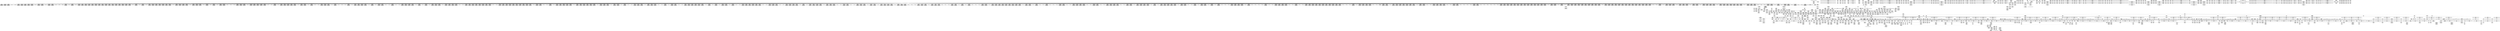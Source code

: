 digraph {
	CE0x4097880 [shape=record,shape=Mrecord,label="{CE0x4097880|i64*_getelementptr_inbounds_(_11_x_i64_,_11_x_i64_*___llvm_gcov_ctr127,_i64_0,_i64_9)|*Constant*|*SummSource*}"]
	CE0x40f84e0 [shape=record,shape=Mrecord,label="{CE0x40f84e0|i64*_getelementptr_inbounds_(_4_x_i64_,_4_x_i64_*___llvm_gcov_ctr129,_i64_0,_i64_0)|*Constant*|*SummSink*}"]
	CE0x3fc2900 [shape=record,shape=Mrecord,label="{CE0x3fc2900|i64*_getelementptr_inbounds_(_2_x_i64_,_2_x_i64_*___llvm_gcov_ctr279,_i64_0,_i64_0)|*Constant*}"]
	CE0x409ba40 [shape=record,shape=Mrecord,label="{CE0x409ba40|cred_sid:sid|security/selinux/hooks.c,197|*SummSink*}"]
	CE0x40aafd0 [shape=record,shape=Mrecord,label="{CE0x40aafd0|__preempt_count_sub:tmp}"]
	CE0x4045ef0 [shape=record,shape=Mrecord,label="{CE0x4045ef0|2472:_%struct.cred*,_:_CRE_2692,2696_|*MultipleSource*|Function::task_sid&Arg::task::|Function::current_has_perm&Arg::tsk::|Function::selinux_task_setpgid&Arg::p::|security/selinux/hooks.c,208}"]
	CE0x40932a0 [shape=record,shape=Mrecord,label="{CE0x40932a0|i64*_getelementptr_inbounds_(_4_x_i64_,_4_x_i64_*___llvm_gcov_ctr130,_i64_0,_i64_3)|*Constant*}"]
	CE0x405c2d0 [shape=record,shape=Mrecord,label="{CE0x405c2d0|2472:_%struct.cred*,_:_CRE_6318,6319_}"]
	CE0x4092d90 [shape=record,shape=Mrecord,label="{CE0x4092d90|i64*_getelementptr_inbounds_(_4_x_i64_,_4_x_i64_*___llvm_gcov_ctr128,_i64_0,_i64_1)|*Constant*|*SummSource*}"]
	CE0x4006170 [shape=record,shape=Mrecord,label="{CE0x4006170|current_sid:tmp24|security/selinux/hooks.c,220}"]
	CE0x4079200 [shape=record,shape=Mrecord,label="{CE0x4079200|__rcu_read_lock:tmp3|*SummSink*}"]
	CE0x406cfc0 [shape=record,shape=Mrecord,label="{CE0x406cfc0|i64*_getelementptr_inbounds_(_13_x_i64_,_13_x_i64_*___llvm_gcov_ctr126,_i64_0,_i64_10)|*Constant*}"]
	CE0x3fcdec0 [shape=record,shape=Mrecord,label="{CE0x3fcdec0|current_sid:tmp11|security/selinux/hooks.c,218|*SummSink*}"]
	CE0x40321b0 [shape=record,shape=Mrecord,label="{CE0x40321b0|task_sid:tmp17|security/selinux/hooks.c,208|*SummSource*}"]
	CE0x403bae0 [shape=record,shape=Mrecord,label="{CE0x403bae0|2472:_%struct.cred*,_:_CRE_2076,2080_|*MultipleSource*|Function::task_sid&Arg::task::|Function::current_has_perm&Arg::tsk::|Function::selinux_task_setpgid&Arg::p::|security/selinux/hooks.c,208}"]
	CE0x3fc11b0 [shape=record,shape=Mrecord,label="{CE0x3fc11b0|i64_4|*Constant*}"]
	CE0x3fdb7e0 [shape=record,shape=Mrecord,label="{CE0x3fdb7e0|i64_0|*Constant*}"]
	CE0x4033150 [shape=record,shape=Mrecord,label="{CE0x4033150|_call_void_lockdep_rcu_suspicious(i8*_getelementptr_inbounds_(_25_x_i8_,_25_x_i8_*_.str3,_i32_0,_i32_0),_i32_208,_i8*_getelementptr_inbounds_(_41_x_i8_,_41_x_i8_*_.str44,_i32_0,_i32_0))_#10,_!dbg_!27732|security/selinux/hooks.c,208}"]
	CE0x40e49e0 [shape=record,shape=Mrecord,label="{CE0x40e49e0|i64*_getelementptr_inbounds_(_4_x_i64_,_4_x_i64_*___llvm_gcov_ctr134,_i64_0,_i64_1)|*Constant*|*SummSink*}"]
	CE0x40478e0 [shape=record,shape=Mrecord,label="{CE0x40478e0|2472:_%struct.cred*,_:_CRE_2768,2776_|*MultipleSource*|Function::task_sid&Arg::task::|Function::current_has_perm&Arg::tsk::|Function::selinux_task_setpgid&Arg::p::|security/selinux/hooks.c,208}"]
	CE0x40f4370 [shape=record,shape=Mrecord,label="{CE0x40f4370|__rcu_read_lock:bb|*SummSink*}"]
	CE0x40affc0 [shape=record,shape=Mrecord,label="{CE0x40affc0|rcu_read_unlock:call|include/linux/rcupdate.h,933|*SummSink*}"]
	CE0x404fc50 [shape=record,shape=Mrecord,label="{CE0x404fc50|2472:_%struct.cred*,_:_CRE_2975,2976_}"]
	CE0x406fec0 [shape=record,shape=Mrecord,label="{CE0x406fec0|task_sid:tmp21|security/selinux/hooks.c,208|*SummSink*}"]
	CE0x40ac3f0 [shape=record,shape=Mrecord,label="{CE0x40ac3f0|__preempt_count_add:do.end|*SummSink*}"]
	CE0x40eab20 [shape=record,shape=Mrecord,label="{CE0x40eab20|__rcu_read_unlock:tmp7|include/linux/rcupdate.h,245}"]
	CE0x407fc90 [shape=record,shape=Mrecord,label="{CE0x407fc90|_ret_i32_%tmp6,_!dbg_!27716|security/selinux/hooks.c,197}"]
	CE0x3fbaaf0 [shape=record,shape=Mrecord,label="{CE0x3fbaaf0|current_sid:if.end|*SummSource*}"]
	CE0x40043e0 [shape=record,shape=Mrecord,label="{CE0x40043e0|current_sid:tmp23|security/selinux/hooks.c,218|*SummSink*}"]
	CE0x401cd40 [shape=record,shape=Mrecord,label="{CE0x401cd40|rcu_read_lock:tmp6|include/linux/rcupdate.h,882|*SummSink*}"]
	CE0x408e630 [shape=record,shape=Mrecord,label="{CE0x408e630|i64*_getelementptr_inbounds_(_4_x_i64_,_4_x_i64_*___llvm_gcov_ctr128,_i64_0,_i64_1)|*Constant*}"]
	CE0x409d1c0 [shape=record,shape=Mrecord,label="{CE0x409d1c0|rcu_read_unlock:do.end|*SummSink*}"]
	CE0x401b830 [shape=record,shape=Mrecord,label="{CE0x401b830|GLOBAL:__preempt_count_add|*Constant*|*SummSource*}"]
	CE0x406cd00 [shape=record,shape=Mrecord,label="{CE0x406cd00|i8*_getelementptr_inbounds_(_41_x_i8_,_41_x_i8_*_.str44,_i32_0,_i32_0)|*Constant*|*SummSource*}"]
	CE0x3fbb920 [shape=record,shape=Mrecord,label="{CE0x3fbb920|current_sid:tmp|*SummSink*}"]
	CE0x3ffe9d0 [shape=record,shape=Mrecord,label="{CE0x3ffe9d0|current_sid:tmp14|security/selinux/hooks.c,218|*SummSource*}"]
	CE0x3fe33f0 [shape=record,shape=Mrecord,label="{CE0x3fe33f0|GLOBAL:current_sid.__warned|Global_var:current_sid.__warned|*SummSink*}"]
	CE0x4104f90 [shape=record,shape=Mrecord,label="{CE0x4104f90|__preempt_count_sub:tmp5|./arch/x86/include/asm/preempt.h,77|*SummSource*}"]
	CE0x401d880 [shape=record,shape=Mrecord,label="{CE0x401d880|rcu_read_unlock:tmp1|*SummSink*}"]
	CE0x3fe7f80 [shape=record,shape=Mrecord,label="{CE0x3fe7f80|GLOBAL:rcu_lock_acquire|*Constant*}"]
	CE0x4094aa0 [shape=record,shape=Mrecord,label="{CE0x4094aa0|rcu_read_lock:tmp7|include/linux/rcupdate.h,882|*SummSink*}"]
	CE0x407e370 [shape=record,shape=Mrecord,label="{CE0x407e370|i64*_getelementptr_inbounds_(_13_x_i64_,_13_x_i64_*___llvm_gcov_ctr126,_i64_0,_i64_12)|*Constant*|*SummSink*}"]
	CE0x3fb0e30 [shape=record,shape=Mrecord,label="{CE0x3fb0e30|avc_has_perm:tclass|Function::avc_has_perm&Arg::tclass::|*SummSource*}"]
	CE0x4079190 [shape=record,shape=Mrecord,label="{CE0x4079190|__rcu_read_lock:tmp3|*SummSource*}"]
	CE0x40593b0 [shape=record,shape=Mrecord,label="{CE0x40593b0|2472:_%struct.cred*,_:_CRE_6248,6256_|*MultipleSource*|Function::task_sid&Arg::task::|Function::current_has_perm&Arg::tsk::|Function::selinux_task_setpgid&Arg::p::|security/selinux/hooks.c,208}"]
	CE0x4061ae0 [shape=record,shape=Mrecord,label="{CE0x4061ae0|2472:_%struct.cred*,_:_CRE_6484,6488_|*MultipleSource*|Function::task_sid&Arg::task::|Function::current_has_perm&Arg::tsk::|Function::selinux_task_setpgid&Arg::p::|security/selinux/hooks.c,208}"]
	CE0x4091d20 [shape=record,shape=Mrecord,label="{CE0x4091d20|i64*_getelementptr_inbounds_(_4_x_i64_,_4_x_i64_*___llvm_gcov_ctr133,_i64_0,_i64_2)|*Constant*|*SummSink*}"]
	CE0x40abdb0 [shape=record,shape=Mrecord,label="{CE0x40abdb0|_call_void_mcount()_#3}"]
	CE0x4000cf0 [shape=record,shape=Mrecord,label="{CE0x4000cf0|2472:_%struct.cred*,_:_CRE_536,544_|*MultipleSource*|Function::task_sid&Arg::task::|Function::current_has_perm&Arg::tsk::|Function::selinux_task_setpgid&Arg::p::|security/selinux/hooks.c,208}"]
	CE0x401d990 [shape=record,shape=Mrecord,label="{CE0x401d990|i64*_getelementptr_inbounds_(_11_x_i64_,_11_x_i64_*___llvm_gcov_ctr132,_i64_0,_i64_1)|*Constant*}"]
	CE0x4032070 [shape=record,shape=Mrecord,label="{CE0x4032070|2472:_%struct.cred*,_:_CRE_672,680_|*MultipleSource*|Function::task_sid&Arg::task::|Function::current_has_perm&Arg::tsk::|Function::selinux_task_setpgid&Arg::p::|security/selinux/hooks.c,208}"]
	CE0x3fc7ff0 [shape=record,shape=Mrecord,label="{CE0x3fc7ff0|selinux_task_setpgid:tmp1|*SummSource*}"]
	CE0x404b3e0 [shape=record,shape=Mrecord,label="{CE0x404b3e0|2472:_%struct.cred*,_:_CRE_2914,2915_}"]
	CE0x401d400 [shape=record,shape=Mrecord,label="{CE0x401d400|rcu_lock_acquire:map|Function::rcu_lock_acquire&Arg::map::|*SummSource*}"]
	CE0x4001aa0 [shape=record,shape=Mrecord,label="{CE0x4001aa0|current_sid:cred|security/selinux/hooks.c,218|*SummSource*}"]
	CE0x402efc0 [shape=record,shape=Mrecord,label="{CE0x402efc0|rcu_read_lock:tmp17|include/linux/rcupdate.h,882|*SummSource*}"]
	CE0x40f6b00 [shape=record,shape=Mrecord,label="{CE0x40f6b00|__rcu_read_unlock:tmp|*SummSource*}"]
	CE0x4020fd0 [shape=record,shape=Mrecord,label="{CE0x4020fd0|task_sid:tmp1|*SummSink*}"]
	CE0x4068060 [shape=record,shape=Mrecord,label="{CE0x4068060|2472:_%struct.cred*,_:_CRE_10624,10628_|*MultipleSource*|Function::task_sid&Arg::task::|Function::current_has_perm&Arg::tsk::|Function::selinux_task_setpgid&Arg::p::|security/selinux/hooks.c,208}"]
	CE0x40f4ca0 [shape=record,shape=Mrecord,label="{CE0x40f4ca0|i32_2|*Constant*}"]
	CE0x40821a0 [shape=record,shape=Mrecord,label="{CE0x40821a0|task_sid:tobool|security/selinux/hooks.c,208}"]
	CE0x40990a0 [shape=record,shape=Mrecord,label="{CE0x40990a0|rcu_read_lock:tmp21|include/linux/rcupdate.h,884|*SummSink*}"]
	CE0x40435d0 [shape=record,shape=Mrecord,label="{CE0x40435d0|2472:_%struct.cred*,_:_CRE_2536,2544_|*MultipleSource*|Function::task_sid&Arg::task::|Function::current_has_perm&Arg::tsk::|Function::selinux_task_setpgid&Arg::p::|security/selinux/hooks.c,208}"]
	CE0x4022dc0 [shape=record,shape=Mrecord,label="{CE0x4022dc0|2472:_%struct.cred*,_:_CRE_264,272_|*MultipleSource*|Function::task_sid&Arg::task::|Function::current_has_perm&Arg::tsk::|Function::selinux_task_setpgid&Arg::p::|security/selinux/hooks.c,208}"]
	CE0x40a38e0 [shape=record,shape=Mrecord,label="{CE0x40a38e0|rcu_read_lock:tobool1|include/linux/rcupdate.h,882|*SummSink*}"]
	CE0x3fd4690 [shape=record,shape=Mrecord,label="{CE0x3fd4690|i8*_getelementptr_inbounds_(_25_x_i8_,_25_x_i8_*_.str3,_i32_0,_i32_0)|*Constant*|*SummSource*}"]
	CE0x4083ea0 [shape=record,shape=Mrecord,label="{CE0x4083ea0|GLOBAL:task_sid.__warned|Global_var:task_sid.__warned|*SummSource*}"]
	CE0x3fc8d80 [shape=record,shape=Mrecord,label="{CE0x3fc8d80|COLLAPSED:_GCMRE___llvm_gcov_ctr279_internal_global_2_x_i64_zeroinitializer:_elem_0:default:}"]
	CE0x4023ab0 [shape=record,shape=Mrecord,label="{CE0x4023ab0|GLOBAL:current_task|Global_var:current_task|*SummSink*}"]
	CE0x406d430 [shape=record,shape=Mrecord,label="{CE0x406d430|i64*_getelementptr_inbounds_(_13_x_i64_,_13_x_i64_*___llvm_gcov_ctr126,_i64_0,_i64_10)|*Constant*|*SummSink*}"]
	CE0x3fddd80 [shape=record,shape=Mrecord,label="{CE0x3fddd80|current_has_perm:tmp2|*SummSource*}"]
	CE0x3fd2820 [shape=record,shape=Mrecord,label="{CE0x3fd2820|i64*_getelementptr_inbounds_(_11_x_i64_,_11_x_i64_*___llvm_gcov_ctr125,_i64_0,_i64_10)|*Constant*|*SummSource*}"]
	CE0x4054780 [shape=record,shape=Mrecord,label="{CE0x4054780|2472:_%struct.cred*,_:_CRE_5872,5880_|*MultipleSource*|Function::task_sid&Arg::task::|Function::current_has_perm&Arg::tsk::|Function::selinux_task_setpgid&Arg::p::|security/selinux/hooks.c,208}"]
	CE0x4093e30 [shape=record,shape=Mrecord,label="{CE0x4093e30|rcu_lock_acquire:__here|*SummSource*}"]
	CE0x3ffeee0 [shape=record,shape=Mrecord,label="{CE0x3ffeee0|current_sid:tobool|security/selinux/hooks.c,218|*SummSource*}"]
	CE0x4025f70 [shape=record,shape=Mrecord,label="{CE0x4025f70|task_sid:if.end|*SummSink*}"]
	CE0x409b530 [shape=record,shape=Mrecord,label="{CE0x409b530|cred_sid:tmp5|security/selinux/hooks.c,196|*SummSource*}"]
	CE0x4037630 [shape=record,shape=Mrecord,label="{CE0x4037630|2472:_%struct.cred*,_:_CRE_1856,1864_|*MultipleSource*|Function::task_sid&Arg::task::|Function::current_has_perm&Arg::tsk::|Function::selinux_task_setpgid&Arg::p::|security/selinux/hooks.c,208}"]
	CE0x3fe20d0 [shape=record,shape=Mrecord,label="{CE0x3fe20d0|i8*_getelementptr_inbounds_(_25_x_i8_,_25_x_i8_*_.str3,_i32_0,_i32_0)|*Constant*}"]
	CE0x407fb50 [shape=record,shape=Mrecord,label="{CE0x407fb50|cred_sid:cred|Function::cred_sid&Arg::cred::|*SummSource*}"]
	CE0x403d070 [shape=record,shape=Mrecord,label="{CE0x403d070|2472:_%struct.cred*,_:_CRE_2144,2152_|*MultipleSource*|Function::task_sid&Arg::task::|Function::current_has_perm&Arg::tsk::|Function::selinux_task_setpgid&Arg::p::|security/selinux/hooks.c,208}"]
	CE0x4007980 [shape=record,shape=Mrecord,label="{CE0x4007980|GLOBAL:current_task|Global_var:current_task|*SummSource*}"]
	CE0x3fe6b30 [shape=record,shape=Mrecord,label="{CE0x3fe6b30|2472:_%struct.cred*,_:_CRE_56,64_|*MultipleSource*|Function::task_sid&Arg::task::|Function::current_has_perm&Arg::tsk::|Function::selinux_task_setpgid&Arg::p::|security/selinux/hooks.c,208}"]
	CE0x4069690 [shape=record,shape=Mrecord,label="{CE0x4069690|task_sid:tmp12|security/selinux/hooks.c,208}"]
	CE0x404db10 [shape=record,shape=Mrecord,label="{CE0x404db10|2472:_%struct.cred*,_:_CRE_2947,2948_}"]
	CE0x40e4370 [shape=record,shape=Mrecord,label="{CE0x40e4370|_call_void_asm_addl_$1,_%gs:$0_,_*m,ri,*m,_dirflag_,_fpsr_,_flags_(i32*___preempt_count,_i32_%sub,_i32*___preempt_count)_#3,_!dbg_!27717,_!srcloc_!27718|./arch/x86/include/asm/preempt.h,77|*SummSource*}"]
	CE0x3fe0160 [shape=record,shape=Mrecord,label="{CE0x3fe0160|i64*_getelementptr_inbounds_(_2_x_i64_,_2_x_i64_*___llvm_gcov_ctr279,_i64_0,_i64_0)|*Constant*|*SummSource*}"]
	CE0x40b4250 [shape=record,shape=Mrecord,label="{CE0x40b4250|rcu_read_unlock:tobool1|include/linux/rcupdate.h,933|*SummSink*}"]
	CE0x3fc8310 [shape=record,shape=Mrecord,label="{CE0x3fc8310|GLOBAL:current_has_perm|*Constant*|*SummSource*}"]
	CE0x3fe9480 [shape=record,shape=Mrecord,label="{CE0x3fe9480|2472:_%struct.cred*,_:_CRE_416,424_|*MultipleSource*|Function::task_sid&Arg::task::|Function::current_has_perm&Arg::tsk::|Function::selinux_task_setpgid&Arg::p::|security/selinux/hooks.c,208}"]
	CE0x40851a0 [shape=record,shape=Mrecord,label="{CE0x40851a0|GLOBAL:__rcu_read_unlock|*Constant*|*SummSink*}"]
	CE0x408c860 [shape=record,shape=Mrecord,label="{CE0x408c860|__rcu_read_lock:tmp1}"]
	CE0x4095650 [shape=record,shape=Mrecord,label="{CE0x4095650|__rcu_read_lock:tmp5|include/linux/rcupdate.h,239}"]
	CE0x40808e0 [shape=record,shape=Mrecord,label="{CE0x40808e0|rcu_read_unlock:entry}"]
	CE0x406e840 [shape=record,shape=Mrecord,label="{CE0x406e840|task_sid:tmp25|security/selinux/hooks.c,208|*SummSource*}"]
	CE0x3fc4630 [shape=record,shape=Mrecord,label="{CE0x3fc4630|current_has_perm:tmp3|*SummSource*}"]
	CE0x3fe4a40 [shape=record,shape=Mrecord,label="{CE0x3fe4a40|2472:_%struct.cred*,_:_CRE_168,176_|*MultipleSource*|Function::task_sid&Arg::task::|Function::current_has_perm&Arg::tsk::|Function::selinux_task_setpgid&Arg::p::|security/selinux/hooks.c,208}"]
	CE0x4089d60 [shape=record,shape=Mrecord,label="{CE0x4089d60|__preempt_count_sub:do.end|*SummSource*}"]
	CE0x4027890 [shape=record,shape=Mrecord,label="{CE0x4027890|2472:_%struct.cred*,_:_CRE_200,208_|*MultipleSource*|Function::task_sid&Arg::task::|Function::current_has_perm&Arg::tsk::|Function::selinux_task_setpgid&Arg::p::|security/selinux/hooks.c,208}"]
	CE0x3fb0fa0 [shape=record,shape=Mrecord,label="{CE0x3fb0fa0|current_sid:tmp15|security/selinux/hooks.c,218}"]
	CE0x40c0e10 [shape=record,shape=Mrecord,label="{CE0x40c0e10|GLOBAL:rcu_lock_release|*Constant*}"]
	CE0x405de20 [shape=record,shape=Mrecord,label="{CE0x405de20|2472:_%struct.cred*,_:_CRE_6341,6342_}"]
	CE0x3fc4ae0 [shape=record,shape=Mrecord,label="{CE0x3fc4ae0|_call_void_mcount()_#3|*SummSink*}"]
	CE0x40748a0 [shape=record,shape=Mrecord,label="{CE0x40748a0|i64*_getelementptr_inbounds_(_11_x_i64_,_11_x_i64_*___llvm_gcov_ctr132,_i64_0,_i64_0)|*Constant*|*SummSource*}"]
	CE0x3fbdfc0 [shape=record,shape=Mrecord,label="{CE0x3fbdfc0|2472:_%struct.cred*,_:_CRE_700,701_}"]
	CE0x3fbf730 [shape=record,shape=Mrecord,label="{CE0x3fbf730|avc_has_perm:auditdata|Function::avc_has_perm&Arg::auditdata::|*SummSource*}"]
	CE0x404b770 [shape=record,shape=Mrecord,label="{CE0x404b770|2472:_%struct.cred*,_:_CRE_2917,2918_}"]
	CE0x4067910 [shape=record,shape=Mrecord,label="{CE0x4067910|2472:_%struct.cred*,_:_CRE_10604,10608_|*MultipleSource*|Function::task_sid&Arg::task::|Function::current_has_perm&Arg::tsk::|Function::selinux_task_setpgid&Arg::p::|security/selinux/hooks.c,208}"]
	CE0x3fbeb50 [shape=record,shape=Mrecord,label="{CE0x3fbeb50|i32_(i32,_i32,_i16,_i32,_%struct.common_audit_data*)*_bitcast_(i32_(i32,_i32,_i16,_i32,_%struct.common_audit_data.495*)*_avc_has_perm_to_i32_(i32,_i32,_i16,_i32,_%struct.common_audit_data*)*)|*Constant*|*SummSource*}"]
	CE0x3fd37e0 [shape=record,shape=Mrecord,label="{CE0x3fd37e0|GLOBAL:__llvm_gcov_ctr125|Global_var:__llvm_gcov_ctr125|*SummSource*}"]
	CE0x3fc9bd0 [shape=record,shape=Mrecord,label="{CE0x3fc9bd0|current_has_perm:bb|*SummSink*}"]
	CE0x4002740 [shape=record,shape=Mrecord,label="{CE0x4002740|COLLAPSED:_CMRE:_elem_0::|security/selinux/hooks.c,218}"]
	CE0x3fda060 [shape=record,shape=Mrecord,label="{CE0x3fda060|current_sid:tmp11|security/selinux/hooks.c,218}"]
	CE0x3feb380 [shape=record,shape=Mrecord,label="{CE0x3feb380|rcu_read_unlock:if.end|*SummSink*}"]
	CE0x3ffec80 [shape=record,shape=Mrecord,label="{CE0x3ffec80|i1_true|*Constant*}"]
	CE0x40b9000 [shape=record,shape=Mrecord,label="{CE0x40b9000|GLOBAL:rcu_read_unlock.__warned|Global_var:rcu_read_unlock.__warned}"]
	CE0x409e070 [shape=record,shape=Mrecord,label="{CE0x409e070|rcu_read_unlock:tmp16|include/linux/rcupdate.h,933|*SummSink*}"]
	CE0x3fdfd30 [shape=record,shape=Mrecord,label="{CE0x3fdfd30|i64*_getelementptr_inbounds_(_2_x_i64_,_2_x_i64_*___llvm_gcov_ctr136,_i64_0,_i64_1)|*Constant*}"]
	CE0x40a0210 [shape=record,shape=Mrecord,label="{CE0x40a0210|rcu_read_unlock:tmp2|*SummSink*}"]
	CE0x3fd6bb0 [shape=record,shape=Mrecord,label="{CE0x3fd6bb0|selinux_task_setpgid:tmp2|*SummSink*}"]
	CE0x3fe1000 [shape=record,shape=Mrecord,label="{CE0x3fe1000|current_sid:do.end|*SummSource*}"]
	CE0x3fdd080 [shape=record,shape=Mrecord,label="{CE0x3fdd080|current_sid:call|security/selinux/hooks.c,218|*SummSource*}"]
	CE0x4062200 [shape=record,shape=Mrecord,label="{CE0x4062200|2472:_%struct.cred*,_:_CRE_6504,6512_|*MultipleSource*|Function::task_sid&Arg::task::|Function::current_has_perm&Arg::tsk::|Function::selinux_task_setpgid&Arg::p::|security/selinux/hooks.c,208}"]
	CE0x3fc6d60 [shape=record,shape=Mrecord,label="{CE0x3fc6d60|selinux_task_setpgid:p|Function::selinux_task_setpgid&Arg::p::|*SummSink*}"]
	CE0x4021b00 [shape=record,shape=Mrecord,label="{CE0x4021b00|task_sid:bb}"]
	CE0x409c7e0 [shape=record,shape=Mrecord,label="{CE0x409c7e0|cred_sid:tmp6|security/selinux/hooks.c,197}"]
	CE0x40b0540 [shape=record,shape=Mrecord,label="{CE0x40b0540|_call_void___preempt_count_add(i32_1)_#10,_!dbg_!27711|include/linux/rcupdate.h,239|*SummSource*}"]
	CE0x40ba2e0 [shape=record,shape=Mrecord,label="{CE0x40ba2e0|__rcu_read_lock:tmp5|include/linux/rcupdate.h,239|*SummSink*}"]
	CE0x4032d10 [shape=record,shape=Mrecord,label="{CE0x4032d10|task_sid:tmp18|security/selinux/hooks.c,208|*SummSource*}"]
	CE0x3fbc670 [shape=record,shape=Mrecord,label="{CE0x3fbc670|current_sid:land.lhs.true2|*SummSource*}"]
	CE0x409c980 [shape=record,shape=Mrecord,label="{CE0x409c980|cred_sid:tmp6|security/selinux/hooks.c,197|*SummSource*}"]
	CE0x3fef600 [shape=record,shape=Mrecord,label="{CE0x3fef600|GLOBAL:get_current|*Constant*|*SummSource*}"]
	CE0x404cba0 [shape=record,shape=Mrecord,label="{CE0x404cba0|2472:_%struct.cred*,_:_CRE_2934,2935_}"]
	CE0x3fe8640 [shape=record,shape=Mrecord,label="{CE0x3fe8640|get_current:tmp4|./arch/x86/include/asm/current.h,14|*SummSink*}"]
	CE0x3fc93e0 [shape=record,shape=Mrecord,label="{CE0x3fc93e0|current_sid:call4|security/selinux/hooks.c,218|*SummSource*}"]
	CE0x412d5d0 [shape=record,shape=Mrecord,label="{CE0x412d5d0|__preempt_count_sub:tmp7|./arch/x86/include/asm/preempt.h,78|*SummSource*}"]
	CE0x3fef390 [shape=record,shape=Mrecord,label="{CE0x3fef390|GLOBAL:get_current|*Constant*}"]
	CE0x3fb0dc0 [shape=record,shape=Mrecord,label="{CE0x3fb0dc0|avc_has_perm:tclass|Function::avc_has_perm&Arg::tclass::}"]
	CE0x3fc0f00 [shape=record,shape=Mrecord,label="{CE0x3fc0f00|current_sid:tobool1|security/selinux/hooks.c,218|*SummSource*}"]
	CE0x4035ea0 [shape=record,shape=Mrecord,label="{CE0x4035ea0|2472:_%struct.cred*,_:_CRE_768,772_|*MultipleSource*|Function::task_sid&Arg::task::|Function::current_has_perm&Arg::tsk::|Function::selinux_task_setpgid&Arg::p::|security/selinux/hooks.c,208}"]
	CE0x404dea0 [shape=record,shape=Mrecord,label="{CE0x404dea0|2472:_%struct.cred*,_:_CRE_2950,2951_}"]
	CE0x407f930 [shape=record,shape=Mrecord,label="{CE0x407f930|cred_sid:cred|Function::cred_sid&Arg::cred::}"]
	CE0x409cb20 [shape=record,shape=Mrecord,label="{CE0x409cb20|cred_sid:tmp6|security/selinux/hooks.c,197|*SummSink*}"]
	CE0x3fcc900 [shape=record,shape=Mrecord,label="{CE0x3fcc900|current_has_perm:call1|security/selinux/hooks.c,1543|*SummSource*}"]
	CE0x4097fd0 [shape=record,shape=Mrecord,label="{CE0x4097fd0|rcu_read_lock:tmp19|include/linux/rcupdate.h,882}"]
	CE0x40f5880 [shape=record,shape=Mrecord,label="{CE0x40f5880|rcu_lock_release:bb|*SummSource*}"]
	CE0x409f3d0 [shape=record,shape=Mrecord,label="{CE0x409f3d0|_call_void_mcount()_#3|*SummSink*}"]
	CE0x3fe7810 [shape=record,shape=Mrecord,label="{CE0x3fe7810|cred_sid:tmp2|*SummSource*}"]
	CE0x4038bc0 [shape=record,shape=Mrecord,label="{CE0x4038bc0|2472:_%struct.cred*,_:_CRE_1928,1936_|*MultipleSource*|Function::task_sid&Arg::task::|Function::current_has_perm&Arg::tsk::|Function::selinux_task_setpgid&Arg::p::|security/selinux/hooks.c,208}"]
	CE0x4038e20 [shape=record,shape=Mrecord,label="{CE0x4038e20|2472:_%struct.cred*,_:_CRE_1936,1944_|*MultipleSource*|Function::task_sid&Arg::task::|Function::current_has_perm&Arg::tsk::|Function::selinux_task_setpgid&Arg::p::|security/selinux/hooks.c,208}"]
	CE0x3fc9150 [shape=record,shape=Mrecord,label="{CE0x3fc9150|current_sid:call4|security/selinux/hooks.c,218}"]
	CE0x412ccd0 [shape=record,shape=Mrecord,label="{CE0x412ccd0|_call_void_mcount()_#3|*SummSink*}"]
	CE0x4042c50 [shape=record,shape=Mrecord,label="{CE0x4042c50|2472:_%struct.cred*,_:_CRE_2528,2529_}"]
	CE0x407f050 [shape=record,shape=Mrecord,label="{CE0x407f050|task_sid:call7|security/selinux/hooks.c,208|*SummSink*}"]
	CE0x40444d0 [shape=record,shape=Mrecord,label="{CE0x40444d0|2472:_%struct.cred*,_:_CRE_2596,2598_|*MultipleSource*|Function::task_sid&Arg::task::|Function::current_has_perm&Arg::tsk::|Function::selinux_task_setpgid&Arg::p::|security/selinux/hooks.c,208}"]
	CE0x4001930 [shape=record,shape=Mrecord,label="{CE0x4001930|current_sid:cred|security/selinux/hooks.c,218}"]
	CE0x3fed8c0 [shape=record,shape=Mrecord,label="{CE0x3fed8c0|current_sid:land.lhs.true}"]
	CE0x408e560 [shape=record,shape=Mrecord,label="{CE0x408e560|rcu_lock_acquire:tmp|*SummSource*}"]
	CE0x40839d0 [shape=record,shape=Mrecord,label="{CE0x40839d0|task_sid:tmp8|security/selinux/hooks.c,208|*SummSink*}"]
	CE0x4026080 [shape=record,shape=Mrecord,label="{CE0x4026080|task_sid:if.then}"]
	CE0x4004260 [shape=record,shape=Mrecord,label="{CE0x4004260|current_sid:tmp23|security/selinux/hooks.c,218|*SummSource*}"]
	CE0x3fbebc0 [shape=record,shape=Mrecord,label="{CE0x3fbebc0|i32_(i32,_i32,_i16,_i32,_%struct.common_audit_data*)*_bitcast_(i32_(i32,_i32,_i16,_i32,_%struct.common_audit_data.495*)*_avc_has_perm_to_i32_(i32,_i32,_i16,_i32,_%struct.common_audit_data*)*)|*Constant*|*SummSink*}"]
	CE0x4099290 [shape=record,shape=Mrecord,label="{CE0x4099290|rcu_read_lock:tmp22|include/linux/rcupdate.h,884}"]
	CE0x407ded0 [shape=record,shape=Mrecord,label="{CE0x407ded0|i64*_getelementptr_inbounds_(_13_x_i64_,_13_x_i64_*___llvm_gcov_ctr126,_i64_0,_i64_12)|*Constant*}"]
	CE0x4069ce0 [shape=record,shape=Mrecord,label="{CE0x4069ce0|task_sid:call3|security/selinux/hooks.c,208}"]
	CE0x4001060 [shape=record,shape=Mrecord,label="{CE0x4001060|2472:_%struct.cred*,_:_CRE_691,692_}"]
	CE0x405bf40 [shape=record,shape=Mrecord,label="{CE0x405bf40|2472:_%struct.cred*,_:_CRE_6315,6316_}"]
	CE0x4002c00 [shape=record,shape=Mrecord,label="{CE0x4002c00|0:_i32,_4:_i32,_8:_i32,_12:_i32,_:_CMRE_4,8_|*MultipleSource*|security/selinux/hooks.c,218|security/selinux/hooks.c,218|security/selinux/hooks.c,220}"]
	CE0x409ae00 [shape=record,shape=Mrecord,label="{CE0x409ae00|i32_883|*Constant*|*SummSink*}"]
	CE0x40a1060 [shape=record,shape=Mrecord,label="{CE0x40a1060|rcu_read_unlock:if.end}"]
	CE0x3fc27e0 [shape=record,shape=Mrecord,label="{CE0x3fc27e0|current_sid:do.end}"]
	CE0x4039770 [shape=record,shape=Mrecord,label="{CE0x4039770|2472:_%struct.cred*,_:_CRE_1968,1976_|*MultipleSource*|Function::task_sid&Arg::task::|Function::current_has_perm&Arg::tsk::|Function::selinux_task_setpgid&Arg::p::|security/selinux/hooks.c,208}"]
	CE0x3fbb790 [shape=record,shape=Mrecord,label="{CE0x3fbb790|current_sid:tmp|*SummSource*}"]
	CE0x4038210 [shape=record,shape=Mrecord,label="{CE0x4038210|2472:_%struct.cred*,_:_CRE_1896,1900_|*MultipleSource*|Function::task_sid&Arg::task::|Function::current_has_perm&Arg::tsk::|Function::selinux_task_setpgid&Arg::p::|security/selinux/hooks.c,208}"]
	CE0x4055f70 [shape=record,shape=Mrecord,label="{CE0x4055f70|2472:_%struct.cred*,_:_CRE_5952,5960_|*MultipleSource*|Function::task_sid&Arg::task::|Function::current_has_perm&Arg::tsk::|Function::selinux_task_setpgid&Arg::p::|security/selinux/hooks.c,208}"]
	CE0x4037fb0 [shape=record,shape=Mrecord,label="{CE0x4037fb0|2472:_%struct.cred*,_:_CRE_1888,1896_|*MultipleSource*|Function::task_sid&Arg::task::|Function::current_has_perm&Arg::tsk::|Function::selinux_task_setpgid&Arg::p::|security/selinux/hooks.c,208}"]
	CE0x3fbfb80 [shape=record,shape=Mrecord,label="{CE0x3fbfb80|current_sid:do.body}"]
	CE0x3fc1080 [shape=record,shape=Mrecord,label="{CE0x3fc1080|current_sid:tobool1|security/selinux/hooks.c,218|*SummSink*}"]
	"CONST[source:0(mediator),value:2(dynamic)][purpose:{subject}][SrcIdx:3]"
	CE0x3fc0320 [shape=record,shape=Mrecord,label="{CE0x3fc0320|i64_5|*Constant*|*SummSink*}"]
	CE0x40aff00 [shape=record,shape=Mrecord,label="{CE0x40aff00|rcu_lock_acquire:tmp2|*SummSource*}"]
	CE0x404f790 [shape=record,shape=Mrecord,label="{CE0x404f790|2472:_%struct.cred*,_:_CRE_2971,2972_}"]
	CE0x404e6f0 [shape=record,shape=Mrecord,label="{CE0x404e6f0|2472:_%struct.cred*,_:_CRE_2957,2958_}"]
	CE0x40219c0 [shape=record,shape=Mrecord,label="{CE0x40219c0|task_sid:bb|*SummSink*}"]
	CE0x40e5bc0 [shape=record,shape=Mrecord,label="{CE0x40e5bc0|__rcu_read_unlock:do.end|*SummSink*}"]
	CE0x40373d0 [shape=record,shape=Mrecord,label="{CE0x40373d0|2472:_%struct.cred*,_:_CRE_1848,1856_|*MultipleSource*|Function::task_sid&Arg::task::|Function::current_has_perm&Arg::tsk::|Function::selinux_task_setpgid&Arg::p::|security/selinux/hooks.c,208}"]
	CE0x40b6180 [shape=record,shape=Mrecord,label="{CE0x40b6180|rcu_read_unlock:tmp11|include/linux/rcupdate.h,933|*SummSource*}"]
	CE0x3fe0070 [shape=record,shape=Mrecord,label="{CE0x3fe0070|i64*_getelementptr_inbounds_(_2_x_i64_,_2_x_i64_*___llvm_gcov_ctr136,_i64_0,_i64_1)|*Constant*|*SummSink*}"]
	CE0x40a4220 [shape=record,shape=Mrecord,label="{CE0x40a4220|i64*_getelementptr_inbounds_(_11_x_i64_,_11_x_i64_*___llvm_gcov_ctr127,_i64_0,_i64_1)|*Constant*|*SummSource*}"]
	CE0x4031e50 [shape=record,shape=Mrecord,label="{CE0x4031e50|2472:_%struct.cred*,_:_CRE_664,672_|*MultipleSource*|Function::task_sid&Arg::task::|Function::current_has_perm&Arg::tsk::|Function::selinux_task_setpgid&Arg::p::|security/selinux/hooks.c,208}"]
	CE0x4081720 [shape=record,shape=Mrecord,label="{CE0x4081720|i64*_getelementptr_inbounds_(_2_x_i64_,_2_x_i64_*___llvm_gcov_ctr98,_i64_0,_i64_0)|*Constant*}"]
	CE0x4096240 [shape=record,shape=Mrecord,label="{CE0x4096240|i8*_getelementptr_inbounds_(_25_x_i8_,_25_x_i8_*_.str45,_i32_0,_i32_0)|*Constant*|*SummSink*}"]
	CE0x3fe7350 [shape=record,shape=Mrecord,label="{CE0x3fe7350|task_sid:tmp2|*SummSink*}"]
	CE0x403d9f0 [shape=record,shape=Mrecord,label="{CE0x403d9f0|2472:_%struct.cred*,_:_CRE_2240,2248_|*MultipleSource*|Function::task_sid&Arg::task::|Function::current_has_perm&Arg::tsk::|Function::selinux_task_setpgid&Arg::p::|security/selinux/hooks.c,208}"]
	CE0x4044990 [shape=record,shape=Mrecord,label="{CE0x4044990|2472:_%struct.cred*,_:_CRE_2600,2608_|*MultipleSource*|Function::task_sid&Arg::task::|Function::current_has_perm&Arg::tsk::|Function::selinux_task_setpgid&Arg::p::|security/selinux/hooks.c,208}"]
	CE0x4052fc0 [shape=record,shape=Mrecord,label="{CE0x4052fc0|2472:_%struct.cred*,_:_CRE_3136,3140_|*MultipleSource*|Function::task_sid&Arg::task::|Function::current_has_perm&Arg::tsk::|Function::selinux_task_setpgid&Arg::p::|security/selinux/hooks.c,208}"]
	CE0x404d060 [shape=record,shape=Mrecord,label="{CE0x404d060|2472:_%struct.cred*,_:_CRE_2938,2939_}"]
	CE0x4021bd0 [shape=record,shape=Mrecord,label="{CE0x4021bd0|task_sid:do.body|*SummSink*}"]
	CE0x4049c80 [shape=record,shape=Mrecord,label="{CE0x4049c80|2472:_%struct.cred*,_:_CRE_2880,2884_|*MultipleSource*|Function::task_sid&Arg::task::|Function::current_has_perm&Arg::tsk::|Function::selinux_task_setpgid&Arg::p::|security/selinux/hooks.c,208}"]
	CE0x40ad6b0 [shape=record,shape=Mrecord,label="{CE0x40ad6b0|rcu_lock_acquire:tmp4|include/linux/rcupdate.h,418|*SummSink*}"]
	CE0x4065fc0 [shape=record,shape=Mrecord,label="{CE0x4065fc0|2472:_%struct.cred*,_:_CRE_10536,10544_|*MultipleSource*|Function::task_sid&Arg::task::|Function::current_has_perm&Arg::tsk::|Function::selinux_task_setpgid&Arg::p::|security/selinux/hooks.c,208}"]
	CE0x3fb22d0 [shape=record,shape=Mrecord,label="{CE0x3fb22d0|avc_has_perm:auditdata|Function::avc_has_perm&Arg::auditdata::}"]
	CE0x3fbc1c0 [shape=record,shape=Mrecord,label="{CE0x3fbc1c0|COLLAPSED:_GCMRE___llvm_gcov_ctr125_internal_global_11_x_i64_zeroinitializer:_elem_0:default:}"]
	CE0x4071590 [shape=record,shape=Mrecord,label="{CE0x4071590|_call_void_mcount()_#3|*SummSource*}"]
	CE0x4042100 [shape=record,shape=Mrecord,label="{CE0x4042100|2472:_%struct.cred*,_:_CRE_2520,2521_}"]
	CE0x40abcf0 [shape=record,shape=Mrecord,label="{CE0x40abcf0|__preempt_count_add:tmp3|*SummSink*}"]
	CE0x40468a0 [shape=record,shape=Mrecord,label="{CE0x40468a0|2472:_%struct.cred*,_:_CRE_2720,2724_|*MultipleSource*|Function::task_sid&Arg::task::|Function::current_has_perm&Arg::tsk::|Function::selinux_task_setpgid&Arg::p::|security/selinux/hooks.c,208}"]
	CE0x40f3d70 [shape=record,shape=Mrecord,label="{CE0x40f3d70|_call_void_mcount()_#3|*SummSource*}"]
	CE0x406c150 [shape=record,shape=Mrecord,label="{CE0x406c150|task_sid:tmp16|security/selinux/hooks.c,208|*SummSink*}"]
	CE0x3fe19f0 [shape=record,shape=Mrecord,label="{CE0x3fe19f0|_call_void_lockdep_rcu_suspicious(i8*_getelementptr_inbounds_(_25_x_i8_,_25_x_i8_*_.str3,_i32_0,_i32_0),_i32_218,_i8*_getelementptr_inbounds_(_45_x_i8_,_45_x_i8_*_.str12,_i32_0,_i32_0))_#10,_!dbg_!27727|security/selinux/hooks.c,218|*SummSink*}"]
	CE0x4004790 [shape=record,shape=Mrecord,label="{CE0x4004790|i32_1|*Constant*|*SummSource*}"]
	CE0x40723b0 [shape=record,shape=Mrecord,label="{CE0x40723b0|rcu_read_lock:tmp8|include/linux/rcupdate.h,882}"]
	CE0x403ce10 [shape=record,shape=Mrecord,label="{CE0x403ce10|2472:_%struct.cred*,_:_CRE_2136,2144_|*MultipleSource*|Function::task_sid&Arg::task::|Function::current_has_perm&Arg::tsk::|Function::selinux_task_setpgid&Arg::p::|security/selinux/hooks.c,208}"]
	CE0x40ab6a0 [shape=record,shape=Mrecord,label="{CE0x40ab6a0|GLOBAL:__preempt_count|Global_var:__preempt_count|*SummSource*}"]
	CE0x404e950 [shape=record,shape=Mrecord,label="{CE0x404e950|2472:_%struct.cred*,_:_CRE_2959,2960_}"]
	CE0x40c1780 [shape=record,shape=Mrecord,label="{CE0x40c1780|rcu_lock_release:map|Function::rcu_lock_release&Arg::map::|*SummSource*}"]
	CE0x404a630 [shape=record,shape=Mrecord,label="{CE0x404a630|2472:_%struct.cred*,_:_CRE_2904,2905_}"]
	CE0x401f3f0 [shape=record,shape=Mrecord,label="{CE0x401f3f0|_call_void_mcount()_#3|*SummSource*}"]
	CE0x40fd170 [shape=record,shape=Mrecord,label="{CE0x40fd170|i64*_getelementptr_inbounds_(_4_x_i64_,_4_x_i64_*___llvm_gcov_ctr135,_i64_0,_i64_3)|*Constant*|*SummSink*}"]
	CE0x3fbaa00 [shape=record,shape=Mrecord,label="{CE0x3fbaa00|current_sid:if.end}"]
	CE0x3fbdb30 [shape=record,shape=Mrecord,label="{CE0x3fbdb30|2472:_%struct.cred*,_:_CRE_695,696_}"]
	CE0x4098200 [shape=record,shape=Mrecord,label="{CE0x4098200|rcu_read_lock:tmp20|include/linux/rcupdate.h,882}"]
	CE0x402ad60 [shape=record,shape=Mrecord,label="{CE0x402ad60|2472:_%struct.cred*,_:_CRE_320,328_|*MultipleSource*|Function::task_sid&Arg::task::|Function::current_has_perm&Arg::tsk::|Function::selinux_task_setpgid&Arg::p::|security/selinux/hooks.c,208}"]
	CE0x409bdf0 [shape=record,shape=Mrecord,label="{CE0x409bdf0|4:_i32,_:_CRE_4,8_|*MultipleSource*|security/selinux/hooks.c,196|security/selinux/hooks.c,197|*LoadInst*|security/selinux/hooks.c,196}"]
	CE0x40a3ea0 [shape=record,shape=Mrecord,label="{CE0x40a3ea0|cred_sid:security|security/selinux/hooks.c,196|*SummSource*}"]
	CE0x3fe8930 [shape=record,shape=Mrecord,label="{CE0x3fe8930|task_sid:tmp3|*SummSink*}"]
	CE0x401e420 [shape=record,shape=Mrecord,label="{CE0x401e420|GLOBAL:__llvm_gcov_ctr127|Global_var:__llvm_gcov_ctr127|*SummSink*}"]
	CE0x401a360 [shape=record,shape=Mrecord,label="{CE0x401a360|__preempt_count_add:bb|*SummSink*}"]
	CE0x407fec0 [shape=record,shape=Mrecord,label="{CE0x407fec0|_ret_i32_%tmp6,_!dbg_!27716|security/selinux/hooks.c,197|*SummSource*}"]
	"CONST[source:0(mediator),value:2(dynamic)][purpose:{subject}]"
	CE0x4068d00 [shape=record,shape=Mrecord,label="{CE0x4068d00|task_sid:tobool1|security/selinux/hooks.c,208|*SummSource*}"]
	CE0x3fcbfb0 [shape=record,shape=Mrecord,label="{CE0x3fcbfb0|current_sid:entry|*SummSource*}"]
	CE0x401c1a0 [shape=record,shape=Mrecord,label="{CE0x401c1a0|get_current:tmp|*SummSource*}"]
	CE0x4087af0 [shape=record,shape=Mrecord,label="{CE0x4087af0|i64_ptrtoint_(i8*_blockaddress(_rcu_lock_release,_%__here)_to_i64)|*Constant*|*SummSource*}"]
	CE0x40a2950 [shape=record,shape=Mrecord,label="{CE0x40a2950|rcu_read_lock:tmp2|*SummSink*}"]
	CE0x53ffe20 [shape=record,shape=Mrecord,label="{CE0x53ffe20|_ret_i32_%call2,_!dbg_!27718|security/selinux/hooks.c,1544}"]
	CE0x412d120 [shape=record,shape=Mrecord,label="{CE0x412d120|__preempt_count_add:tmp1|*SummSink*}"]
	CE0x40bd270 [shape=record,shape=Mrecord,label="{CE0x40bd270|rcu_read_unlock:tmp22|include/linux/rcupdate.h,935|*SummSource*}"]
	CE0x3fbdd30 [shape=record,shape=Mrecord,label="{CE0x3fbdd30|2472:_%struct.cred*,_:_CRE_697,698_}"]
	CE0x3fefab0 [shape=record,shape=Mrecord,label="{CE0x3fefab0|get_current:entry|*SummSink*}"]
	CE0x402e8e0 [shape=record,shape=Mrecord,label="{CE0x402e8e0|i64*_getelementptr_inbounds_(_11_x_i64_,_11_x_i64_*___llvm_gcov_ctr127,_i64_0,_i64_8)|*Constant*|*SummSource*}"]
	CE0x3fe2e20 [shape=record,shape=Mrecord,label="{CE0x3fe2e20|current_sid:tmp6|security/selinux/hooks.c,218|*SummSink*}"]
	CE0x4054520 [shape=record,shape=Mrecord,label="{CE0x4054520|2472:_%struct.cred*,_:_CRE_5864,5872_|*MultipleSource*|Function::task_sid&Arg::task::|Function::current_has_perm&Arg::tsk::|Function::selinux_task_setpgid&Arg::p::|security/selinux/hooks.c,208}"]
	CE0x3fd4b40 [shape=record,shape=Mrecord,label="{CE0x3fd4b40|i32_218|*Constant*}"]
	CE0x405ceb0 [shape=record,shape=Mrecord,label="{CE0x405ceb0|2472:_%struct.cred*,_:_CRE_6328,6329_}"]
	CE0x40ba170 [shape=record,shape=Mrecord,label="{CE0x40ba170|__rcu_read_lock:tmp5|include/linux/rcupdate.h,239|*SummSource*}"]
	CE0x4024a90 [shape=record,shape=Mrecord,label="{CE0x4024a90|_call_void_mcount()_#3|*SummSink*}"]
	CE0x4064340 [shape=record,shape=Mrecord,label="{CE0x4064340|2472:_%struct.cred*,_:_CRE_6624,6632_|*MultipleSource*|Function::task_sid&Arg::task::|Function::current_has_perm&Arg::tsk::|Function::selinux_task_setpgid&Arg::p::|security/selinux/hooks.c,208}"]
	CE0x4024650 [shape=record,shape=Mrecord,label="{CE0x4024650|i64*_getelementptr_inbounds_(_13_x_i64_,_13_x_i64_*___llvm_gcov_ctr126,_i64_0,_i64_0)|*Constant*}"]
	CE0x40004a0 [shape=record,shape=Mrecord,label="{CE0x40004a0|2472:_%struct.cred*,_:_CRE_504,512_|*MultipleSource*|Function::task_sid&Arg::task::|Function::current_has_perm&Arg::tsk::|Function::selinux_task_setpgid&Arg::p::|security/selinux/hooks.c,208}"]
	CE0x40549e0 [shape=record,shape=Mrecord,label="{CE0x40549e0|2472:_%struct.cred*,_:_CRE_5880,5888_|*MultipleSource*|Function::task_sid&Arg::task::|Function::current_has_perm&Arg::tsk::|Function::selinux_task_setpgid&Arg::p::|security/selinux/hooks.c,208}"]
	CE0x3fbc4d0 [shape=record,shape=Mrecord,label="{CE0x3fbc4d0|task_sid:land.lhs.true2}"]
	CE0x4003470 [shape=record,shape=Mrecord,label="{CE0x4003470|_call_void_mcount()_#3|*SummSource*}"]
	CE0x3fca4b0 [shape=record,shape=Mrecord,label="{CE0x3fca4b0|i64_0|*Constant*|*SummSource*}"]
	CE0x3fe85d0 [shape=record,shape=Mrecord,label="{CE0x3fe85d0|get_current:tmp4|./arch/x86/include/asm/current.h,14|*SummSource*}"]
	CE0x40e9220 [shape=record,shape=Mrecord,label="{CE0x40e9220|__preempt_count_sub:val|Function::__preempt_count_sub&Arg::val::|*SummSource*}"]
	"CONST[source:0(mediator),value:0(static)][purpose:{operation}]"
	CE0x4014c30 [shape=record,shape=Mrecord,label="{CE0x4014c30|2472:_%struct.cred*,_:_CRE_312,320_|*MultipleSource*|Function::task_sid&Arg::task::|Function::current_has_perm&Arg::tsk::|Function::selinux_task_setpgid&Arg::p::|security/selinux/hooks.c,208}"]
	CE0x3feac40 [shape=record,shape=Mrecord,label="{CE0x3feac40|current_sid:land.lhs.true2}"]
	CE0x4051140 [shape=record,shape=Mrecord,label="{CE0x4051140|2472:_%struct.cred*,_:_CRE_3048,3056_|*MultipleSource*|Function::task_sid&Arg::task::|Function::current_has_perm&Arg::tsk::|Function::selinux_task_setpgid&Arg::p::|security/selinux/hooks.c,208}"]
	CE0x40b0de0 [shape=record,shape=Mrecord,label="{CE0x40b0de0|i64*_getelementptr_inbounds_(_4_x_i64_,_4_x_i64_*___llvm_gcov_ctr133,_i64_0,_i64_1)|*Constant*}"]
	CE0x40639f0 [shape=record,shape=Mrecord,label="{CE0x40639f0|2472:_%struct.cred*,_:_CRE_6584,6600_|*MultipleSource*|Function::task_sid&Arg::task::|Function::current_has_perm&Arg::tsk::|Function::selinux_task_setpgid&Arg::p::|security/selinux/hooks.c,208}"]
	CE0x40e6470 [shape=record,shape=Mrecord,label="{CE0x40e6470|__rcu_read_unlock:tmp|*SummSink*}"]
	CE0x3fc7c40 [shape=record,shape=Mrecord,label="{CE0x3fc7c40|GLOBAL:current_sid.__warned|Global_var:current_sid.__warned|*SummSource*}"]
	CE0x4048030 [shape=record,shape=Mrecord,label="{CE0x4048030|2472:_%struct.cred*,_:_CRE_2792,2800_|*MultipleSource*|Function::task_sid&Arg::task::|Function::current_has_perm&Arg::tsk::|Function::selinux_task_setpgid&Arg::p::|security/selinux/hooks.c,208}"]
	CE0x40a20c0 [shape=record,shape=Mrecord,label="{CE0x40a20c0|rcu_read_unlock:tmp9|include/linux/rcupdate.h,933|*SummSink*}"]
	CE0x3fd59e0 [shape=record,shape=Mrecord,label="{CE0x3fd59e0|i64*_getelementptr_inbounds_(_2_x_i64_,_2_x_i64_*___llvm_gcov_ctr279,_i64_0,_i64_0)|*Constant*|*SummSink*}"]
	CE0x408f0c0 [shape=record,shape=Mrecord,label="{CE0x408f0c0|__rcu_read_unlock:tmp3}"]
	CE0x4072800 [shape=record,shape=Mrecord,label="{CE0x4072800|i64_5|*Constant*}"]
	CE0x4075f30 [shape=record,shape=Mrecord,label="{CE0x4075f30|rcu_lock_acquire:tmp5|include/linux/rcupdate.h,418}"]
	CE0x4037140 [shape=record,shape=Mrecord,label="{CE0x4037140|2472:_%struct.cred*,_:_CRE_1840,1844_|*MultipleSource*|Function::task_sid&Arg::task::|Function::current_has_perm&Arg::tsk::|Function::selinux_task_setpgid&Arg::p::|security/selinux/hooks.c,208}"]
	CE0x3fc44a0 [shape=record,shape=Mrecord,label="{CE0x3fc44a0|i64*_getelementptr_inbounds_(_2_x_i64_,_2_x_i64_*___llvm_gcov_ctr279,_i64_0,_i64_1)|*Constant*|*SummSource*}"]
	CE0x3fdb930 [shape=record,shape=Mrecord,label="{CE0x3fdb930|i64_2|*Constant*|*SummSink*}"]
	CE0x3fc6fb0 [shape=record,shape=Mrecord,label="{CE0x3fc6fb0|current_has_perm:tsk|Function::current_has_perm&Arg::tsk::|*SummSink*}"]
	CE0x40c1540 [shape=record,shape=Mrecord,label="{CE0x40c1540|rcu_lock_release:map|Function::rcu_lock_release&Arg::map::}"]
	CE0x4071780 [shape=record,shape=Mrecord,label="{CE0x4071780|GLOBAL:__rcu_read_lock|*Constant*}"]
	CE0x40b62b0 [shape=record,shape=Mrecord,label="{CE0x40b62b0|rcu_read_unlock:tmp11|include/linux/rcupdate.h,933|*SummSink*}"]
	CE0x4082510 [shape=record,shape=Mrecord,label="{CE0x4082510|task_sid:tobool|security/selinux/hooks.c,208|*SummSink*}"]
	CE0x40e2700 [shape=record,shape=Mrecord,label="{CE0x40e2700|i8*_undef|*Constant*|*SummSource*}"]
	CE0x3fd9db0 [shape=record,shape=Mrecord,label="{CE0x3fd9db0|current_sid:tmp10|security/selinux/hooks.c,218|*SummSource*}"]
	CE0x4062b80 [shape=record,shape=Mrecord,label="{CE0x4062b80|2472:_%struct.cred*,_:_CRE_6536,6544_|*MultipleSource*|Function::task_sid&Arg::task::|Function::current_has_perm&Arg::tsk::|Function::selinux_task_setpgid&Arg::p::|security/selinux/hooks.c,208}"]
	CE0x4037890 [shape=record,shape=Mrecord,label="{CE0x4037890|2472:_%struct.cred*,_:_CRE_1864,1872_|*MultipleSource*|Function::task_sid&Arg::task::|Function::current_has_perm&Arg::tsk::|Function::selinux_task_setpgid&Arg::p::|security/selinux/hooks.c,208}"]
	CE0x4047b40 [shape=record,shape=Mrecord,label="{CE0x4047b40|2472:_%struct.cred*,_:_CRE_2776,2784_|*MultipleSource*|Function::task_sid&Arg::task::|Function::current_has_perm&Arg::tsk::|Function::selinux_task_setpgid&Arg::p::|security/selinux/hooks.c,208}"]
	CE0x4082880 [shape=record,shape=Mrecord,label="{CE0x4082880|task_sid:tmp5|security/selinux/hooks.c,208|*SummSink*}"]
	CE0x40028b0 [shape=record,shape=Mrecord,label="{CE0x40028b0|current_sid:security|security/selinux/hooks.c,218}"]
	CE0x4089230 [shape=record,shape=Mrecord,label="{CE0x4089230|i64*_getelementptr_inbounds_(_4_x_i64_,_4_x_i64_*___llvm_gcov_ctr133,_i64_0,_i64_0)|*Constant*|*SummSink*}"]
	CE0x4030d80 [shape=record,shape=Mrecord,label="{CE0x4030d80|2472:_%struct.cred*,_:_CRE_616,624_|*MultipleSource*|Function::task_sid&Arg::task::|Function::current_has_perm&Arg::tsk::|Function::selinux_task_setpgid&Arg::p::|security/selinux/hooks.c,208}"]
	CE0x40836b0 [shape=record,shape=Mrecord,label="{CE0x40836b0|task_sid:tmp8|security/selinux/hooks.c,208}"]
	CE0x40fa630 [shape=record,shape=Mrecord,label="{CE0x40fa630|rcu_lock_release:tmp6|*SummSource*}"]
	CE0x4030090 [shape=record,shape=Mrecord,label="{CE0x4030090|2472:_%struct.cred*,_:_CRE_568,576_|*MultipleSource*|Function::task_sid&Arg::task::|Function::current_has_perm&Arg::tsk::|Function::selinux_task_setpgid&Arg::p::|security/selinux/hooks.c,208}"]
	CE0x401f1a0 [shape=record,shape=Mrecord,label="{CE0x401f1a0|task_sid:tmp2}"]
	CE0x40892d0 [shape=record,shape=Mrecord,label="{CE0x40892d0|rcu_lock_release:tmp}"]
	CE0x403fb00 [shape=record,shape=Mrecord,label="{CE0x403fb00|2472:_%struct.cred*,_:_CRE_2352,2360_|*MultipleSource*|Function::task_sid&Arg::task::|Function::current_has_perm&Arg::tsk::|Function::selinux_task_setpgid&Arg::p::|security/selinux/hooks.c,208}"]
	CE0x4094ff0 [shape=record,shape=Mrecord,label="{CE0x4094ff0|rcu_read_lock:tmp5|include/linux/rcupdate.h,882|*SummSource*}"]
	CE0x4043b20 [shape=record,shape=Mrecord,label="{CE0x4043b20|2472:_%struct.cred*,_:_CRE_2576,2584_|*MultipleSource*|Function::task_sid&Arg::task::|Function::current_has_perm&Arg::tsk::|Function::selinux_task_setpgid&Arg::p::|security/selinux/hooks.c,208}"]
	CE0x40a4ff0 [shape=record,shape=Mrecord,label="{CE0x40a4ff0|__preempt_count_sub:do.body|*SummSource*}"]
	CE0x402f690 [shape=record,shape=Mrecord,label="{CE0x402f690|rcu_read_lock:tmp18|include/linux/rcupdate.h,882|*SummSink*}"]
	CE0x40fa840 [shape=record,shape=Mrecord,label="{CE0x40fa840|GLOBAL:lock_release|*Constant*}"]
	CE0x401de30 [shape=record,shape=Mrecord,label="{CE0x401de30|_call_void_rcu_read_lock()_#10,_!dbg_!27712|security/selinux/hooks.c,207|*SummSource*}"]
	CE0x4029120 [shape=record,shape=Mrecord,label="{CE0x4029120|task_sid:if.end|*SummSource*}"]
	CE0x4098d30 [shape=record,shape=Mrecord,label="{CE0x4098d30|rcu_read_lock:tmp21|include/linux/rcupdate.h,884|*SummSource*}"]
	CE0x3fe2660 [shape=record,shape=Mrecord,label="{CE0x3fe2660|current_sid:tmp2|*SummSink*}"]
	CE0x3fed350 [shape=record,shape=Mrecord,label="{CE0x3fed350|current_sid:tmp18|security/selinux/hooks.c,218|*SummSource*}"]
	CE0x3fcc740 [shape=record,shape=Mrecord,label="{CE0x3fcc740|current_has_perm:call1|security/selinux/hooks.c,1543}"]
	CE0x40f5220 [shape=record,shape=Mrecord,label="{CE0x40f5220|rcu_lock_acquire:bb|*SummSink*}"]
	CE0x3fda9d0 [shape=record,shape=Mrecord,label="{CE0x3fda9d0|_call_void_mcount()_#3}"]
	CE0x40509f0 [shape=record,shape=Mrecord,label="{CE0x40509f0|2472:_%struct.cred*,_:_CRE_3024,3032_|*MultipleSource*|Function::task_sid&Arg::task::|Function::current_has_perm&Arg::tsk::|Function::selinux_task_setpgid&Arg::p::|security/selinux/hooks.c,208}"]
	CE0x3fc79d0 [shape=record,shape=Mrecord,label="{CE0x3fc79d0|GLOBAL:current_sid.__warned|Global_var:current_sid.__warned}"]
	CE0x40e8b10 [shape=record,shape=Mrecord,label="{CE0x40e8b10|GLOBAL:__preempt_count_sub|*Constant*|*SummSink*}"]
	CE0x40c14d0 [shape=record,shape=Mrecord,label="{CE0x40c14d0|rcu_lock_release:entry|*SummSink*}"]
	CE0x4015880 [shape=record,shape=Mrecord,label="{CE0x4015880|i64*_getelementptr_inbounds_(_2_x_i64_,_2_x_i64_*___llvm_gcov_ctr131,_i64_0,_i64_1)|*Constant*|*SummSource*}"]
	CE0x401e260 [shape=record,shape=Mrecord,label="{CE0x401e260|GLOBAL:__llvm_gcov_ctr127|Global_var:__llvm_gcov_ctr127}"]
	CE0x412df40 [shape=record,shape=Mrecord,label="{CE0x412df40|__preempt_count_sub:tmp3|*SummSink*}"]
	CE0x3fbe320 [shape=record,shape=Mrecord,label="{CE0x3fbe320|2472:_%struct.cred*,_:_CRE_703,704_}"]
	CE0x3fd94f0 [shape=record,shape=Mrecord,label="{CE0x3fd94f0|i32_4096|*Constant*}"]
	CE0x3fe3940 [shape=record,shape=Mrecord,label="{CE0x3fe3940|2472:_%struct.cred*,_:_CRE_232,240_|*MultipleSource*|Function::task_sid&Arg::task::|Function::current_has_perm&Arg::tsk::|Function::selinux_task_setpgid&Arg::p::|security/selinux/hooks.c,208}"]
	CE0x40f4580 [shape=record,shape=Mrecord,label="{CE0x40f4580|COLLAPSED:_GCMRE___llvm_gcov_ctr133_internal_global_4_x_i64_zeroinitializer:_elem_0:default:}"]
	CE0x405f120 [shape=record,shape=Mrecord,label="{CE0x405f120|2472:_%struct.cred*,_:_CRE_6357,6358_}"]
	CE0x3fb1fb0 [shape=record,shape=Mrecord,label="{CE0x3fb1fb0|avc_has_perm:auditdata|Function::avc_has_perm&Arg::auditdata::|*SummSink*}"]
	CE0x40008e0 [shape=record,shape=Mrecord,label="{CE0x40008e0|2472:_%struct.cred*,_:_CRE_520,524_|*MultipleSource*|Function::task_sid&Arg::task::|Function::current_has_perm&Arg::tsk::|Function::selinux_task_setpgid&Arg::p::|security/selinux/hooks.c,208}"]
	CE0x3fdb9d0 [shape=record,shape=Mrecord,label="{CE0x3fdb9d0|current_sid:tmp4|security/selinux/hooks.c,218}"]
	CE0x3fd24e0 [shape=record,shape=Mrecord,label="{CE0x3fd24e0|rcu_read_lock:do.body|*SummSink*}"]
	CE0x405d240 [shape=record,shape=Mrecord,label="{CE0x405d240|2472:_%struct.cred*,_:_CRE_6331,6332_}"]
	CE0x3fccda0 [shape=record,shape=Mrecord,label="{CE0x3fccda0|task_sid:entry|*SummSource*}"]
	CE0x4075490 [shape=record,shape=Mrecord,label="{CE0x4075490|_call_void_asm_sideeffect_,_memory_,_dirflag_,_fpsr_,_flags_()_#3,_!dbg_!27714,_!srcloc_!27715|include/linux/rcupdate.h,239|*SummSink*}"]
	CE0x4038470 [shape=record,shape=Mrecord,label="{CE0x4038470|2472:_%struct.cred*,_:_CRE_1904,1912_|*MultipleSource*|Function::task_sid&Arg::task::|Function::current_has_perm&Arg::tsk::|Function::selinux_task_setpgid&Arg::p::|security/selinux/hooks.c,208}"]
	CE0x4044270 [shape=record,shape=Mrecord,label="{CE0x4044270|2472:_%struct.cred*,_:_CRE_2594,2596_|*MultipleSource*|Function::task_sid&Arg::task::|Function::current_has_perm&Arg::tsk::|Function::selinux_task_setpgid&Arg::p::|security/selinux/hooks.c,208}"]
	CE0x403c6c0 [shape=record,shape=Mrecord,label="{CE0x403c6c0|2472:_%struct.cred*,_:_CRE_2112,2120_|*MultipleSource*|Function::task_sid&Arg::task::|Function::current_has_perm&Arg::tsk::|Function::selinux_task_setpgid&Arg::p::|security/selinux/hooks.c,208}"]
	CE0x401bf40 [shape=record,shape=Mrecord,label="{CE0x401bf40|rcu_read_lock:do.end|*SummSink*}"]
	CE0x410e950 [shape=record,shape=Mrecord,label="{CE0x410e950|__preempt_count_sub:tmp2}"]
	CE0x40e3070 [shape=record,shape=Mrecord,label="{CE0x40e3070|rcu_lock_release:tmp3|*SummSink*}"]
	CE0x40b78a0 [shape=record,shape=Mrecord,label="{CE0x40b78a0|__rcu_read_unlock:tmp4|include/linux/rcupdate.h,244}"]
	CE0x4028f70 [shape=record,shape=Mrecord,label="{CE0x4028f70|task_sid:land.lhs.true2|*SummSource*}"]
	CE0x40afe90 [shape=record,shape=Mrecord,label="{CE0x40afe90|rcu_lock_acquire:tmp2}"]
	CE0x3fef910 [shape=record,shape=Mrecord,label="{CE0x3fef910|get_current:entry}"]
	CE0x40536e0 [shape=record,shape=Mrecord,label="{CE0x40536e0|2472:_%struct.cred*,_:_CRE_3148,3152_|*MultipleSource*|Function::task_sid&Arg::task::|Function::current_has_perm&Arg::tsk::|Function::selinux_task_setpgid&Arg::p::|security/selinux/hooks.c,208}"]
	CE0x403cbb0 [shape=record,shape=Mrecord,label="{CE0x403cbb0|2472:_%struct.cred*,_:_CRE_2128,2136_|*MultipleSource*|Function::task_sid&Arg::task::|Function::current_has_perm&Arg::tsk::|Function::selinux_task_setpgid&Arg::p::|security/selinux/hooks.c,208}"]
	CE0x40153a0 [shape=record,shape=Mrecord,label="{CE0x40153a0|GLOBAL:rcu_read_lock|*Constant*|*SummSink*}"]
	CE0x4068d70 [shape=record,shape=Mrecord,label="{CE0x4068d70|task_sid:tobool1|security/selinux/hooks.c,208|*SummSink*}"]
	CE0x4091b30 [shape=record,shape=Mrecord,label="{CE0x4091b30|i64*_getelementptr_inbounds_(_4_x_i64_,_4_x_i64_*___llvm_gcov_ctr133,_i64_0,_i64_2)|*Constant*|*SummSource*}"]
	CE0x401e790 [shape=record,shape=Mrecord,label="{CE0x401e790|2472:_%struct.cred*,_:_CRE_40,44_|*MultipleSource*|Function::task_sid&Arg::task::|Function::current_has_perm&Arg::tsk::|Function::selinux_task_setpgid&Arg::p::|security/selinux/hooks.c,208}"]
	CE0x3fdef30 [shape=record,shape=Mrecord,label="{CE0x3fdef30|_ret_i32_%call,_!dbg_!27714|security/selinux/hooks.c,3574|*SummSink*}"]
	CE0x40b93a0 [shape=record,shape=Mrecord,label="{CE0x40b93a0|__rcu_read_unlock:tmp4|include/linux/rcupdate.h,244|*SummSink*}"]
	CE0x40e9ba0 [shape=record,shape=Mrecord,label="{CE0x40e9ba0|__preempt_count_add:tmp2|*SummSink*}"]
	CE0x3fb1df0 [shape=record,shape=Mrecord,label="{CE0x3fb1df0|%struct.common_audit_data*_null|*Constant*|*SummSource*}"]
	CE0x40611c0 [shape=record,shape=Mrecord,label="{CE0x40611c0|2472:_%struct.cred*,_:_CRE_6472,6474_|*MultipleSource*|Function::task_sid&Arg::task::|Function::current_has_perm&Arg::tsk::|Function::selinux_task_setpgid&Arg::p::|security/selinux/hooks.c,208}"]
	CE0x3fb05e0 [shape=record,shape=Mrecord,label="{CE0x3fb05e0|avc_has_perm:tsid|Function::avc_has_perm&Arg::tsid::|*SummSource*}"]
	CE0x40ab940 [shape=record,shape=Mrecord,label="{CE0x40ab940|COLLAPSED:_GCMRE___llvm_gcov_ctr135_internal_global_4_x_i64_zeroinitializer:_elem_0:default:}"]
	CE0x405cd80 [shape=record,shape=Mrecord,label="{CE0x405cd80|2472:_%struct.cred*,_:_CRE_6327,6328_}"]
	CE0x4045a30 [shape=record,shape=Mrecord,label="{CE0x4045a30|2472:_%struct.cred*,_:_CRE_2680,2688_|*MultipleSource*|Function::task_sid&Arg::task::|Function::current_has_perm&Arg::tsk::|Function::selinux_task_setpgid&Arg::p::|security/selinux/hooks.c,208}"]
	CE0x3ffee50 [shape=record,shape=Mrecord,label="{CE0x3ffee50|i1_true|*Constant*|*SummSource*}"]
	CE0x40bed30 [shape=record,shape=Mrecord,label="{CE0x40bed30|i32_934|*Constant*|*SummSource*}"]
	CE0x402a600 [shape=record,shape=Mrecord,label="{CE0x402a600|rcu_read_lock:tmp10|include/linux/rcupdate.h,882|*SummSource*}"]
	CE0x4002cc0 [shape=record,shape=Mrecord,label="{CE0x4002cc0|current_sid:tmp8|security/selinux/hooks.c,218|*SummSink*}"]
	CE0x3fe0710 [shape=record,shape=Mrecord,label="{CE0x3fe0710|i8_1|*Constant*|*SummSink*}"]
	CE0x3fed800 [shape=record,shape=Mrecord,label="{CE0x3fed800|current_sid:if.end|*SummSink*}"]
	CE0x4083ce0 [shape=record,shape=Mrecord,label="{CE0x4083ce0|GLOBAL:task_sid.__warned|Global_var:task_sid.__warned}"]
	CE0x4039080 [shape=record,shape=Mrecord,label="{CE0x4039080|2472:_%struct.cred*,_:_CRE_1944,1952_|*MultipleSource*|Function::task_sid&Arg::task::|Function::current_has_perm&Arg::tsk::|Function::selinux_task_setpgid&Arg::p::|security/selinux/hooks.c,208}"]
	CE0x40e1e50 [shape=record,shape=Mrecord,label="{CE0x40e1e50|rcu_lock_acquire:tmp6|*SummSource*}"]
	CE0x40698a0 [shape=record,shape=Mrecord,label="{CE0x40698a0|task_sid:tmp13|security/selinux/hooks.c,208}"]
	CE0x40b1790 [shape=record,shape=Mrecord,label="{CE0x40b1790|__rcu_read_lock:tmp6|include/linux/rcupdate.h,240}"]
	CE0x40645d0 [shape=record,shape=Mrecord,label="{CE0x40645d0|2472:_%struct.cred*,_:_CRE_6632,6640_|*MultipleSource*|Function::task_sid&Arg::task::|Function::current_has_perm&Arg::tsk::|Function::selinux_task_setpgid&Arg::p::|security/selinux/hooks.c,208}"]
	CE0x401d6c0 [shape=record,shape=Mrecord,label="{CE0x401d6c0|rcu_read_unlock:tmp1|*SummSource*}"]
	CE0x3fe54a0 [shape=record,shape=Mrecord,label="{CE0x3fe54a0|current_sid:tmp13|security/selinux/hooks.c,218|*SummSink*}"]
	CE0x40274a0 [shape=record,shape=Mrecord,label="{CE0x40274a0|i64*_getelementptr_inbounds_(_2_x_i64_,_2_x_i64_*___llvm_gcov_ctr131,_i64_0,_i64_0)|*Constant*|*SummSource*}"]
	CE0x40600f0 [shape=record,shape=Mrecord,label="{CE0x40600f0|2472:_%struct.cred*,_:_CRE_6408,6424_|*MultipleSource*|Function::task_sid&Arg::task::|Function::current_has_perm&Arg::tsk::|Function::selinux_task_setpgid&Arg::p::|security/selinux/hooks.c,208}"]
	CE0x3fd83c0 [shape=record,shape=Mrecord,label="{CE0x3fd83c0|i8*_getelementptr_inbounds_(_45_x_i8_,_45_x_i8_*_.str12,_i32_0,_i32_0)|*Constant*}"]
	CE0x404aac0 [shape=record,shape=Mrecord,label="{CE0x404aac0|2472:_%struct.cred*,_:_CRE_2906,2907_}"]
	CE0x4049a20 [shape=record,shape=Mrecord,label="{CE0x4049a20|2472:_%struct.cred*,_:_CRE_2876,2880_|*MultipleSource*|Function::task_sid&Arg::task::|Function::current_has_perm&Arg::tsk::|Function::selinux_task_setpgid&Arg::p::|security/selinux/hooks.c,208}"]
	CE0x4024750 [shape=record,shape=Mrecord,label="{CE0x4024750|i64*_getelementptr_inbounds_(_13_x_i64_,_13_x_i64_*___llvm_gcov_ctr126,_i64_0,_i64_0)|*Constant*|*SummSource*}"]
	CE0x403e830 [shape=record,shape=Mrecord,label="{CE0x403e830|2472:_%struct.cred*,_:_CRE_2288,2296_|*MultipleSource*|Function::task_sid&Arg::task::|Function::current_has_perm&Arg::tsk::|Function::selinux_task_setpgid&Arg::p::|security/selinux/hooks.c,208}"]
	CE0x3fba640 [shape=record,shape=Mrecord,label="{CE0x3fba640|i64*_getelementptr_inbounds_(_4_x_i64_,_4_x_i64_*___llvm_gcov_ctr128,_i64_0,_i64_0)|*Constant*|*SummSink*}"]
	CE0x406fb10 [shape=record,shape=Mrecord,label="{CE0x406fb10|task_sid:tmp20|security/selinux/hooks.c,208|*SummSink*}"]
	CE0x4085330 [shape=record,shape=Mrecord,label="{CE0x4085330|__rcu_read_unlock:entry}"]
	CE0x3fefdd0 [shape=record,shape=Mrecord,label="{CE0x3fefdd0|2472:_%struct.cred*,_:_CRE_440,448_|*MultipleSource*|Function::task_sid&Arg::task::|Function::current_has_perm&Arg::tsk::|Function::selinux_task_setpgid&Arg::p::|security/selinux/hooks.c,208}"]
	CE0x3fe1980 [shape=record,shape=Mrecord,label="{CE0x3fe1980|_call_void_lockdep_rcu_suspicious(i8*_getelementptr_inbounds_(_25_x_i8_,_25_x_i8_*_.str3,_i32_0,_i32_0),_i32_218,_i8*_getelementptr_inbounds_(_45_x_i8_,_45_x_i8_*_.str12,_i32_0,_i32_0))_#10,_!dbg_!27727|security/selinux/hooks.c,218|*SummSource*}"]
	CE0x40eac50 [shape=record,shape=Mrecord,label="{CE0x40eac50|__rcu_read_unlock:do.end|*SummSource*}"]
	CE0x3fc56e0 [shape=record,shape=Mrecord,label="{CE0x3fc56e0|selinux_task_setpgid:p|Function::selinux_task_setpgid&Arg::p::}"]
	CE0x3ff0330 [shape=record,shape=Mrecord,label="{CE0x3ff0330|task_sid:call|security/selinux/hooks.c,208}"]
	CE0x405ec60 [shape=record,shape=Mrecord,label="{CE0x405ec60|2472:_%struct.cred*,_:_CRE_6353,6354_}"]
	CE0x3fe77a0 [shape=record,shape=Mrecord,label="{CE0x3fe77a0|cred_sid:tmp2}"]
	CE0x4066a70 [shape=record,shape=Mrecord,label="{CE0x4066a70|2472:_%struct.cred*,_:_CRE_10568,10572_|*MultipleSource*|Function::task_sid&Arg::task::|Function::current_has_perm&Arg::tsk::|Function::selinux_task_setpgid&Arg::p::|security/selinux/hooks.c,208}"]
	CE0x405d4a0 [shape=record,shape=Mrecord,label="{CE0x405d4a0|2472:_%struct.cred*,_:_CRE_6333,6334_}"]
	CE0x3fcc2e0 [shape=record,shape=Mrecord,label="{CE0x3fcc2e0|_ret_i32_%tmp24,_!dbg_!27742|security/selinux/hooks.c,220|*SummSource*}"]
	CE0x40888b0 [shape=record,shape=Mrecord,label="{CE0x40888b0|rcu_lock_release:tmp7}"]
	CE0x4004a60 [shape=record,shape=Mrecord,label="{CE0x4004a60|rcu_read_unlock:tmp14|include/linux/rcupdate.h,933|*SummSource*}"]
	CE0x4001b70 [shape=record,shape=Mrecord,label="{CE0x4001b70|current_sid:cred|security/selinux/hooks.c,218|*SummSink*}"]
	"CONST[source:1(input),value:2(dynamic)][purpose:{object}][SrcIdx:0]"
	CE0x403c460 [shape=record,shape=Mrecord,label="{CE0x403c460|2472:_%struct.cred*,_:_CRE_2104,2112_|*MultipleSource*|Function::task_sid&Arg::task::|Function::current_has_perm&Arg::tsk::|Function::selinux_task_setpgid&Arg::p::|security/selinux/hooks.c,208}"]
	CE0x4085f90 [shape=record,shape=Mrecord,label="{CE0x4085f90|__rcu_read_lock:do.end|*SummSink*}"]
	CE0x40beff0 [shape=record,shape=Mrecord,label="{CE0x40beff0|i32_934|*Constant*|*SummSink*}"]
	CE0x4098f80 [shape=record,shape=Mrecord,label="{CE0x4098f80|i64*_getelementptr_inbounds_(_11_x_i64_,_11_x_i64_*___llvm_gcov_ctr127,_i64_0,_i64_10)|*Constant*|*SummSource*}"]
	CE0x40e6500 [shape=record,shape=Mrecord,label="{CE0x40e6500|__rcu_read_unlock:tmp1}"]
	CE0x4087570 [shape=record,shape=Mrecord,label="{CE0x4087570|_call_void_lock_release(%struct.lockdep_map*_%map,_i32_1,_i64_ptrtoint_(i8*_blockaddress(_rcu_lock_release,_%__here)_to_i64))_#10,_!dbg_!27716|include/linux/rcupdate.h,423}"]
	CE0x4042fe0 [shape=record,shape=Mrecord,label="{CE0x4042fe0|2472:_%struct.cred*,_:_CRE_2531,2532_}"]
	CE0x3feba30 [shape=record,shape=Mrecord,label="{CE0x3feba30|rcu_read_lock:if.then|*SummSource*}"]
	CE0x40255a0 [shape=record,shape=Mrecord,label="{CE0x40255a0|_call_void_mcount()_#3}"]
	CE0x40484f0 [shape=record,shape=Mrecord,label="{CE0x40484f0|2472:_%struct.cred*,_:_CRE_2808,2816_|*MultipleSource*|Function::task_sid&Arg::task::|Function::current_has_perm&Arg::tsk::|Function::selinux_task_setpgid&Arg::p::|security/selinux/hooks.c,208}"]
	CE0x407f5f0 [shape=record,shape=Mrecord,label="{CE0x407f5f0|cred_sid:entry}"]
	CE0x4031190 [shape=record,shape=Mrecord,label="{CE0x4031190|2472:_%struct.cred*,_:_CRE_632,640_|*MultipleSource*|Function::task_sid&Arg::task::|Function::current_has_perm&Arg::tsk::|Function::selinux_task_setpgid&Arg::p::|security/selinux/hooks.c,208}"]
	CE0x406a5d0 [shape=record,shape=Mrecord,label="{CE0x406a5d0|task_sid:call3|security/selinux/hooks.c,208|*SummSink*}"]
	CE0x407efe0 [shape=record,shape=Mrecord,label="{CE0x407efe0|task_sid:call7|security/selinux/hooks.c,208|*SummSource*}"]
	CE0x401a490 [shape=record,shape=Mrecord,label="{CE0x401a490|__preempt_count_add:do.body}"]
	CE0x3fbf9a0 [shape=record,shape=Mrecord,label="{CE0x3fbf9a0|_ret_i32_%retval.0,_!dbg_!27728|security/selinux/avc.c,775|*SummSink*}"]
	CE0x405a220 [shape=record,shape=Mrecord,label="{CE0x405a220|2472:_%struct.cred*,_:_CRE_6290,6291_}"]
	CE0x405e2e0 [shape=record,shape=Mrecord,label="{CE0x405e2e0|2472:_%struct.cred*,_:_CRE_6345,6346_}"]
	CE0x405e7a0 [shape=record,shape=Mrecord,label="{CE0x405e7a0|2472:_%struct.cred*,_:_CRE_6349,6350_}"]
	CE0x40b04d0 [shape=record,shape=Mrecord,label="{CE0x40b04d0|_call_void___preempt_count_add(i32_1)_#10,_!dbg_!27711|include/linux/rcupdate.h,239}"]
	CE0x3fd9390 [shape=record,shape=Mrecord,label="{CE0x3fd9390|selinux_task_setpgid:entry|*SummSource*}"]
	CE0x406c1e0 [shape=record,shape=Mrecord,label="{CE0x406c1e0|i64*_getelementptr_inbounds_(_13_x_i64_,_13_x_i64_*___llvm_gcov_ctr126,_i64_0,_i64_8)|*Constant*}"]
	CE0x3fd38f0 [shape=record,shape=Mrecord,label="{CE0x3fd38f0|current_sid:tmp5|security/selinux/hooks.c,218|*SummSource*}"]
	CE0x406abe0 [shape=record,shape=Mrecord,label="{CE0x406abe0|task_sid:tobool4|security/selinux/hooks.c,208|*SummSink*}"]
	CE0x40f6ca0 [shape=record,shape=Mrecord,label="{CE0x40f6ca0|i64*_getelementptr_inbounds_(_4_x_i64_,_4_x_i64_*___llvm_gcov_ctr134,_i64_0,_i64_0)|*Constant*|*SummSource*}"]
	CE0x409f740 [shape=record,shape=Mrecord,label="{CE0x409f740|_call_void_mcount()_#3|*SummSink*}"]
	CE0x4045c90 [shape=record,shape=Mrecord,label="{CE0x4045c90|2472:_%struct.cred*,_:_CRE_2688,2692_|*MultipleSource*|Function::task_sid&Arg::task::|Function::current_has_perm&Arg::tsk::|Function::selinux_task_setpgid&Arg::p::|security/selinux/hooks.c,208}"]
	CE0x40507c0 [shape=record,shape=Mrecord,label="{CE0x40507c0|2472:_%struct.cred*,_:_CRE_3008,3024_|*MultipleSource*|Function::task_sid&Arg::task::|Function::current_has_perm&Arg::tsk::|Function::selinux_task_setpgid&Arg::p::|security/selinux/hooks.c,208}"]
	CE0x3fc47b0 [shape=record,shape=Mrecord,label="{CE0x3fc47b0|_call_void_mcount()_#3}"]
	CE0x3fec130 [shape=record,shape=Mrecord,label="{CE0x3fec130|i64*_getelementptr_inbounds_(_11_x_i64_,_11_x_i64_*___llvm_gcov_ctr132,_i64_0,_i64_1)|*Constant*|*SummSink*}"]
	CE0x40c1950 [shape=record,shape=Mrecord,label="{CE0x40c1950|GLOBAL:__rcu_read_unlock|*Constant*}"]
	CE0x3feb2e0 [shape=record,shape=Mrecord,label="{CE0x3feb2e0|rcu_read_unlock:if.end|*SummSource*}"]
	CE0x403af00 [shape=record,shape=Mrecord,label="{CE0x403af00|2472:_%struct.cred*,_:_CRE_2048,2052_|*MultipleSource*|Function::task_sid&Arg::task::|Function::current_has_perm&Arg::tsk::|Function::selinux_task_setpgid&Arg::p::|security/selinux/hooks.c,208}"]
	CE0x40b1ca0 [shape=record,shape=Mrecord,label="{CE0x40b1ca0|_call_void_mcount()_#3|*SummSink*}"]
	CE0x40ae220 [shape=record,shape=Mrecord,label="{CE0x40ae220|__rcu_read_lock:tmp2}"]
	CE0x40e5940 [shape=record,shape=Mrecord,label="{CE0x40e5940|_call_void_mcount()_#3|*SummSink*}"]
	CE0x40bc0b0 [shape=record,shape=Mrecord,label="{CE0x40bc0b0|_call_void_lockdep_rcu_suspicious(i8*_getelementptr_inbounds_(_25_x_i8_,_25_x_i8_*_.str45,_i32_0,_i32_0),_i32_934,_i8*_getelementptr_inbounds_(_44_x_i8_,_44_x_i8_*_.str47,_i32_0,_i32_0))_#10,_!dbg_!27726|include/linux/rcupdate.h,933|*SummSink*}"]
	CE0x40f4e00 [shape=record,shape=Mrecord,label="{CE0x40f4e00|__rcu_read_unlock:do.end}"]
	CE0x4083a60 [shape=record,shape=Mrecord,label="{CE0x4083a60|task_sid:tmp9|security/selinux/hooks.c,208}"]
	CE0x4059f60 [shape=record,shape=Mrecord,label="{CE0x4059f60|2472:_%struct.cred*,_:_CRE_6289,6290_}"]
	CE0x3fccc30 [shape=record,shape=Mrecord,label="{CE0x3fccc30|task_sid:entry}"]
	CE0x40785d0 [shape=record,shape=Mrecord,label="{CE0x40785d0|rcu_read_lock:tmp4|include/linux/rcupdate.h,882}"]
	CE0x40b9620 [shape=record,shape=Mrecord,label="{CE0x40b9620|__rcu_read_unlock:tmp5|include/linux/rcupdate.h,244}"]
	CE0x4062920 [shape=record,shape=Mrecord,label="{CE0x4062920|2472:_%struct.cred*,_:_CRE_6528,6536_|*MultipleSource*|Function::task_sid&Arg::task::|Function::current_has_perm&Arg::tsk::|Function::selinux_task_setpgid&Arg::p::|security/selinux/hooks.c,208}"]
	CE0x40693a0 [shape=record,shape=Mrecord,label="{CE0x40693a0|task_sid:tmp10|security/selinux/hooks.c,208|*SummSink*}"]
	CE0x406f1a0 [shape=record,shape=Mrecord,label="{CE0x406f1a0|i64*_getelementptr_inbounds_(_13_x_i64_,_13_x_i64_*___llvm_gcov_ctr126,_i64_0,_i64_9)|*Constant*}"]
	CE0x4093550 [shape=record,shape=Mrecord,label="{CE0x4093550|i32_2|*Constant*|*SummSink*}"]
	CE0x406bbe0 [shape=record,shape=Mrecord,label="{CE0x406bbe0|task_sid:tmp15|security/selinux/hooks.c,208|*SummSource*}"]
	CE0x403ea90 [shape=record,shape=Mrecord,label="{CE0x403ea90|2472:_%struct.cred*,_:_CRE_2296,2304_|*MultipleSource*|Function::task_sid&Arg::task::|Function::current_has_perm&Arg::tsk::|Function::selinux_task_setpgid&Arg::p::|security/selinux/hooks.c,208}"]
	CE0x410e6e0 [shape=record,shape=Mrecord,label="{CE0x410e6e0|__preempt_count_add:tmp4|./arch/x86/include/asm/preempt.h,72|*SummSource*}"]
	CE0x403f3e0 [shape=record,shape=Mrecord,label="{CE0x403f3e0|2472:_%struct.cred*,_:_CRE_2328,2336_|*MultipleSource*|Function::task_sid&Arg::task::|Function::current_has_perm&Arg::tsk::|Function::selinux_task_setpgid&Arg::p::|security/selinux/hooks.c,208}"]
	CE0x4032780 [shape=record,shape=Mrecord,label="{CE0x4032780|i64*_getelementptr_inbounds_(_13_x_i64_,_13_x_i64_*___llvm_gcov_ctr126,_i64_0,_i64_8)|*Constant*|*SummSink*}"]
	CE0x3fb0cc0 [shape=record,shape=Mrecord,label="{CE0x3fb0cc0|%struct.common_audit_data*_null|*Constant*}"]
	CE0x4066590 [shape=record,shape=Mrecord,label="{CE0x4066590|2472:_%struct.cred*,_:_CRE_10552,10560_|*MultipleSource*|Function::task_sid&Arg::task::|Function::current_has_perm&Arg::tsk::|Function::selinux_task_setpgid&Arg::p::|security/selinux/hooks.c,208}"]
	CE0x4039e60 [shape=record,shape=Mrecord,label="{CE0x4039e60|2472:_%struct.cred*,_:_CRE_1984,2016_|*MultipleSource*|Function::task_sid&Arg::task::|Function::current_has_perm&Arg::tsk::|Function::selinux_task_setpgid&Arg::p::|security/selinux/hooks.c,208}"]
	CE0x406f210 [shape=record,shape=Mrecord,label="{CE0x406f210|i64*_getelementptr_inbounds_(_13_x_i64_,_13_x_i64_*___llvm_gcov_ctr126,_i64_0,_i64_9)|*Constant*|*SummSource*}"]
	CE0x404d3f0 [shape=record,shape=Mrecord,label="{CE0x404d3f0|2472:_%struct.cred*,_:_CRE_2941,2942_}"]
	CE0x40b9f90 [shape=record,shape=Mrecord,label="{CE0x40b9f90|rcu_read_unlock:tmp8|include/linux/rcupdate.h,933}"]
	CE0x4026630 [shape=record,shape=Mrecord,label="{CE0x4026630|_call_void_rcu_lock_acquire(%struct.lockdep_map*_rcu_lock_map)_#10,_!dbg_!27711|include/linux/rcupdate.h,881|*SummSource*}"]
	CE0x40f4990 [shape=record,shape=Mrecord,label="{CE0x40f4990|i32_0|*Constant*}"]
	CE0x3fe4700 [shape=record,shape=Mrecord,label="{CE0x3fe4700|current_sid:do.body|*SummSource*}"]
	CE0x3fe7560 [shape=record,shape=Mrecord,label="{CE0x3fe7560|task_sid:tmp3|*SummSource*}"]
	CE0x406d730 [shape=record,shape=Mrecord,label="{CE0x406d730|task_sid:tmp23|security/selinux/hooks.c,208|*SummSource*}"]
	CE0x405b6f0 [shape=record,shape=Mrecord,label="{CE0x405b6f0|2472:_%struct.cred*,_:_CRE_6308,6309_}"]
	CE0x4005990 [shape=record,shape=Mrecord,label="{CE0x4005990|rcu_read_lock:land.lhs.true}"]
	CE0x40580e0 [shape=record,shape=Mrecord,label="{CE0x40580e0|2472:_%struct.cred*,_:_CRE_6192,6196_|*MultipleSource*|Function::task_sid&Arg::task::|Function::current_has_perm&Arg::tsk::|Function::selinux_task_setpgid&Arg::p::|security/selinux/hooks.c,208}"]
	CE0x4025aa0 [shape=record,shape=Mrecord,label="{CE0x4025aa0|rcu_read_lock:call|include/linux/rcupdate.h,882|*SummSink*}"]
	CE0x3fbd930 [shape=record,shape=Mrecord,label="{CE0x3fbd930|2472:_%struct.cred*,_:_CRE_693,694_}"]
	CE0x4008380 [shape=record,shape=Mrecord,label="{CE0x4008380|2472:_%struct.cred*,_:_CRE_344,352_|*MultipleSource*|Function::task_sid&Arg::task::|Function::current_has_perm&Arg::tsk::|Function::selinux_task_setpgid&Arg::p::|security/selinux/hooks.c,208}"]
	CE0x4039540 [shape=record,shape=Mrecord,label="{CE0x4039540|2472:_%struct.cred*,_:_CRE_1960,1968_|*MultipleSource*|Function::task_sid&Arg::task::|Function::current_has_perm&Arg::tsk::|Function::selinux_task_setpgid&Arg::p::|security/selinux/hooks.c,208}"]
	CE0x40799f0 [shape=record,shape=Mrecord,label="{CE0x40799f0|rcu_read_lock:tmp}"]
	CE0x4022600 [shape=record,shape=Mrecord,label="{CE0x4022600|rcu_read_lock:tmp12|include/linux/rcupdate.h,882}"]
	CE0x4001e30 [shape=record,shape=Mrecord,label="{CE0x4001e30|current_sid:tmp21|security/selinux/hooks.c,218}"]
	CE0x41129b0 [shape=record,shape=Mrecord,label="{CE0x41129b0|i64*_getelementptr_inbounds_(_4_x_i64_,_4_x_i64_*___llvm_gcov_ctr129,_i64_0,_i64_2)|*Constant*|*SummSource*}"]
	CE0x402fc50 [shape=record,shape=Mrecord,label="{CE0x402fc50|2472:_%struct.cred*,_:_CRE_552,560_|*MultipleSource*|Function::task_sid&Arg::task::|Function::current_has_perm&Arg::tsk::|Function::selinux_task_setpgid&Arg::p::|security/selinux/hooks.c,208}"]
	CE0x40bf9c0 [shape=record,shape=Mrecord,label="{CE0x40bf9c0|i64*_getelementptr_inbounds_(_11_x_i64_,_11_x_i64_*___llvm_gcov_ctr132,_i64_0,_i64_9)|*Constant*|*SummSink*}"]
	CE0x40f6930 [shape=record,shape=Mrecord,label="{CE0x40f6930|rcu_lock_release:__here}"]
	CE0x409b9b0 [shape=record,shape=Mrecord,label="{CE0x409b9b0|cred_sid:sid|security/selinux/hooks.c,197}"]
	CE0x3fd98d0 [shape=record,shape=Mrecord,label="{CE0x3fd98d0|current_has_perm:tmp1}"]
	CE0x4032220 [shape=record,shape=Mrecord,label="{CE0x4032220|task_sid:tmp17|security/selinux/hooks.c,208|*SummSink*}"]
	CE0x4052180 [shape=record,shape=Mrecord,label="{CE0x4052180|2472:_%struct.cred*,_:_CRE_3104,3108_|*MultipleSource*|Function::task_sid&Arg::task::|Function::current_has_perm&Arg::tsk::|Function::selinux_task_setpgid&Arg::p::|security/selinux/hooks.c,208}"]
	CE0x3fc9680 [shape=record,shape=Mrecord,label="{CE0x3fc9680|__rcu_read_lock:tmp}"]
	CE0x40282d0 [shape=record,shape=Mrecord,label="{CE0x40282d0|2472:_%struct.cred*,_:_CRE_152,160_|*MultipleSource*|Function::task_sid&Arg::task::|Function::current_has_perm&Arg::tsk::|Function::selinux_task_setpgid&Arg::p::|security/selinux/hooks.c,208}"]
	CE0x405e080 [shape=record,shape=Mrecord,label="{CE0x405e080|2472:_%struct.cred*,_:_CRE_6343,6344_}"]
	CE0x4069810 [shape=record,shape=Mrecord,label="{CE0x4069810|task_sid:tmp11|security/selinux/hooks.c,208|*SummSink*}"]
	CE0x40ada70 [shape=record,shape=Mrecord,label="{CE0x40ada70|rcu_lock_release:tmp3}"]
	CE0x4047450 [shape=record,shape=Mrecord,label="{CE0x4047450|2472:_%struct.cred*,_:_CRE_2752,2760_|*MultipleSource*|Function::task_sid&Arg::task::|Function::current_has_perm&Arg::tsk::|Function::selinux_task_setpgid&Arg::p::|security/selinux/hooks.c,208}"]
	CE0x409ea30 [shape=record,shape=Mrecord,label="{CE0x409ea30|rcu_read_unlock:tmp12|include/linux/rcupdate.h,933|*SummSource*}"]
	CE0x4093cb0 [shape=record,shape=Mrecord,label="{CE0x4093cb0|i64*_getelementptr_inbounds_(_4_x_i64_,_4_x_i64_*___llvm_gcov_ctr130,_i64_0,_i64_0)|*Constant*|*SummSource*}"]
	CE0x4086870 [shape=record,shape=Mrecord,label="{CE0x4086870|rcu_lock_release:tmp2|*SummSink*}"]
	CE0x3ffeb50 [shape=record,shape=Mrecord,label="{CE0x3ffeb50|current_sid:tmp14|security/selinux/hooks.c,218|*SummSink*}"]
	CE0x4072020 [shape=record,shape=Mrecord,label="{CE0x4072020|rcu_read_lock:tmp2}"]
	CE0x3fbf610 [shape=record,shape=Mrecord,label="{CE0x3fbf610|avc_has_perm:ssid|Function::avc_has_perm&Arg::ssid::|*SummSource*}"]
	CE0x40e5880 [shape=record,shape=Mrecord,label="{CE0x40e5880|_call_void_mcount()_#3|*SummSource*}"]
	CE0x4001650 [shape=record,shape=Mrecord,label="{CE0x4001650|i32_78|*Constant*}"]
	CE0x475dc40 [shape=record,shape=Mrecord,label="{CE0x475dc40|selinux_task_setpgid:call|security/selinux/hooks.c,3574}"]
	CE0x40bcf60 [shape=record,shape=Mrecord,label="{CE0x40bcf60|rcu_read_unlock:tmp21|include/linux/rcupdate.h,935|*SummSink*}"]
	CE0x4020dd0 [shape=record,shape=Mrecord,label="{CE0x4020dd0|i64_2|*Constant*}"]
	CE0x3fd6ee0 [shape=record,shape=Mrecord,label="{CE0x3fd6ee0|_call_void_mcount()_#3|*SummSink*}"]
	CE0x3fe9260 [shape=record,shape=Mrecord,label="{CE0x3fe9260|2472:_%struct.cred*,_:_CRE_408,416_|*MultipleSource*|Function::task_sid&Arg::task::|Function::current_has_perm&Arg::tsk::|Function::selinux_task_setpgid&Arg::p::|security/selinux/hooks.c,208}"]
	CE0x3fefb40 [shape=record,shape=Mrecord,label="{CE0x3fefb40|_ret_%struct.task_struct*_%tmp4,_!dbg_!27714|./arch/x86/include/asm/current.h,14|*SummSource*}"]
	CE0x405e410 [shape=record,shape=Mrecord,label="{CE0x405e410|2472:_%struct.cred*,_:_CRE_6346,6347_}"]
	CE0x3fd84f0 [shape=record,shape=Mrecord,label="{CE0x3fd84f0|i8*_getelementptr_inbounds_(_45_x_i8_,_45_x_i8_*_.str12,_i32_0,_i32_0)|*Constant*|*SummSink*}"]
	CE0x3fe0b50 [shape=record,shape=Mrecord,label="{CE0x3fe0b50|current_sid:tobool1|security/selinux/hooks.c,218}"]
	CE0x4098040 [shape=record,shape=Mrecord,label="{CE0x4098040|rcu_read_lock:tmp19|include/linux/rcupdate.h,882|*SummSource*}"]
	CE0x40a0410 [shape=record,shape=Mrecord,label="{CE0x40a0410|__rcu_read_lock:tmp7|include/linux/rcupdate.h,240|*SummSource*}"]
	CE0x40144d0 [shape=record,shape=Mrecord,label="{CE0x40144d0|2472:_%struct.cred*,_:_CRE_480,488_|*MultipleSource*|Function::task_sid&Arg::task::|Function::current_has_perm&Arg::tsk::|Function::selinux_task_setpgid&Arg::p::|security/selinux/hooks.c,208}"]
	CE0x404e820 [shape=record,shape=Mrecord,label="{CE0x404e820|2472:_%struct.cred*,_:_CRE_2958,2959_}"]
	CE0x405b360 [shape=record,shape=Mrecord,label="{CE0x405b360|2472:_%struct.cred*,_:_CRE_6305,6306_}"]
	CE0x3fe4fa0 [shape=record,shape=Mrecord,label="{CE0x3fe4fa0|i64*_getelementptr_inbounds_(_11_x_i64_,_11_x_i64_*___llvm_gcov_ctr125,_i64_0,_i64_6)|*Constant*|*SummSink*}"]
	CE0x40b9b40 [shape=record,shape=Mrecord,label="{CE0x40b9b40|rcu_read_unlock:tmp11|include/linux/rcupdate.h,933}"]
	CE0x409dd00 [shape=record,shape=Mrecord,label="{CE0x409dd00|rcu_read_unlock:tmp16|include/linux/rcupdate.h,933}"]
	CE0x40c1000 [shape=record,shape=Mrecord,label="{CE0x40c1000|GLOBAL:rcu_lock_release|*Constant*|*SummSink*}"]
	CE0x4046f90 [shape=record,shape=Mrecord,label="{CE0x4046f90|2472:_%struct.cred*,_:_CRE_2736,2744_|*MultipleSource*|Function::task_sid&Arg::task::|Function::current_has_perm&Arg::tsk::|Function::selinux_task_setpgid&Arg::p::|security/selinux/hooks.c,208}"]
	CE0x3fcdc30 [shape=record,shape=Mrecord,label="{CE0x3fcdc30|COLLAPSED:_GCMRE___llvm_gcov_ctr136_internal_global_2_x_i64_zeroinitializer:_elem_0:default:}"]
	CE0x3fdbb00 [shape=record,shape=Mrecord,label="{CE0x3fdbb00|current_sid:tmp4|security/selinux/hooks.c,218|*SummSource*}"]
	CE0x413e3f0 [shape=record,shape=Mrecord,label="{CE0x413e3f0|__preempt_count_sub:do.end}"]
	CE0x4030720 [shape=record,shape=Mrecord,label="{CE0x4030720|2472:_%struct.cred*,_:_CRE_592,600_|*MultipleSource*|Function::task_sid&Arg::task::|Function::current_has_perm&Arg::tsk::|Function::selinux_task_setpgid&Arg::p::|security/selinux/hooks.c,208}"]
	CE0x40a0fd0 [shape=record,shape=Mrecord,label="{CE0x40a0fd0|rcu_read_unlock:do.body|*SummSink*}"]
	CE0x40333f0 [shape=record,shape=Mrecord,label="{CE0x40333f0|_call_void_lockdep_rcu_suspicious(i8*_getelementptr_inbounds_(_25_x_i8_,_25_x_i8_*_.str3,_i32_0,_i32_0),_i32_208,_i8*_getelementptr_inbounds_(_41_x_i8_,_41_x_i8_*_.str44,_i32_0,_i32_0))_#10,_!dbg_!27732|security/selinux/hooks.c,208|*SummSource*}"]
	CE0x4073250 [shape=record,shape=Mrecord,label="{CE0x4073250|rcu_read_lock:tmp3|*SummSource*}"]
	CE0x3fec2d0 [shape=record,shape=Mrecord,label="{CE0x3fec2d0|rcu_read_lock:tmp1|*SummSource*}"]
	CE0x40c0070 [shape=record,shape=Mrecord,label="{CE0x40c0070|rcu_read_unlock:tmp19|include/linux/rcupdate.h,933}"]
	CE0x401eb70 [shape=record,shape=Mrecord,label="{CE0x401eb70|__rcu_read_lock:entry}"]
	CE0x40471f0 [shape=record,shape=Mrecord,label="{CE0x40471f0|2472:_%struct.cred*,_:_CRE_2744,2752_|*MultipleSource*|Function::task_sid&Arg::task::|Function::current_has_perm&Arg::tsk::|Function::selinux_task_setpgid&Arg::p::|security/selinux/hooks.c,208}"]
	CE0x404c220 [shape=record,shape=Mrecord,label="{CE0x404c220|2472:_%struct.cred*,_:_CRE_2926,2927_}"]
	CE0x4026cd0 [shape=record,shape=Mrecord,label="{CE0x4026cd0|__rcu_read_lock:tmp4|include/linux/rcupdate.h,239}"]
	CE0x4073410 [shape=record,shape=Mrecord,label="{CE0x4073410|_call_void_mcount()_#3}"]
	CE0x4069270 [shape=record,shape=Mrecord,label="{CE0x4069270|task_sid:tmp10|security/selinux/hooks.c,208|*SummSource*}"]
	CE0x3feaa60 [shape=record,shape=Mrecord,label="{CE0x3feaa60|current_sid:land.lhs.true|*SummSource*}"]
	CE0x40b4720 [shape=record,shape=Mrecord,label="{CE0x40b4720|rcu_read_unlock:tmp17|include/linux/rcupdate.h,933}"]
	CE0x4057e80 [shape=record,shape=Mrecord,label="{CE0x4057e80|2472:_%struct.cred*,_:_CRE_6184,6192_|*MultipleSource*|Function::task_sid&Arg::task::|Function::current_has_perm&Arg::tsk::|Function::selinux_task_setpgid&Arg::p::|security/selinux/hooks.c,208}"]
	CE0x4085a80 [shape=record,shape=Mrecord,label="{CE0x4085a80|_ret_void,_!dbg_!27717|include/linux/rcupdate.h,245|*SummSource*}"]
	CE0x4043240 [shape=record,shape=Mrecord,label="{CE0x4043240|2472:_%struct.cred*,_:_CRE_2533,2534_}"]
	CE0x3fc5420 [shape=record,shape=Mrecord,label="{CE0x3fc5420|GLOBAL:current_sid|*Constant*|*SummSink*}"]
	CE0x405d5d0 [shape=record,shape=Mrecord,label="{CE0x405d5d0|2472:_%struct.cred*,_:_CRE_6334,6335_}"]
	CE0x4080ab0 [shape=record,shape=Mrecord,label="{CE0x4080ab0|GLOBAL:rcu_read_unlock|*Constant*|*SummSource*}"]
	CE0x3fbe0c0 [shape=record,shape=Mrecord,label="{CE0x3fbe0c0|2472:_%struct.cred*,_:_CRE_701,702_}"]
	CE0x4050ee0 [shape=record,shape=Mrecord,label="{CE0x4050ee0|2472:_%struct.cred*,_:_CRE_3040,3048_|*MultipleSource*|Function::task_sid&Arg::task::|Function::current_has_perm&Arg::tsk::|Function::selinux_task_setpgid&Arg::p::|security/selinux/hooks.c,208}"]
	CE0x404c350 [shape=record,shape=Mrecord,label="{CE0x404c350|2472:_%struct.cred*,_:_CRE_2927,2928_}"]
	CE0x4047da0 [shape=record,shape=Mrecord,label="{CE0x4047da0|2472:_%struct.cred*,_:_CRE_2784,2792_|*MultipleSource*|Function::task_sid&Arg::task::|Function::current_has_perm&Arg::tsk::|Function::selinux_task_setpgid&Arg::p::|security/selinux/hooks.c,208}"]
	CE0x3fdf5d0 [shape=record,shape=Mrecord,label="{CE0x3fdf5d0|current_has_perm:perms|Function::current_has_perm&Arg::perms::}"]
	CE0x3fe96a0 [shape=record,shape=Mrecord,label="{CE0x3fe96a0|2472:_%struct.cred*,_:_CRE_424,428_|*MultipleSource*|Function::task_sid&Arg::task::|Function::current_has_perm&Arg::tsk::|Function::selinux_task_setpgid&Arg::p::|security/selinux/hooks.c,208}"]
	CE0x40fdf60 [shape=record,shape=Mrecord,label="{CE0x40fdf60|__rcu_read_unlock:tmp2}"]
	CE0x3ff01e0 [shape=record,shape=Mrecord,label="{CE0x3ff01e0|2472:_%struct.cred*,_:_CRE_456,460_|*MultipleSource*|Function::task_sid&Arg::task::|Function::current_has_perm&Arg::tsk::|Function::selinux_task_setpgid&Arg::p::|security/selinux/hooks.c,208}"]
	CE0x4074c90 [shape=record,shape=Mrecord,label="{CE0x4074c90|GLOBAL:__llvm_gcov_ctr132|Global_var:__llvm_gcov_ctr132|*SummSink*}"]
	CE0x409d8f0 [shape=record,shape=Mrecord,label="{CE0x409d8f0|i64_1|*Constant*}"]
	CE0x406d4a0 [shape=record,shape=Mrecord,label="{CE0x406d4a0|task_sid:tmp22|security/selinux/hooks.c,208|*SummSource*}"]
	CE0x40c0880 [shape=record,shape=Mrecord,label="{CE0x40c0880|i64*_getelementptr_inbounds_(_4_x_i64_,_4_x_i64_*___llvm_gcov_ctr130,_i64_0,_i64_1)|*Constant*}"]
	CE0x40b4a30 [shape=record,shape=Mrecord,label="{CE0x40b4a30|rcu_read_unlock:tmp18|include/linux/rcupdate.h,933}"]
	CE0x3fc7100 [shape=record,shape=Mrecord,label="{CE0x3fc7100|current_sid:call|security/selinux/hooks.c,218|*SummSink*}"]
	CE0x40682d0 [shape=record,shape=Mrecord,label="{CE0x40682d0|2472:_%struct.cred*,_:_CRE_10628,10632_|*MultipleSource*|Function::task_sid&Arg::task::|Function::current_has_perm&Arg::tsk::|Function::selinux_task_setpgid&Arg::p::|security/selinux/hooks.c,208}"]
	CE0x40ab310 [shape=record,shape=Mrecord,label="{CE0x40ab310|i32_0|*Constant*}"]
	CE0x40758b0 [shape=record,shape=Mrecord,label="{CE0x40758b0|rcu_read_unlock:tmp5|include/linux/rcupdate.h,933|*SummSink*}"]
	CE0x4026d40 [shape=record,shape=Mrecord,label="{CE0x4026d40|__rcu_read_lock:tmp4|include/linux/rcupdate.h,239|*SummSource*}"]
	CE0x40aeef0 [shape=record,shape=Mrecord,label="{CE0x40aeef0|_call_void___preempt_count_sub(i32_1)_#10,_!dbg_!27715|include/linux/rcupdate.h,244}"]
	CE0x404f1a0 [shape=record,shape=Mrecord,label="{CE0x404f1a0|2472:_%struct.cred*,_:_CRE_2966,2967_}"]
	CE0x406b200 [shape=record,shape=Mrecord,label="{CE0x406b200|task_sid:tmp14|security/selinux/hooks.c,208|*SummSink*}"]
	CE0x40aab30 [shape=record,shape=Mrecord,label="{CE0x40aab30|__preempt_count_sub:tmp1|*SummSource*}"]
	CE0x4071d70 [shape=record,shape=Mrecord,label="{CE0x4071d70|i64*_getelementptr_inbounds_(_11_x_i64_,_11_x_i64_*___llvm_gcov_ctr127,_i64_0,_i64_1)|*Constant*|*SummSink*}"]
	CE0x402af50 [shape=record,shape=Mrecord,label="{CE0x402af50|2472:_%struct.cred*,_:_CRE_328,336_|*MultipleSource*|Function::task_sid&Arg::task::|Function::current_has_perm&Arg::tsk::|Function::selinux_task_setpgid&Arg::p::|security/selinux/hooks.c,208}"]
	CE0x4042a50 [shape=record,shape=Mrecord,label="{CE0x4042a50|2472:_%struct.cred*,_:_CRE_2526,2527_}"]
	CE0x40450b0 [shape=record,shape=Mrecord,label="{CE0x40450b0|2472:_%struct.cred*,_:_CRE_2648,2656_|*MultipleSource*|Function::task_sid&Arg::task::|Function::current_has_perm&Arg::tsk::|Function::selinux_task_setpgid&Arg::p::|security/selinux/hooks.c,208}"]
	CE0x40e9c60 [shape=record,shape=Mrecord,label="{CE0x40e9c60|_ret_void,_!dbg_!27720|./arch/x86/include/asm/preempt.h,78|*SummSink*}"]
	CE0x40f43e0 [shape=record,shape=Mrecord,label="{CE0x40f43e0|__rcu_read_lock:do.body}"]
	CE0x4040940 [shape=record,shape=Mrecord,label="{CE0x4040940|2472:_%struct.cred*,_:_CRE_2400,2408_|*MultipleSource*|Function::task_sid&Arg::task::|Function::current_has_perm&Arg::tsk::|Function::selinux_task_setpgid&Arg::p::|security/selinux/hooks.c,208}"]
	CE0x3fce3c0 [shape=record,shape=Mrecord,label="{CE0x3fce3c0|i64*_getelementptr_inbounds_(_11_x_i64_,_11_x_i64_*___llvm_gcov_ctr125,_i64_0,_i64_6)|*Constant*}"]
	CE0x4082c20 [shape=record,shape=Mrecord,label="{CE0x4082c20|GLOBAL:__llvm_gcov_ctr126|Global_var:__llvm_gcov_ctr126}"]
	CE0x4069fd0 [shape=record,shape=Mrecord,label="{CE0x4069fd0|task_sid:tmp13|security/selinux/hooks.c,208|*SummSource*}"]
	CE0x4079a60 [shape=record,shape=Mrecord,label="{CE0x4079a60|COLLAPSED:_GCMRE___llvm_gcov_ctr127_internal_global_11_x_i64_zeroinitializer:_elem_0:default:}"]
	CE0x404be90 [shape=record,shape=Mrecord,label="{CE0x404be90|2472:_%struct.cred*,_:_CRE_2923,2924_}"]
	CE0x4006490 [shape=record,shape=Mrecord,label="{CE0x4006490|current_sid:tmp24|security/selinux/hooks.c,220|*SummSink*}"]
	CE0x405dcf0 [shape=record,shape=Mrecord,label="{CE0x405dcf0|2472:_%struct.cred*,_:_CRE_6340,6341_}"]
	CE0x4043700 [shape=record,shape=Mrecord,label="{CE0x4043700|2472:_%struct.cred*,_:_CRE_2544,2568_|*MultipleSource*|Function::task_sid&Arg::task::|Function::current_has_perm&Arg::tsk::|Function::selinux_task_setpgid&Arg::p::|security/selinux/hooks.c,208}"]
	CE0x404ce00 [shape=record,shape=Mrecord,label="{CE0x404ce00|2472:_%struct.cred*,_:_CRE_2936,2937_}"]
	CE0x40852c0 [shape=record,shape=Mrecord,label="{CE0x40852c0|GLOBAL:__rcu_read_unlock|*Constant*|*SummSource*}"]
	CE0x3fbda30 [shape=record,shape=Mrecord,label="{CE0x3fbda30|2472:_%struct.cred*,_:_CRE_694,695_}"]
	CE0x4055820 [shape=record,shape=Mrecord,label="{CE0x4055820|2472:_%struct.cred*,_:_CRE_5928,5936_|*MultipleSource*|Function::task_sid&Arg::task::|Function::current_has_perm&Arg::tsk::|Function::selinux_task_setpgid&Arg::p::|security/selinux/hooks.c,208}"]
	CE0x4088470 [shape=record,shape=Mrecord,label="{CE0x4088470|i64*_getelementptr_inbounds_(_4_x_i64_,_4_x_i64_*___llvm_gcov_ctr133,_i64_0,_i64_3)|*Constant*|*SummSource*}"]
	CE0x40f8da0 [shape=record,shape=Mrecord,label="{CE0x40f8da0|__preempt_count_add:tmp3}"]
	CE0x404a170 [shape=record,shape=Mrecord,label="{CE0x404a170|2472:_%struct.cred*,_:_CRE_2896,2900_|*MultipleSource*|Function::task_sid&Arg::task::|Function::current_has_perm&Arg::tsk::|Function::selinux_task_setpgid&Arg::p::|security/selinux/hooks.c,208}"]
	CE0x40568f0 [shape=record,shape=Mrecord,label="{CE0x40568f0|2472:_%struct.cred*,_:_CRE_5984,5992_|*MultipleSource*|Function::task_sid&Arg::task::|Function::current_has_perm&Arg::tsk::|Function::selinux_task_setpgid&Arg::p::|security/selinux/hooks.c,208}"]
	CE0x401d580 [shape=record,shape=Mrecord,label="{CE0x401d580|rcu_lock_acquire:map|Function::rcu_lock_acquire&Arg::map::|*SummSink*}"]
	CE0x4022320 [shape=record,shape=Mrecord,label="{CE0x4022320|2472:_%struct.cred*,_:_CRE_256,264_|*MultipleSource*|Function::task_sid&Arg::task::|Function::current_has_perm&Arg::tsk::|Function::selinux_task_setpgid&Arg::p::|security/selinux/hooks.c,208}"]
	CE0x405c790 [shape=record,shape=Mrecord,label="{CE0x405c790|2472:_%struct.cred*,_:_CRE_6322,6323_}"]
	CE0x40f7710 [shape=record,shape=Mrecord,label="{CE0x40f7710|i64*_getelementptr_inbounds_(_4_x_i64_,_4_x_i64_*___llvm_gcov_ctr133,_i64_0,_i64_1)|*Constant*|*SummSink*}"]
	CE0x406e6a0 [shape=record,shape=Mrecord,label="{CE0x406e6a0|task_sid:tmp26|security/selinux/hooks.c,208}"]
	CE0x3fe9e10 [shape=record,shape=Mrecord,label="{CE0x3fe9e10|i64*_getelementptr_inbounds_(_11_x_i64_,_11_x_i64_*___llvm_gcov_ctr125,_i64_0,_i64_8)|*Constant*|*SummSink*}"]
	CE0x3fd3d90 [shape=record,shape=Mrecord,label="{CE0x3fd3d90|current_sid:tobool|security/selinux/hooks.c,218|*SummSink*}"]
	CE0x409f6d0 [shape=record,shape=Mrecord,label="{CE0x409f6d0|_call_void_mcount()_#3|*SummSource*}"]
	CE0x410d280 [shape=record,shape=Mrecord,label="{CE0x410d280|__rcu_read_unlock:do.body|*SummSink*}"]
	CE0x4086800 [shape=record,shape=Mrecord,label="{CE0x4086800|rcu_lock_release:tmp2|*SummSource*}"]
	CE0x4088590 [shape=record,shape=Mrecord,label="{CE0x4088590|rcu_lock_release:tmp6}"]
	CE0x40bce40 [shape=record,shape=Mrecord,label="{CE0x40bce40|i64*_getelementptr_inbounds_(_11_x_i64_,_11_x_i64_*___llvm_gcov_ctr132,_i64_0,_i64_10)|*Constant*|*SummSource*}"]
	CE0x4046d30 [shape=record,shape=Mrecord,label="{CE0x4046d30|2472:_%struct.cred*,_:_CRE_2728,2736_|*MultipleSource*|Function::task_sid&Arg::task::|Function::current_has_perm&Arg::tsk::|Function::selinux_task_setpgid&Arg::p::|security/selinux/hooks.c,208}"]
	CE0x4001810 [shape=record,shape=Mrecord,label="{CE0x4001810|i32_78|*Constant*|*SummSource*}"]
	CE0x40249d0 [shape=record,shape=Mrecord,label="{CE0x40249d0|COLLAPSED:_GCMRE___llvm_gcov_ctr126_internal_global_13_x_i64_zeroinitializer:_elem_0:default:}"]
	CE0x3fbffd0 [shape=record,shape=Mrecord,label="{CE0x3fbffd0|i64_4|*Constant*|*SummSink*}"]
	CE0x40b5050 [shape=record,shape=Mrecord,label="{CE0x40b5050|rcu_read_unlock:land.lhs.true|*SummSink*}"]
	CE0x404f8c0 [shape=record,shape=Mrecord,label="{CE0x404f8c0|2472:_%struct.cred*,_:_CRE_2972,2973_}"]
	CE0x4051860 [shape=record,shape=Mrecord,label="{CE0x4051860|2472:_%struct.cred*,_:_CRE_3072,3080_|*MultipleSource*|Function::task_sid&Arg::task::|Function::current_has_perm&Arg::tsk::|Function::selinux_task_setpgid&Arg::p::|security/selinux/hooks.c,208}"]
	CE0x3fbde60 [shape=record,shape=Mrecord,label="{CE0x3fbde60|2472:_%struct.cred*,_:_CRE_698,699_}"]
	CE0x4086070 [shape=record,shape=Mrecord,label="{CE0x4086070|__rcu_read_lock:bb}"]
	CE0x40089e0 [shape=record,shape=Mrecord,label="{CE0x40089e0|2472:_%struct.cred*,_:_CRE_368,376_|*MultipleSource*|Function::task_sid&Arg::task::|Function::current_has_perm&Arg::tsk::|Function::selinux_task_setpgid&Arg::p::|security/selinux/hooks.c,208}"]
	CE0x4027070 [shape=record,shape=Mrecord,label="{CE0x4027070|2472:_%struct.cred*,_:_CRE_128,136_|*MultipleSource*|Function::task_sid&Arg::task::|Function::current_has_perm&Arg::tsk::|Function::selinux_task_setpgid&Arg::p::|security/selinux/hooks.c,208}"]
	CE0x4020ef0 [shape=record,shape=Mrecord,label="{CE0x4020ef0|task_sid:tmp1}"]
	CE0x4094d20 [shape=record,shape=Mrecord,label="{CE0x4094d20|rcu_read_unlock:tmp7|include/linux/rcupdate.h,933|*SummSource*}"]
	CE0x40c1840 [shape=record,shape=Mrecord,label="{CE0x40c1840|rcu_lock_release:map|Function::rcu_lock_release&Arg::map::|*SummSink*}"]
	CE0x403dc50 [shape=record,shape=Mrecord,label="{CE0x403dc50|2472:_%struct.cred*,_:_CRE_2248,2256_|*MultipleSource*|Function::task_sid&Arg::task::|Function::current_has_perm&Arg::tsk::|Function::selinux_task_setpgid&Arg::p::|security/selinux/hooks.c,208}"]
	CE0x40ff540 [shape=record,shape=Mrecord,label="{CE0x40ff540|__preempt_count_sub:tmp7|./arch/x86/include/asm/preempt.h,78|*SummSink*}"]
	CE0x3fc9560 [shape=record,shape=Mrecord,label="{CE0x3fc9560|current_sid:call4|security/selinux/hooks.c,218|*SummSink*}"]
	CE0x404a890 [shape=record,shape=Mrecord,label="{CE0x404a890|2472:_%struct.cred*,_:_CRE_2905,2906_}"]
	CE0x40a1760 [shape=record,shape=Mrecord,label="{CE0x40a1760|rcu_read_unlock:tmp3|*SummSource*}"]
	CE0x40406e0 [shape=record,shape=Mrecord,label="{CE0x40406e0|2472:_%struct.cred*,_:_CRE_2392,2400_|*MultipleSource*|Function::task_sid&Arg::task::|Function::current_has_perm&Arg::tsk::|Function::selinux_task_setpgid&Arg::p::|security/selinux/hooks.c,208}"]
	CE0x409bff0 [shape=record,shape=Mrecord,label="{CE0x409bff0|rcu_read_unlock:do.end}"]
	CE0x404ffe0 [shape=record,shape=Mrecord,label="{CE0x404ffe0|2472:_%struct.cred*,_:_CRE_2984,2988_|*MultipleSource*|Function::task_sid&Arg::task::|Function::current_has_perm&Arg::tsk::|Function::selinux_task_setpgid&Arg::p::|security/selinux/hooks.c,208}"]
	CE0x3fea0c0 [shape=record,shape=Mrecord,label="{CE0x3fea0c0|i64*_getelementptr_inbounds_(_11_x_i64_,_11_x_i64_*___llvm_gcov_ctr125,_i64_0,_i64_8)|*Constant*|*SummSource*}"]
	CE0x40e6710 [shape=record,shape=Mrecord,label="{CE0x40e6710|rcu_lock_acquire:tmp1|*SummSource*}"]
	CE0x40a3ca0 [shape=record,shape=Mrecord,label="{CE0x40a3ca0|cred_sid:security|security/selinux/hooks.c,196}"]
	CE0x3fef9c0 [shape=record,shape=Mrecord,label="{CE0x3fef9c0|get_current:entry|*SummSource*}"]
	CE0x401c2d0 [shape=record,shape=Mrecord,label="{CE0x401c2d0|GLOBAL:rcu_lock_acquire|*Constant*|*SummSource*}"]
	CE0x4079330 [shape=record,shape=Mrecord,label="{CE0x4079330|get_current:tmp1|*SummSource*}"]
	CE0x4035520 [shape=record,shape=Mrecord,label="{CE0x4035520|2472:_%struct.cred*,_:_CRE_728,732_|*MultipleSource*|Function::task_sid&Arg::task::|Function::current_has_perm&Arg::tsk::|Function::selinux_task_setpgid&Arg::p::|security/selinux/hooks.c,208}"]
	CE0x4058800 [shape=record,shape=Mrecord,label="{CE0x4058800|2472:_%struct.cred*,_:_CRE_6208,6216_|*MultipleSource*|Function::task_sid&Arg::task::|Function::current_has_perm&Arg::tsk::|Function::selinux_task_setpgid&Arg::p::|security/selinux/hooks.c,208}"]
	CE0x407e770 [shape=record,shape=Mrecord,label="{CE0x407e770|task_sid:tmp27|security/selinux/hooks.c,208|*SummSource*}"]
	CE0x40e1ae0 [shape=record,shape=Mrecord,label="{CE0x40e1ae0|i64*_getelementptr_inbounds_(_4_x_i64_,_4_x_i64_*___llvm_gcov_ctr130,_i64_0,_i64_3)|*Constant*|*SummSource*}"]
	CE0x40ae300 [shape=record,shape=Mrecord,label="{CE0x40ae300|__rcu_read_lock:tmp3}"]
	CE0x3fd6fd0 [shape=record,shape=Mrecord,label="{CE0x3fd6fd0|current_sid:call|security/selinux/hooks.c,218}"]
	CE0x4097810 [shape=record,shape=Mrecord,label="{CE0x4097810|i64*_getelementptr_inbounds_(_11_x_i64_,_11_x_i64_*___llvm_gcov_ctr127,_i64_0,_i64_9)|*Constant*}"]
	CE0x404bc30 [shape=record,shape=Mrecord,label="{CE0x404bc30|2472:_%struct.cred*,_:_CRE_2921,2922_}"]
	CE0x405b100 [shape=record,shape=Mrecord,label="{CE0x405b100|2472:_%struct.cred*,_:_CRE_6303,6304_}"]
	CE0x40875e0 [shape=record,shape=Mrecord,label="{CE0x40875e0|_call_void_lock_release(%struct.lockdep_map*_%map,_i32_1,_i64_ptrtoint_(i8*_blockaddress(_rcu_lock_release,_%__here)_to_i64))_#10,_!dbg_!27716|include/linux/rcupdate.h,423|*SummSource*}"]
	CE0x40202c0 [shape=record,shape=Mrecord,label="{CE0x40202c0|cred_sid:tmp1}"]
	CE0x40a40d0 [shape=record,shape=Mrecord,label="{CE0x40a40d0|rcu_read_lock:tmp1|*SummSink*}"]
	CE0x40acbb0 [shape=record,shape=Mrecord,label="{CE0x40acbb0|i32_1|*Constant*}"]
	CE0x40bf740 [shape=record,shape=Mrecord,label="{CE0x40bf740|i64*_getelementptr_inbounds_(_11_x_i64_,_11_x_i64_*___llvm_gcov_ctr132,_i64_0,_i64_9)|*Constant*|*SummSource*}"]
	CE0x3fda910 [shape=record,shape=Mrecord,label="{CE0x3fda910|current_sid:tmp3|*SummSink*}"]
	CE0x4021950 [shape=record,shape=Mrecord,label="{CE0x4021950|task_sid:bb|*SummSource*}"]
	CE0x4007f30 [shape=record,shape=Mrecord,label="{CE0x4007f30|__rcu_read_lock:entry|*SummSink*}"]
	CE0x4057240 [shape=record,shape=Mrecord,label="{CE0x4057240|2472:_%struct.cred*,_:_CRE_6136,6140_|*MultipleSource*|Function::task_sid&Arg::task::|Function::current_has_perm&Arg::tsk::|Function::selinux_task_setpgid&Arg::p::|security/selinux/hooks.c,208}"]
	CE0x4013170 [shape=record,shape=Mrecord,label="{CE0x4013170|rcu_read_lock:if.end|*SummSink*}"]
	CE0x4036360 [shape=record,shape=Mrecord,label="{CE0x4036360|2472:_%struct.cred*,_:_CRE_776,780_|*MultipleSource*|Function::task_sid&Arg::task::|Function::current_has_perm&Arg::tsk::|Function::selinux_task_setpgid&Arg::p::|security/selinux/hooks.c,208}"]
	CE0x3fcc380 [shape=record,shape=Mrecord,label="{CE0x3fcc380|_ret_i32_%tmp24,_!dbg_!27742|security/selinux/hooks.c,220|*SummSink*}"]
	CE0x4092390 [shape=record,shape=Mrecord,label="{CE0x4092390|_call_void_lock_acquire(%struct.lockdep_map*_%map,_i32_0,_i32_0,_i32_2,_i32_0,_%struct.lockdep_map*_null,_i64_ptrtoint_(i8*_blockaddress(_rcu_lock_acquire,_%__here)_to_i64))_#10,_!dbg_!27716|include/linux/rcupdate.h,418}"]
	CE0x3fdf920 [shape=record,shape=Mrecord,label="{CE0x3fdf920|_ret_i32_%call2,_!dbg_!27718|security/selinux/hooks.c,1544|*SummSink*}"]
	CE0x40315d0 [shape=record,shape=Mrecord,label="{CE0x40315d0|2472:_%struct.cred*,_:_CRE_644,648_|*MultipleSource*|Function::task_sid&Arg::task::|Function::current_has_perm&Arg::tsk::|Function::selinux_task_setpgid&Arg::p::|security/selinux/hooks.c,208}"]
	CE0x408f260 [shape=record,shape=Mrecord,label="{CE0x408f260|__rcu_read_unlock:tmp3|*SummSink*}"]
	CE0x4053220 [shape=record,shape=Mrecord,label="{CE0x4053220|2472:_%struct.cred*,_:_CRE_3140,3144_|*MultipleSource*|Function::task_sid&Arg::task::|Function::current_has_perm&Arg::tsk::|Function::selinux_task_setpgid&Arg::p::|security/selinux/hooks.c,208}"]
	CE0x4050c80 [shape=record,shape=Mrecord,label="{CE0x4050c80|2472:_%struct.cred*,_:_CRE_3032,3036_|*MultipleSource*|Function::task_sid&Arg::task::|Function::current_has_perm&Arg::tsk::|Function::selinux_task_setpgid&Arg::p::|security/selinux/hooks.c,208}"]
	CE0x40129c0 [shape=record,shape=Mrecord,label="{CE0x40129c0|rcu_read_lock:entry|*SummSource*}"]
	CE0x40849e0 [shape=record,shape=Mrecord,label="{CE0x40849e0|_ret_void,_!dbg_!27717|include/linux/rcupdate.h,424|*SummSource*}"]
	CE0x40ea870 [shape=record,shape=Mrecord,label="{CE0x40ea870|__rcu_read_unlock:tmp6|include/linux/rcupdate.h,245|*SummSink*}"]
	CE0x40b8770 [shape=record,shape=Mrecord,label="{CE0x40b8770|rcu_read_unlock:tmp10|include/linux/rcupdate.h,933}"]
	CE0x40b12d0 [shape=record,shape=Mrecord,label="{CE0x40b12d0|rcu_read_unlock:tmp5|include/linux/rcupdate.h,933}"]
	CE0x40ad210 [shape=record,shape=Mrecord,label="{CE0x40ad210|__preempt_count_add:val|Function::__preempt_count_add&Arg::val::}"]
	CE0x408c1a0 [shape=record,shape=Mrecord,label="{CE0x408c1a0|__rcu_read_unlock:tmp1|*SummSource*}"]
	CE0x403f180 [shape=record,shape=Mrecord,label="{CE0x403f180|2472:_%struct.cred*,_:_CRE_2320,2328_|*MultipleSource*|Function::task_sid&Arg::task::|Function::current_has_perm&Arg::tsk::|Function::selinux_task_setpgid&Arg::p::|security/selinux/hooks.c,208}"]
	CE0x3fbe450 [shape=record,shape=Mrecord,label="{CE0x3fbe450|2472:_%struct.cred*,_:_CRE_704,712_|*MultipleSource*|Function::task_sid&Arg::task::|Function::current_has_perm&Arg::tsk::|Function::selinux_task_setpgid&Arg::p::|security/selinux/hooks.c,208}"]
	CE0x4065410 [shape=record,shape=Mrecord,label="{CE0x4065410|2472:_%struct.cred*,_:_CRE_6664,6668_|*MultipleSource*|Function::task_sid&Arg::task::|Function::current_has_perm&Arg::tsk::|Function::selinux_task_setpgid&Arg::p::|security/selinux/hooks.c,208}"]
	CE0x401a780 [shape=record,shape=Mrecord,label="{CE0x401a780|__preempt_count_add:do.body|*SummSink*}"]
	CE0x4085d00 [shape=record,shape=Mrecord,label="{CE0x4085d00|__rcu_read_lock:do.end|*SummSource*}"]
	CE0x4004910 [shape=record,shape=Mrecord,label="{CE0x4004910|i32_1|*Constant*|*SummSink*}"]
	CE0x40e2390 [shape=record,shape=Mrecord,label="{CE0x40e2390|rcu_lock_acquire:tmp7|*SummSink*}"]
	CE0x40a0130 [shape=record,shape=Mrecord,label="{CE0x40a0130|rcu_read_unlock:tmp2}"]
	CE0x4098410 [shape=record,shape=Mrecord,label="{CE0x4098410|rcu_read_lock:tmp20|include/linux/rcupdate.h,882|*SummSource*}"]
	CE0x404ac70 [shape=record,shape=Mrecord,label="{CE0x404ac70|2472:_%struct.cred*,_:_CRE_2907,2908_}"]
	CE0x40848f0 [shape=record,shape=Mrecord,label="{CE0x40848f0|_ret_void,_!dbg_!27717|include/linux/rcupdate.h,424}"]
	CE0x40b65d0 [shape=record,shape=Mrecord,label="{CE0x40b65d0|i64*_getelementptr_inbounds_(_4_x_i64_,_4_x_i64_*___llvm_gcov_ctr128,_i64_0,_i64_2)|*Constant*|*SummSink*}"]
	CE0x405cb20 [shape=record,shape=Mrecord,label="{CE0x405cb20|2472:_%struct.cred*,_:_CRE_6325,6326_}"]
	CE0x3fc82a0 [shape=record,shape=Mrecord,label="{CE0x3fc82a0|GLOBAL:current_has_perm|*Constant*|*SummSink*}"]
	CE0x40fdfd0 [shape=record,shape=Mrecord,label="{CE0x40fdfd0|__rcu_read_unlock:tmp2|*SummSource*}"]
	CE0x40e9330 [shape=record,shape=Mrecord,label="{CE0x40e9330|__preempt_count_sub:val|Function::__preempt_count_sub&Arg::val::|*SummSink*}"]
	CE0x409f360 [shape=record,shape=Mrecord,label="{CE0x409f360|_call_void_mcount()_#3|*SummSource*}"]
	CE0x40811f0 [shape=record,shape=Mrecord,label="{CE0x40811f0|_ret_void,_!dbg_!27735|include/linux/rcupdate.h,938|*SummSource*}"]
	CE0x401a2f0 [shape=record,shape=Mrecord,label="{CE0x401a2f0|__preempt_count_add:bb|*SummSource*}"]
	CE0x406f400 [shape=record,shape=Mrecord,label="{CE0x406f400|i64*_getelementptr_inbounds_(_13_x_i64_,_13_x_i64_*___llvm_gcov_ctr126,_i64_0,_i64_9)|*Constant*|*SummSink*}"]
	CE0x4049300 [shape=record,shape=Mrecord,label="{CE0x4049300|2472:_%struct.cred*,_:_CRE_2856,2864_|*MultipleSource*|Function::task_sid&Arg::task::|Function::current_has_perm&Arg::tsk::|Function::selinux_task_setpgid&Arg::p::|security/selinux/hooks.c,208}"]
	CE0x406da80 [shape=record,shape=Mrecord,label="{CE0x406da80|task_sid:tmp23|security/selinux/hooks.c,208|*SummSink*}"]
	CE0x4094e50 [shape=record,shape=Mrecord,label="{CE0x4094e50|rcu_read_unlock:tmp7|include/linux/rcupdate.h,933|*SummSink*}"]
	CE0x4020850 [shape=record,shape=Mrecord,label="{CE0x4020850|2472:_%struct.cred*,_:_CRE_88,92_|*MultipleSource*|Function::task_sid&Arg::task::|Function::current_has_perm&Arg::tsk::|Function::selinux_task_setpgid&Arg::p::|security/selinux/hooks.c,208}"]
	CE0x4081300 [shape=record,shape=Mrecord,label="{CE0x4081300|_ret_void,_!dbg_!27735|include/linux/rcupdate.h,938|*SummSink*}"]
	CE0x410cd80 [shape=record,shape=Mrecord,label="{CE0x410cd80|__preempt_count_add:tmp|*SummSink*}"]
	CE0x409d960 [shape=record,shape=Mrecord,label="{CE0x409d960|rcu_lock_release:tmp1}"]
	CE0x3fba1e0 [shape=record,shape=Mrecord,label="{CE0x3fba1e0|i64*_getelementptr_inbounds_(_11_x_i64_,_11_x_i64_*___llvm_gcov_ctr125,_i64_0,_i64_1)|*Constant*|*SummSource*}"]
	CE0x412cdc0 [shape=record,shape=Mrecord,label="{CE0x412cdc0|i64*_getelementptr_inbounds_(_4_x_i64_,_4_x_i64_*___llvm_gcov_ctr129,_i64_0,_i64_2)|*Constant*}"]
	CE0x4087c50 [shape=record,shape=Mrecord,label="{CE0x4087c50|i64*_getelementptr_inbounds_(_4_x_i64_,_4_x_i64_*___llvm_gcov_ctr133,_i64_0,_i64_3)|*Constant*}"]
	CE0x40eff60 [shape=record,shape=Mrecord,label="{CE0x40eff60|__preempt_count_sub:tmp4|./arch/x86/include/asm/preempt.h,77|*SummSink*}"]
	CE0x4056430 [shape=record,shape=Mrecord,label="{CE0x4056430|2472:_%struct.cred*,_:_CRE_5968,5976_|*MultipleSource*|Function::task_sid&Arg::task::|Function::current_has_perm&Arg::tsk::|Function::selinux_task_setpgid&Arg::p::|security/selinux/hooks.c,208}"]
	CE0x3fe69c0 [shape=record,shape=Mrecord,label="{CE0x3fe69c0|rcu_read_lock:land.lhs.true2}"]
	CE0x403e370 [shape=record,shape=Mrecord,label="{CE0x403e370|2472:_%struct.cred*,_:_CRE_2272,2280_|*MultipleSource*|Function::task_sid&Arg::task::|Function::current_has_perm&Arg::tsk::|Function::selinux_task_setpgid&Arg::p::|security/selinux/hooks.c,208}"]
	CE0x4003f40 [shape=record,shape=Mrecord,label="{CE0x4003f40|current_sid:tmp23|security/selinux/hooks.c,218}"]
	CE0x40e8cc0 [shape=record,shape=Mrecord,label="{CE0x40e8cc0|__preempt_count_sub:entry}"]
	CE0x403c200 [shape=record,shape=Mrecord,label="{CE0x403c200|2472:_%struct.cred*,_:_CRE_2096,2104_|*MultipleSource*|Function::task_sid&Arg::task::|Function::current_has_perm&Arg::tsk::|Function::selinux_task_setpgid&Arg::p::|security/selinux/hooks.c,208}"]
	CE0x4046640 [shape=record,shape=Mrecord,label="{CE0x4046640|2472:_%struct.cred*,_:_CRE_2712,2720_|*MultipleSource*|Function::task_sid&Arg::task::|Function::current_has_perm&Arg::tsk::|Function::selinux_task_setpgid&Arg::p::|security/selinux/hooks.c,208}"]
	CE0x4088e10 [shape=record,shape=Mrecord,label="{CE0x4088e10|rcu_lock_release:indirectgoto|*SummSource*}"]
	CE0x3fe4560 [shape=record,shape=Mrecord,label="{CE0x3fe4560|i64*_getelementptr_inbounds_(_11_x_i64_,_11_x_i64_*___llvm_gcov_ctr125,_i64_0,_i64_0)|*Constant*|*SummSource*}"]
	CE0x40b8cd0 [shape=record,shape=Mrecord,label="{CE0x40b8cd0|i64*_getelementptr_inbounds_(_4_x_i64_,_4_x_i64_*___llvm_gcov_ctr133,_i64_0,_i64_2)|*Constant*}"]
	CE0x4021830 [shape=record,shape=Mrecord,label="{CE0x4021830|task_sid:land.lhs.true|*SummSource*}"]
	CE0x3fd13f0 [shape=record,shape=Mrecord,label="{CE0x3fd13f0|rcu_lock_acquire:map|Function::rcu_lock_acquire&Arg::map::}"]
	CE0x4032ca0 [shape=record,shape=Mrecord,label="{CE0x4032ca0|task_sid:tmp19|security/selinux/hooks.c,208}"]
	CE0x40b95b0 [shape=record,shape=Mrecord,label="{CE0x40b95b0|_call_void_asm_sideeffect_,_memory_,_dirflag_,_fpsr_,_flags_()_#3,_!dbg_!27711,_!srcloc_!27714|include/linux/rcupdate.h,244}"]
	CE0x401fc10 [shape=record,shape=Mrecord,label="{CE0x401fc10|cred_sid:tmp3|*SummSource*}"]
	CE0x4062460 [shape=record,shape=Mrecord,label="{CE0x4062460|2472:_%struct.cred*,_:_CRE_6512,6520_|*MultipleSource*|Function::task_sid&Arg::task::|Function::current_has_perm&Arg::tsk::|Function::selinux_task_setpgid&Arg::p::|security/selinux/hooks.c,208}"]
	CE0x4074fa0 [shape=record,shape=Mrecord,label="{CE0x4074fa0|0:_i8,_:_GCMR_rcu_read_lock.__warned_internal_global_i8_0,_section_.data.unlikely_,_align_1:_elem_0:default:}"]
	CE0x4140060 [shape=record,shape=Mrecord,label="{CE0x4140060|i64*_getelementptr_inbounds_(_4_x_i64_,_4_x_i64_*___llvm_gcov_ctr135,_i64_0,_i64_1)|*Constant*|*SummSource*}"]
	CE0x3fc77f0 [shape=record,shape=Mrecord,label="{CE0x3fc77f0|selinux_task_setpgid:bb|*SummSink*}"]
	CE0x403b880 [shape=record,shape=Mrecord,label="{CE0x403b880|2472:_%struct.cred*,_:_CRE_2072,2076_|*MultipleSource*|Function::task_sid&Arg::task::|Function::current_has_perm&Arg::tsk::|Function::selinux_task_setpgid&Arg::p::|security/selinux/hooks.c,208}"]
	CE0x40605e0 [shape=record,shape=Mrecord,label="{CE0x40605e0|2472:_%struct.cred*,_:_CRE_6432,6436_|*MultipleSource*|Function::task_sid&Arg::task::|Function::current_has_perm&Arg::tsk::|Function::selinux_task_setpgid&Arg::p::|security/selinux/hooks.c,208}"]
	CE0x401fc80 [shape=record,shape=Mrecord,label="{CE0x401fc80|cred_sid:tmp3|*SummSink*}"]
	CE0x3fe4270 [shape=record,shape=Mrecord,label="{CE0x3fe4270|2472:_%struct.cred*,_:_CRE_20,24_|*MultipleSource*|Function::task_sid&Arg::task::|Function::current_has_perm&Arg::tsk::|Function::selinux_task_setpgid&Arg::p::|security/selinux/hooks.c,208}"]
	CE0x40859c0 [shape=record,shape=Mrecord,label="{CE0x40859c0|_ret_void,_!dbg_!27717|include/linux/rcupdate.h,245}"]
	CE0x3fda870 [shape=record,shape=Mrecord,label="{CE0x3fda870|current_sid:tmp3|*SummSource*}"]
	CE0x405ab10 [shape=record,shape=Mrecord,label="{CE0x405ab10|2472:_%struct.cred*,_:_CRE_6298,6299_}"]
	CE0x406cc40 [shape=record,shape=Mrecord,label="{CE0x406cc40|i8*_getelementptr_inbounds_(_41_x_i8_,_41_x_i8_*_.str44,_i32_0,_i32_0)|*Constant*}"]
	CE0x40a2810 [shape=record,shape=Mrecord,label="{CE0x40a2810|i64*_getelementptr_inbounds_(_11_x_i64_,_11_x_i64_*___llvm_gcov_ctr132,_i64_0,_i64_0)|*Constant*|*SummSink*}"]
	CE0x40bcef0 [shape=record,shape=Mrecord,label="{CE0x40bcef0|i64*_getelementptr_inbounds_(_11_x_i64_,_11_x_i64_*___llvm_gcov_ctr132,_i64_0,_i64_10)|*Constant*|*SummSink*}"]
	CE0x3ff08b0 [shape=record,shape=Mrecord,label="{CE0x3ff08b0|task_sid:do.end}"]
	CE0x4080020 [shape=record,shape=Mrecord,label="{CE0x4080020|_ret_i32_%tmp6,_!dbg_!27716|security/selinux/hooks.c,197|*SummSink*}"]
	CE0x4063c20 [shape=record,shape=Mrecord,label="{CE0x4063c20|2472:_%struct.cred*,_:_CRE_6600,6608_|*MultipleSource*|Function::task_sid&Arg::task::|Function::current_has_perm&Arg::tsk::|Function::selinux_task_setpgid&Arg::p::|security/selinux/hooks.c,208}"]
	CE0x3fdd380 [shape=record,shape=Mrecord,label="{CE0x3fdd380|_ret_i32_%call7,_!dbg_!27749|security/selinux/hooks.c,210|*SummSink*}"]
	CE0x4083020 [shape=record,shape=Mrecord,label="{CE0x4083020|task_sid:tmp6|security/selinux/hooks.c,208|*SummSource*}"]
	CE0x4043db0 [shape=record,shape=Mrecord,label="{CE0x4043db0|2472:_%struct.cred*,_:_CRE_2584,2592_|*MultipleSource*|Function::task_sid&Arg::task::|Function::current_has_perm&Arg::tsk::|Function::selinux_task_setpgid&Arg::p::|security/selinux/hooks.c,208}"]
	CE0x3fbdc30 [shape=record,shape=Mrecord,label="{CE0x3fbdc30|2472:_%struct.cred*,_:_CRE_696,697_}"]
	CE0x40efcf0 [shape=record,shape=Mrecord,label="{CE0x40efcf0|i64*_getelementptr_inbounds_(_4_x_i64_,_4_x_i64_*___llvm_gcov_ctr135,_i64_0,_i64_0)|*Constant*|*SummSource*}"]
	CE0x408c210 [shape=record,shape=Mrecord,label="{CE0x408c210|__rcu_read_unlock:tmp1|*SummSink*}"]
	CE0x4093010 [shape=record,shape=Mrecord,label="{CE0x4093010|__rcu_read_lock:bb|*SummSource*}"]
	CE0x4015330 [shape=record,shape=Mrecord,label="{CE0x4015330|GLOBAL:rcu_read_lock|*Constant*|*SummSource*}"]
	CE0x40e7800 [shape=record,shape=Mrecord,label="{CE0x40e7800|i64*_getelementptr_inbounds_(_4_x_i64_,_4_x_i64_*___llvm_gcov_ctr134,_i64_0,_i64_0)|*Constant*}"]
	CE0x3fb0430 [shape=record,shape=Mrecord,label="{CE0x3fb0430|avc_has_perm:tsid|Function::avc_has_perm&Arg::tsid::}"]
	CE0x404ef40 [shape=record,shape=Mrecord,label="{CE0x404ef40|2472:_%struct.cred*,_:_CRE_2964,2965_}"]
	CE0x410e670 [shape=record,shape=Mrecord,label="{CE0x410e670|__preempt_count_add:tmp4|./arch/x86/include/asm/preempt.h,72}"]
	CE0x4044e50 [shape=record,shape=Mrecord,label="{CE0x4044e50|2472:_%struct.cred*,_:_CRE_2616,2648_|*MultipleSource*|Function::task_sid&Arg::task::|Function::current_has_perm&Arg::tsk::|Function::selinux_task_setpgid&Arg::p::|security/selinux/hooks.c,208}"]
	CE0x3febcf0 [shape=record,shape=Mrecord,label="{CE0x3febcf0|rcu_read_lock:if.then}"]
	CE0x4096c50 [shape=record,shape=Mrecord,label="{CE0x4096c50|i8*_getelementptr_inbounds_(_25_x_i8_,_25_x_i8_*_.str45,_i32_0,_i32_0)|*Constant*|*SummSource*}"]
	CE0x404fb20 [shape=record,shape=Mrecord,label="{CE0x404fb20|2472:_%struct.cred*,_:_CRE_2974,2975_}"]
	CE0x3fc5500 [shape=record,shape=Mrecord,label="{CE0x3fc5500|current_sid:entry}"]
	CE0x3fe9070 [shape=record,shape=Mrecord,label="{CE0x3fe9070|get_current:tmp}"]
	CE0x3fc01b0 [shape=record,shape=Mrecord,label="{CE0x3fc01b0|i64_5|*Constant*}"]
	CE0x4047680 [shape=record,shape=Mrecord,label="{CE0x4047680|2472:_%struct.cred*,_:_CRE_2760,2768_|*MultipleSource*|Function::task_sid&Arg::task::|Function::current_has_perm&Arg::tsk::|Function::selinux_task_setpgid&Arg::p::|security/selinux/hooks.c,208}"]
	CE0x4088c90 [shape=record,shape=Mrecord,label="{CE0x4088c90|rcu_lock_release:__here|*SummSource*}"]
	CE0x40b4db0 [shape=record,shape=Mrecord,label="{CE0x40b4db0|rcu_read_unlock:tmp18|include/linux/rcupdate.h,933|*SummSink*}"]
	CE0x4000280 [shape=record,shape=Mrecord,label="{CE0x4000280|2472:_%struct.cred*,_:_CRE_496,504_|*MultipleSource*|Function::task_sid&Arg::task::|Function::current_has_perm&Arg::tsk::|Function::selinux_task_setpgid&Arg::p::|security/selinux/hooks.c,208}"]
	CE0x401a600 [shape=record,shape=Mrecord,label="{CE0x401a600|__preempt_count_add:do.body|*SummSource*}"]
	CE0x4088600 [shape=record,shape=Mrecord,label="{CE0x4088600|i64*_getelementptr_inbounds_(_4_x_i64_,_4_x_i64_*___llvm_gcov_ctr133,_i64_0,_i64_3)|*Constant*|*SummSink*}"]
	CE0x3fe6a80 [shape=record,shape=Mrecord,label="{CE0x3fe6a80|rcu_read_lock:land.lhs.true2|*SummSource*}"]
	CE0x40574a0 [shape=record,shape=Mrecord,label="{CE0x40574a0|2472:_%struct.cred*,_:_CRE_6144,6152_|*MultipleSource*|Function::task_sid&Arg::task::|Function::current_has_perm&Arg::tsk::|Function::selinux_task_setpgid&Arg::p::|security/selinux/hooks.c,208}"]
	CE0x3fbaf70 [shape=record,shape=Mrecord,label="{CE0x3fbaf70|i64_1|*Constant*}"]
	CE0x4035c40 [shape=record,shape=Mrecord,label="{CE0x4035c40|2472:_%struct.cred*,_:_CRE_760,768_|*MultipleSource*|Function::task_sid&Arg::task::|Function::current_has_perm&Arg::tsk::|Function::selinux_task_setpgid&Arg::p::|security/selinux/hooks.c,208}"]
	CE0x4025500 [shape=record,shape=Mrecord,label="{CE0x4025500|get_current:tmp3|*SummSink*}"]
	CE0x4073d20 [shape=record,shape=Mrecord,label="{CE0x4073d20|_ret_void,_!dbg_!27717|include/linux/rcupdate.h,419|*SummSource*}"]
	CE0x3fc9c40 [shape=record,shape=Mrecord,label="{CE0x3fc9c40|i64*_getelementptr_inbounds_(_2_x_i64_,_2_x_i64_*___llvm_gcov_ctr136,_i64_0,_i64_0)|*Constant*}"]
	CE0x40f52c0 [shape=record,shape=Mrecord,label="{CE0x40f52c0|rcu_lock_acquire:indirectgoto}"]
	CE0x3fc6f40 [shape=record,shape=Mrecord,label="{CE0x3fc6f40|current_has_perm:tsk|Function::current_has_perm&Arg::tsk::|*SummSource*}"]
	CE0x40632d0 [shape=record,shape=Mrecord,label="{CE0x40632d0|2472:_%struct.cred*,_:_CRE_6560,6568_|*MultipleSource*|Function::task_sid&Arg::task::|Function::current_has_perm&Arg::tsk::|Function::selinux_task_setpgid&Arg::p::|security/selinux/hooks.c,208}"]
	CE0x40e3c60 [shape=record,shape=Mrecord,label="{CE0x40e3c60|rcu_lock_release:tmp5|include/linux/rcupdate.h,423}"]
	CE0x412d440 [shape=record,shape=Mrecord,label="{CE0x412d440|__preempt_count_sub:tmp7|./arch/x86/include/asm/preempt.h,78}"]
	CE0x3fc2ba0 [shape=record,shape=Mrecord,label="{CE0x3fc2ba0|i64_ptrtoint_(i8*_blockaddress(_rcu_lock_acquire,_%__here)_to_i64)|*Constant*}"]
	CE0x3fcc490 [shape=record,shape=Mrecord,label="{CE0x3fcc490|current_has_perm:call1|security/selinux/hooks.c,1543|*SummSink*}"]
	CE0x409ef10 [shape=record,shape=Mrecord,label="{CE0x409ef10|i64*_getelementptr_inbounds_(_4_x_i64_,_4_x_i64_*___llvm_gcov_ctr134,_i64_0,_i64_1)|*Constant*|*SummSource*}"]
	CE0x405c400 [shape=record,shape=Mrecord,label="{CE0x405c400|2472:_%struct.cred*,_:_CRE_6319,6320_}"]
	CE0x4065b00 [shape=record,shape=Mrecord,label="{CE0x4065b00|2472:_%struct.cred*,_:_CRE_6688,10528_|*MultipleSource*|Function::task_sid&Arg::task::|Function::current_has_perm&Arg::tsk::|Function::selinux_task_setpgid&Arg::p::|security/selinux/hooks.c,208}"]
	CE0x4059150 [shape=record,shape=Mrecord,label="{CE0x4059150|2472:_%struct.cred*,_:_CRE_6240,6248_|*MultipleSource*|Function::task_sid&Arg::task::|Function::current_has_perm&Arg::tsk::|Function::selinux_task_setpgid&Arg::p::|security/selinux/hooks.c,208}"]
	CE0x4002920 [shape=record,shape=Mrecord,label="{CE0x4002920|current_sid:security|security/selinux/hooks.c,218|*SummSource*}"]
	CE0x4033320 [shape=record,shape=Mrecord,label="{CE0x4033320|task_sid:tmp19|security/selinux/hooks.c,208|*SummSink*}"]
	CE0x40241d0 [shape=record,shape=Mrecord,label="{CE0x40241d0|2472:_%struct.cred*,_:_CRE_104,112_|*MultipleSource*|Function::task_sid&Arg::task::|Function::current_has_perm&Arg::tsk::|Function::selinux_task_setpgid&Arg::p::|security/selinux/hooks.c,208}"]
	CE0x4048ea0 [shape=record,shape=Mrecord,label="{CE0x4048ea0|2472:_%struct.cred*,_:_CRE_2840,2848_|*MultipleSource*|Function::task_sid&Arg::task::|Function::current_has_perm&Arg::tsk::|Function::selinux_task_setpgid&Arg::p::|security/selinux/hooks.c,208}"]
	CE0x3fea7e0 [shape=record,shape=Mrecord,label="{CE0x3fea7e0|cred_sid:tmp|*SummSink*}"]
	CE0x3fdbf50 [shape=record,shape=Mrecord,label="{CE0x3fdbf50|i32_0|*Constant*|*SummSink*}"]
	CE0x3fc19d0 [shape=record,shape=Mrecord,label="{CE0x3fc19d0|rcu_read_lock:do.body}"]
	CE0x40823a0 [shape=record,shape=Mrecord,label="{CE0x40823a0|task_sid:tobool|security/selinux/hooks.c,208|*SummSource*}"]
	CE0x410d170 [shape=record,shape=Mrecord,label="{CE0x410d170|i64*_getelementptr_inbounds_(_4_x_i64_,_4_x_i64_*___llvm_gcov_ctr129,_i64_0,_i64_1)|*Constant*}"]
	CE0x405fec0 [shape=record,shape=Mrecord,label="{CE0x405fec0|2472:_%struct.cred*,_:_CRE_6400,6408_|*MultipleSource*|Function::task_sid&Arg::task::|Function::current_has_perm&Arg::tsk::|Function::selinux_task_setpgid&Arg::p::|security/selinux/hooks.c,208}"]
	CE0x4012ca0 [shape=record,shape=Mrecord,label="{CE0x4012ca0|rcu_read_lock:entry|*SummSink*}"]
	CE0x40aae30 [shape=record,shape=Mrecord,label="{CE0x40aae30|__preempt_count_add:tmp|*SummSource*}"]
	CE0x3fea050 [shape=record,shape=Mrecord,label="{CE0x3fea050|i64*_getelementptr_inbounds_(_11_x_i64_,_11_x_i64_*___llvm_gcov_ctr125,_i64_0,_i64_8)|*Constant*}"]
	CE0x40b7910 [shape=record,shape=Mrecord,label="{CE0x40b7910|__rcu_read_unlock:tmp4|include/linux/rcupdate.h,244|*SummSource*}"]
	CE0x40759c0 [shape=record,shape=Mrecord,label="{CE0x40759c0|rcu_read_unlock:tmp6|include/linux/rcupdate.h,933}"]
	CE0x409e780 [shape=record,shape=Mrecord,label="{CE0x409e780|rcu_lock_acquire:__here}"]
	CE0x402dfc0 [shape=record,shape=Mrecord,label="{CE0x402dfc0|rcu_read_lock:tmp15|include/linux/rcupdate.h,882|*SummSink*}"]
	CE0x4056b50 [shape=record,shape=Mrecord,label="{CE0x4056b50|2472:_%struct.cred*,_:_CRE_5992,6000_|*MultipleSource*|Function::task_sid&Arg::task::|Function::current_has_perm&Arg::tsk::|Function::selinux_task_setpgid&Arg::p::|security/selinux/hooks.c,208}"]
	CE0x405ac40 [shape=record,shape=Mrecord,label="{CE0x405ac40|2472:_%struct.cred*,_:_CRE_6299,6300_}"]
	CE0x4060840 [shape=record,shape=Mrecord,label="{CE0x4060840|2472:_%struct.cred*,_:_CRE_6440,6448_|*MultipleSource*|Function::task_sid&Arg::task::|Function::current_has_perm&Arg::tsk::|Function::selinux_task_setpgid&Arg::p::|security/selinux/hooks.c,208}"]
	CE0x3fd1cb0 [shape=record,shape=Mrecord,label="{CE0x3fd1cb0|rcu_read_lock:call3|include/linux/rcupdate.h,882|*SummSink*}"]
	CE0x3fb0f00 [shape=record,shape=Mrecord,label="{CE0x3fb0f00|avc_has_perm:tclass|Function::avc_has_perm&Arg::tclass::|*SummSink*}"]
	CE0x4058a30 [shape=record,shape=Mrecord,label="{CE0x4058a30|2472:_%struct.cred*,_:_CRE_6216,6224_|*MultipleSource*|Function::task_sid&Arg::task::|Function::current_has_perm&Arg::tsk::|Function::selinux_task_setpgid&Arg::p::|security/selinux/hooks.c,208}"]
	CE0x4024e90 [shape=record,shape=Mrecord,label="{CE0x4024e90|rcu_read_lock:if.end|*SummSource*}"]
	CE0x4020180 [shape=record,shape=Mrecord,label="{CE0x4020180|i64*_getelementptr_inbounds_(_13_x_i64_,_13_x_i64_*___llvm_gcov_ctr126,_i64_0,_i64_1)|*Constant*|*SummSink*}"]
	CE0x40acaa0 [shape=record,shape=Mrecord,label="{CE0x40acaa0|__preempt_count_add:entry|*SummSink*}"]
	CE0x40a3a50 [shape=record,shape=Mrecord,label="{CE0x40a3a50|i64_4|*Constant*}"]
	CE0x3fce650 [shape=record,shape=Mrecord,label="{CE0x3fce650|i64*_getelementptr_inbounds_(_11_x_i64_,_11_x_i64_*___llvm_gcov_ctr125,_i64_0,_i64_6)|*Constant*|*SummSource*}"]
	CE0x405f710 [shape=record,shape=Mrecord,label="{CE0x405f710|2472:_%struct.cred*,_:_CRE_6376,6384_|*MultipleSource*|Function::task_sid&Arg::task::|Function::current_has_perm&Arg::tsk::|Function::selinux_task_setpgid&Arg::p::|security/selinux/hooks.c,208}"]
	CE0x405e540 [shape=record,shape=Mrecord,label="{CE0x405e540|2472:_%struct.cred*,_:_CRE_6347,6348_}"]
	CE0x3fd8f80 [shape=record,shape=Mrecord,label="{CE0x3fd8f80|current_sid:tmp7|security/selinux/hooks.c,218}"]
	CE0x40676a0 [shape=record,shape=Mrecord,label="{CE0x40676a0|2472:_%struct.cred*,_:_CRE_10600,10604_|*MultipleSource*|Function::task_sid&Arg::task::|Function::current_has_perm&Arg::tsk::|Function::selinux_task_setpgid&Arg::p::|security/selinux/hooks.c,208}"]
	CE0x40f7c30 [shape=record,shape=Mrecord,label="{CE0x40f7c30|__rcu_read_unlock:tmp5|include/linux/rcupdate.h,244|*SummSource*}"]
	CE0x3fb78b0 [shape=record,shape=Mrecord,label="{CE0x3fb78b0|selinux_task_setpgid:bb}"]
	CE0x40af4d0 [shape=record,shape=Mrecord,label="{CE0x40af4d0|rcu_read_unlock:tmp13|include/linux/rcupdate.h,933|*SummSink*}"]
	CE0x40e48d0 [shape=record,shape=Mrecord,label="{CE0x40e48d0|rcu_lock_release:indirectgoto|*SummSink*}"]
	CE0x40248c0 [shape=record,shape=Mrecord,label="{CE0x40248c0|i64*_getelementptr_inbounds_(_13_x_i64_,_13_x_i64_*___llvm_gcov_ctr126,_i64_0,_i64_0)|*Constant*|*SummSink*}"]
	CE0x3fb80b0 [shape=record,shape=Mrecord,label="{CE0x3fb80b0|selinux_task_setpgid:bb|*SummSource*}"]
	CE0x3fc4e30 [shape=record,shape=Mrecord,label="{CE0x3fc4e30|current_has_perm:call|security/selinux/hooks.c,1542|*SummSource*}"]
	CE0x3fec890 [shape=record,shape=Mrecord,label="{CE0x3fec890|i64*_getelementptr_inbounds_(_11_x_i64_,_11_x_i64_*___llvm_gcov_ctr125,_i64_0,_i64_10)|*Constant*}"]
	CE0x40b4c80 [shape=record,shape=Mrecord,label="{CE0x40b4c80|rcu_read_unlock:tmp18|include/linux/rcupdate.h,933|*SummSource*}"]
	CE0x4057010 [shape=record,shape=Mrecord,label="{CE0x4057010|2472:_%struct.cred*,_:_CRE_6008,6136_|*MultipleSource*|Function::task_sid&Arg::task::|Function::current_has_perm&Arg::tsk::|Function::selinux_task_setpgid&Arg::p::|security/selinux/hooks.c,208}"]
	CE0x4092220 [shape=record,shape=Mrecord,label="{CE0x4092220|rcu_lock_acquire:tmp5|include/linux/rcupdate.h,418|*SummSink*}"]
	CE0x4085c90 [shape=record,shape=Mrecord,label="{CE0x4085c90|__rcu_read_lock:do.end}"]
	CE0x3ff1240 [shape=record,shape=Mrecord,label="{CE0x3ff1240|current_sid:tmp1|*SummSink*}"]
	CE0x409dbe0 [shape=record,shape=Mrecord,label="{CE0x409dbe0|rcu_read_unlock:tmp15|include/linux/rcupdate.h,933|*SummSink*}"]
	CE0x404d190 [shape=record,shape=Mrecord,label="{CE0x404d190|2472:_%struct.cred*,_:_CRE_2939,2940_}"]
	CE0x3fe25f0 [shape=record,shape=Mrecord,label="{CE0x3fe25f0|current_sid:tmp2|*SummSource*}"]
	CE0x40ad320 [shape=record,shape=Mrecord,label="{CE0x40ad320|__preempt_count_add:val|Function::__preempt_count_add&Arg::val::|*SummSink*}"]
	CE0x3fc4ed0 [shape=record,shape=Mrecord,label="{CE0x3fc4ed0|current_has_perm:call|security/selinux/hooks.c,1542|*SummSink*}"]
	CE0x402b4d0 [shape=record,shape=Mrecord,label="{CE0x402b4d0|rcu_read_lock:tobool|include/linux/rcupdate.h,882}"]
	CE0x4053940 [shape=record,shape=Mrecord,label="{CE0x4053940|2472:_%struct.cred*,_:_CRE_3152,3160_|*MultipleSource*|Function::task_sid&Arg::task::|Function::current_has_perm&Arg::tsk::|Function::selinux_task_setpgid&Arg::p::|security/selinux/hooks.c,208}"]
	CE0x4093140 [shape=record,shape=Mrecord,label="{CE0x4093140|i32_2|*Constant*|*SummSource*}"]
	CE0x404dc40 [shape=record,shape=Mrecord,label="{CE0x404dc40|2472:_%struct.cred*,_:_CRE_2948,2949_}"]
	CE0x406d510 [shape=record,shape=Mrecord,label="{CE0x406d510|task_sid:tmp22|security/selinux/hooks.c,208|*SummSink*}"]
	CE0x40e9110 [shape=record,shape=Mrecord,label="{CE0x40e9110|__preempt_count_sub:val|Function::__preempt_count_sub&Arg::val::}"]
	CE0x3fd3700 [shape=record,shape=Mrecord,label="{CE0x3fd3700|current_sid:tmp5|security/selinux/hooks.c,218}"]
	CE0x40add90 [shape=record,shape=Mrecord,label="{CE0x40add90|rcu_lock_acquire:bb|*SummSource*}"]
	CE0x404bd60 [shape=record,shape=Mrecord,label="{CE0x404bd60|2472:_%struct.cred*,_:_CRE_2922,2923_}"]
	CE0x40142b0 [shape=record,shape=Mrecord,label="{CE0x40142b0|2472:_%struct.cred*,_:_CRE_472,480_|*MultipleSource*|Function::task_sid&Arg::task::|Function::current_has_perm&Arg::tsk::|Function::selinux_task_setpgid&Arg::p::|security/selinux/hooks.c,208}"]
	CE0x40a0780 [shape=record,shape=Mrecord,label="{CE0x40a0780|GLOBAL:__llvm_gcov_ctr132|Global_var:__llvm_gcov_ctr132}"]
	CE0x3fe8cd0 [shape=record,shape=Mrecord,label="{CE0x3fe8cd0|get_current:tmp2|*SummSink*}"]
	CE0x4075840 [shape=record,shape=Mrecord,label="{CE0x4075840|rcu_read_unlock:tmp5|include/linux/rcupdate.h,933|*SummSource*}"]
	CE0x403e110 [shape=record,shape=Mrecord,label="{CE0x403e110|2472:_%struct.cred*,_:_CRE_2264,2272_|*MultipleSource*|Function::task_sid&Arg::task::|Function::current_has_perm&Arg::tsk::|Function::selinux_task_setpgid&Arg::p::|security/selinux/hooks.c,208}"]
	CE0x403a0c0 [shape=record,shape=Mrecord,label="{CE0x403a0c0|2472:_%struct.cred*,_:_CRE_2016,2020_|*MultipleSource*|Function::task_sid&Arg::task::|Function::current_has_perm&Arg::tsk::|Function::selinux_task_setpgid&Arg::p::|security/selinux/hooks.c,208}"]
	CE0x40e35f0 [shape=record,shape=Mrecord,label="{CE0x40e35f0|void_(i32*,_i32,_i32*)*_asm_addl_$1,_%gs:$0_,_*m,ri,*m,_dirflag_,_fpsr_,_flags_}"]
	CE0x401f460 [shape=record,shape=Mrecord,label="{CE0x401f460|_call_void_mcount()_#3|*SummSink*}"]
	CE0x405a680 [shape=record,shape=Mrecord,label="{CE0x405a680|2472:_%struct.cred*,_:_CRE_6294,6295_}"]
	CE0x4028530 [shape=record,shape=Mrecord,label="{CE0x4028530|rcu_read_lock:call|include/linux/rcupdate.h,882|*SummSource*}"]
	CE0x4036590 [shape=record,shape=Mrecord,label="{CE0x4036590|2472:_%struct.cred*,_:_CRE_784,1808_|*MultipleSource*|Function::task_sid&Arg::task::|Function::current_has_perm&Arg::tsk::|Function::selinux_task_setpgid&Arg::p::|security/selinux/hooks.c,208}"]
	CE0x401feb0 [shape=record,shape=Mrecord,label="{CE0x401feb0|i64*_getelementptr_inbounds_(_13_x_i64_,_13_x_i64_*___llvm_gcov_ctr126,_i64_0,_i64_1)|*Constant*}"]
	CE0x4057730 [shape=record,shape=Mrecord,label="{CE0x4057730|2472:_%struct.cred*,_:_CRE_6152,6168_|*MultipleSource*|Function::task_sid&Arg::task::|Function::current_has_perm&Arg::tsk::|Function::selinux_task_setpgid&Arg::p::|security/selinux/hooks.c,208}"]
	CE0x40e9fc0 [shape=record,shape=Mrecord,label="{CE0x40e9fc0|i64*_getelementptr_inbounds_(_4_x_i64_,_4_x_i64_*___llvm_gcov_ctr134,_i64_0,_i64_3)|*Constant*|*SummSource*}"]
	CE0x4049f10 [shape=record,shape=Mrecord,label="{CE0x4049f10|2472:_%struct.cred*,_:_CRE_2888,2896_|*MultipleSource*|Function::task_sid&Arg::task::|Function::current_has_perm&Arg::tsk::|Function::selinux_task_setpgid&Arg::p::|security/selinux/hooks.c,208}"]
	CE0x4025490 [shape=record,shape=Mrecord,label="{CE0x4025490|get_current:tmp3|*SummSource*}"]
	CE0x406f860 [shape=record,shape=Mrecord,label="{CE0x406f860|task_sid:tmp20|security/selinux/hooks.c,208}"]
	CE0x410e750 [shape=record,shape=Mrecord,label="{CE0x410e750|__preempt_count_add:tmp4|./arch/x86/include/asm/preempt.h,72|*SummSink*}"]
	CE0x40f6e80 [shape=record,shape=Mrecord,label="{CE0x40f6e80|i64*_getelementptr_inbounds_(_4_x_i64_,_4_x_i64_*___llvm_gcov_ctr134,_i64_0,_i64_0)|*Constant*|*SummSink*}"]
	CE0x404f9f0 [shape=record,shape=Mrecord,label="{CE0x404f9f0|2472:_%struct.cred*,_:_CRE_2973,2974_}"]
	CE0x4106190 [shape=record,shape=Mrecord,label="{CE0x4106190|i64*_getelementptr_inbounds_(_4_x_i64_,_4_x_i64_*___llvm_gcov_ctr129,_i64_0,_i64_1)|*Constant*|*SummSource*}"]
	CE0x40a2260 [shape=record,shape=Mrecord,label="{CE0x40a2260|__rcu_read_lock:tmp6|include/linux/rcupdate.h,240|*SummSink*}"]
	CE0x3fc0140 [shape=record,shape=Mrecord,label="{CE0x3fc0140|current_sid:tmp10|security/selinux/hooks.c,218}"]
	CE0x406e340 [shape=record,shape=Mrecord,label="{CE0x406e340|i64*_getelementptr_inbounds_(_13_x_i64_,_13_x_i64_*___llvm_gcov_ctr126,_i64_0,_i64_11)|*Constant*|*SummSource*}"]
	CE0x404d520 [shape=record,shape=Mrecord,label="{CE0x404d520|2472:_%struct.cred*,_:_CRE_2942,2943_}"]
	CE0x4060d00 [shape=record,shape=Mrecord,label="{CE0x4060d00|2472:_%struct.cred*,_:_CRE_6456,6464_|*MultipleSource*|Function::task_sid&Arg::task::|Function::current_has_perm&Arg::tsk::|Function::selinux_task_setpgid&Arg::p::|security/selinux/hooks.c,208}"]
	CE0x3fe9ce0 [shape=record,shape=Mrecord,label="{CE0x3fe9ce0|i1_true|*Constant*|*SummSink*}"]
	CE0x3feb440 [shape=record,shape=Mrecord,label="{CE0x3feb440|rcu_read_unlock:bb}"]
	CE0x3fbb050 [shape=record,shape=Mrecord,label="{CE0x3fbb050|current_sid:tmp1|*SummSource*}"]
	CE0x4043110 [shape=record,shape=Mrecord,label="{CE0x4043110|2472:_%struct.cred*,_:_CRE_2532,2533_}"]
	CE0x40513a0 [shape=record,shape=Mrecord,label="{CE0x40513a0|2472:_%struct.cred*,_:_CRE_3056,3064_|*MultipleSource*|Function::task_sid&Arg::task::|Function::current_has_perm&Arg::tsk::|Function::selinux_task_setpgid&Arg::p::|security/selinux/hooks.c,208}"]
	CE0x4060f60 [shape=record,shape=Mrecord,label="{CE0x4060f60|2472:_%struct.cred*,_:_CRE_6464,6472_|*MultipleSource*|Function::task_sid&Arg::task::|Function::current_has_perm&Arg::tsk::|Function::selinux_task_setpgid&Arg::p::|security/selinux/hooks.c,208}"]
	CE0x405d960 [shape=record,shape=Mrecord,label="{CE0x405d960|2472:_%struct.cred*,_:_CRE_6337,6338_}"]
	CE0x409f0c0 [shape=record,shape=Mrecord,label="{CE0x409f0c0|_call_void_mcount()_#3}"]
	CE0x40a1940 [shape=record,shape=Mrecord,label="{CE0x40a1940|rcu_read_unlock:tmp3}"]
	CE0x4069be0 [shape=record,shape=Mrecord,label="{CE0x4069be0|task_sid:tmp12|security/selinux/hooks.c,208|*SummSource*}"]
	CE0x3fcd2c0 [shape=record,shape=Mrecord,label="{CE0x3fcd2c0|task_sid:task|Function::task_sid&Arg::task::|*SummSink*}"]
	CE0x3fb1390 [shape=record,shape=Mrecord,label="{CE0x3fb1390|current_sid:tmp16|security/selinux/hooks.c,218}"]
	CE0x404d9e0 [shape=record,shape=Mrecord,label="{CE0x404d9e0|2472:_%struct.cred*,_:_CRE_2946,2947_}"]
	CE0x40b51b0 [shape=record,shape=Mrecord,label="{CE0x40b51b0|rcu_read_unlock:land.lhs.true|*SummSource*}"]
	CE0x4022100 [shape=record,shape=Mrecord,label="{CE0x4022100|2472:_%struct.cred*,_:_CRE_248,256_|*MultipleSource*|Function::task_sid&Arg::task::|Function::current_has_perm&Arg::tsk::|Function::selinux_task_setpgid&Arg::p::|security/selinux/hooks.c,208}"]
	CE0x40e7a20 [shape=record,shape=Mrecord,label="{CE0x40e7a20|i64*_getelementptr_inbounds_(_4_x_i64_,_4_x_i64_*___llvm_gcov_ctr129,_i64_0,_i64_1)|*Constant*|*SummSink*}"]
	CE0x4061fa0 [shape=record,shape=Mrecord,label="{CE0x4061fa0|2472:_%struct.cred*,_:_CRE_6496,6504_|*MultipleSource*|Function::task_sid&Arg::task::|Function::current_has_perm&Arg::tsk::|Function::selinux_task_setpgid&Arg::p::|security/selinux/hooks.c,208}"]
	CE0x40697a0 [shape=record,shape=Mrecord,label="{CE0x40697a0|task_sid:tmp11|security/selinux/hooks.c,208|*SummSource*}"]
	CE0x4059870 [shape=record,shape=Mrecord,label="{CE0x4059870|2472:_%struct.cred*,_:_CRE_6264,6280_|*MultipleSource*|Function::task_sid&Arg::task::|Function::current_has_perm&Arg::tsk::|Function::selinux_task_setpgid&Arg::p::|security/selinux/hooks.c,208}"]
	CE0x4035050 [shape=record,shape=Mrecord,label="{CE0x4035050|COLLAPSED:_GCMRE___llvm_gcov_ctr131_internal_global_2_x_i64_zeroinitializer:_elem_0:default:}"]
	CE0x409fd30 [shape=record,shape=Mrecord,label="{CE0x409fd30|_ret_void,_!dbg_!27719|./arch/x86/include/asm/preempt.h,73|*SummSink*}"]
	CE0x3fbafe0 [shape=record,shape=Mrecord,label="{CE0x3fbafe0|current_sid:tmp1}"]
	CE0x408f680 [shape=record,shape=Mrecord,label="{CE0x408f680|__preempt_count_add:tmp5|./arch/x86/include/asm/preempt.h,72|*SummSink*}"]
	CE0x40542c0 [shape=record,shape=Mrecord,label="{CE0x40542c0|2472:_%struct.cred*,_:_CRE_5856,5860_|*MultipleSource*|Function::task_sid&Arg::task::|Function::current_has_perm&Arg::tsk::|Function::selinux_task_setpgid&Arg::p::|security/selinux/hooks.c,208}"]
	CE0x410d7e0 [shape=record,shape=Mrecord,label="{CE0x410d7e0|i64*_getelementptr_inbounds_(_4_x_i64_,_4_x_i64_*___llvm_gcov_ctr134,_i64_0,_i64_2)|*Constant*|*SummSink*}"]
	CE0x40c00e0 [shape=record,shape=Mrecord,label="{CE0x40c00e0|rcu_read_unlock:tmp19|include/linux/rcupdate.h,933|*SummSource*}"]
	CE0x3fe88c0 [shape=record,shape=Mrecord,label="{CE0x3fe88c0|task_sid:tmp3}"]
	CE0x402f2c0 [shape=record,shape=Mrecord,label="{CE0x402f2c0|rcu_read_lock:tmp18|include/linux/rcupdate.h,882}"]
	CE0x3fe1190 [shape=record,shape=Mrecord,label="{CE0x3fe1190|rcu_read_unlock:tmp8|include/linux/rcupdate.h,933|*SummSink*}"]
	CE0x3fe1910 [shape=record,shape=Mrecord,label="{CE0x3fe1910|_call_void_lockdep_rcu_suspicious(i8*_getelementptr_inbounds_(_25_x_i8_,_25_x_i8_*_.str3,_i32_0,_i32_0),_i32_218,_i8*_getelementptr_inbounds_(_45_x_i8_,_45_x_i8_*_.str12,_i32_0,_i32_0))_#10,_!dbg_!27727|security/selinux/hooks.c,218}"]
	CE0x40ef900 [shape=record,shape=Mrecord,label="{CE0x40ef900|i64*_getelementptr_inbounds_(_4_x_i64_,_4_x_i64_*___llvm_gcov_ctr135,_i64_0,_i64_0)|*Constant*}"]
	CE0x40af060 [shape=record,shape=Mrecord,label="{CE0x40af060|_call_void___preempt_count_sub(i32_1)_#10,_!dbg_!27715|include/linux/rcupdate.h,244|*SummSource*}"]
	CE0x4083090 [shape=record,shape=Mrecord,label="{CE0x4083090|task_sid:tmp6|security/selinux/hooks.c,208|*SummSink*}"]
	CE0x4087710 [shape=record,shape=Mrecord,label="{CE0x4087710|_call_void_lock_release(%struct.lockdep_map*_%map,_i32_1,_i64_ptrtoint_(i8*_blockaddress(_rcu_lock_release,_%__here)_to_i64))_#10,_!dbg_!27716|include/linux/rcupdate.h,423|*SummSink*}"]
	CE0x40e9b30 [shape=record,shape=Mrecord,label="{CE0x40e9b30|__preempt_count_add:tmp2|*SummSource*}"]
	CE0x40053a0 [shape=record,shape=Mrecord,label="{CE0x40053a0|rcu_read_lock:tmp13|include/linux/rcupdate.h,882|*SummSink*}"]
	CE0x40087c0 [shape=record,shape=Mrecord,label="{CE0x40087c0|2472:_%struct.cred*,_:_CRE_360,368_|*MultipleSource*|Function::task_sid&Arg::task::|Function::current_has_perm&Arg::tsk::|Function::selinux_task_setpgid&Arg::p::|security/selinux/hooks.c,208}"]
	CE0x409ac10 [shape=record,shape=Mrecord,label="{CE0x409ac10|i32_883|*Constant*}"]
	CE0x3ffe830 [shape=record,shape=Mrecord,label="{CE0x3ffe830|current_sid:tmp14|security/selinux/hooks.c,218}"]
	CE0x40eaf90 [shape=record,shape=Mrecord,label="{CE0x40eaf90|__preempt_count_sub:bb}"]
	CE0x4007df0 [shape=record,shape=Mrecord,label="{CE0x4007df0|i32_77|*Constant*|*SummSource*}"]
	CE0x4066ce0 [shape=record,shape=Mrecord,label="{CE0x4066ce0|2472:_%struct.cred*,_:_CRE_10572,10576_|*MultipleSource*|Function::task_sid&Arg::task::|Function::current_has_perm&Arg::tsk::|Function::selinux_task_setpgid&Arg::p::|security/selinux/hooks.c,208}"]
	CE0x404c810 [shape=record,shape=Mrecord,label="{CE0x404c810|2472:_%struct.cred*,_:_CRE_2931,2932_}"]
	CE0x4024f80 [shape=record,shape=Mrecord,label="{CE0x4024f80|rcu_read_lock:tmp|*SummSource*}"]
	CE0x3fd1900 [shape=record,shape=Mrecord,label="{CE0x3fd1900|rcu_read_unlock:tmp7|include/linux/rcupdate.h,933}"]
	CE0x4061d40 [shape=record,shape=Mrecord,label="{CE0x4061d40|2472:_%struct.cred*,_:_CRE_6488,6492_|*MultipleSource*|Function::task_sid&Arg::task::|Function::current_has_perm&Arg::tsk::|Function::selinux_task_setpgid&Arg::p::|security/selinux/hooks.c,208}"]
	CE0x401fac0 [shape=record,shape=Mrecord,label="{CE0x401fac0|cred_sid:tmp3}"]
	CE0x4089c30 [shape=record,shape=Mrecord,label="{CE0x4089c30|__preempt_count_sub:tmp5|./arch/x86/include/asm/preempt.h,77}"]
	CE0x408e0b0 [shape=record,shape=Mrecord,label="{CE0x408e0b0|_call_void_lock_acquire(%struct.lockdep_map*_%map,_i32_0,_i32_0,_i32_2,_i32_0,_%struct.lockdep_map*_null,_i64_ptrtoint_(i8*_blockaddress(_rcu_lock_acquire,_%__here)_to_i64))_#10,_!dbg_!27716|include/linux/rcupdate.h,418|*SummSource*}"]
	CE0x409a480 [shape=record,shape=Mrecord,label="{CE0x409a480|cred_sid:tmp4|*LoadInst*|security/selinux/hooks.c,196}"]
	CE0x40068a0 [shape=record,shape=Mrecord,label="{CE0x40068a0|task_sid:do.end6|*SummSource*}"]
	CE0x404dfd0 [shape=record,shape=Mrecord,label="{CE0x404dfd0|2472:_%struct.cred*,_:_CRE_2951,2952_}"]
	CE0x3fd3770 [shape=record,shape=Mrecord,label="{CE0x3fd3770|GLOBAL:__llvm_gcov_ctr125|Global_var:__llvm_gcov_ctr125}"]
	CE0x3fc4a70 [shape=record,shape=Mrecord,label="{CE0x3fc4a70|_call_void_mcount()_#3|*SummSource*}"]
	CE0x4043830 [shape=record,shape=Mrecord,label="{CE0x4043830|2472:_%struct.cred*,_:_CRE_2568,2576_|*MultipleSource*|Function::task_sid&Arg::task::|Function::current_has_perm&Arg::tsk::|Function::selinux_task_setpgid&Arg::p::|security/selinux/hooks.c,208}"]
	CE0x404ea80 [shape=record,shape=Mrecord,label="{CE0x404ea80|2472:_%struct.cred*,_:_CRE_2960,2961_}"]
	CE0x403ecc0 [shape=record,shape=Mrecord,label="{CE0x403ecc0|2472:_%struct.cred*,_:_CRE_2304,2312_|*MultipleSource*|Function::task_sid&Arg::task::|Function::current_has_perm&Arg::tsk::|Function::selinux_task_setpgid&Arg::p::|security/selinux/hooks.c,208}"]
	CE0x3fd2b30 [shape=record,shape=Mrecord,label="{CE0x3fd2b30|current_sid:tmp20|security/selinux/hooks.c,218|*SummSource*}"]
	CE0x3fdfe60 [shape=record,shape=Mrecord,label="{CE0x3fdfe60|current_has_perm:tmp1|*SummSink*}"]
	CE0x402ab20 [shape=record,shape=Mrecord,label="{CE0x402ab20|rcu_read_lock:tmp11|include/linux/rcupdate.h,882|*SummSource*}"]
	CE0x3ff0af0 [shape=record,shape=Mrecord,label="{CE0x3ff0af0|task_sid:do.end|*SummSink*}"]
	CE0x409ecd0 [shape=record,shape=Mrecord,label="{CE0x409ecd0|rcu_read_unlock:call3|include/linux/rcupdate.h,933}"]
	CE0x3fd2cd0 [shape=record,shape=Mrecord,label="{CE0x3fd2cd0|current_sid:tmp20|security/selinux/hooks.c,218|*SummSink*}"]
	CE0x40e4e80 [shape=record,shape=Mrecord,label="{CE0x40e4e80|__rcu_read_unlock:bb}"]
	CE0x401dc30 [shape=record,shape=Mrecord,label="{CE0x401dc30|i64*_getelementptr_inbounds_(_11_x_i64_,_11_x_i64_*___llvm_gcov_ctr127,_i64_0,_i64_1)|*Constant*}"]
	CE0x403aa70 [shape=record,shape=Mrecord,label="{CE0x403aa70|2472:_%struct.cred*,_:_CRE_2040,2044_|*MultipleSource*|Function::task_sid&Arg::task::|Function::current_has_perm&Arg::tsk::|Function::selinux_task_setpgid&Arg::p::|security/selinux/hooks.c,208}"]
	CE0x3fc4bf0 [shape=record,shape=Mrecord,label="{CE0x3fc4bf0|current_has_perm:call|security/selinux/hooks.c,1542}"]
	CE0x3fec1f0 [shape=record,shape=Mrecord,label="{CE0x3fec1f0|i64_1|*Constant*}"]
	CE0x405bbb0 [shape=record,shape=Mrecord,label="{CE0x405bbb0|2472:_%struct.cred*,_:_CRE_6312,6313_}"]
	CE0x3fd9240 [shape=record,shape=Mrecord,label="{CE0x3fd9240|current_sid:tmp7|security/selinux/hooks.c,218|*SummSink*}"]
	CE0x4031a10 [shape=record,shape=Mrecord,label="{CE0x4031a10|2472:_%struct.cred*,_:_CRE_652,656_|*MultipleSource*|Function::task_sid&Arg::task::|Function::current_has_perm&Arg::tsk::|Function::selinux_task_setpgid&Arg::p::|security/selinux/hooks.c,208}"]
	CE0x3fdee60 [shape=record,shape=Mrecord,label="{CE0x3fdee60|current_has_perm:bb}"]
	CE0x40bddf0 [shape=record,shape=Mrecord,label="{CE0x40bddf0|rcu_lock_release:entry}"]
	CE0x3fc0590 [shape=record,shape=Mrecord,label="{CE0x3fc0590|current_sid:tmp9|security/selinux/hooks.c,218|*SummSink*}"]
	CE0x404b510 [shape=record,shape=Mrecord,label="{CE0x404b510|2472:_%struct.cred*,_:_CRE_2915,2916_}"]
	CE0x408ecb0 [shape=record,shape=Mrecord,label="{CE0x408ecb0|i64*_getelementptr_inbounds_(_4_x_i64_,_4_x_i64_*___llvm_gcov_ctr129,_i64_0,_i64_3)|*Constant*}"]
	CE0x405b820 [shape=record,shape=Mrecord,label="{CE0x405b820|2472:_%struct.cred*,_:_CRE_6309,6310_}"]
	CE0x40252f0 [shape=record,shape=Mrecord,label="{CE0x40252f0|i64_1|*Constant*}"]
	CE0x40efe80 [shape=record,shape=Mrecord,label="{CE0x40efe80|__preempt_count_sub:tmp4|./arch/x86/include/asm/preempt.h,77}"]
	CE0x3ff09f0 [shape=record,shape=Mrecord,label="{CE0x3ff09f0|task_sid:do.end|*SummSource*}"]
	CE0x4096080 [shape=record,shape=Mrecord,label="{CE0x4096080|_call_void_lockdep_rcu_suspicious(i8*_getelementptr_inbounds_(_25_x_i8_,_25_x_i8_*_.str45,_i32_0,_i32_0),_i32_883,_i8*_getelementptr_inbounds_(_42_x_i8_,_42_x_i8_*_.str46,_i32_0,_i32_0))_#10,_!dbg_!27728|include/linux/rcupdate.h,882|*SummSource*}"]
	CE0x40020e0 [shape=record,shape=Mrecord,label="{CE0x40020e0|i32_22|*Constant*}"]
	CE0x40fa8b0 [shape=record,shape=Mrecord,label="{CE0x40fa8b0|GLOBAL:lock_release|*Constant*|*SummSource*}"]
	CE0x40147f0 [shape=record,shape=Mrecord,label="{CE0x40147f0|2472:_%struct.cred*,_:_CRE_488,496_|*MultipleSource*|Function::task_sid&Arg::task::|Function::current_has_perm&Arg::tsk::|Function::selinux_task_setpgid&Arg::p::|security/selinux/hooks.c,208}"]
	CE0x4015b60 [shape=record,shape=Mrecord,label="{CE0x4015b60|2472:_%struct.cred*,_:_CRE_216,224_|*MultipleSource*|Function::task_sid&Arg::task::|Function::current_has_perm&Arg::tsk::|Function::selinux_task_setpgid&Arg::p::|security/selinux/hooks.c,208}"]
	CE0x4098590 [shape=record,shape=Mrecord,label="{CE0x4098590|rcu_read_lock:tmp20|include/linux/rcupdate.h,882|*SummSink*}"]
	CE0x3fbe580 [shape=record,shape=Mrecord,label="{CE0x3fbe580|2472:_%struct.cred*,_:_CRE_712,720_|*MultipleSource*|Function::task_sid&Arg::task::|Function::current_has_perm&Arg::tsk::|Function::selinux_task_setpgid&Arg::p::|security/selinux/hooks.c,208}"]
	CE0x3fb0710 [shape=record,shape=Mrecord,label="{CE0x3fb0710|avc_has_perm:tsid|Function::avc_has_perm&Arg::tsid::|*SummSink*}"]
	CE0x40a4890 [shape=record,shape=Mrecord,label="{CE0x40a4890|i64*_getelementptr_inbounds_(_4_x_i64_,_4_x_i64_*___llvm_gcov_ctr129,_i64_0,_i64_0)|*Constant*}"]
	CE0x40658a0 [shape=record,shape=Mrecord,label="{CE0x40658a0|2472:_%struct.cred*,_:_CRE_6680,6684_|*MultipleSource*|Function::task_sid&Arg::task::|Function::current_has_perm&Arg::tsk::|Function::selinux_task_setpgid&Arg::p::|security/selinux/hooks.c,208}"]
	CE0x4023fb0 [shape=record,shape=Mrecord,label="{CE0x4023fb0|2472:_%struct.cred*,_:_CRE_96,104_|*MultipleSource*|Function::task_sid&Arg::task::|Function::current_has_perm&Arg::tsk::|Function::selinux_task_setpgid&Arg::p::|security/selinux/hooks.c,208}"]
	CE0x40bdae0 [shape=record,shape=Mrecord,label="{CE0x40bdae0|_call_void_rcu_lock_release(%struct.lockdep_map*_rcu_lock_map)_#10,_!dbg_!27733|include/linux/rcupdate.h,935}"]
	CE0x409e1e0 [shape=record,shape=Mrecord,label="{CE0x409e1e0|i64*_getelementptr_inbounds_(_11_x_i64_,_11_x_i64_*___llvm_gcov_ctr132,_i64_0,_i64_8)|*Constant*}"]
	CE0x4020330 [shape=record,shape=Mrecord,label="{CE0x4020330|cred_sid:tmp1|*SummSource*}"]
	CE0x4014a10 [shape=record,shape=Mrecord,label="{CE0x4014a10|2472:_%struct.cred*,_:_CRE_304,312_|*MultipleSource*|Function::task_sid&Arg::task::|Function::current_has_perm&Arg::tsk::|Function::selinux_task_setpgid&Arg::p::|security/selinux/hooks.c,208}"]
	CE0x3fcacd0 [shape=record,shape=Mrecord,label="{CE0x3fcacd0|_ret_i32_%call,_!dbg_!27714|security/selinux/hooks.c,3574}"]
	CE0x3fb15b0 [shape=record,shape=Mrecord,label="{CE0x3fb15b0|current_sid:tmp16|security/selinux/hooks.c,218|*SummSink*}"]
	CE0x404b050 [shape=record,shape=Mrecord,label="{CE0x404b050|2472:_%struct.cred*,_:_CRE_2911,2912_}"]
	"CONST[source:0(mediator),value:0(static)][purpose:{operation}][SrcIdx:1]"
	CE0x40203a0 [shape=record,shape=Mrecord,label="{CE0x40203a0|cred_sid:tmp1|*SummSink*}"]
	CE0x4094520 [shape=record,shape=Mrecord,label="{CE0x4094520|rcu_lock_acquire:tmp|*SummSink*}"]
	CE0x404ece0 [shape=record,shape=Mrecord,label="{CE0x404ece0|2472:_%struct.cred*,_:_CRE_2962,2963_}"]
	CE0x40bdc80 [shape=record,shape=Mrecord,label="{CE0x40bdc80|_call_void_rcu_lock_release(%struct.lockdep_map*_rcu_lock_map)_#10,_!dbg_!27733|include/linux/rcupdate.h,935|*SummSink*}"]
	CE0x40aaa00 [shape=record,shape=Mrecord,label="{CE0x40aaa00|i64*_getelementptr_inbounds_(_4_x_i64_,_4_x_i64_*___llvm_gcov_ctr129,_i64_0,_i64_0)|*Constant*|*SummSource*}"]
	CE0x4024430 [shape=record,shape=Mrecord,label="{CE0x4024430|%struct.task_struct*_(%struct.task_struct**)*_asm_movq_%gs:$_1:P_,$0_,_r,im,_dirflag_,_fpsr_,_flags_|*SummSource*}"]
	CE0x40a0300 [shape=record,shape=Mrecord,label="{CE0x40a0300|__rcu_read_lock:tmp7|include/linux/rcupdate.h,240}"]
	CE0x4074510 [shape=record,shape=Mrecord,label="{CE0x4074510|rcu_read_unlock:land.lhs.true2|*SummSource*}"]
	CE0x3fe9960 [shape=record,shape=Mrecord,label="{CE0x3fe9960|task_sid:do.body}"]
	CE0x4025eb0 [shape=record,shape=Mrecord,label="{CE0x4025eb0|task_sid:if.end}"]
	CE0x406b380 [shape=record,shape=Mrecord,label="{CE0x406b380|i64_7|*Constant*|*SummSource*}"]
	CE0x4093b30 [shape=record,shape=Mrecord,label="{CE0x4093b30|i64*_getelementptr_inbounds_(_4_x_i64_,_4_x_i64_*___llvm_gcov_ctr130,_i64_0,_i64_0)|*Constant*|*SummSink*}"]
	CE0x4062de0 [shape=record,shape=Mrecord,label="{CE0x4062de0|2472:_%struct.cred*,_:_CRE_6544,6552_|*MultipleSource*|Function::task_sid&Arg::task::|Function::current_has_perm&Arg::tsk::|Function::selinux_task_setpgid&Arg::p::|security/selinux/hooks.c,208}"]
	CE0x4073bd0 [shape=record,shape=Mrecord,label="{CE0x4073bd0|_ret_void,_!dbg_!27717|include/linux/rcupdate.h,419}"]
	CE0x3fec660 [shape=record,shape=Mrecord,label="{CE0x3fec660|current_sid:tmp19|security/selinux/hooks.c,218}"]
	CE0x40919f0 [shape=record,shape=Mrecord,label="{CE0x40919f0|_call_void_mcount()_#3|*SummSource*}"]
	CE0x4063e80 [shape=record,shape=Mrecord,label="{CE0x4063e80|2472:_%struct.cred*,_:_CRE_6608,6616_|*MultipleSource*|Function::task_sid&Arg::task::|Function::current_has_perm&Arg::tsk::|Function::selinux_task_setpgid&Arg::p::|security/selinux/hooks.c,208}"]
	CE0x4025280 [shape=record,shape=Mrecord,label="{CE0x4025280|__rcu_read_lock:tmp|*SummSink*}"]
	CE0x3febf70 [shape=record,shape=Mrecord,label="{CE0x3febf70|i64*_getelementptr_inbounds_(_11_x_i64_,_11_x_i64_*___llvm_gcov_ctr132,_i64_0,_i64_1)|*Constant*|*SummSource*}"]
	CE0x4040e00 [shape=record,shape=Mrecord,label="{CE0x4040e00|2472:_%struct.cred*,_:_CRE_2416,2424_|*MultipleSource*|Function::task_sid&Arg::task::|Function::current_has_perm&Arg::tsk::|Function::selinux_task_setpgid&Arg::p::|security/selinux/hooks.c,208}"]
	CE0x40e5d00 [shape=record,shape=Mrecord,label="{CE0x40e5d00|__preempt_count_add:tmp1}"]
	CE0x404f2d0 [shape=record,shape=Mrecord,label="{CE0x404f2d0|2472:_%struct.cred*,_:_CRE_2967,2968_}"]
	CE0x3fdddf0 [shape=record,shape=Mrecord,label="{CE0x3fdddf0|current_has_perm:tmp2|*SummSink*}"]
	CE0x404af20 [shape=record,shape=Mrecord,label="{CE0x404af20|2472:_%struct.cred*,_:_CRE_2910,2911_}"]
	CE0x406a6a0 [shape=record,shape=Mrecord,label="{CE0x406a6a0|task_sid:tobool4|security/selinux/hooks.c,208|*SummSource*}"]
	CE0x40f4c10 [shape=record,shape=Mrecord,label="{CE0x40f4c10|GLOBAL:lock_acquire|*Constant*}"]
	CE0x3fe2580 [shape=record,shape=Mrecord,label="{CE0x3fe2580|current_sid:tmp2}"]
	CE0x3fc6c90 [shape=record,shape=Mrecord,label="{CE0x3fc6c90|selinux_task_setpgid:tmp2}"]
	CE0x3fe5b10 [shape=record,shape=Mrecord,label="{CE0x3fe5b10|i64*_getelementptr_inbounds_(_2_x_i64_,_2_x_i64_*___llvm_gcov_ctr131,_i64_0,_i64_1)|*Constant*|*SummSink*}"]
	CE0x404feb0 [shape=record,shape=Mrecord,label="{CE0x404feb0|2472:_%struct.cred*,_:_CRE_2980,2984_|*MultipleSource*|Function::task_sid&Arg::task::|Function::current_has_perm&Arg::tsk::|Function::selinux_task_setpgid&Arg::p::|security/selinux/hooks.c,208}"]
	CE0x3fd40e0 [shape=record,shape=Mrecord,label="{CE0x3fd40e0|i64_3|*Constant*|*SummSink*}"]
	CE0x40b40a0 [shape=record,shape=Mrecord,label="{CE0x40b40a0|rcu_read_unlock:tobool1|include/linux/rcupdate.h,933}"]
	CE0x4036cb0 [shape=record,shape=Mrecord,label="{CE0x4036cb0|2472:_%struct.cred*,_:_CRE_1824,1832_|*MultipleSource*|Function::task_sid&Arg::task::|Function::current_has_perm&Arg::tsk::|Function::selinux_task_setpgid&Arg::p::|security/selinux/hooks.c,208}"]
	CE0x402fe70 [shape=record,shape=Mrecord,label="{CE0x402fe70|2472:_%struct.cred*,_:_CRE_560,568_|*MultipleSource*|Function::task_sid&Arg::task::|Function::current_has_perm&Arg::tsk::|Function::selinux_task_setpgid&Arg::p::|security/selinux/hooks.c,208}"]
	CE0x3fc3410 [shape=record,shape=Mrecord,label="{CE0x3fc3410|_call_void_mcount()_#3|*SummSource*}"]
	CE0x406c780 [shape=record,shape=Mrecord,label="{CE0x406c780|i32_208|*Constant*|*SummSink*}"]
	CE0x4099fc0 [shape=record,shape=Mrecord,label="{CE0x4099fc0|i64*_getelementptr_inbounds_(_2_x_i64_,_2_x_i64_*___llvm_gcov_ctr131,_i64_0,_i64_0)|*Constant*}"]
	CE0x3fd62e0 [shape=record,shape=Mrecord,label="{CE0x3fd62e0|2472:_%struct.cred*,_:_CRE_392,400_|*MultipleSource*|Function::task_sid&Arg::task::|Function::current_has_perm&Arg::tsk::|Function::selinux_task_setpgid&Arg::p::|security/selinux/hooks.c,208}"]
	CE0x3fb1bb0 [shape=record,shape=Mrecord,label="{CE0x3fb1bb0|avc_has_perm:requested|Function::avc_has_perm&Arg::requested::|*SummSink*}"]
	CE0x3fc03c0 [shape=record,shape=Mrecord,label="{CE0x3fc03c0|current_sid:tmp9|security/selinux/hooks.c,218}"]
	CE0x40eadf0 [shape=record,shape=Mrecord,label="{CE0x40eadf0|__preempt_count_sub:do.body|*SummSink*}"]
	CE0x4020f60 [shape=record,shape=Mrecord,label="{CE0x4020f60|task_sid:tmp1|*SummSource*}"]
	CE0x40b3b10 [shape=record,shape=Mrecord,label="{CE0x40b3b10|_call_void_asm_sideeffect_,_memory_,_dirflag_,_fpsr_,_flags_()_#3,_!dbg_!27714,_!srcloc_!27715|include/linux/rcupdate.h,239}"]
	CE0x405d370 [shape=record,shape=Mrecord,label="{CE0x405d370|2472:_%struct.cred*,_:_CRE_6332,6333_}"]
	CE0x3fc46a0 [shape=record,shape=Mrecord,label="{CE0x3fc46a0|current_has_perm:tmp3|*SummSink*}"]
	CE0x407df40 [shape=record,shape=Mrecord,label="{CE0x407df40|task_sid:tmp27|security/selinux/hooks.c,208}"]
	CE0x3fe7d90 [shape=record,shape=Mrecord,label="{CE0x3fe7d90|2472:_%struct.cred*,_:_CRE_76,80_|*MultipleSource*|Function::task_sid&Arg::task::|Function::current_has_perm&Arg::tsk::|Function::selinux_task_setpgid&Arg::p::|security/selinux/hooks.c,208}"]
	CE0x4042eb0 [shape=record,shape=Mrecord,label="{CE0x4042eb0|2472:_%struct.cred*,_:_CRE_2530,2531_}"]
	CE0x40e1c00 [shape=record,shape=Mrecord,label="{CE0x40e1c00|rcu_lock_acquire:tmp6}"]
	CE0x3fd6c20 [shape=record,shape=Mrecord,label="{CE0x3fd6c20|selinux_task_setpgid:tmp2|*SummSource*}"]
	CE0x3fbecf0 [shape=record,shape=Mrecord,label="{CE0x3fbecf0|avc_has_perm:entry}"]
	CE0x4064830 [shape=record,shape=Mrecord,label="{CE0x4064830|2472:_%struct.cred*,_:_CRE_6640,6644_|*MultipleSource*|Function::task_sid&Arg::task::|Function::current_has_perm&Arg::tsk::|Function::selinux_task_setpgid&Arg::p::|security/selinux/hooks.c,208}"]
	CE0x408c8d0 [shape=record,shape=Mrecord,label="{CE0x408c8d0|__rcu_read_lock:tmp1|*SummSource*}"]
	CE0x3fd4000 [shape=record,shape=Mrecord,label="{CE0x3fd4000|i64_3|*Constant*|*SummSource*}"]
	CE0x410cf90 [shape=record,shape=Mrecord,label="{CE0x410cf90|__preempt_count_add:tmp1|*SummSource*}"]
	CE0x4081440 [shape=record,shape=Mrecord,label="{CE0x4081440|get_current:bb|*SummSource*}"]
	CE0x4066320 [shape=record,shape=Mrecord,label="{CE0x4066320|2472:_%struct.cred*,_:_CRE_10544,10548_|*MultipleSource*|Function::task_sid&Arg::task::|Function::current_has_perm&Arg::tsk::|Function::selinux_task_setpgid&Arg::p::|security/selinux/hooks.c,208}"]
	CE0x40ae510 [shape=record,shape=Mrecord,label="{CE0x40ae510|COLLAPSED:_GCMRE___llvm_gcov_ctr132_internal_global_11_x_i64_zeroinitializer:_elem_0:default:}"]
	CE0x406eb90 [shape=record,shape=Mrecord,label="{CE0x406eb90|task_sid:tmp25|security/selinux/hooks.c,208|*SummSink*}"]
	CE0x3fd1790 [shape=record,shape=Mrecord,label="{CE0x3fd1790|rcu_read_unlock:tmp6|include/linux/rcupdate.h,933|*SummSink*}"]
	CE0x5351aa0 [shape=record,shape=Mrecord,label="{CE0x5351aa0|i64_1|*Constant*|*SummSource*}"]
	CE0x4013780 [shape=record,shape=Mrecord,label="{CE0x4013780|task_sid:real_cred|security/selinux/hooks.c,208|*SummSource*}"]
	CE0x40bf520 [shape=record,shape=Mrecord,label="{CE0x40bf520|i8*_getelementptr_inbounds_(_44_x_i8_,_44_x_i8_*_.str47,_i32_0,_i32_0)|*Constant*|*SummSink*}"]
	CE0x40937b0 [shape=record,shape=Mrecord,label="{CE0x40937b0|%struct.lockdep_map*_null|*Constant*|*SummSource*}"]
	CE0x4050330 [shape=record,shape=Mrecord,label="{CE0x4050330|2472:_%struct.cred*,_:_CRE_2992,3000_|*MultipleSource*|Function::task_sid&Arg::task::|Function::current_has_perm&Arg::tsk::|Function::selinux_task_setpgid&Arg::p::|security/selinux/hooks.c,208}"]
	CE0x3fe6310 [shape=record,shape=Mrecord,label="{CE0x3fe6310|rcu_read_lock:tobool1|include/linux/rcupdate.h,882}"]
	CE0x3fed5d0 [shape=record,shape=Mrecord,label="{CE0x3fed5d0|current_sid:do.end|*SummSink*}"]
	CE0x40a4f80 [shape=record,shape=Mrecord,label="{CE0x40a4f80|__preempt_count_sub:do.body}"]
	CE0x4045570 [shape=record,shape=Mrecord,label="{CE0x4045570|2472:_%struct.cred*,_:_CRE_2664,2672_|*MultipleSource*|Function::task_sid&Arg::task::|Function::current_has_perm&Arg::tsk::|Function::selinux_task_setpgid&Arg::p::|security/selinux/hooks.c,208}"]
	CE0x405b5c0 [shape=record,shape=Mrecord,label="{CE0x405b5c0|2472:_%struct.cred*,_:_CRE_6307,6308_}"]
	CE0x408f1a0 [shape=record,shape=Mrecord,label="{CE0x408f1a0|__rcu_read_unlock:tmp3|*SummSource*}"]
	CE0x3fefbb0 [shape=record,shape=Mrecord,label="{CE0x3fefbb0|2472:_%struct.cred*,_:_CRE_432,440_|*MultipleSource*|Function::task_sid&Arg::task::|Function::current_has_perm&Arg::tsk::|Function::selinux_task_setpgid&Arg::p::|security/selinux/hooks.c,208}"]
	CE0x3fdf560 [shape=record,shape=Mrecord,label="{CE0x3fdf560|current_has_perm:perms|Function::current_has_perm&Arg::perms::|*SummSink*}"]
	CE0x4080c60 [shape=record,shape=Mrecord,label="{CE0x4080c60|rcu_read_unlock:entry|*SummSource*}"]
	CE0x3fca6f0 [shape=record,shape=Mrecord,label="{CE0x3fca6f0|selinux_task_setpgid:tmp1}"]
	CE0x40561d0 [shape=record,shape=Mrecord,label="{CE0x40561d0|2472:_%struct.cred*,_:_CRE_5960,5968_|*MultipleSource*|Function::task_sid&Arg::task::|Function::current_has_perm&Arg::tsk::|Function::selinux_task_setpgid&Arg::p::|security/selinux/hooks.c,208}"]
	CE0x4083310 [shape=record,shape=Mrecord,label="{CE0x4083310|task_sid:tmp7|security/selinux/hooks.c,208|*SummSource*}"]
	CE0x401e650 [shape=record,shape=Mrecord,label="{CE0x401e650|2472:_%struct.cred*,_:_CRE_24,28_|*MultipleSource*|Function::task_sid&Arg::task::|Function::current_has_perm&Arg::tsk::|Function::selinux_task_setpgid&Arg::p::|security/selinux/hooks.c,208}"]
	CE0x40ac5f0 [shape=record,shape=Mrecord,label="{CE0x40ac5f0|rcu_read_unlock:tmp8|include/linux/rcupdate.h,933|*SummSource*}"]
	CE0x407fbc0 [shape=record,shape=Mrecord,label="{CE0x407fbc0|cred_sid:cred|Function::cred_sid&Arg::cred::|*SummSink*}"]
	CE0x404c6e0 [shape=record,shape=Mrecord,label="{CE0x404c6e0|2472:_%struct.cred*,_:_CRE_2930,2931_}"]
	CE0x3fc9830 [shape=record,shape=Mrecord,label="{CE0x3fc9830|get_current:tmp3}"]
	CE0x5351b10 [shape=record,shape=Mrecord,label="{CE0x5351b10|selinux_task_setpgid:tmp|*SummSink*}"]
	CE0x407e270 [shape=record,shape=Mrecord,label="{CE0x407e270|i64*_getelementptr_inbounds_(_13_x_i64_,_13_x_i64_*___llvm_gcov_ctr126,_i64_0,_i64_12)|*Constant*|*SummSource*}"]
	CE0x405a580 [shape=record,shape=Mrecord,label="{CE0x405a580|2472:_%struct.cred*,_:_CRE_6293,6294_}"]
	CE0x401a010 [shape=record,shape=Mrecord,label="{CE0x401a010|__rcu_read_unlock:tmp7|include/linux/rcupdate.h,245|*SummSink*}"]
	CE0x40b1d90 [shape=record,shape=Mrecord,label="{CE0x40b1d90|i64*_getelementptr_inbounds_(_4_x_i64_,_4_x_i64_*___llvm_gcov_ctr130,_i64_0,_i64_2)|*Constant*}"]
	CE0x3fce110 [shape=record,shape=Mrecord,label="{CE0x3fce110|current_sid:tmp12|security/selinux/hooks.c,218|*SummSource*}"]
	CE0x4085490 [shape=record,shape=Mrecord,label="{CE0x4085490|__rcu_read_unlock:entry|*SummSource*}"]
	CE0x40f5360 [shape=record,shape=Mrecord,label="{CE0x40f5360|i8*_undef|*Constant*|*SummSink*}"]
	CE0x406d330 [shape=record,shape=Mrecord,label="{CE0x406d330|i64*_getelementptr_inbounds_(_13_x_i64_,_13_x_i64_*___llvm_gcov_ctr126,_i64_0,_i64_10)|*Constant*|*SummSource*}"]
	CE0x40bac30 [shape=record,shape=Mrecord,label="{CE0x40bac30|i64*_getelementptr_inbounds_(_4_x_i64_,_4_x_i64_*___llvm_gcov_ctr135,_i64_0,_i64_3)|*Constant*|*SummSource*}"]
	CE0x40417b0 [shape=record,shape=Mrecord,label="{CE0x40417b0|2472:_%struct.cred*,_:_CRE_2488,2504_|*MultipleSource*|Function::task_sid&Arg::task::|Function::current_has_perm&Arg::tsk::|Function::selinux_task_setpgid&Arg::p::|security/selinux/hooks.c,208}"]
	CE0x3fe16c0 [shape=record,shape=Mrecord,label="{CE0x3fe16c0|_ret_void,_!dbg_!27735|include/linux/rcupdate.h,884}"]
	CE0x3fb1e60 [shape=record,shape=Mrecord,label="{CE0x3fb1e60|%struct.common_audit_data*_null|*Constant*|*SummSink*}"]
	CE0x40af3a0 [shape=record,shape=Mrecord,label="{CE0x40af3a0|rcu_read_unlock:tmp13|include/linux/rcupdate.h,933|*SummSource*}"]
	CE0x401b990 [shape=record,shape=Mrecord,label="{CE0x401b990|__preempt_count_add:entry|*SummSource*}"]
	CE0x409d860 [shape=record,shape=Mrecord,label="{CE0x409d860|rcu_lock_release:tmp|*SummSink*}"]
	CE0x4094780 [shape=record,shape=Mrecord,label="{CE0x4094780|rcu_read_lock:tmp7|include/linux/rcupdate.h,882}"]
	CE0x40aabd0 [shape=record,shape=Mrecord,label="{CE0x40aabd0|__preempt_count_add:tmp}"]
	CE0x40626c0 [shape=record,shape=Mrecord,label="{CE0x40626c0|2472:_%struct.cred*,_:_CRE_6520,6528_|*MultipleSource*|Function::task_sid&Arg::task::|Function::current_has_perm&Arg::tsk::|Function::selinux_task_setpgid&Arg::p::|security/selinux/hooks.c,208}"]
	CE0x404b640 [shape=record,shape=Mrecord,label="{CE0x404b640|2472:_%struct.cred*,_:_CRE_2916,2917_}"]
	CE0x3fc1900 [shape=record,shape=Mrecord,label="{CE0x3fc1900|rcu_read_lock:bb|*SummSink*}"]
	CE0x3fb0a20 [shape=record,shape=Mrecord,label="{CE0x3fb0a20|i16_2|*Constant*|*SummSource*}"]
	CE0x40ea6f0 [shape=record,shape=Mrecord,label="{CE0x40ea6f0|__rcu_read_unlock:tmp6|include/linux/rcupdate.h,245|*SummSource*}"]
	CE0x405be10 [shape=record,shape=Mrecord,label="{CE0x405be10|2472:_%struct.cred*,_:_CRE_6314,6315_}"]
	CE0x4055360 [shape=record,shape=Mrecord,label="{CE0x4055360|2472:_%struct.cred*,_:_CRE_5912,5920_|*MultipleSource*|Function::task_sid&Arg::task::|Function::current_has_perm&Arg::tsk::|Function::selinux_task_setpgid&Arg::p::|security/selinux/hooks.c,208}"]
	CE0x40bc610 [shape=record,shape=Mrecord,label="{CE0x40bc610|rcu_read_unlock:tmp20|include/linux/rcupdate.h,933|*SummSink*}"]
	CE0x40b2230 [shape=record,shape=Mrecord,label="{CE0x40b2230|rcu_read_unlock:tobool|include/linux/rcupdate.h,933|*SummSource*}"]
	CE0x3fe8d40 [shape=record,shape=Mrecord,label="{CE0x3fe8d40|get_current:tmp2|*SummSource*}"]
	CE0x40abbf0 [shape=record,shape=Mrecord,label="{CE0x40abbf0|__preempt_count_add:tmp3|*SummSource*}"]
	CE0x40399d0 [shape=record,shape=Mrecord,label="{CE0x40399d0|2472:_%struct.cred*,_:_CRE_1976,1977_|*MultipleSource*|Function::task_sid&Arg::task::|Function::current_has_perm&Arg::tsk::|Function::selinux_task_setpgid&Arg::p::|security/selinux/hooks.c,208}"]
	CE0x40760d0 [shape=record,shape=Mrecord,label="{CE0x40760d0|rcu_read_lock:land.lhs.true|*SummSink*}"]
	CE0x40af640 [shape=record,shape=Mrecord,label="{CE0x40af640|rcu_read_unlock:tmp14|include/linux/rcupdate.h,933}"]
	CE0x40a0ec0 [shape=record,shape=Mrecord,label="{CE0x40a0ec0|i64*_getelementptr_inbounds_(_4_x_i64_,_4_x_i64_*___llvm_gcov_ctr128,_i64_0,_i64_3)|*Constant*|*SummSink*}"]
	CE0x3fe3050 [shape=record,shape=Mrecord,label="{CE0x3fe3050|get_current:tmp1}"]
	CE0x4080b20 [shape=record,shape=Mrecord,label="{CE0x4080b20|GLOBAL:rcu_read_unlock|*Constant*|*SummSink*}"]
	CE0x40262c0 [shape=record,shape=Mrecord,label="{CE0x40262c0|_call_void_rcu_lock_acquire(%struct.lockdep_map*_rcu_lock_map)_#10,_!dbg_!27711|include/linux/rcupdate.h,881|*SummSink*}"]
	CE0x40925c0 [shape=record,shape=Mrecord,label="{CE0x40925c0|rcu_lock_acquire:tmp5|include/linux/rcupdate.h,418|*SummSource*}"]
	CE0x408a850 [shape=record,shape=Mrecord,label="{CE0x408a850|__preempt_count_sub:bb|*SummSink*}"]
	CE0x40e8530 [shape=record,shape=Mrecord,label="{CE0x40e8530|GLOBAL:__preempt_count_sub|*Constant*}"]
	CE0x3ff0410 [shape=record,shape=Mrecord,label="{CE0x3ff0410|rcu_read_lock:tmp4|include/linux/rcupdate.h,882|*SummSink*}"]
	CE0x4051f20 [shape=record,shape=Mrecord,label="{CE0x4051f20|2472:_%struct.cred*,_:_CRE_3096,3104_|*MultipleSource*|Function::task_sid&Arg::task::|Function::current_has_perm&Arg::tsk::|Function::selinux_task_setpgid&Arg::p::|security/selinux/hooks.c,208}"]
	CE0x404c480 [shape=record,shape=Mrecord,label="{CE0x404c480|2472:_%struct.cred*,_:_CRE_2928,2929_}"]
	CE0x4086790 [shape=record,shape=Mrecord,label="{CE0x4086790|rcu_lock_release:tmp2}"]
	CE0x403d790 [shape=record,shape=Mrecord,label="{CE0x403d790|2472:_%struct.cred*,_:_CRE_2168,2240_|*MultipleSource*|Function::task_sid&Arg::task::|Function::current_has_perm&Arg::tsk::|Function::selinux_task_setpgid&Arg::p::|security/selinux/hooks.c,208}"]
	CE0x3fe71e0 [shape=record,shape=Mrecord,label="{CE0x3fe71e0|_ret_void,_!dbg_!27717|include/linux/rcupdate.h,240|*SummSink*}"]
	CE0x40671c0 [shape=record,shape=Mrecord,label="{CE0x40671c0|2472:_%struct.cred*,_:_CRE_10584,10592_|*MultipleSource*|Function::task_sid&Arg::task::|Function::current_has_perm&Arg::tsk::|Function::selinux_task_setpgid&Arg::p::|security/selinux/hooks.c,208}"]
	CE0x4024290 [shape=record,shape=Mrecord,label="{CE0x4024290|%struct.task_struct*_(%struct.task_struct**)*_asm_movq_%gs:$_1:P_,$0_,_r,im,_dirflag_,_fpsr_,_flags_}"]
	CE0x40fa6a0 [shape=record,shape=Mrecord,label="{CE0x40fa6a0|rcu_lock_release:tmp6|*SummSink*}"]
	CE0x40ac8a0 [shape=record,shape=Mrecord,label="{CE0x40ac8a0|__preempt_count_add:entry}"]
	CE0x40f5940 [shape=record,shape=Mrecord,label="{CE0x40f5940|rcu_lock_release:bb|*SummSink*}"]
	CE0x3fc8980 [shape=record,shape=Mrecord,label="{CE0x3fc8980|selinux_task_setpgid:tmp|*SummSource*}"]
	CE0x406b560 [shape=record,shape=Mrecord,label="{CE0x406b560|task_sid:tmp14|security/selinux/hooks.c,208}"]
	CE0x4068e00 [shape=record,shape=Mrecord,label="{CE0x4068e00|task_sid:tmp10|security/selinux/hooks.c,208}"]
	CE0x406fa20 [shape=record,shape=Mrecord,label="{CE0x406fa20|task_sid:tmp20|security/selinux/hooks.c,208|*SummSource*}"]
	CE0x3fd3a10 [shape=record,shape=Mrecord,label="{CE0x3fd3a10|_call_void_rcu_read_lock()_#10,_!dbg_!27712|security/selinux/hooks.c,207}"]
	CE0x405ba80 [shape=record,shape=Mrecord,label="{CE0x405ba80|2472:_%struct.cred*,_:_CRE_6311,6312_}"]
	CE0x3fc52a0 [shape=record,shape=Mrecord,label="{CE0x3fc52a0|GLOBAL:current_sid|*Constant*|*SummSource*}"]
	CE0x4041ea0 [shape=record,shape=Mrecord,label="{CE0x4041ea0|2472:_%struct.cred*,_:_CRE_2512,2520_|*MultipleSource*|Function::task_sid&Arg::task::|Function::current_has_perm&Arg::tsk::|Function::selinux_task_setpgid&Arg::p::|security/selinux/hooks.c,208}"]
	CE0x40a0f30 [shape=record,shape=Mrecord,label="{CE0x40a0f30|rcu_read_unlock:do.body|*SummSource*}"]
	CE0x406d030 [shape=record,shape=Mrecord,label="{CE0x406d030|task_sid:tmp23|security/selinux/hooks.c,208}"]
	CE0x40b4130 [shape=record,shape=Mrecord,label="{CE0x40b4130|rcu_read_unlock:tobool1|include/linux/rcupdate.h,933|*SummSource*}"]
	CE0x4022930 [shape=record,shape=Mrecord,label="{CE0x4022930|rcu_read_lock:tmp12|include/linux/rcupdate.h,882|*SummSink*}"]
	CE0x401fd80 [shape=record,shape=Mrecord,label="{CE0x401fd80|_call_void_mcount()_#3}"]
	CE0x4053ba0 [shape=record,shape=Mrecord,label="{CE0x4053ba0|2472:_%struct.cred*,_:_CRE_3160,3164_|*MultipleSource*|Function::task_sid&Arg::task::|Function::current_has_perm&Arg::tsk::|Function::selinux_task_setpgid&Arg::p::|security/selinux/hooks.c,208}"]
	CE0x40e9590 [shape=record,shape=Mrecord,label="{CE0x40e9590|_ret_void,_!dbg_!27720|./arch/x86/include/asm/preempt.h,78|*SummSource*}"]
	CE0x405f4b0 [shape=record,shape=Mrecord,label="{CE0x405f4b0|2472:_%struct.cred*,_:_CRE_6360,6368_|*MultipleSource*|Function::task_sid&Arg::task::|Function::current_has_perm&Arg::tsk::|Function::selinux_task_setpgid&Arg::p::|security/selinux/hooks.c,208}"]
	CE0x413e1e0 [shape=record,shape=Mrecord,label="{CE0x413e1e0|__preempt_count_sub:do.end|*SummSink*}"]
	CE0x3fbee60 [shape=record,shape=Mrecord,label="{CE0x3fbee60|avc_has_perm:entry|*SummSource*}"]
	CE0x40528a0 [shape=record,shape=Mrecord,label="{CE0x40528a0|2472:_%struct.cred*,_:_CRE_3116,3120_|*MultipleSource*|Function::task_sid&Arg::task::|Function::current_has_perm&Arg::tsk::|Function::selinux_task_setpgid&Arg::p::|security/selinux/hooks.c,208}"]
	CE0x402b640 [shape=record,shape=Mrecord,label="{CE0x402b640|rcu_read_lock:tobool|include/linux/rcupdate.h,882|*SummSink*}"]
	CE0x40adc50 [shape=record,shape=Mrecord,label="{CE0x40adc50|rcu_lock_release:tmp3|*SummSource*}"]
	CE0x40b6440 [shape=record,shape=Mrecord,label="{CE0x40b6440|i64*_getelementptr_inbounds_(_4_x_i64_,_4_x_i64_*___llvm_gcov_ctr128,_i64_0,_i64_2)|*Constant*|*SummSource*}"]
	CE0x40af940 [shape=record,shape=Mrecord,label="{CE0x40af940|rcu_read_unlock:if.then|*SummSink*}"]
	CE0x3fd3570 [shape=record,shape=Mrecord,label="{CE0x3fd3570|i64_0|*Constant*|*SummSink*}"]
	CE0x3fbf360 [shape=record,shape=Mrecord,label="{CE0x3fbf360|avc_has_perm:ssid|Function::avc_has_perm&Arg::ssid::}"]
	CE0x3fd8990 [shape=record,shape=Mrecord,label="{CE0x3fd8990|i64*_getelementptr_inbounds_(_11_x_i64_,_11_x_i64_*___llvm_gcov_ctr125,_i64_0,_i64_9)|*Constant*|*SummSource*}"]
	CE0x40abed0 [shape=record,shape=Mrecord,label="{CE0x40abed0|GLOBAL:__preempt_count|Global_var:__preempt_count}"]
	CE0x401c900 [shape=record,shape=Mrecord,label="{CE0x401c900|COLLAPSED:_GCMRE___llvm_gcov_ctr128_internal_global_4_x_i64_zeroinitializer:_elem_0:default:}"]
	CE0x405a8b0 [shape=record,shape=Mrecord,label="{CE0x405a8b0|2472:_%struct.cred*,_:_CRE_6296,6297_}"]
	CE0x4050590 [shape=record,shape=Mrecord,label="{CE0x4050590|2472:_%struct.cred*,_:_CRE_3000,3008_|*MultipleSource*|Function::task_sid&Arg::task::|Function::current_has_perm&Arg::tsk::|Function::selinux_task_setpgid&Arg::p::|security/selinux/hooks.c,208}"]
	CE0x40367c0 [shape=record,shape=Mrecord,label="{CE0x40367c0|2472:_%struct.cred*,_:_CRE_1808,1816_|*MultipleSource*|Function::task_sid&Arg::task::|Function::current_has_perm&Arg::tsk::|Function::selinux_task_setpgid&Arg::p::|security/selinux/hooks.c,208}"]
	CE0x4013d30 [shape=record,shape=Mrecord,label="{CE0x4013d30|get_current:tmp|*SummSink*}"]
	CE0x40006c0 [shape=record,shape=Mrecord,label="{CE0x40006c0|2472:_%struct.cred*,_:_CRE_512,520_|*MultipleSource*|Function::task_sid&Arg::task::|Function::current_has_perm&Arg::tsk::|Function::selinux_task_setpgid&Arg::p::|security/selinux/hooks.c,208}"]
	CE0x405ed90 [shape=record,shape=Mrecord,label="{CE0x405ed90|2472:_%struct.cred*,_:_CRE_6354,6355_}"]
	CE0x475dce0 [shape=record,shape=Mrecord,label="{CE0x475dce0|selinux_task_setpgid:call|security/selinux/hooks.c,3574|*SummSink*}"]
	CE0x4094590 [shape=record,shape=Mrecord,label="{CE0x4094590|rcu_lock_acquire:tmp1}"]
	CE0x405d700 [shape=record,shape=Mrecord,label="{CE0x405d700|2472:_%struct.cred*,_:_CRE_6335,6336_}"]
	CE0x409b5f0 [shape=record,shape=Mrecord,label="{CE0x409b5f0|cred_sid:tmp5|security/selinux/hooks.c,196|*SummSink*}"]
	CE0x404d650 [shape=record,shape=Mrecord,label="{CE0x404d650|2472:_%struct.cred*,_:_CRE_2943,2944_}"]
	CE0x3fc8d10 [shape=record,shape=Mrecord,label="{CE0x3fc8d10|selinux_task_setpgid:tmp}"]
	CE0x3fddd10 [shape=record,shape=Mrecord,label="{CE0x3fddd10|current_has_perm:tmp2}"]
	CE0x406fe50 [shape=record,shape=Mrecord,label="{CE0x406fe50|task_sid:tmp21|security/selinux/hooks.c,208|*SummSource*}"]
	CE0x4097460 [shape=record,shape=Mrecord,label="{CE0x4097460|i8*_getelementptr_inbounds_(_42_x_i8_,_42_x_i8_*_.str46,_i32_0,_i32_0)|*Constant*|*SummSink*}"]
	CE0x401c540 [shape=record,shape=Mrecord,label="{CE0x401c540|rcu_lock_acquire:entry|*SummSink*}"]
	CE0x40011b0 [shape=record,shape=Mrecord,label="{CE0x40011b0|_ret_%struct.task_struct*_%tmp4,_!dbg_!27714|./arch/x86/include/asm/current.h,14}"]
	CE0x4131630 [shape=record,shape=Mrecord,label="{CE0x4131630|i64*_getelementptr_inbounds_(_4_x_i64_,_4_x_i64_*___llvm_gcov_ctr135,_i64_0,_i64_1)|*Constant*|*SummSink*}"]
	CE0x401be10 [shape=record,shape=Mrecord,label="{CE0x401be10|GLOBAL:rcu_read_lock.__warned|Global_var:rcu_read_lock.__warned|*SummSource*}"]
	CE0x4007ec0 [shape=record,shape=Mrecord,label="{CE0x4007ec0|__rcu_read_lock:entry|*SummSource*}"]
	CE0x40332b0 [shape=record,shape=Mrecord,label="{CE0x40332b0|task_sid:tmp19|security/selinux/hooks.c,208|*SummSource*}"]
	CE0x3fd2370 [shape=record,shape=Mrecord,label="{CE0x3fd2370|rcu_read_lock:tmp13|include/linux/rcupdate.h,882}"]
	CE0x40b4f20 [shape=record,shape=Mrecord,label="{CE0x40b4f20|_call_void_lockdep_rcu_suspicious(i8*_getelementptr_inbounds_(_25_x_i8_,_25_x_i8_*_.str45,_i32_0,_i32_0),_i32_934,_i8*_getelementptr_inbounds_(_44_x_i8_,_44_x_i8_*_.str47,_i32_0,_i32_0))_#10,_!dbg_!27726|include/linux/rcupdate.h,933}"]
	CE0x40804d0 [shape=record,shape=Mrecord,label="{CE0x40804d0|_call_void_rcu_read_unlock()_#10,_!dbg_!27748|security/selinux/hooks.c,209}"]
	CE0x3fc4fe0 [shape=record,shape=Mrecord,label="{CE0x3fc4fe0|GLOBAL:current_sid|*Constant*}"]
	CE0x4015d80 [shape=record,shape=Mrecord,label="{CE0x4015d80|2472:_%struct.cred*,_:_CRE_224,232_|*MultipleSource*|Function::task_sid&Arg::task::|Function::current_has_perm&Arg::tsk::|Function::selinux_task_setpgid&Arg::p::|security/selinux/hooks.c,208}"]
	CE0x4066800 [shape=record,shape=Mrecord,label="{CE0x4066800|2472:_%struct.cred*,_:_CRE_10560,10568_|*MultipleSource*|Function::task_sid&Arg::task::|Function::current_has_perm&Arg::tsk::|Function::selinux_task_setpgid&Arg::p::|security/selinux/hooks.c,208}"]
	CE0x3fd8480 [shape=record,shape=Mrecord,label="{CE0x3fd8480|i8*_getelementptr_inbounds_(_45_x_i8_,_45_x_i8_*_.str12,_i32_0,_i32_0)|*Constant*|*SummSource*}"]
	CE0x4049560 [shape=record,shape=Mrecord,label="{CE0x4049560|2472:_%struct.cred*,_:_CRE_2864,2872_|*MultipleSource*|Function::task_sid&Arg::task::|Function::current_has_perm&Arg::tsk::|Function::selinux_task_setpgid&Arg::p::|security/selinux/hooks.c,208}"]
	CE0x401bb60 [shape=record,shape=Mrecord,label="{CE0x401bb60|GLOBAL:rcu_read_lock.__warned|Global_var:rcu_read_lock.__warned}"]
	CE0x40072e0 [shape=record,shape=Mrecord,label="{CE0x40072e0|_call_void_mcount()_#3|*SummSink*}"]
	CE0x406e4b0 [shape=record,shape=Mrecord,label="{CE0x406e4b0|task_sid:tmp24|security/selinux/hooks.c,208|*SummSource*}"]
	CE0x405b230 [shape=record,shape=Mrecord,label="{CE0x405b230|2472:_%struct.cred*,_:_CRE_6304,6305_}"]
	CE0x40eb2d0 [shape=record,shape=Mrecord,label="{CE0x40eb2d0|i64*_getelementptr_inbounds_(_4_x_i64_,_4_x_i64_*___llvm_gcov_ctr135,_i64_0,_i64_1)|*Constant*}"]
	CE0x3fd21f0 [shape=record,shape=Mrecord,label="{CE0x3fd21f0|i64_7|*Constant*}"]
	CE0x40920c0 [shape=record,shape=Mrecord,label="{CE0x40920c0|rcu_lock_release:tmp4|include/linux/rcupdate.h,423|*SummSource*}"]
	CE0x4007880 [shape=record,shape=Mrecord,label="{CE0x4007880|GLOBAL:current_task|Global_var:current_task}"]
	CE0x409fae0 [shape=record,shape=Mrecord,label="{CE0x409fae0|__preempt_count_add:val|Function::__preempt_count_add&Arg::val::|*SummSource*}"]
	CE0x3fde0e0 [shape=record,shape=Mrecord,label="{CE0x3fde0e0|current_has_perm:tmp3}"]
	CE0x4084620 [shape=record,shape=Mrecord,label="{CE0x4084620|task_sid:tmp9|security/selinux/hooks.c,208|*SummSink*}"]
	CE0x40e5a50 [shape=record,shape=Mrecord,label="{CE0x40e5a50|i64*_getelementptr_inbounds_(_4_x_i64_,_4_x_i64_*___llvm_gcov_ctr134,_i64_0,_i64_2)|*Constant*}"]
	CE0x4022aa0 [shape=record,shape=Mrecord,label="{CE0x4022aa0|rcu_read_lock:call3|include/linux/rcupdate.h,882}"]
	CE0x401ec90 [shape=record,shape=Mrecord,label="{CE0x401ec90|GLOBAL:__rcu_read_lock|*Constant*|*SummSource*}"]
	CE0x403d530 [shape=record,shape=Mrecord,label="{CE0x403d530|2472:_%struct.cred*,_:_CRE_2160,2168_|*MultipleSource*|Function::task_sid&Arg::task::|Function::current_has_perm&Arg::tsk::|Function::selinux_task_setpgid&Arg::p::|security/selinux/hooks.c,208}"]
	CE0x401f760 [shape=record,shape=Mrecord,label="{CE0x401f760|2472:_%struct.cred*,_:_CRE_80,84_|*MultipleSource*|Function::task_sid&Arg::task::|Function::current_has_perm&Arg::tsk::|Function::selinux_task_setpgid&Arg::p::|security/selinux/hooks.c,208}"]
	CE0x40a28c0 [shape=record,shape=Mrecord,label="{CE0x40a28c0|rcu_read_unlock:tmp}"]
	CE0x401c5b0 [shape=record,shape=Mrecord,label="{CE0x401c5b0|GLOBAL:rcu_lock_map|Global_var:rcu_lock_map}"]
	CE0x3fbb6f0 [shape=record,shape=Mrecord,label="{CE0x3fbb6f0|2472:_%struct.cred*,_:_CRE_192,200_|*MultipleSource*|Function::task_sid&Arg::task::|Function::current_has_perm&Arg::tsk::|Function::selinux_task_setpgid&Arg::p::|security/selinux/hooks.c,208}"]
	CE0x406b310 [shape=record,shape=Mrecord,label="{CE0x406b310|i64_7|*Constant*}"]
	CE0x40bd710 [shape=record,shape=Mrecord,label="{CE0x40bd710|rcu_read_unlock:tmp22|include/linux/rcupdate.h,935|*SummSink*}"]
	CE0x40f7590 [shape=record,shape=Mrecord,label="{CE0x40f7590|i64*_getelementptr_inbounds_(_4_x_i64_,_4_x_i64_*___llvm_gcov_ctr133,_i64_0,_i64_1)|*Constant*|*SummSource*}"]
	CE0x40b7130 [shape=record,shape=Mrecord,label="{CE0x40b7130|rcu_read_unlock:tmp13|include/linux/rcupdate.h,933}"]
	CE0x401b440 [shape=record,shape=Mrecord,label="{CE0x401b440|GLOBAL:rcu_lock_acquire|*Constant*|*SummSink*}"]
	CE0x40bbf80 [shape=record,shape=Mrecord,label="{CE0x40bbf80|_call_void_lockdep_rcu_suspicious(i8*_getelementptr_inbounds_(_25_x_i8_,_25_x_i8_*_.str45,_i32_0,_i32_0),_i32_934,_i8*_getelementptr_inbounds_(_44_x_i8_,_44_x_i8_*_.str47,_i32_0,_i32_0))_#10,_!dbg_!27726|include/linux/rcupdate.h,933|*SummSource*}"]
	CE0x3fbdf00 [shape=record,shape=Mrecord,label="{CE0x3fbdf00|2472:_%struct.cred*,_:_CRE_699,700_}"]
	CE0x3fc34e0 [shape=record,shape=Mrecord,label="{CE0x3fc34e0|GLOBAL:current_has_perm|*Constant*}"]
	CE0x40b6fc0 [shape=record,shape=Mrecord,label="{CE0x40b6fc0|rcu_read_unlock:call3|include/linux/rcupdate.h,933|*SummSink*}"]
	CE0x406bad0 [shape=record,shape=Mrecord,label="{CE0x406bad0|task_sid:tmp16|security/selinux/hooks.c,208}"]
	CE0x4094920 [shape=record,shape=Mrecord,label="{CE0x4094920|rcu_read_lock:tmp7|include/linux/rcupdate.h,882|*SummSource*}"]
	CE0x40f6f90 [shape=record,shape=Mrecord,label="{CE0x40f6f90|__rcu_read_lock:do.body|*SummSink*}"]
	CE0x404b180 [shape=record,shape=Mrecord,label="{CE0x404b180|2472:_%struct.cred*,_:_CRE_2912,2913_}"]
	CE0x404b9d0 [shape=record,shape=Mrecord,label="{CE0x404b9d0|2472:_%struct.cred*,_:_CRE_2919,2920_}"]
	CE0x40012e0 [shape=record,shape=Mrecord,label="{CE0x40012e0|_ret_%struct.task_struct*_%tmp4,_!dbg_!27714|./arch/x86/include/asm/current.h,14|*SummSink*}"]
	CE0x410e9c0 [shape=record,shape=Mrecord,label="{CE0x410e9c0|__preempt_count_sub:tmp2|*SummSource*}"]
	CE0x40b11a0 [shape=record,shape=Mrecord,label="{CE0x40b11a0|rcu_read_unlock:tmp4|include/linux/rcupdate.h,933|*SummSink*}"]
	CE0x40ab530 [shape=record,shape=Mrecord,label="{CE0x40ab530|GLOBAL:__preempt_count|Global_var:__preempt_count}"]
	CE0x409cc20 [shape=record,shape=Mrecord,label="{CE0x409cc20|rcu_read_unlock:land.lhs.true}"]
	CE0x40aed50 [shape=record,shape=Mrecord,label="{CE0x40aed50|_call_void_asm_sideeffect_,_memory_,_dirflag_,_fpsr_,_flags_()_#3,_!dbg_!27711,_!srcloc_!27714|include/linux/rcupdate.h,244|*SummSource*}"]
	CE0x4069c50 [shape=record,shape=Mrecord,label="{CE0x4069c50|task_sid:tmp12|security/selinux/hooks.c,208|*SummSink*}"]
	CE0x4052640 [shape=record,shape=Mrecord,label="{CE0x4052640|2472:_%struct.cred*,_:_CRE_3112,3116_|*MultipleSource*|Function::task_sid&Arg::task::|Function::current_has_perm&Arg::tsk::|Function::selinux_task_setpgid&Arg::p::|security/selinux/hooks.c,208}"]
	CE0x3fcd500 [shape=record,shape=Mrecord,label="{CE0x3fcd500|_ret_i32_%call7,_!dbg_!27749|security/selinux/hooks.c,210|*SummSource*}"]
	CE0x4058ef0 [shape=record,shape=Mrecord,label="{CE0x4058ef0|2472:_%struct.cred*,_:_CRE_6232,6240_|*MultipleSource*|Function::task_sid&Arg::task::|Function::current_has_perm&Arg::tsk::|Function::selinux_task_setpgid&Arg::p::|security/selinux/hooks.c,208}"]
	CE0x404d780 [shape=record,shape=Mrecord,label="{CE0x404d780|2472:_%struct.cred*,_:_CRE_2944,2945_}"]
	CE0x4052d60 [shape=record,shape=Mrecord,label="{CE0x4052d60|2472:_%struct.cred*,_:_CRE_3128,3136_|*MultipleSource*|Function::task_sid&Arg::task::|Function::current_has_perm&Arg::tsk::|Function::selinux_task_setpgid&Arg::p::|security/selinux/hooks.c,208}"]
	CE0x405ad70 [shape=record,shape=Mrecord,label="{CE0x405ad70|2472:_%struct.cred*,_:_CRE_6300,6301_}"]
	CE0x3fd60c0 [shape=record,shape=Mrecord,label="{CE0x3fd60c0|2472:_%struct.cred*,_:_CRE_384,392_|*MultipleSource*|Function::task_sid&Arg::task::|Function::current_has_perm&Arg::tsk::|Function::selinux_task_setpgid&Arg::p::|security/selinux/hooks.c,208}"]
	CE0x4099e50 [shape=record,shape=Mrecord,label="{CE0x4099e50|cred_sid:bb|*SummSink*}"]
	CE0x3fc04c0 [shape=record,shape=Mrecord,label="{CE0x3fc04c0|current_sid:tmp9|security/selinux/hooks.c,218|*SummSource*}"]
	CE0x3fba340 [shape=record,shape=Mrecord,label="{CE0x3fba340|i64*_getelementptr_inbounds_(_11_x_i64_,_11_x_i64_*___llvm_gcov_ctr125,_i64_0,_i64_1)|*Constant*|*SummSink*}"]
	CE0x401c970 [shape=record,shape=Mrecord,label="{CE0x401c970|__rcu_read_lock:tmp|*SummSource*}"]
	CE0x40e2320 [shape=record,shape=Mrecord,label="{CE0x40e2320|rcu_lock_acquire:tmp7|*SummSource*}"]
	CE0x3fca680 [shape=record,shape=Mrecord,label="{CE0x3fca680|i64_1|*Constant*}"]
	CE0x406bd20 [shape=record,shape=Mrecord,label="{CE0x406bd20|task_sid:tmp17|security/selinux/hooks.c,208}"]
	CE0x40f3e70 [shape=record,shape=Mrecord,label="{CE0x40f3e70|_call_void_mcount()_#3|*SummSink*}"]
	CE0x404b8a0 [shape=record,shape=Mrecord,label="{CE0x404b8a0|2472:_%struct.cred*,_:_CRE_2918,2919_}"]
	CE0x405bce0 [shape=record,shape=Mrecord,label="{CE0x405bce0|2472:_%struct.cred*,_:_CRE_6313,6314_}"]
	CE0x40efef0 [shape=record,shape=Mrecord,label="{CE0x40efef0|__preempt_count_sub:tmp4|./arch/x86/include/asm/preempt.h,77|*SummSource*}"]
	CE0x4088b40 [shape=record,shape=Mrecord,label="{CE0x4088b40|rcu_lock_release:tmp7|*SummSink*}"]
	CE0x406b0d0 [shape=record,shape=Mrecord,label="{CE0x406b0d0|i64_6|*Constant*|*SummSink*}"]
	CE0x40842f0 [shape=record,shape=Mrecord,label="{CE0x40842f0|task_sid:tmp9|security/selinux/hooks.c,208|*SummSource*}"]
	CE0x3fe53c0 [shape=record,shape=Mrecord,label="{CE0x3fe53c0|current_sid:tmp13|security/selinux/hooks.c,218}"]
	CE0x404e490 [shape=record,shape=Mrecord,label="{CE0x404e490|2472:_%struct.cred*,_:_CRE_2955,2956_}"]
	CE0x4032850 [shape=record,shape=Mrecord,label="{CE0x4032850|task_sid:tmp18|security/selinux/hooks.c,208}"]
	CE0x406e440 [shape=record,shape=Mrecord,label="{CE0x406e440|i64*_getelementptr_inbounds_(_13_x_i64_,_13_x_i64_*___llvm_gcov_ctr126,_i64_0,_i64_11)|*Constant*|*SummSink*}"]
	CE0x3736fe0 [shape=record,shape=Mrecord,label="{CE0x3736fe0|_call_void_mcount()_#3|*SummSink*}"]
	CE0x3fc2e40 [shape=record,shape=Mrecord,label="{CE0x3fc2e40|i64_ptrtoint_(i8*_blockaddress(_rcu_lock_acquire,_%__here)_to_i64)|*Constant*|*SummSink*}"]
	CE0x4054060 [shape=record,shape=Mrecord,label="{CE0x4054060|2472:_%struct.cred*,_:_CRE_3168,5856_|*MultipleSource*|Function::task_sid&Arg::task::|Function::current_has_perm&Arg::tsk::|Function::selinux_task_setpgid&Arg::p::|security/selinux/hooks.c,208}"]
	CE0x3fe3ed0 [shape=record,shape=Mrecord,label="{CE0x3fe3ed0|current_sid:tmp6|security/selinux/hooks.c,218|*SummSource*}"]
	CE0x40b34a0 [shape=record,shape=Mrecord,label="{CE0x40b34a0|i64*_getelementptr_inbounds_(_11_x_i64_,_11_x_i64_*___llvm_gcov_ctr132,_i64_0,_i64_8)|*Constant*|*SummSink*}"]
	CE0x403deb0 [shape=record,shape=Mrecord,label="{CE0x403deb0|2472:_%struct.cred*,_:_CRE_2256,2264_|*MultipleSource*|Function::task_sid&Arg::task::|Function::current_has_perm&Arg::tsk::|Function::selinux_task_setpgid&Arg::p::|security/selinux/hooks.c,208}"]
	CE0x404ccd0 [shape=record,shape=Mrecord,label="{CE0x404ccd0|2472:_%struct.cred*,_:_CRE_2935,2936_}"]
	CE0x40eaab0 [shape=record,shape=Mrecord,label="{CE0x40eaab0|__preempt_count_add:bb}"]
	CE0x40322f0 [shape=record,shape=Mrecord,label="{CE0x40322f0|i64*_getelementptr_inbounds_(_13_x_i64_,_13_x_i64_*___llvm_gcov_ctr126,_i64_0,_i64_8)|*Constant*|*SummSource*}"]
	CE0x4046b00 [shape=record,shape=Mrecord,label="{CE0x4046b00|2472:_%struct.cred*,_:_CRE_2724,2725_|*MultipleSource*|Function::task_sid&Arg::task::|Function::current_has_perm&Arg::tsk::|Function::selinux_task_setpgid&Arg::p::|security/selinux/hooks.c,208}"]
	CE0x40b0300 [shape=record,shape=Mrecord,label="{CE0x40b0300|rcu_read_unlock:tmp4|include/linux/rcupdate.h,933}"]
	CE0x406d610 [shape=record,shape=Mrecord,label="{CE0x406d610|task_sid:tmp24|security/selinux/hooks.c,208}"]
	CE0x409f870 [shape=record,shape=Mrecord,label="{CE0x409f870|rcu_read_unlock:call|include/linux/rcupdate.h,933}"]
	CE0x3ff07e0 [shape=record,shape=Mrecord,label="{CE0x3ff07e0|task_sid:if.then|*SummSink*}"]
	CE0x40aa740 [shape=record,shape=Mrecord,label="{CE0x40aa740|i64*_getelementptr_inbounds_(_4_x_i64_,_4_x_i64_*___llvm_gcov_ctr135,_i64_0,_i64_2)|*Constant*|*SummSource*}"]
	CE0x3fe4c60 [shape=record,shape=Mrecord,label="{CE0x3fe4c60|2472:_%struct.cred*,_:_CRE_176,184_|*MultipleSource*|Function::task_sid&Arg::task::|Function::current_has_perm&Arg::tsk::|Function::selinux_task_setpgid&Arg::p::|security/selinux/hooks.c,208}"]
	CE0x4031c30 [shape=record,shape=Mrecord,label="{CE0x4031c30|2472:_%struct.cred*,_:_CRE_656,660_|*MultipleSource*|Function::task_sid&Arg::task::|Function::current_has_perm&Arg::tsk::|Function::selinux_task_setpgid&Arg::p::|security/selinux/hooks.c,208}"]
	CE0x4004d00 [shape=record,shape=Mrecord,label="{CE0x4004d00|rcu_read_unlock:tmp15|include/linux/rcupdate.h,933}"]
	CE0x403fff0 [shape=record,shape=Mrecord,label="{CE0x403fff0|2472:_%struct.cred*,_:_CRE_2368,2376_|*MultipleSource*|Function::task_sid&Arg::task::|Function::current_has_perm&Arg::tsk::|Function::selinux_task_setpgid&Arg::p::|security/selinux/hooks.c,208}"]
	CE0x3fd87c0 [shape=record,shape=Mrecord,label="{CE0x3fd87c0|i64*_getelementptr_inbounds_(_11_x_i64_,_11_x_i64_*___llvm_gcov_ctr125,_i64_0,_i64_9)|*Constant*}"]
	CE0x4040250 [shape=record,shape=Mrecord,label="{CE0x4040250|2472:_%struct.cred*,_:_CRE_2376,2384_|*MultipleSource*|Function::task_sid&Arg::task::|Function::current_has_perm&Arg::tsk::|Function::selinux_task_setpgid&Arg::p::|security/selinux/hooks.c,208}"]
	CE0x4056db0 [shape=record,shape=Mrecord,label="{CE0x4056db0|2472:_%struct.cred*,_:_CRE_6000,6008_|*MultipleSource*|Function::task_sid&Arg::task::|Function::current_has_perm&Arg::tsk::|Function::selinux_task_setpgid&Arg::p::|security/selinux/hooks.c,208}"]
	CE0x40263f0 [shape=record,shape=Mrecord,label="{CE0x40263f0|rcu_lock_acquire:entry}"]
	CE0x40864a0 [shape=record,shape=Mrecord,label="{CE0x40864a0|GLOBAL:lock_acquire|*Constant*|*SummSource*}"]
	CE0x40497c0 [shape=record,shape=Mrecord,label="{CE0x40497c0|2472:_%struct.cred*,_:_CRE_2872,2876_|*MultipleSource*|Function::task_sid&Arg::task::|Function::current_has_perm&Arg::tsk::|Function::selinux_task_setpgid&Arg::p::|security/selinux/hooks.c,208}"]
	CE0x3febb00 [shape=record,shape=Mrecord,label="{CE0x3febb00|rcu_read_lock:if.then|*SummSink*}"]
	CE0x40ac800 [shape=record,shape=Mrecord,label="{CE0x40ac800|rcu_read_unlock:tmp9|include/linux/rcupdate.h,933}"]
	CE0x3fd1e20 [shape=record,shape=Mrecord,label="{CE0x3fd1e20|i64_6|*Constant*}"]
	CE0x40b9cf0 [shape=record,shape=Mrecord,label="{CE0x40b9cf0|GLOBAL:rcu_read_unlock.__warned|Global_var:rcu_read_unlock.__warned|*SummSource*}"]
	CE0x4084b50 [shape=record,shape=Mrecord,label="{CE0x4084b50|_ret_void,_!dbg_!27717|include/linux/rcupdate.h,424|*SummSink*}"]
	CE0x4074360 [shape=record,shape=Mrecord,label="{CE0x4074360|rcu_read_unlock:bb|*SummSink*}"]
	CE0x406bc50 [shape=record,shape=Mrecord,label="{CE0x406bc50|task_sid:tmp15|security/selinux/hooks.c,208|*SummSink*}"]
	CE0x408e480 [shape=record,shape=Mrecord,label="{CE0x408e480|rcu_lock_acquire:tmp}"]
	CE0x3feacd0 [shape=record,shape=Mrecord,label="{CE0x3feacd0|i64*_getelementptr_inbounds_(_2_x_i64_,_2_x_i64_*___llvm_gcov_ctr98,_i64_0,_i64_1)|*Constant*|*SummSink*}"]
	CE0x4096510 [shape=record,shape=Mrecord,label="{CE0x4096510|_call_void_lockdep_rcu_suspicious(i8*_getelementptr_inbounds_(_25_x_i8_,_25_x_i8_*_.str45,_i32_0,_i32_0),_i32_883,_i8*_getelementptr_inbounds_(_42_x_i8_,_42_x_i8_*_.str46,_i32_0,_i32_0))_#10,_!dbg_!27728|include/linux/rcupdate.h,882|*SummSink*}"]
	CE0x40b8410 [shape=record,shape=Mrecord,label="{CE0x40b8410|rcu_lock_acquire:tmp3|*SummSink*}"]
	CE0x4006da0 [shape=record,shape=Mrecord,label="{CE0x4006da0|_call_void___rcu_read_lock()_#10,_!dbg_!27710|include/linux/rcupdate.h,879}"]
	CE0x4045310 [shape=record,shape=Mrecord,label="{CE0x4045310|2472:_%struct.cred*,_:_CRE_2656,2664_|*MultipleSource*|Function::task_sid&Arg::task::|Function::current_has_perm&Arg::tsk::|Function::selinux_task_setpgid&Arg::p::|security/selinux/hooks.c,208}"]
	CE0x3fdc0e0 [shape=record,shape=Mrecord,label="{CE0x3fdc0e0|selinux_task_setpgid:tmp3}"]
	CE0x40e1ec0 [shape=record,shape=Mrecord,label="{CE0x40e1ec0|rcu_lock_acquire:tmp6|*SummSink*}"]
	CE0x40f8b40 [shape=record,shape=Mrecord,label="{CE0x40f8b40|__preempt_count_sub:tmp3|*SummSource*}"]
	CE0x4063070 [shape=record,shape=Mrecord,label="{CE0x4063070|2472:_%struct.cred*,_:_CRE_6552,6560_|*MultipleSource*|Function::task_sid&Arg::task::|Function::current_has_perm&Arg::tsk::|Function::selinux_task_setpgid&Arg::p::|security/selinux/hooks.c,208}"]
	CE0x4078790 [shape=record,shape=Mrecord,label="{CE0x4078790|i64_0|*Constant*}"]
	CE0x40e3de0 [shape=record,shape=Mrecord,label="{CE0x40e3de0|rcu_lock_release:tmp5|include/linux/rcupdate.h,423|*SummSource*}"]
	CE0x4095ef0 [shape=record,shape=Mrecord,label="{CE0x4095ef0|_call_void_asm_addl_$1,_%gs:$0_,_*m,ri,*m,_dirflag_,_fpsr_,_flags_(i32*___preempt_count,_i32_%val,_i32*___preempt_count)_#3,_!dbg_!27714,_!srcloc_!27717|./arch/x86/include/asm/preempt.h,72|*SummSource*}"]
	CE0x40283b0 [shape=record,shape=Mrecord,label="{CE0x40283b0|_ret_void,_!dbg_!27717|include/linux/rcupdate.h,419|*SummSink*}"]
	CE0x404f070 [shape=record,shape=Mrecord,label="{CE0x404f070|2472:_%struct.cred*,_:_CRE_2965,2966_}"]
	CE0x40979e0 [shape=record,shape=Mrecord,label="{CE0x40979e0|i64*_getelementptr_inbounds_(_11_x_i64_,_11_x_i64_*___llvm_gcov_ctr127,_i64_0,_i64_9)|*Constant*|*SummSink*}"]
	CE0x40b6910 [shape=record,shape=Mrecord,label="{CE0x40b6910|i64*_getelementptr_inbounds_(_4_x_i64_,_4_x_i64_*___llvm_gcov_ctr128,_i64_0,_i64_2)|*Constant*}"]
	CE0x3fd4830 [shape=record,shape=Mrecord,label="{CE0x3fd4830|GLOBAL:lockdep_rcu_suspicious|*Constant*}"]
	CE0x406a110 [shape=record,shape=Mrecord,label="{CE0x406a110|task_sid:tobool4|security/selinux/hooks.c,208}"]
	CE0x4036f10 [shape=record,shape=Mrecord,label="{CE0x4036f10|2472:_%struct.cred*,_:_CRE_1832,1840_|*MultipleSource*|Function::task_sid&Arg::task::|Function::current_has_perm&Arg::tsk::|Function::selinux_task_setpgid&Arg::p::|security/selinux/hooks.c,208}"]
	CE0x4061880 [shape=record,shape=Mrecord,label="{CE0x4061880|2472:_%struct.cred*,_:_CRE_6480,6484_|*MultipleSource*|Function::task_sid&Arg::task::|Function::current_has_perm&Arg::tsk::|Function::selinux_task_setpgid&Arg::p::|security/selinux/hooks.c,208}"]
	CE0x404d2c0 [shape=record,shape=Mrecord,label="{CE0x404d2c0|2472:_%struct.cred*,_:_CRE_2940,2941_}"]
	CE0x40f6ba0 [shape=record,shape=Mrecord,label="{CE0x40f6ba0|__rcu_read_lock:do.body|*SummSource*}"]
	CE0x4051a90 [shape=record,shape=Mrecord,label="{CE0x4051a90|2472:_%struct.cred*,_:_CRE_3080,3084_|*MultipleSource*|Function::task_sid&Arg::task::|Function::current_has_perm&Arg::tsk::|Function::selinux_task_setpgid&Arg::p::|security/selinux/hooks.c,208}"]
	CE0x4072240 [shape=record,shape=Mrecord,label="{CE0x4072240|GLOBAL:rcu_read_lock.__warned|Global_var:rcu_read_lock.__warned|*SummSink*}"]
	CE0x409fcc0 [shape=record,shape=Mrecord,label="{CE0x409fcc0|_ret_void,_!dbg_!27719|./arch/x86/include/asm/preempt.h,73|*SummSource*}"]
	CE0x40b2b20 [shape=record,shape=Mrecord,label="{CE0x40b2b20|0:_i8,_:_GCMR_rcu_read_unlock.__warned_internal_global_i8_0,_section_.data.unlikely_,_align_1:_elem_0:default:}"]
	CE0x409eb60 [shape=record,shape=Mrecord,label="{CE0x409eb60|rcu_read_unlock:tmp12|include/linux/rcupdate.h,933|*SummSink*}"]
	CE0x4023740 [shape=record,shape=Mrecord,label="{CE0x4023740|_call_void_mcount()_#3}"]
	CE0x405e8d0 [shape=record,shape=Mrecord,label="{CE0x405e8d0|2472:_%struct.cred*,_:_CRE_6350,6351_}"]
	CE0x4042850 [shape=record,shape=Mrecord,label="{CE0x4042850|2472:_%struct.cred*,_:_CRE_2524,2525_}"]
	CE0x40f7410 [shape=record,shape=Mrecord,label="{CE0x40f7410|rcu_lock_release:tmp1|*SummSink*}"]
	CE0x3fdbdd0 [shape=record,shape=Mrecord,label="{CE0x3fdbdd0|i32_0|*Constant*|*SummSource*}"]
	CE0x3fbc020 [shape=record,shape=Mrecord,label="{CE0x3fbc020|i64*_getelementptr_inbounds_(_11_x_i64_,_11_x_i64_*___llvm_gcov_ctr125,_i64_0,_i64_0)|*Constant*|*SummSink*}"]
	CE0x410ebd0 [shape=record,shape=Mrecord,label="{CE0x410ebd0|__preempt_count_add:tmp6|./arch/x86/include/asm/preempt.h,73|*SummSink*}"]
	CE0x4055a80 [shape=record,shape=Mrecord,label="{CE0x4055a80|2472:_%struct.cred*,_:_CRE_5936,5944_|*MultipleSource*|Function::task_sid&Arg::task::|Function::current_has_perm&Arg::tsk::|Function::selinux_task_setpgid&Arg::p::|security/selinux/hooks.c,208}"]
	CE0x404e100 [shape=record,shape=Mrecord,label="{CE0x404e100|2472:_%struct.cred*,_:_CRE_2952,2953_}"]
	CE0x4098bc0 [shape=record,shape=Mrecord,label="{CE0x4098bc0|i64*_getelementptr_inbounds_(_11_x_i64_,_11_x_i64_*___llvm_gcov_ctr127,_i64_0,_i64_10)|*Constant*}"]
	CE0x40b6e90 [shape=record,shape=Mrecord,label="{CE0x40b6e90|rcu_read_unlock:call3|include/linux/rcupdate.h,933|*SummSource*}"]
	CE0x407f850 [shape=record,shape=Mrecord,label="{CE0x407f850|cred_sid:entry|*SummSink*}"]
	CE0x40425f0 [shape=record,shape=Mrecord,label="{CE0x40425f0|2472:_%struct.cred*,_:_CRE_2522,2523_}"]
	CE0x404f400 [shape=record,shape=Mrecord,label="{CE0x404f400|2472:_%struct.cred*,_:_CRE_2968,2969_}"]
	CE0x4037d50 [shape=record,shape=Mrecord,label="{CE0x4037d50|2472:_%struct.cred*,_:_CRE_1880,1888_|*MultipleSource*|Function::task_sid&Arg::task::|Function::current_has_perm&Arg::tsk::|Function::selinux_task_setpgid&Arg::p::|security/selinux/hooks.c,208}"]
	CE0x410d9e0 [shape=record,shape=Mrecord,label="{CE0x410d9e0|i64*_getelementptr_inbounds_(_4_x_i64_,_4_x_i64_*___llvm_gcov_ctr134,_i64_0,_i64_2)|*Constant*|*SummSource*}"]
	CE0x40c0340 [shape=record,shape=Mrecord,label="{CE0x40c0340|rcu_read_unlock:tmp20|include/linux/rcupdate.h,933}"]
	CE0x4040ba0 [shape=record,shape=Mrecord,label="{CE0x4040ba0|2472:_%struct.cred*,_:_CRE_2408,2416_|*MultipleSource*|Function::task_sid&Arg::task::|Function::current_has_perm&Arg::tsk::|Function::selinux_task_setpgid&Arg::p::|security/selinux/hooks.c,208}"]
	CE0x408f500 [shape=record,shape=Mrecord,label="{CE0x408f500|__preempt_count_add:tmp5|./arch/x86/include/asm/preempt.h,72|*SummSource*}"]
	CE0x405d110 [shape=record,shape=Mrecord,label="{CE0x405d110|2472:_%struct.cred*,_:_CRE_6330,6331_}"]
	CE0x40e1c70 [shape=record,shape=Mrecord,label="{CE0x40e1c70|i64*_getelementptr_inbounds_(_4_x_i64_,_4_x_i64_*___llvm_gcov_ctr130,_i64_0,_i64_3)|*Constant*|*SummSink*}"]
	CE0x40afbb0 [shape=record,shape=Mrecord,label="{CE0x40afbb0|i64*_getelementptr_inbounds_(_4_x_i64_,_4_x_i64_*___llvm_gcov_ctr130,_i64_0,_i64_1)|*Constant*|*SummSink*}"]
	CE0x40a21f0 [shape=record,shape=Mrecord,label="{CE0x40a21f0|__rcu_read_lock:tmp6|include/linux/rcupdate.h,240|*SummSource*}"]
	CE0x3fe1500 [shape=record,shape=Mrecord,label="{CE0x3fe1500|i32_77|*Constant*}"]
	CE0x405c9f0 [shape=record,shape=Mrecord,label="{CE0x405c9f0|2472:_%struct.cred*,_:_CRE_6324,6325_}"]
	CE0x4061650 [shape=record,shape=Mrecord,label="{CE0x4061650|2472:_%struct.cred*,_:_CRE_6476,6480_|*MultipleSource*|Function::task_sid&Arg::task::|Function::current_has_perm&Arg::tsk::|Function::selinux_task_setpgid&Arg::p::|security/selinux/hooks.c,208}"]
	CE0x40ab380 [shape=record,shape=Mrecord,label="{CE0x40ab380|__preempt_count_sub:sub|./arch/x86/include/asm/preempt.h,77}"]
	CE0x401e550 [shape=record,shape=Mrecord,label="{CE0x401e550|GLOBAL:__llvm_gcov_ctr127|Global_var:__llvm_gcov_ctr127|*SummSource*}"]
	CE0x4012950 [shape=record,shape=Mrecord,label="{CE0x4012950|rcu_read_lock:entry}"]
	CE0x40bd0d0 [shape=record,shape=Mrecord,label="{CE0x40bd0d0|rcu_read_unlock:tmp22|include/linux/rcupdate.h,935}"]
	CE0x408e790 [shape=record,shape=Mrecord,label="{CE0x408e790|__rcu_read_lock:tmp1|*SummSink*}"]
	CE0x3fda660 [shape=record,shape=Mrecord,label="{CE0x3fda660|i64*_getelementptr_inbounds_(_2_x_i64_,_2_x_i64_*___llvm_gcov_ctr136,_i64_0,_i64_0)|*Constant*|*SummSink*}"]
	CE0x3fef780 [shape=record,shape=Mrecord,label="{CE0x3fef780|GLOBAL:get_current|*Constant*|*SummSink*}"]
	CE0x3fbbba0 [shape=record,shape=Mrecord,label="{CE0x3fbbba0|task_sid:tmp|*SummSource*}"]
	CE0x40a2b80 [shape=record,shape=Mrecord,label="{CE0x40a2b80|rcu_read_lock:tmp3}"]
	CE0x4058c60 [shape=record,shape=Mrecord,label="{CE0x4058c60|2472:_%struct.cred*,_:_CRE_6224,6232_|*MultipleSource*|Function::task_sid&Arg::task::|Function::current_has_perm&Arg::tsk::|Function::selinux_task_setpgid&Arg::p::|security/selinux/hooks.c,208}"]
	CE0x4064a90 [shape=record,shape=Mrecord,label="{CE0x4064a90|2472:_%struct.cred*,_:_CRE_6644,6648_|*MultipleSource*|Function::task_sid&Arg::task::|Function::current_has_perm&Arg::tsk::|Function::selinux_task_setpgid&Arg::p::|security/selinux/hooks.c,208}"]
	CE0x3fcd000 [shape=record,shape=Mrecord,label="{CE0x3fcd000|task_sid:task|Function::task_sid&Arg::task::}"]
	CE0x4076060 [shape=record,shape=Mrecord,label="{CE0x4076060|rcu_read_lock:land.lhs.true|*SummSource*}"]
	CE0x401d650 [shape=record,shape=Mrecord,label="{CE0x401d650|rcu_read_lock:call|include/linux/rcupdate.h,882}"]
	CE0x4044bf0 [shape=record,shape=Mrecord,label="{CE0x4044bf0|2472:_%struct.cred*,_:_CRE_2608,2616_|*MultipleSource*|Function::task_sid&Arg::task::|Function::current_has_perm&Arg::tsk::|Function::selinux_task_setpgid&Arg::p::|security/selinux/hooks.c,208}"]
	CE0x4059d30 [shape=record,shape=Mrecord,label="{CE0x4059d30|2472:_%struct.cred*,_:_CRE_6288,6289_}"]
	CE0x409df40 [shape=record,shape=Mrecord,label="{CE0x409df40|rcu_read_unlock:tmp16|include/linux/rcupdate.h,933|*SummSource*}"]
	CE0x405afd0 [shape=record,shape=Mrecord,label="{CE0x405afd0|2472:_%struct.cred*,_:_CRE_6302,6303_}"]
	CE0x4003920 [shape=record,shape=Mrecord,label="{CE0x4003920|current_sid:security|security/selinux/hooks.c,218|*SummSink*}"]
	CE0x408e120 [shape=record,shape=Mrecord,label="{CE0x408e120|_call_void_lock_acquire(%struct.lockdep_map*_%map,_i32_0,_i32_0,_i32_2,_i32_0,_%struct.lockdep_map*_null,_i64_ptrtoint_(i8*_blockaddress(_rcu_lock_acquire,_%__here)_to_i64))_#10,_!dbg_!27716|include/linux/rcupdate.h,418|*SummSink*}"]
	CE0x40e2140 [shape=record,shape=Mrecord,label="{CE0x40e2140|rcu_lock_acquire:tmp7}"]
	CE0x403fd90 [shape=record,shape=Mrecord,label="{CE0x403fd90|2472:_%struct.cred*,_:_CRE_2360,2368_|*MultipleSource*|Function::task_sid&Arg::task::|Function::current_has_perm&Arg::tsk::|Function::selinux_task_setpgid&Arg::p::|security/selinux/hooks.c,208}"]
	CE0x412e020 [shape=record,shape=Mrecord,label="{CE0x412e020|_call_void_mcount()_#3}"]
	CE0x3fd4240 [shape=record,shape=Mrecord,label="{CE0x3fd4240|get_current:tmp2}"]
	CE0x404fd80 [shape=record,shape=Mrecord,label="{CE0x404fd80|2472:_%struct.cred*,_:_CRE_2976,2980_|*MultipleSource*|Function::task_sid&Arg::task::|Function::current_has_perm&Arg::tsk::|Function::selinux_task_setpgid&Arg::p::|security/selinux/hooks.c,208}"]
	CE0x405eb30 [shape=record,shape=Mrecord,label="{CE0x405eb30|2472:_%struct.cred*,_:_CRE_6352,6353_}"]
	CE0x4007270 [shape=record,shape=Mrecord,label="{CE0x4007270|_call_void_mcount()_#3}"]
	CE0x40b84f0 [shape=record,shape=Mrecord,label="{CE0x40b84f0|_call_void_mcount()_#3}"]
	CE0x3fcdbc0 [shape=record,shape=Mrecord,label="{CE0x3fcdbc0|current_has_perm:tmp}"]
	CE0x40155f0 [shape=record,shape=Mrecord,label="{CE0x40155f0|i64*_getelementptr_inbounds_(_2_x_i64_,_2_x_i64_*___llvm_gcov_ctr131,_i64_0,_i64_1)|*Constant*}"]
	CE0x4023610 [shape=record,shape=Mrecord,label="{CE0x4023610|rcu_read_unlock:tmp3|*SummSink*}"]
	CE0x4006b90 [shape=record,shape=Mrecord,label="{CE0x4006b90|_call_void___rcu_read_lock()_#10,_!dbg_!27710|include/linux/rcupdate.h,879|*SummSink*}"]
	CE0x4092c10 [shape=record,shape=Mrecord,label="{CE0x4092c10|i64*_getelementptr_inbounds_(_4_x_i64_,_4_x_i64_*___llvm_gcov_ctr130,_i64_0,_i64_0)|*Constant*}"]
	CE0x404ca70 [shape=record,shape=Mrecord,label="{CE0x404ca70|2472:_%struct.cred*,_:_CRE_2933,2934_}"]
	CE0x40ab830 [shape=record,shape=Mrecord,label="{CE0x40ab830|GLOBAL:__preempt_count|Global_var:__preempt_count|*SummSink*}"]
	CE0x403e5d0 [shape=record,shape=Mrecord,label="{CE0x403e5d0|2472:_%struct.cred*,_:_CRE_2280,2288_|*MultipleSource*|Function::task_sid&Arg::task::|Function::current_has_perm&Arg::tsk::|Function::selinux_task_setpgid&Arg::p::|security/selinux/hooks.c,208}"]
	CE0x4004040 [shape=record,shape=Mrecord,label="{CE0x4004040|current_sid:tmp22|security/selinux/hooks.c,218|*SummSink*}"]
	CE0x4048780 [shape=record,shape=Mrecord,label="{CE0x4048780|2472:_%struct.cred*,_:_CRE_2816,2824_|*MultipleSource*|Function::task_sid&Arg::task::|Function::current_has_perm&Arg::tsk::|Function::selinux_task_setpgid&Arg::p::|security/selinux/hooks.c,208}"]
	CE0x40faa50 [shape=record,shape=Mrecord,label="{CE0x40faa50|GLOBAL:lock_release|*Constant*|*SummSink*}"]
	CE0x3fecf60 [shape=record,shape=Mrecord,label="{CE0x3fecf60|current_sid:tmp17|security/selinux/hooks.c,218|*SummSink*}"]
	CE0x3fce290 [shape=record,shape=Mrecord,label="{CE0x3fce290|current_sid:tmp12|security/selinux/hooks.c,218|*SummSink*}"]
	CE0x40b3940 [shape=record,shape=Mrecord,label="{CE0x40b3940|rcu_read_unlock:if.then|*SummSource*}"]
	CE0x3fdade0 [shape=record,shape=Mrecord,label="{CE0x3fdade0|current_has_perm:bb|*SummSource*}"]
	CE0x40f54b0 [shape=record,shape=Mrecord,label="{CE0x40f54b0|rcu_lock_release:indirectgoto}"]
	CE0x408eeb0 [shape=record,shape=Mrecord,label="{CE0x408eeb0|i64*_getelementptr_inbounds_(_4_x_i64_,_4_x_i64_*___llvm_gcov_ctr134,_i64_0,_i64_1)|*Constant*}"]
	CE0x4026950 [shape=record,shape=Mrecord,label="{CE0x4026950|2472:_%struct.cred*,_:_CRE_160,164_|*MultipleSource*|Function::task_sid&Arg::task::|Function::current_has_perm&Arg::tsk::|Function::selinux_task_setpgid&Arg::p::|security/selinux/hooks.c,208}"]
	CE0x3fd3650 [shape=record,shape=Mrecord,label="{CE0x3fd3650|GLOBAL:__llvm_gcov_ctr125|Global_var:__llvm_gcov_ctr125|*SummSink*}"]
	CE0x4000f10 [shape=record,shape=Mrecord,label="{CE0x4000f10|2472:_%struct.cred*,_:_CRE_544,552_|*MultipleSource*|Function::task_sid&Arg::task::|Function::current_has_perm&Arg::tsk::|Function::selinux_task_setpgid&Arg::p::|security/selinux/hooks.c,208}"]
	CE0x3fe0590 [shape=record,shape=Mrecord,label="{CE0x3fe0590|i8_1|*Constant*|*SummSource*}"]
	CE0x4034950 [shape=record,shape=Mrecord,label="{CE0x4034950|2472:_%struct.cred*,_:_CRE_690,691_}"]
	CE0x40427a0 [shape=record,shape=Mrecord,label="{CE0x40427a0|2472:_%struct.cred*,_:_CRE_2523,2524_}"]
	CE0x40f2850 [shape=record,shape=Mrecord,label="{CE0x40f2850|__preempt_count_sub:tmp6|./arch/x86/include/asm/preempt.h,78|*SummSource*}"]
	CE0x40651b0 [shape=record,shape=Mrecord,label="{CE0x40651b0|2472:_%struct.cred*,_:_CRE_6660,6664_|*MultipleSource*|Function::task_sid&Arg::task::|Function::current_has_perm&Arg::tsk::|Function::selinux_task_setpgid&Arg::p::|security/selinux/hooks.c,208}"]
	CE0x4075640 [shape=record,shape=Mrecord,label="{CE0x4075640|i64*_getelementptr_inbounds_(_4_x_i64_,_4_x_i64_*___llvm_gcov_ctr128,_i64_0,_i64_3)|*Constant*}"]
	CE0x40e8ec0 [shape=record,shape=Mrecord,label="{CE0x40e8ec0|__preempt_count_sub:entry|*SummSink*}"]
	CE0x409a680 [shape=record,shape=Mrecord,label="{CE0x409a680|cred_sid:tmp4|*LoadInst*|security/selinux/hooks.c,196|*SummSource*}"]
	CE0x402e2e0 [shape=record,shape=Mrecord,label="{CE0x402e2e0|rcu_read_lock:tmp16|include/linux/rcupdate.h,882|*SummSource*}"]
	CE0x40a01a0 [shape=record,shape=Mrecord,label="{CE0x40a01a0|rcu_read_unlock:tmp2|*SummSource*}"]
	CE0x3fbe890 [shape=record,shape=Mrecord,label="{CE0x3fbe890|current_has_perm:call2|security/selinux/hooks.c,1544}"]
	CE0x403f8a0 [shape=record,shape=Mrecord,label="{CE0x403f8a0|2472:_%struct.cred*,_:_CRE_2344,2352_|*MultipleSource*|Function::task_sid&Arg::task::|Function::current_has_perm&Arg::tsk::|Function::selinux_task_setpgid&Arg::p::|security/selinux/hooks.c,208}"]
	CE0x4005010 [shape=record,shape=Mrecord,label="{CE0x4005010|rcu_read_unlock:tmp15|include/linux/rcupdate.h,933|*SummSource*}"]
	CE0x40be7a0 [shape=record,shape=Mrecord,label="{CE0x40be7a0|i8*_getelementptr_inbounds_(_44_x_i8_,_44_x_i8_*_.str47,_i32_0,_i32_0)|*Constant*|*SummSource*}"]
	CE0x4105150 [shape=record,shape=Mrecord,label="{CE0x4105150|__preempt_count_sub:tmp5|./arch/x86/include/asm/preempt.h,77|*SummSink*}"]
	CE0x3fe7880 [shape=record,shape=Mrecord,label="{CE0x3fe7880|cred_sid:tmp2|*SummSink*}"]
	CE0x409bba0 [shape=record,shape=Mrecord,label="{CE0x409bba0|cred_sid:sid|security/selinux/hooks.c,197|*SummSource*}"]
	CE0x4093740 [shape=record,shape=Mrecord,label="{CE0x4093740|%struct.lockdep_map*_null|*Constant*}"]
	CE0x3fc7f80 [shape=record,shape=Mrecord,label="{CE0x3fc7f80|i64*_getelementptr_inbounds_(_2_x_i64_,_2_x_i64_*___llvm_gcov_ctr279,_i64_0,_i64_1)|*Constant*}"]
	CE0x4022490 [shape=record,shape=Mrecord,label="{CE0x4022490|rcu_read_lock:tmp11|include/linux/rcupdate.h,882|*SummSink*}"]
	CE0x402e460 [shape=record,shape=Mrecord,label="{CE0x402e460|rcu_read_lock:tmp16|include/linux/rcupdate.h,882|*SummSink*}"]
	CE0x3fdcbc0 [shape=record,shape=Mrecord,label="{CE0x3fdcbc0|selinux_task_setpgid:call|security/selinux/hooks.c,3574|*SummSource*}"]
	CE0x40b0800 [shape=record,shape=Mrecord,label="{CE0x40b0800|rcu_read_unlock:tmp|*SummSink*}"]
	CE0x410eb60 [shape=record,shape=Mrecord,label="{CE0x410eb60|__preempt_count_add:tmp6|./arch/x86/include/asm/preempt.h,73|*SummSource*}"]
	CE0x401df20 [shape=record,shape=Mrecord,label="{CE0x401df20|_call_void_rcu_read_lock()_#10,_!dbg_!27712|security/selinux/hooks.c,207|*SummSink*}"]
	CE0x407e3e0 [shape=record,shape=Mrecord,label="{CE0x407e3e0|task_sid:tmp26|security/selinux/hooks.c,208|*SummSource*}"]
	CE0x4087f30 [shape=record,shape=Mrecord,label="{CE0x4087f30|i64_ptrtoint_(i8*_blockaddress(_rcu_lock_release,_%__here)_to_i64)|*Constant*|*SummSink*}"]
	CE0x4096990 [shape=record,shape=Mrecord,label="{CE0x4096990|i8*_getelementptr_inbounds_(_25_x_i8_,_25_x_i8_*_.str45,_i32_0,_i32_0)|*Constant*}"]
	CE0x4072090 [shape=record,shape=Mrecord,label="{CE0x4072090|rcu_read_lock:tmp2|*SummSource*}"]
	CE0x3fd5000 [shape=record,shape=Mrecord,label="{CE0x3fd5000|current_sid:if.then}"]
	CE0x404bfc0 [shape=record,shape=Mrecord,label="{CE0x404bfc0|2472:_%struct.cred*,_:_CRE_2924,2925_}"]
	CE0x402ef50 [shape=record,shape=Mrecord,label="{CE0x402ef50|rcu_read_lock:tmp17|include/linux/rcupdate.h,882}"]
	CE0x4080150 [shape=record,shape=Mrecord,label="{CE0x4080150|_call_void_rcu_read_unlock()_#10,_!dbg_!27748|security/selinux/hooks.c,209|*SummSink*}"]
	CE0x3ff06c0 [shape=record,shape=Mrecord,label="{CE0x3ff06c0|rcu_read_lock:tmp5|include/linux/rcupdate.h,882}"]
	CE0x403a810 [shape=record,shape=Mrecord,label="{CE0x403a810|2472:_%struct.cred*,_:_CRE_2036,2040_|*MultipleSource*|Function::task_sid&Arg::task::|Function::current_has_perm&Arg::tsk::|Function::selinux_task_setpgid&Arg::p::|security/selinux/hooks.c,208}"]
	CE0x3fcc0d0 [shape=record,shape=Mrecord,label="{CE0x3fcc0d0|_ret_i32_%tmp24,_!dbg_!27742|security/selinux/hooks.c,220}"]
	CE0x3fbf0f0 [shape=record,shape=Mrecord,label="{CE0x3fbf0f0|avc_has_perm:entry|*SummSink*}"]
	CE0x4080560 [shape=record,shape=Mrecord,label="{CE0x4080560|_call_void_rcu_read_unlock()_#10,_!dbg_!27748|security/selinux/hooks.c,209|*SummSource*}"]
	CE0x405fc60 [shape=record,shape=Mrecord,label="{CE0x405fc60|2472:_%struct.cred*,_:_CRE_6392,6400_|*MultipleSource*|Function::task_sid&Arg::task::|Function::current_has_perm&Arg::tsk::|Function::selinux_task_setpgid&Arg::p::|security/selinux/hooks.c,208}"]
	CE0x402de40 [shape=record,shape=Mrecord,label="{CE0x402de40|rcu_read_lock:tmp15|include/linux/rcupdate.h,882|*SummSource*}"]
	CE0x3fd96b0 [shape=record,shape=Mrecord,label="{CE0x3fd96b0|i32_4096|*Constant*|*SummSource*}"]
	CE0x3fc5640 [shape=record,shape=Mrecord,label="{CE0x3fc5640|selinux_task_setpgid:p|Function::selinux_task_setpgid&Arg::p::|*SummSource*}"]
	CE0x407eac0 [shape=record,shape=Mrecord,label="{CE0x407eac0|task_sid:tmp27|security/selinux/hooks.c,208|*SummSink*}"]
	CE0x40419e0 [shape=record,shape=Mrecord,label="{CE0x40419e0|2472:_%struct.cred*,_:_CRE_2504,2508_|*MultipleSource*|Function::task_sid&Arg::task::|Function::current_has_perm&Arg::tsk::|Function::selinux_task_setpgid&Arg::p::|security/selinux/hooks.c,208}"]
	CE0x407eb90 [shape=record,shape=Mrecord,label="{CE0x407eb90|GLOBAL:cred_sid|*Constant*}"]
	CE0x40b0870 [shape=record,shape=Mrecord,label="{CE0x40b0870|rcu_read_unlock:tmp1}"]
	CE0x4032f20 [shape=record,shape=Mrecord,label="{CE0x4032f20|task_sid:tmp18|security/selinux/hooks.c,208|*SummSink*}"]
	CE0x40798e0 [shape=record,shape=Mrecord,label="{CE0x40798e0|i64*_getelementptr_inbounds_(_11_x_i64_,_11_x_i64_*___llvm_gcov_ctr127,_i64_0,_i64_0)|*Constant*|*SummSink*}"]
	CE0x401b7c0 [shape=record,shape=Mrecord,label="{CE0x401b7c0|GLOBAL:__preempt_count_add|*Constant*|*SummSink*}"]
	CE0x40802b0 [shape=record,shape=Mrecord,label="{CE0x40802b0|GLOBAL:rcu_read_unlock|*Constant*}"]
	CE0x4065d60 [shape=record,shape=Mrecord,label="{CE0x4065d60|2472:_%struct.cred*,_:_CRE_10528,10536_|*MultipleSource*|Function::task_sid&Arg::task::|Function::current_has_perm&Arg::tsk::|Function::selinux_task_setpgid&Arg::p::|security/selinux/hooks.c,208}"]
	CE0x3fccb00 [shape=record,shape=Mrecord,label="{CE0x3fccb00|GLOBAL:task_sid|*Constant*|*SummSink*}"]
	CE0x4081850 [shape=record,shape=Mrecord,label="{CE0x4081850|i64*_getelementptr_inbounds_(_2_x_i64_,_2_x_i64_*___llvm_gcov_ctr98,_i64_0,_i64_0)|*Constant*|*SummSource*}"]
	CE0x405c660 [shape=record,shape=Mrecord,label="{CE0x405c660|2472:_%struct.cred*,_:_CRE_6321,6322_}"]
	CE0x40829b0 [shape=record,shape=Mrecord,label="{CE0x40829b0|task_sid:tmp6|security/selinux/hooks.c,208}"]
	CE0x3fb1960 [shape=record,shape=Mrecord,label="{CE0x3fb1960|avc_has_perm:requested|Function::avc_has_perm&Arg::requested::}"]
	CE0x3fbf930 [shape=record,shape=Mrecord,label="{CE0x3fbf930|_ret_i32_%retval.0,_!dbg_!27728|security/selinux/avc.c,775|*SummSource*}"]
	CE0x3fbfdc0 [shape=record,shape=Mrecord,label="{CE0x3fbfdc0|current_sid:bb}"]
	CE0x403acd0 [shape=record,shape=Mrecord,label="{CE0x403acd0|2472:_%struct.cred*,_:_CRE_2044,2048_|*MultipleSource*|Function::task_sid&Arg::task::|Function::current_has_perm&Arg::tsk::|Function::selinux_task_setpgid&Arg::p::|security/selinux/hooks.c,208}"]
	CE0x404ae20 [shape=record,shape=Mrecord,label="{CE0x404ae20|2472:_%struct.cred*,_:_CRE_2909,2910_}"]
	CE0x3fba5b0 [shape=record,shape=Mrecord,label="{CE0x3fba5b0|COLLAPSED:_GCMRE___llvm_gcov_ctr98_internal_global_2_x_i64_zeroinitializer:_elem_0:default:}"]
	CE0x4006eb0 [shape=record,shape=Mrecord,label="{CE0x4006eb0|cred_sid:tmp5|security/selinux/hooks.c,196}"]
	CE0x40952e0 [shape=record,shape=Mrecord,label="{CE0x40952e0|rcu_read_lock:tmp6|include/linux/rcupdate.h,882|*SummSource*}"]
	CE0x40751f0 [shape=record,shape=Mrecord,label="{CE0x40751f0|rcu_read_lock:tmp8|include/linux/rcupdate.h,882|*SummSource*}"]
	CE0x4075b30 [shape=record,shape=Mrecord,label="{CE0x4075b30|rcu_read_unlock:tmp6|include/linux/rcupdate.h,933|*SummSource*}"]
	CE0x408c580 [shape=record,shape=Mrecord,label="{CE0x408c580|i64*_getelementptr_inbounds_(_4_x_i64_,_4_x_i64_*___llvm_gcov_ctr130,_i64_0,_i64_2)|*Constant*|*SummSink*}"]
	CE0x40c0150 [shape=record,shape=Mrecord,label="{CE0x40c0150|rcu_read_unlock:tmp19|include/linux/rcupdate.h,933|*SummSink*}"]
	CE0x4053e00 [shape=record,shape=Mrecord,label="{CE0x4053e00|2472:_%struct.cred*,_:_CRE_3164,3168_|*MultipleSource*|Function::task_sid&Arg::task::|Function::current_has_perm&Arg::tsk::|Function::selinux_task_setpgid&Arg::p::|security/selinux/hooks.c,208}"]
	CE0x4020110 [shape=record,shape=Mrecord,label="{CE0x4020110|i64*_getelementptr_inbounds_(_13_x_i64_,_13_x_i64_*___llvm_gcov_ctr126,_i64_0,_i64_1)|*Constant*|*SummSource*}"]
	CE0x4084280 [shape=record,shape=Mrecord,label="{CE0x4084280|0:_i8,_:_GCMR_task_sid.__warned_internal_global_i8_0,_section_.data.unlikely_,_align_1:_elem_0:default:}"]
	CE0x406b660 [shape=record,shape=Mrecord,label="{CE0x406b660|task_sid:tmp15|security/selinux/hooks.c,208}"]
	CE0x4099030 [shape=record,shape=Mrecord,label="{CE0x4099030|i64*_getelementptr_inbounds_(_11_x_i64_,_11_x_i64_*___llvm_gcov_ctr127,_i64_0,_i64_10)|*Constant*|*SummSink*}"]
	CE0x40313b0 [shape=record,shape=Mrecord,label="{CE0x40313b0|2472:_%struct.cred*,_:_CRE_640,644_|*MultipleSource*|Function::task_sid&Arg::task::|Function::current_has_perm&Arg::tsk::|Function::selinux_task_setpgid&Arg::p::|security/selinux/hooks.c,208}"]
	CE0x3fe28f0 [shape=record,shape=Mrecord,label="{CE0x3fe28f0|current_sid:tmp3}"]
	CE0x403f640 [shape=record,shape=Mrecord,label="{CE0x403f640|2472:_%struct.cred*,_:_CRE_2336,2344_|*MultipleSource*|Function::task_sid&Arg::task::|Function::current_has_perm&Arg::tsk::|Function::selinux_task_setpgid&Arg::p::|security/selinux/hooks.c,208}"]
	CE0x40e6880 [shape=record,shape=Mrecord,label="{CE0x40e6880|rcu_lock_acquire:tmp1|*SummSink*}"]
	CE0x408c450 [shape=record,shape=Mrecord,label="{CE0x408c450|i64*_getelementptr_inbounds_(_4_x_i64_,_4_x_i64_*___llvm_gcov_ctr130,_i64_0,_i64_2)|*Constant*|*SummSource*}"]
	CE0x3fca270 [shape=record,shape=Mrecord,label="{CE0x3fca270|current_sid:tmp4|security/selinux/hooks.c,218|*SummSink*}"]
	CE0x4082e20 [shape=record,shape=Mrecord,label="{CE0x4082e20|GLOBAL:__llvm_gcov_ctr126|Global_var:__llvm_gcov_ctr126|*SummSink*}"]
	CE0x3fbbdd0 [shape=record,shape=Mrecord,label="{CE0x3fbbdd0|task_sid:tmp|*SummSink*}"]
	CE0x4041090 [shape=record,shape=Mrecord,label="{CE0x4041090|2472:_%struct.cred*,_:_CRE_2424,2472_|*MultipleSource*|Function::task_sid&Arg::task::|Function::current_has_perm&Arg::tsk::|Function::selinux_task_setpgid&Arg::p::|security/selinux/hooks.c,208}"]
	CE0x406cdb0 [shape=record,shape=Mrecord,label="{CE0x406cdb0|i8*_getelementptr_inbounds_(_41_x_i8_,_41_x_i8_*_.str44,_i32_0,_i32_0)|*Constant*|*SummSink*}"]
	CE0x40b7b40 [shape=record,shape=Mrecord,label="{CE0x40b7b40|rcu_lock_acquire:tmp2|*SummSink*}"]
	CE0x3fd3e70 [shape=record,shape=Mrecord,label="{CE0x3fd3e70|current_sid:tobool|security/selinux/hooks.c,218}"]
	CE0x4051cc0 [shape=record,shape=Mrecord,label="{CE0x4051cc0|2472:_%struct.cred*,_:_CRE_3088,3096_|*MultipleSource*|Function::task_sid&Arg::task::|Function::current_has_perm&Arg::tsk::|Function::selinux_task_setpgid&Arg::p::|security/selinux/hooks.c,208}"]
	CE0x3fe5a20 [shape=record,shape=Mrecord,label="{CE0x3fe5a20|current_sid:if.then|*SummSink*}"]
	CE0x408e4f0 [shape=record,shape=Mrecord,label="{CE0x408e4f0|COLLAPSED:_GCMRE___llvm_gcov_ctr130_internal_global_4_x_i64_zeroinitializer:_elem_0:default:}"]
	CE0x4080e80 [shape=record,shape=Mrecord,label="{CE0x4080e80|get_current:bb}"]
	CE0x409a880 [shape=record,shape=Mrecord,label="{CE0x409a880|cred_sid:tmp4|*LoadInst*|security/selinux/hooks.c,196|*SummSink*}"]
	CE0x404f530 [shape=record,shape=Mrecord,label="{CE0x404f530|2472:_%struct.cred*,_:_CRE_2969,2970_}"]
	CE0x4092050 [shape=record,shape=Mrecord,label="{CE0x4092050|rcu_lock_release:tmp4|include/linux/rcupdate.h,423}"]
	CE0x40555c0 [shape=record,shape=Mrecord,label="{CE0x40555c0|2472:_%struct.cred*,_:_CRE_5920,5928_|*MultipleSource*|Function::task_sid&Arg::task::|Function::current_has_perm&Arg::tsk::|Function::selinux_task_setpgid&Arg::p::|security/selinux/hooks.c,208}"]
	CE0x40e96a0 [shape=record,shape=Mrecord,label="{CE0x40e96a0|__preempt_count_sub:sub|./arch/x86/include/asm/preempt.h,77|*SummSource*}"]
	CE0x4058340 [shape=record,shape=Mrecord,label="{CE0x4058340|2472:_%struct.cred*,_:_CRE_6196,6200_|*MultipleSource*|Function::task_sid&Arg::task::|Function::current_has_perm&Arg::tsk::|Function::selinux_task_setpgid&Arg::p::|security/selinux/hooks.c,208}"]
	CE0x4072730 [shape=record,shape=Mrecord,label="{CE0x4072730|rcu_read_lock:bb|*SummSource*}"]
	CE0x40f6630 [shape=record,shape=Mrecord,label="{CE0x40f6630|void_(i32*,_i32,_i32*)*_asm_addl_$1,_%gs:$0_,_*m,ri,*m,_dirflag_,_fpsr_,_flags_|*SummSource*}"]
	CE0x3fdf6c0 [shape=record,shape=Mrecord,label="{CE0x3fdf6c0|current_has_perm:perms|Function::current_has_perm&Arg::perms::|*SummSource*}"]
	CE0x3fbe1f0 [shape=record,shape=Mrecord,label="{CE0x3fbe1f0|2472:_%struct.cred*,_:_CRE_702,703_}"]
	CE0x409ac80 [shape=record,shape=Mrecord,label="{CE0x409ac80|i32_883|*Constant*|*SummSource*}"]
	CE0x3fd1b30 [shape=record,shape=Mrecord,label="{CE0x3fd1b30|rcu_read_lock:call3|include/linux/rcupdate.h,882|*SummSource*}"]
	CE0x4013a30 [shape=record,shape=Mrecord,label="{CE0x4013a30|get_current:tmp1|*SummSink*}"]
	CE0x405ea00 [shape=record,shape=Mrecord,label="{CE0x405ea00|2472:_%struct.cred*,_:_CRE_6351,6352_}"]
	CE0x40613f0 [shape=record,shape=Mrecord,label="{CE0x40613f0|2472:_%struct.cred*,_:_CRE_6474,6476_|*MultipleSource*|Function::task_sid&Arg::task::|Function::current_has_perm&Arg::tsk::|Function::selinux_task_setpgid&Arg::p::|security/selinux/hooks.c,208}"]
	CE0x3fcdfa0 [shape=record,shape=Mrecord,label="{CE0x3fcdfa0|current_sid:tmp12|security/selinux/hooks.c,218}"]
	CE0x40917a0 [shape=record,shape=Mrecord,label="{CE0x40917a0|__preempt_count_add:do.end}"]
	CE0x404cf30 [shape=record,shape=Mrecord,label="{CE0x404cf30|2472:_%struct.cred*,_:_CRE_2937,2938_}"]
	CE0x402f030 [shape=record,shape=Mrecord,label="{CE0x402f030|rcu_read_lock:tmp17|include/linux/rcupdate.h,882|*SummSink*}"]
	CE0x40f45f0 [shape=record,shape=Mrecord,label="{CE0x40f45f0|rcu_lock_release:tmp|*SummSource*}"]
	CE0x403c950 [shape=record,shape=Mrecord,label="{CE0x403c950|2472:_%struct.cred*,_:_CRE_2120,2128_|*MultipleSource*|Function::task_sid&Arg::task::|Function::current_has_perm&Arg::tsk::|Function::selinux_task_setpgid&Arg::p::|security/selinux/hooks.c,208}"]
	CE0x406ac50 [shape=record,shape=Mrecord,label="{CE0x406ac50|i64_6|*Constant*}"]
	CE0x40f6780 [shape=record,shape=Mrecord,label="{CE0x40f6780|void_(i32*,_i32,_i32*)*_asm_addl_$1,_%gs:$0_,_*m,ri,*m,_dirflag_,_fpsr_,_flags_|*SummSink*}"]
	CE0x406f8d0 [shape=record,shape=Mrecord,label="{CE0x406f8d0|task_sid:tmp21|security/selinux/hooks.c,208}"]
	CE0x4092ec0 [shape=record,shape=Mrecord,label="{CE0x4092ec0|i64*_getelementptr_inbounds_(_4_x_i64_,_4_x_i64_*___llvm_gcov_ctr128,_i64_0,_i64_1)|*Constant*|*SummSink*}"]
	CE0x3fcc040 [shape=record,shape=Mrecord,label="{CE0x3fcc040|current_sid:entry|*SummSink*}"]
	CE0x3fe4090 [shape=record,shape=Mrecord,label="{CE0x3fe4090|2472:_%struct.cred*,_:_CRE_136,144_|*MultipleSource*|Function::task_sid&Arg::task::|Function::current_has_perm&Arg::tsk::|Function::selinux_task_setpgid&Arg::p::|security/selinux/hooks.c,208}"]
	CE0x4027600 [shape=record,shape=Mrecord,label="{CE0x4027600|i64*_getelementptr_inbounds_(_2_x_i64_,_2_x_i64_*___llvm_gcov_ctr131,_i64_0,_i64_0)|*Constant*|*SummSink*}"]
	CE0x4042950 [shape=record,shape=Mrecord,label="{CE0x4042950|2472:_%struct.cred*,_:_CRE_2525,2526_}"]
	CE0x3fe8390 [shape=record,shape=Mrecord,label="{CE0x3fe8390|task_sid:do.body5|*SummSource*}"]
	CE0x40e4530 [shape=record,shape=Mrecord,label="{CE0x40e4530|i64*_getelementptr_inbounds_(_4_x_i64_,_4_x_i64_*___llvm_gcov_ctr129,_i64_0,_i64_3)|*Constant*|*SummSource*}"]
	CE0x407f120 [shape=record,shape=Mrecord,label="{CE0x407f120|GLOBAL:cred_sid|*Constant*|*SummSource*}"]
	CE0x4056690 [shape=record,shape=Mrecord,label="{CE0x4056690|2472:_%struct.cred*,_:_CRE_5976,5984_|*MultipleSource*|Function::task_sid&Arg::task::|Function::current_has_perm&Arg::tsk::|Function::selinux_task_setpgid&Arg::p::|security/selinux/hooks.c,208}"]
	CE0x40017a0 [shape=record,shape=Mrecord,label="{CE0x40017a0|i32_78|*Constant*|*SummSink*}"]
	CE0x405a480 [shape=record,shape=Mrecord,label="{CE0x405a480|2472:_%struct.cred*,_:_CRE_6292,6293_}"]
	CE0x4000b00 [shape=record,shape=Mrecord,label="{CE0x4000b00|2472:_%struct.cred*,_:_CRE_528,536_|*MultipleSource*|Function::task_sid&Arg::task::|Function::current_has_perm&Arg::tsk::|Function::selinux_task_setpgid&Arg::p::|security/selinux/hooks.c,208}"]
	CE0x40814b0 [shape=record,shape=Mrecord,label="{CE0x40814b0|get_current:bb|*SummSink*}"]
	CE0x4024b30 [shape=record,shape=Mrecord,label="{CE0x4024b30|get_current:tmp4|./arch/x86/include/asm/current.h,14}"]
	CE0x404dd70 [shape=record,shape=Mrecord,label="{CE0x404dd70|2472:_%struct.cred*,_:_CRE_2949,2950_}"]
	CE0x40e8fd0 [shape=record,shape=Mrecord,label="{CE0x40e8fd0|_ret_void,_!dbg_!27720|./arch/x86/include/asm/preempt.h,78}"]
	CE0x405c8c0 [shape=record,shape=Mrecord,label="{CE0x405c8c0|2472:_%struct.cred*,_:_CRE_6323,6324_}"]
	CE0x4003c50 [shape=record,shape=Mrecord,label="{CE0x4003c50|current_sid:tmp22|security/selinux/hooks.c,218}"]
	CE0x4021a90 [shape=record,shape=Mrecord,label="{CE0x4021a90|task_sid:do.body|*SummSource*}"]
	CE0x40b0670 [shape=record,shape=Mrecord,label="{CE0x40b0670|_call_void___preempt_count_add(i32_1)_#10,_!dbg_!27711|include/linux/rcupdate.h,239|*SummSink*}"]
	CE0x40346f0 [shape=record,shape=Mrecord,label="{CE0x40346f0|2472:_%struct.cred*,_:_CRE_689,690_}"]
	CE0x4057c20 [shape=record,shape=Mrecord,label="{CE0x4057c20|2472:_%struct.cred*,_:_CRE_6176,6180_|*MultipleSource*|Function::task_sid&Arg::task::|Function::current_has_perm&Arg::tsk::|Function::selinux_task_setpgid&Arg::p::|security/selinux/hooks.c,208}"]
	CE0x408f7f0 [shape=record,shape=Mrecord,label="{CE0x408f7f0|__preempt_count_sub:tmp|*SummSink*}"]
	CE0x403ef20 [shape=record,shape=Mrecord,label="{CE0x403ef20|2472:_%struct.cred*,_:_CRE_2312,2320_|*MultipleSource*|Function::task_sid&Arg::task::|Function::current_has_perm&Arg::tsk::|Function::selinux_task_setpgid&Arg::p::|security/selinux/hooks.c,208}"]
	CE0x3fd4d90 [shape=record,shape=Mrecord,label="{CE0x3fd4d90|i32_218|*Constant*|*SummSource*}"]
	CE0x4027ab0 [shape=record,shape=Mrecord,label="{CE0x4027ab0|2472:_%struct.cred*,_:_CRE_208,216_|*MultipleSource*|Function::task_sid&Arg::task::|Function::current_has_perm&Arg::tsk::|Function::selinux_task_setpgid&Arg::p::|security/selinux/hooks.c,208}"]
	CE0x4084450 [shape=record,shape=Mrecord,label="{CE0x4084450|task_sid:tobool1|security/selinux/hooks.c,208}"]
	CE0x40fd100 [shape=record,shape=Mrecord,label="{CE0x40fd100|__preempt_count_sub:tmp6|./arch/x86/include/asm/preempt.h,78}"]
	CE0x4055100 [shape=record,shape=Mrecord,label="{CE0x4055100|2472:_%struct.cred*,_:_CRE_5904,5912_|*MultipleSource*|Function::task_sid&Arg::task::|Function::current_has_perm&Arg::tsk::|Function::selinux_task_setpgid&Arg::p::|security/selinux/hooks.c,208}"]
	CE0x40ae090 [shape=record,shape=Mrecord,label="{CE0x40ae090|i64*_getelementptr_inbounds_(_4_x_i64_,_4_x_i64_*___llvm_gcov_ctr128,_i64_0,_i64_0)|*Constant*|*SummSource*}"]
	CE0x40ad130 [shape=record,shape=Mrecord,label="{CE0x40ad130|_ret_void,_!dbg_!27719|./arch/x86/include/asm/preempt.h,73}"]
	CE0x4088ad0 [shape=record,shape=Mrecord,label="{CE0x4088ad0|rcu_lock_release:tmp7|*SummSource*}"]
	CE0x404e360 [shape=record,shape=Mrecord,label="{CE0x404e360|2472:_%struct.cred*,_:_CRE_2954,2955_}"]
	CE0x40f4ef0 [shape=record,shape=Mrecord,label="{CE0x40f4ef0|_call_void_mcount()_#3}"]
	CE0x4081f50 [shape=record,shape=Mrecord,label="{CE0x4081f50|task_sid:call|security/selinux/hooks.c,208|*SummSource*}"]
	CE0x3fc22e0 [shape=record,shape=Mrecord,label="{CE0x3fc22e0|current_sid:bb|*SummSource*}"]
	CE0x40b4790 [shape=record,shape=Mrecord,label="{CE0x40b4790|rcu_read_unlock:tmp17|include/linux/rcupdate.h,933|*SummSource*}"]
	CE0x40b8b80 [shape=record,shape=Mrecord,label="{CE0x40b8b80|_call_void_mcount()_#3|*SummSink*}"]
	CE0x40b3200 [shape=record,shape=Mrecord,label="{CE0x40b3200|i64*_getelementptr_inbounds_(_11_x_i64_,_11_x_i64_*___llvm_gcov_ctr132,_i64_0,_i64_8)|*Constant*|*SummSource*}"]
	CE0x40276a0 [shape=record,shape=Mrecord,label="{CE0x40276a0|cred_sid:tmp}"]
	CE0x402a1f0 [shape=record,shape=Mrecord,label="{CE0x402a1f0|2472:_%struct.cred*,_:_CRE_288,296_|*MultipleSource*|Function::task_sid&Arg::task::|Function::current_has_perm&Arg::tsk::|Function::selinux_task_setpgid&Arg::p::|security/selinux/hooks.c,208}"]
	CE0x40c0690 [shape=record,shape=Mrecord,label="{CE0x40c0690|rcu_read_unlock:tmp21|include/linux/rcupdate.h,935}"]
	CE0x404ebb0 [shape=record,shape=Mrecord,label="{CE0x404ebb0|2472:_%struct.cred*,_:_CRE_2961,2962_}"]
	CE0x4074790 [shape=record,shape=Mrecord,label="{CE0x4074790|rcu_read_unlock:land.lhs.true2|*SummSink*}"]
	CE0x40a3650 [shape=record,shape=Mrecord,label="{CE0x40a3650|rcu_read_lock:tmp8|include/linux/rcupdate.h,882|*SummSink*}"]
	CE0x40bc9f0 [shape=record,shape=Mrecord,label="{CE0x40bc9f0|i64*_getelementptr_inbounds_(_11_x_i64_,_11_x_i64_*___llvm_gcov_ctr132,_i64_0,_i64_10)|*Constant*}"]
	CE0x3fd5200 [shape=record,shape=Mrecord,label="{CE0x3fd5200|_call_void_mcount()_#3}"]
	CE0x4093a30 [shape=record,shape=Mrecord,label="{CE0x4093a30|%struct.lockdep_map*_null|*Constant*|*SummSink*}"]
	CE0x4042360 [shape=record,shape=Mrecord,label="{CE0x4042360|2472:_%struct.cred*,_:_CRE_2521,2522_}"]
	CE0x402ebd0 [shape=record,shape=Mrecord,label="{CE0x402ebd0|i64*_getelementptr_inbounds_(_11_x_i64_,_11_x_i64_*___llvm_gcov_ctr127,_i64_0,_i64_8)|*Constant*|*SummSink*}"]
	CE0x3fdd4b0 [shape=record,shape=Mrecord,label="{CE0x3fdd4b0|current_has_perm:call2|security/selinux/hooks.c,1544|*SummSink*}"]
	CE0x404c940 [shape=record,shape=Mrecord,label="{CE0x404c940|2472:_%struct.cred*,_:_CRE_2932,2933_}"]
	CE0x405da90 [shape=record,shape=Mrecord,label="{CE0x405da90|2472:_%struct.cred*,_:_CRE_6338,6339_}"]
	CE0x4067b80 [shape=record,shape=Mrecord,label="{CE0x4067b80|2472:_%struct.cred*,_:_CRE_10608,10609_|*MultipleSource*|Function::task_sid&Arg::task::|Function::current_has_perm&Arg::tsk::|Function::selinux_task_setpgid&Arg::p::|security/selinux/hooks.c,208}"]
	CE0x3fd8130 [shape=record,shape=Mrecord,label="{CE0x3fd8130|i32_218|*Constant*|*SummSink*}"]
	CE0x40b43f0 [shape=record,shape=Mrecord,label="{CE0x40b43f0|rcu_lock_acquire:__here|*SummSink*}"]
	CE0x4021d10 [shape=record,shape=Mrecord,label="{CE0x4021d10|task_sid:do.end6|*SummSink*}"]
	CE0x406e010 [shape=record,shape=Mrecord,label="{CE0x406e010|task_sid:tmp25|security/selinux/hooks.c,208}"]
	CE0x40f6f20 [shape=record,shape=Mrecord,label="{CE0x40f6f20|__rcu_read_unlock:tmp}"]
	CE0x4024d80 [shape=record,shape=Mrecord,label="{CE0x4024d80|rcu_read_lock:if.end}"]
	CE0x40021d0 [shape=record,shape=Mrecord,label="{CE0x40021d0|current_sid:tmp21|security/selinux/hooks.c,218|*SummSink*}"]
	CE0x40b1c30 [shape=record,shape=Mrecord,label="{CE0x40b1c30|_call_void_mcount()_#3|*SummSource*}"]
	CE0x3fc2ce0 [shape=record,shape=Mrecord,label="{CE0x3fc2ce0|i64_ptrtoint_(i8*_blockaddress(_rcu_lock_acquire,_%__here)_to_i64)|*Constant*|*SummSource*}"]
	CE0x40e3410 [shape=record,shape=Mrecord,label="{CE0x40e3410|_call_void_mcount()_#3|*SummSource*}"]
	CE0x402a730 [shape=record,shape=Mrecord,label="{CE0x402a730|rcu_read_lock:tmp10|include/linux/rcupdate.h,882|*SummSink*}"]
	CE0x40e3f50 [shape=record,shape=Mrecord,label="{CE0x40e3f50|rcu_lock_release:tmp5|include/linux/rcupdate.h,423|*SummSink*}"]
	CE0x404e5c0 [shape=record,shape=Mrecord,label="{CE0x404e5c0|2472:_%struct.cred*,_:_CRE_2956,2957_}"]
	CE0x3fdb850 [shape=record,shape=Mrecord,label="{CE0x3fdb850|i64_2|*Constant*}"]
	CE0x404f660 [shape=record,shape=Mrecord,label="{CE0x404f660|2472:_%struct.cred*,_:_CRE_2970,2971_}"]
	CE0x40585a0 [shape=record,shape=Mrecord,label="{CE0x40585a0|2472:_%struct.cred*,_:_CRE_6200,6208_|*MultipleSource*|Function::task_sid&Arg::task::|Function::current_has_perm&Arg::tsk::|Function::selinux_task_setpgid&Arg::p::|security/selinux/hooks.c,208}"]
	CE0x3fdb8c0 [shape=record,shape=Mrecord,label="{CE0x3fdb8c0|i64_2|*Constant*|*SummSource*}"]
	CE0x4083810 [shape=record,shape=Mrecord,label="{CE0x4083810|task_sid:tmp8|security/selinux/hooks.c,208|*SummSource*}"]
	CE0x4098700 [shape=record,shape=Mrecord,label="{CE0x4098700|rcu_read_lock:tmp21|include/linux/rcupdate.h,884}"]
	CE0x4085500 [shape=record,shape=Mrecord,label="{CE0x4085500|__rcu_read_unlock:entry|*SummSink*}"]
	CE0x3fd9860 [shape=record,shape=Mrecord,label="{CE0x3fd9860|i64_1|*Constant*}"]
	CE0x3fd49b0 [shape=record,shape=Mrecord,label="{CE0x3fd49b0|GLOBAL:lockdep_rcu_suspicious|*Constant*|*SummSource*}"]
	CE0x40b2450 [shape=record,shape=Mrecord,label="{CE0x40b2450|GLOBAL:__preempt_count_add|*Constant*}"]
	CE0x4014090 [shape=record,shape=Mrecord,label="{CE0x4014090|2472:_%struct.cred*,_:_CRE_464,472_|*MultipleSource*|Function::task_sid&Arg::task::|Function::current_has_perm&Arg::tsk::|Function::selinux_task_setpgid&Arg::p::|security/selinux/hooks.c,208}"]
	CE0x413f780 [shape=record,shape=Mrecord,label="{CE0x413f780|i64*_getelementptr_inbounds_(_4_x_i64_,_4_x_i64_*___llvm_gcov_ctr135,_i64_0,_i64_2)|*Constant*|*SummSink*}"]
	CE0x3fd5580 [shape=record,shape=Mrecord,label="{CE0x3fd5580|current_has_perm:tmp|*SummSink*}"]
	CE0x406a040 [shape=record,shape=Mrecord,label="{CE0x406a040|task_sid:tmp13|security/selinux/hooks.c,208|*SummSink*}"]
	CE0x403bfa0 [shape=record,shape=Mrecord,label="{CE0x403bfa0|2472:_%struct.cred*,_:_CRE_2088,2096_|*MultipleSource*|Function::task_sid&Arg::task::|Function::current_has_perm&Arg::tsk::|Function::selinux_task_setpgid&Arg::p::|security/selinux/hooks.c,208}"]
	CE0x4074b20 [shape=record,shape=Mrecord,label="{CE0x4074b20|GLOBAL:__llvm_gcov_ctr132|Global_var:__llvm_gcov_ctr132|*SummSource*}"]
	CE0x40085a0 [shape=record,shape=Mrecord,label="{CE0x40085a0|2472:_%struct.cred*,_:_CRE_352,360_|*MultipleSource*|Function::task_sid&Arg::task::|Function::current_has_perm&Arg::tsk::|Function::selinux_task_setpgid&Arg::p::|security/selinux/hooks.c,208}"]
	CE0x4006300 [shape=record,shape=Mrecord,label="{CE0x4006300|current_sid:tmp24|security/selinux/hooks.c,220|*SummSource*}"]
	CE0x4072d30 [shape=record,shape=Mrecord,label="{CE0x4072d30|rcu_read_lock:tmp9|include/linux/rcupdate.h,882|*SummSink*}"]
	CE0x405c530 [shape=record,shape=Mrecord,label="{CE0x405c530|2472:_%struct.cred*,_:_CRE_6320,6321_}"]
	CE0x3fecef0 [shape=record,shape=Mrecord,label="{CE0x3fecef0|current_sid:tmp17|security/selinux/hooks.c,218|*SummSource*}"]
	CE0x40b4800 [shape=record,shape=Mrecord,label="{CE0x40b4800|rcu_read_unlock:tmp17|include/linux/rcupdate.h,933|*SummSink*}"]
	CE0x405c070 [shape=record,shape=Mrecord,label="{CE0x405c070|2472:_%struct.cred*,_:_CRE_6316,6317_}"]
	CE0x3fce7f0 [shape=record,shape=Mrecord,label="{CE0x3fce7f0|i64*_getelementptr_inbounds_(_2_x_i64_,_2_x_i64_*___llvm_gcov_ctr98,_i64_0,_i64_1)|*Constant*}"]
	CE0x3fd3f90 [shape=record,shape=Mrecord,label="{CE0x3fd3f90|i64_3|*Constant*}"]
	CE0x406dfa0 [shape=record,shape=Mrecord,label="{CE0x406dfa0|i64*_getelementptr_inbounds_(_13_x_i64_,_13_x_i64_*___llvm_gcov_ctr126,_i64_0,_i64_11)|*Constant*}"]
	CE0x40f6a90 [shape=record,shape=Mrecord,label="{CE0x40f6a90|COLLAPSED:_GCMRE___llvm_gcov_ctr134_internal_global_4_x_i64_zeroinitializer:_elem_0:default:}"]
	CE0x4087880 [shape=record,shape=Mrecord,label="{CE0x4087880|i32_1|*Constant*}"]
	CE0x402dbf0 [shape=record,shape=Mrecord,label="{CE0x402dbf0|rcu_read_lock:tmp15|include/linux/rcupdate.h,882}"]
	CE0x40f8a50 [shape=record,shape=Mrecord,label="{CE0x40f8a50|__preempt_count_sub:tmp3}"]
	CE0x4099c60 [shape=record,shape=Mrecord,label="{CE0x4099c60|cred_sid:bb}"]
	CE0x4039c30 [shape=record,shape=Mrecord,label="{CE0x4039c30|2472:_%struct.cred*,_:_CRE_1980,1984_|*MultipleSource*|Function::task_sid&Arg::task::|Function::current_has_perm&Arg::tsk::|Function::selinux_task_setpgid&Arg::p::|security/selinux/hooks.c,208}"]
	CE0x3fe03c0 [shape=record,shape=Mrecord,label="{CE0x3fe03c0|i8_1|*Constant*}"]
	CE0x4013280 [shape=record,shape=Mrecord,label="{CE0x4013280|i64*_getelementptr_inbounds_(_11_x_i64_,_11_x_i64_*___llvm_gcov_ctr127,_i64_0,_i64_0)|*Constant*}"]
	CE0x3fe3d50 [shape=record,shape=Mrecord,label="{CE0x3fe3d50|current_sid:tmp6|security/selinux/hooks.c,218}"]
	CE0x405a3d0 [shape=record,shape=Mrecord,label="{CE0x405a3d0|2472:_%struct.cred*,_:_CRE_6291,6292_}"]
	CE0x405b490 [shape=record,shape=Mrecord,label="{CE0x405b490|2472:_%struct.cred*,_:_CRE_6306,6307_}"]
	CE0x4082d90 [shape=record,shape=Mrecord,label="{CE0x4082d90|GLOBAL:__llvm_gcov_ctr126|Global_var:__llvm_gcov_ctr126|*SummSource*}"]
	CE0x40136e0 [shape=record,shape=Mrecord,label="{CE0x40136e0|task_sid:real_cred|security/selinux/hooks.c,208}"]
	CE0x4048290 [shape=record,shape=Mrecord,label="{CE0x4048290|2472:_%struct.cred*,_:_CRE_2800,2808_|*MultipleSource*|Function::task_sid&Arg::task::|Function::current_has_perm&Arg::tsk::|Function::selinux_task_setpgid&Arg::p::|security/selinux/hooks.c,208}"]
	CE0x4078930 [shape=record,shape=Mrecord,label="{CE0x4078930|rcu_read_lock:tmp4|include/linux/rcupdate.h,882|*SummSource*}"]
	CE0x4029fd0 [shape=record,shape=Mrecord,label="{CE0x4029fd0|2472:_%struct.cred*,_:_CRE_280,288_|*MultipleSource*|Function::task_sid&Arg::task::|Function::current_has_perm&Arg::tsk::|Function::selinux_task_setpgid&Arg::p::|security/selinux/hooks.c,208}"]
	CE0x3fcca90 [shape=record,shape=Mrecord,label="{CE0x3fcca90|GLOBAL:task_sid|*Constant*|*SummSource*}"]
	CE0x40a0580 [shape=record,shape=Mrecord,label="{CE0x40a0580|__rcu_read_lock:tmp7|include/linux/rcupdate.h,240|*SummSink*}"]
	CE0x4007770 [shape=record,shape=Mrecord,label="{CE0x4007770|%struct.task_struct*_(%struct.task_struct**)*_asm_movq_%gs:$_1:P_,$0_,_r,im,_dirflag_,_fpsr_,_flags_|*SummSink*}"]
	CE0x3fbd6f0 [shape=record,shape=Mrecord,label="{CE0x3fbd6f0|i64_1|*Constant*|*SummSink*}"]
	CE0x3fd29b0 [shape=record,shape=Mrecord,label="{CE0x3fd29b0|current_sid:tmp20|security/selinux/hooks.c,218}"]
	CE0x4051600 [shape=record,shape=Mrecord,label="{CE0x4051600|2472:_%struct.cred*,_:_CRE_3064,3072_|*MultipleSource*|Function::task_sid&Arg::task::|Function::current_has_perm&Arg::tsk::|Function::selinux_task_setpgid&Arg::p::|security/selinux/hooks.c,208}"]
	CE0x3fecac0 [shape=record,shape=Mrecord,label="{CE0x3fecac0|i64*_getelementptr_inbounds_(_11_x_i64_,_11_x_i64_*___llvm_gcov_ctr125,_i64_0,_i64_9)|*Constant*|*SummSink*}"]
	CE0x3fbe6b0 [shape=record,shape=Mrecord,label="{CE0x3fbe6b0|2472:_%struct.cred*,_:_CRE_720,728_|*MultipleSource*|Function::task_sid&Arg::task::|Function::current_has_perm&Arg::tsk::|Function::selinux_task_setpgid&Arg::p::|security/selinux/hooks.c,208}"]
	CE0x40056e0 [shape=record,shape=Mrecord,label="{CE0x40056e0|rcu_read_lock:tmp14|include/linux/rcupdate.h,882|*SummSource*}"]
	CE0x4041c40 [shape=record,shape=Mrecord,label="{CE0x4041c40|2472:_%struct.cred*,_:_CRE_2508,2512_|*MultipleSource*|Function::task_sid&Arg::task::|Function::current_has_perm&Arg::tsk::|Function::selinux_task_setpgid&Arg::p::|security/selinux/hooks.c,208}"]
	CE0x40342a0 [shape=record,shape=Mrecord,label="{CE0x40342a0|2472:_%struct.cred*,_:_CRE_680,688_|*MultipleSource*|Function::task_sid&Arg::task::|Function::current_has_perm&Arg::tsk::|Function::selinux_task_setpgid&Arg::p::|security/selinux/hooks.c,208}"]
	CE0x3fe1870 [shape=record,shape=Mrecord,label="{CE0x3fe1870|_ret_void,_!dbg_!27735|include/linux/rcupdate.h,884|*SummSink*}"]
	CE0x3fcdca0 [shape=record,shape=Mrecord,label="{CE0x3fcdca0|current_has_perm:tmp|*SummSource*}"]
	CE0x40073a0 [shape=record,shape=Mrecord,label="{CE0x40073a0|GLOBAL:rcu_read_lock|*Constant*}"]
	CE0x3fe7b70 [shape=record,shape=Mrecord,label="{CE0x3fe7b70|2472:_%struct.cred*,_:_CRE_72,76_|*MultipleSource*|Function::task_sid&Arg::task::|Function::current_has_perm&Arg::tsk::|Function::selinux_task_setpgid&Arg::p::|security/selinux/hooks.c,208}"]
	CE0x4086c50 [shape=record,shape=Mrecord,label="{CE0x4086c50|GLOBAL:lock_acquire|*Constant*|*SummSink*}"]
	CE0x402fab0 [shape=record,shape=Mrecord,label="{CE0x402fab0|_call_void_lockdep_rcu_suspicious(i8*_getelementptr_inbounds_(_25_x_i8_,_25_x_i8_*_.str45,_i32_0,_i32_0),_i32_883,_i8*_getelementptr_inbounds_(_42_x_i8_,_42_x_i8_*_.str46,_i32_0,_i32_0))_#10,_!dbg_!27728|include/linux/rcupdate.h,882}"]
	"CONST[source:0(mediator),value:2(dynamic)][purpose:{object}]"
	CE0x4063790 [shape=record,shape=Mrecord,label="{CE0x4063790|2472:_%struct.cred*,_:_CRE_6576,6584_|*MultipleSource*|Function::task_sid&Arg::task::|Function::current_has_perm&Arg::tsk::|Function::selinux_task_setpgid&Arg::p::|security/selinux/hooks.c,208}"]
	CE0x40732c0 [shape=record,shape=Mrecord,label="{CE0x40732c0|rcu_read_lock:tmp3|*SummSink*}"]
	CE0x40523e0 [shape=record,shape=Mrecord,label="{CE0x40523e0|2472:_%struct.cred*,_:_CRE_3108,3112_|*MultipleSource*|Function::task_sid&Arg::task::|Function::current_has_perm&Arg::tsk::|Function::selinux_task_setpgid&Arg::p::|security/selinux/hooks.c,208}"]
	CE0x3fc2480 [shape=record,shape=Mrecord,label="{CE0x3fc2480|current_sid:bb|*SummSink*}"]
	CE0x4025a30 [shape=record,shape=Mrecord,label="{CE0x4025a30|2472:_%struct.cred*,_:_CRE_120,128_|*MultipleSource*|Function::task_sid&Arg::task::|Function::current_has_perm&Arg::tsk::|Function::selinux_task_setpgid&Arg::p::|security/selinux/hooks.c,208}"]
	CE0x4020a70 [shape=record,shape=Mrecord,label="{CE0x4020a70|2472:_%struct.cred*,_:_CRE_92,96_|*MultipleSource*|Function::task_sid&Arg::task::|Function::current_has_perm&Arg::tsk::|Function::selinux_task_setpgid&Arg::p::|security/selinux/hooks.c,208}"]
	CE0x40052d0 [shape=record,shape=Mrecord,label="{CE0x40052d0|rcu_read_lock:tmp13|include/linux/rcupdate.h,882|*SummSource*}"]
	CE0x3fe6f40 [shape=record,shape=Mrecord,label="{CE0x3fe6f40|_ret_void,_!dbg_!27717|include/linux/rcupdate.h,240}"]
	CE0x3fc9720 [shape=record,shape=Mrecord,label="{CE0x3fc9720|i64*_getelementptr_inbounds_(_4_x_i64_,_4_x_i64_*___llvm_gcov_ctr128,_i64_0,_i64_0)|*Constant*}"]
	CE0x404c5b0 [shape=record,shape=Mrecord,label="{CE0x404c5b0|2472:_%struct.cred*,_:_CRE_2929,2930_}"]
	CE0x3fecb30 [shape=record,shape=Mrecord,label="{CE0x3fecb30|current_sid:tmp17|security/selinux/hooks.c,218}"]
	CE0x4092130 [shape=record,shape=Mrecord,label="{CE0x4092130|rcu_lock_release:tmp4|include/linux/rcupdate.h,423|*SummSink*}"]
	CE0x40251a0 [shape=record,shape=Mrecord,label="{CE0x40251a0|rcu_read_lock:tmp|*SummSink*}"]
	CE0x405dbc0 [shape=record,shape=Mrecord,label="{CE0x405dbc0|2472:_%struct.cred*,_:_CRE_6339,6340_}"]
	CE0x4002550 [shape=record,shape=Mrecord,label="{CE0x4002550|i32_22|*Constant*|*SummSink*}"]
	CE0x40ea680 [shape=record,shape=Mrecord,label="{CE0x40ea680|__rcu_read_unlock:tmp6|include/linux/rcupdate.h,245}"]
	CE0x40e5340 [shape=record,shape=Mrecord,label="{CE0x40e5340|__rcu_read_unlock:bb|*SummSource*}"]
	CE0x401aa40 [shape=record,shape=Mrecord,label="{CE0x401aa40|__preempt_count_add:tmp7|./arch/x86/include/asm/preempt.h,73}"]
	CE0x40bf4b0 [shape=record,shape=Mrecord,label="{CE0x40bf4b0|i8*_getelementptr_inbounds_(_44_x_i8_,_44_x_i8_*_.str47,_i32_0,_i32_0)|*Constant*}"]
	CE0x405aea0 [shape=record,shape=Mrecord,label="{CE0x405aea0|2472:_%struct.cred*,_:_CRE_6301,6302_}"]
	CE0x3fb1010 [shape=record,shape=Mrecord,label="{CE0x3fb1010|current_sid:tmp15|security/selinux/hooks.c,218|*SummSource*}"]
	CE0x407e5d0 [shape=record,shape=Mrecord,label="{CE0x407e5d0|task_sid:call7|security/selinux/hooks.c,208}"]
	CE0x3fd4a20 [shape=record,shape=Mrecord,label="{CE0x3fd4a20|GLOBAL:lockdep_rcu_suspicious|*Constant*|*SummSink*}"]
	CE0x3fd6de0 [shape=record,shape=Mrecord,label="{CE0x3fd6de0|_call_void_mcount()_#3|*SummSource*}"]
	CE0x3fb8220 [shape=record,shape=Mrecord,label="{CE0x3fb8220|current_has_perm:entry|*SummSource*}"]
	CE0x409d3e0 [shape=record,shape=Mrecord,label="{CE0x409d3e0|rcu_read_unlock:call|include/linux/rcupdate.h,933|*SummSource*}"]
	CE0x40e41b0 [shape=record,shape=Mrecord,label="{CE0x40e41b0|__preempt_count_sub:sub|./arch/x86/include/asm/preempt.h,77|*SummSink*}"]
	CE0x4092780 [shape=record,shape=Mrecord,label="{CE0x4092780|_call_void_asm_addl_$1,_%gs:$0_,_*m,ri,*m,_dirflag_,_fpsr_,_flags_(i32*___preempt_count,_i32_%val,_i32*___preempt_count)_#3,_!dbg_!27714,_!srcloc_!27717|./arch/x86/include/asm/preempt.h,72|*SummSink*}"]
	CE0x4074290 [shape=record,shape=Mrecord,label="{CE0x4074290|rcu_read_unlock:bb|*SummSource*}"]
	CE0x405f5e0 [shape=record,shape=Mrecord,label="{CE0x405f5e0|2472:_%struct.cred*,_:_CRE_6368,6376_|*MultipleSource*|Function::task_sid&Arg::task::|Function::current_has_perm&Arg::tsk::|Function::selinux_task_setpgid&Arg::p::|security/selinux/hooks.c,208}"]
	CE0x40690f0 [shape=record,shape=Mrecord,label="{CE0x40690f0|task_sid:tmp11|security/selinux/hooks.c,208}"]
	CE0x3fc4510 [shape=record,shape=Mrecord,label="{CE0x3fc4510|i64*_getelementptr_inbounds_(_2_x_i64_,_2_x_i64_*___llvm_gcov_ctr279,_i64_0,_i64_1)|*Constant*|*SummSink*}"]
	CE0x40344c0 [shape=record,shape=Mrecord,label="{CE0x40344c0|2472:_%struct.cred*,_:_CRE_688,689_}"]
	CE0x3fc7920 [shape=record,shape=Mrecord,label="{CE0x3fc7920|i64*_getelementptr_inbounds_(_2_x_i64_,_2_x_i64_*___llvm_gcov_ctr98,_i64_0,_i64_1)|*Constant*|*SummSource*}"]
	CE0x4089060 [shape=record,shape=Mrecord,label="{CE0x4089060|i64*_getelementptr_inbounds_(_4_x_i64_,_4_x_i64_*___llvm_gcov_ctr133,_i64_0,_i64_0)|*Constant*|*SummSource*}"]
	CE0x40e3480 [shape=record,shape=Mrecord,label="{CE0x40e3480|_call_void_asm_addl_$1,_%gs:$0_,_*m,ri,*m,_dirflag_,_fpsr_,_flags_(i32*___preempt_count,_i32_%sub,_i32*___preempt_count)_#3,_!dbg_!27717,_!srcloc_!27718|./arch/x86/include/asm/preempt.h,77|*SummSink*}"]
	CE0x403a320 [shape=record,shape=Mrecord,label="{CE0x403a320|2472:_%struct.cred*,_:_CRE_2020,2032_|*MultipleSource*|Function::task_sid&Arg::task::|Function::current_has_perm&Arg::tsk::|Function::selinux_task_setpgid&Arg::p::|security/selinux/hooks.c,208}"]
	CE0x3fc1c00 [shape=record,shape=Mrecord,label="{CE0x3fc1c00|current_sid:sid|security/selinux/hooks.c,220|*SummSource*}"]
	CE0x4037af0 [shape=record,shape=Mrecord,label="{CE0x4037af0|2472:_%struct.cred*,_:_CRE_1872,1880_|*MultipleSource*|Function::task_sid&Arg::task::|Function::current_has_perm&Arg::tsk::|Function::selinux_task_setpgid&Arg::p::|security/selinux/hooks.c,208}"]
	CE0x401ad20 [shape=record,shape=Mrecord,label="{CE0x401ad20|__preempt_count_add:tmp7|./arch/x86/include/asm/preempt.h,73|*SummSink*}"]
	CE0x4052b00 [shape=record,shape=Mrecord,label="{CE0x4052b00|2472:_%struct.cred*,_:_CRE_3120,3128_|*MultipleSource*|Function::task_sid&Arg::task::|Function::current_has_perm&Arg::tsk::|Function::selinux_task_setpgid&Arg::p::|security/selinux/hooks.c,208}"]
	CE0x3fe7ee0 [shape=record,shape=Mrecord,label="{CE0x3fe7ee0|2472:_%struct.cred*,_:_CRE_296,304_|*MultipleSource*|Function::task_sid&Arg::task::|Function::current_has_perm&Arg::tsk::|Function::selinux_task_setpgid&Arg::p::|security/selinux/hooks.c,208}"]
	CE0x4068c90 [shape=record,shape=Mrecord,label="{CE0x4068c90|task_sid:tmp4|*LoadInst*|security/selinux/hooks.c,208|*SummSink*}"]
	CE0x405c1a0 [shape=record,shape=Mrecord,label="{CE0x405c1a0|2472:_%struct.cred*,_:_CRE_6317,6318_}"]
	CE0x3fd28d0 [shape=record,shape=Mrecord,label="{CE0x3fd28d0|i64*_getelementptr_inbounds_(_11_x_i64_,_11_x_i64_*___llvm_gcov_ctr125,_i64_0,_i64_10)|*Constant*|*SummSink*}"]
	CE0x40e4fd0 [shape=record,shape=Mrecord,label="{CE0x40e4fd0|__rcu_read_unlock:bb|*SummSink*}"]
	CE0x405e670 [shape=record,shape=Mrecord,label="{CE0x405e670|2472:_%struct.cred*,_:_CRE_6348,6349_}"]
	CE0x40ae290 [shape=record,shape=Mrecord,label="{CE0x40ae290|__rcu_read_lock:tmp2|*SummSource*}"]
	CE0x3fd9940 [shape=record,shape=Mrecord,label="{CE0x3fd9940|current_has_perm:tmp1|*SummSource*}"]
	CE0x40f57c0 [shape=record,shape=Mrecord,label="{CE0x40f57c0|rcu_lock_release:bb}"]
	CE0x401d2e0 [shape=record,shape=Mrecord,label="{CE0x401d2e0|GLOBAL:rcu_lock_map|Global_var:rcu_lock_map|*SummSink*}"]
	CE0x3fc8090 [shape=record,shape=Mrecord,label="{CE0x3fc8090|selinux_task_setpgid:tmp1|*SummSink*}"]
	CE0x40b7dd0 [shape=record,shape=Mrecord,label="{CE0x40b7dd0|rcu_lock_acquire:tmp3}"]
	CE0x40a0bd0 [shape=record,shape=Mrecord,label="{CE0x40a0bd0|i64*_getelementptr_inbounds_(_4_x_i64_,_4_x_i64_*___llvm_gcov_ctr128,_i64_0,_i64_3)|*Constant*|*SummSource*}"]
	CE0x4099cd0 [shape=record,shape=Mrecord,label="{CE0x4099cd0|cred_sid:bb|*SummSource*}"]
	CE0x3fd6870 [shape=record,shape=Mrecord,label="{CE0x3fd6870|_ret_i32_%call,_!dbg_!27714|security/selinux/hooks.c,3574|*SummSource*}"]
	CE0x3fe70d0 [shape=record,shape=Mrecord,label="{CE0x3fe70d0|_ret_void,_!dbg_!27717|include/linux/rcupdate.h,240|*SummSource*}"]
	CE0x40f0dc0 [shape=record,shape=Mrecord,label="{CE0x40f0dc0|__preempt_count_sub:tmp1|*SummSink*}"]
	CE0x4004570 [shape=record,shape=Mrecord,label="{CE0x4004570|i32_1|*Constant*}"]
	CE0x3fd5190 [shape=record,shape=Mrecord,label="{CE0x3fd5190|selinux_task_setpgid:tmp3|*SummSink*}"]
	CE0x4099430 [shape=record,shape=Mrecord,label="{CE0x4099430|rcu_read_lock:tmp22|include/linux/rcupdate.h,884|*SummSource*}"]
	CE0x40412f0 [shape=record,shape=Mrecord,label="{CE0x40412f0|2472:_%struct.cred*,_:_CRE_2472,2480_|*MultipleSource*|Function::task_sid&Arg::task::|Function::current_has_perm&Arg::tsk::|Function::selinux_task_setpgid&Arg::p::|security/selinux/hooks.c,208}"]
	CE0x4020ae0 [shape=record,shape=Mrecord,label="{CE0x4020ae0|rcu_read_lock:tobool|include/linux/rcupdate.h,882|*SummSource*}"]
	CE0x40831a0 [shape=record,shape=Mrecord,label="{CE0x40831a0|task_sid:tmp7|security/selinux/hooks.c,208}"]
	CE0x40392e0 [shape=record,shape=Mrecord,label="{CE0x40392e0|2472:_%struct.cred*,_:_CRE_1952,1960_|*MultipleSource*|Function::task_sid&Arg::task::|Function::current_has_perm&Arg::tsk::|Function::selinux_task_setpgid&Arg::p::|security/selinux/hooks.c,208}"]
	CE0x3fe6040 [shape=record,shape=Mrecord,label="{CE0x3fe6040|2472:_%struct.cred*,_:_CRE_0,8_|*MultipleSource*|Function::task_sid&Arg::task::|Function::current_has_perm&Arg::tsk::|Function::selinux_task_setpgid&Arg::p::|security/selinux/hooks.c,208}"]
	CE0x405eff0 [shape=record,shape=Mrecord,label="{CE0x405eff0|2472:_%struct.cred*,_:_CRE_6356,6357_}"]
	CE0x3fb0880 [shape=record,shape=Mrecord,label="{CE0x3fb0880|i16_2|*Constant*}"]
	CE0x40f51b0 [shape=record,shape=Mrecord,label="{CE0x40f51b0|rcu_lock_acquire:bb}"]
	CE0x409d000 [shape=record,shape=Mrecord,label="{CE0x409d000|rcu_read_unlock:do.end|*SummSource*}"]
	CE0x3fb89a0 [shape=record,shape=Mrecord,label="{CE0x3fb89a0|selinux_task_setpgid:entry}"]
	CE0x402f510 [shape=record,shape=Mrecord,label="{CE0x402f510|rcu_read_lock:tmp18|include/linux/rcupdate.h,882|*SummSource*}"]
	CE0x3fe3500 [shape=record,shape=Mrecord,label="{CE0x3fe3500|current_sid:tmp8|security/selinux/hooks.c,218}"]
	CE0x40261d0 [shape=record,shape=Mrecord,label="{CE0x40261d0|task_sid:if.then|*SummSource*}"]
	CE0x4082720 [shape=record,shape=Mrecord,label="{CE0x4082720|task_sid:tmp5|security/selinux/hooks.c,208|*SummSource*}"]
	CE0x40fb690 [shape=record,shape=Mrecord,label="{CE0x40fb690|__preempt_count_add:do.end|*SummSource*}"]
	CE0x4022fe0 [shape=record,shape=Mrecord,label="{CE0x4022fe0|2472:_%struct.cred*,_:_CRE_272,280_|*MultipleSource*|Function::task_sid&Arg::task::|Function::current_has_perm&Arg::tsk::|Function::selinux_task_setpgid&Arg::p::|security/selinux/hooks.c,208}"]
	CE0x40ac120 [shape=record,shape=Mrecord,label="{CE0x40ac120|i64*_getelementptr_inbounds_(_4_x_i64_,_4_x_i64_*___llvm_gcov_ctr135,_i64_0,_i64_3)|*Constant*}"]
	CE0x4033780 [shape=record,shape=Mrecord,label="{CE0x4033780|_call_void_lockdep_rcu_suspicious(i8*_getelementptr_inbounds_(_25_x_i8_,_25_x_i8_*_.str3,_i32_0,_i32_0),_i32_208,_i8*_getelementptr_inbounds_(_41_x_i8_,_41_x_i8_*_.str44,_i32_0,_i32_0))_#10,_!dbg_!27732|security/selinux/hooks.c,208|*SummSink*}"]
	CE0x40980b0 [shape=record,shape=Mrecord,label="{CE0x40980b0|rcu_read_lock:tmp19|include/linux/rcupdate.h,882|*SummSink*}"]
	CE0x4044010 [shape=record,shape=Mrecord,label="{CE0x4044010|2472:_%struct.cred*,_:_CRE_2592,2594_|*MultipleSource*|Function::task_sid&Arg::task::|Function::current_has_perm&Arg::tsk::|Function::selinux_task_setpgid&Arg::p::|security/selinux/hooks.c,208}"]
	CE0x403bd40 [shape=record,shape=Mrecord,label="{CE0x403bd40|2472:_%struct.cred*,_:_CRE_2080,2088_|*MultipleSource*|Function::task_sid&Arg::task::|Function::current_has_perm&Arg::tsk::|Function::selinux_task_setpgid&Arg::p::|security/selinux/hooks.c,208}"]
	CE0x3fd1330 [shape=record,shape=Mrecord,label="{CE0x3fd1330|GLOBAL:rcu_lock_map|Global_var:rcu_lock_map|*SummSource*}"]
	CE0x3fe68b0 [shape=record,shape=Mrecord,label="{CE0x3fe68b0|rcu_read_lock:do.end|*SummSource*}"]
	CE0x3fdf8b0 [shape=record,shape=Mrecord,label="{CE0x3fdf8b0|_ret_i32_%call2,_!dbg_!27718|security/selinux/hooks.c,1544|*SummSource*}"]
	CE0x3fcd250 [shape=record,shape=Mrecord,label="{CE0x3fcd250|task_sid:task|Function::task_sid&Arg::task::|*SummSource*}"]
	CE0x408f340 [shape=record,shape=Mrecord,label="{CE0x408f340|__preempt_count_add:tmp5|./arch/x86/include/asm/preempt.h,72}"]
	CE0x4024960 [shape=record,shape=Mrecord,label="{CE0x4024960|task_sid:tmp}"]
	CE0x3ff1000 [shape=record,shape=Mrecord,label="{CE0x3ff1000|i64*_getelementptr_inbounds_(_11_x_i64_,_11_x_i64_*___llvm_gcov_ctr125,_i64_0,_i64_1)|*Constant*}"]
	CE0x4112b30 [shape=record,shape=Mrecord,label="{CE0x4112b30|i64*_getelementptr_inbounds_(_4_x_i64_,_4_x_i64_*___llvm_gcov_ctr129,_i64_0,_i64_2)|*Constant*|*SummSink*}"]
	CE0x403d2d0 [shape=record,shape=Mrecord,label="{CE0x403d2d0|2472:_%struct.cred*,_:_CRE_2152,2160_|*MultipleSource*|Function::task_sid&Arg::task::|Function::current_has_perm&Arg::tsk::|Function::selinux_task_setpgid&Arg::p::|security/selinux/hooks.c,208}"]
	CE0x40457d0 [shape=record,shape=Mrecord,label="{CE0x40457d0|2472:_%struct.cred*,_:_CRE_2672,2680_|*MultipleSource*|Function::task_sid&Arg::task::|Function::current_has_perm&Arg::tsk::|Function::selinux_task_setpgid&Arg::p::|security/selinux/hooks.c,208}"]
	CE0x40c1260 [shape=record,shape=Mrecord,label="{CE0x40c1260|GLOBAL:rcu_lock_release|*Constant*|*SummSource*}"]
	CE0x4026db0 [shape=record,shape=Mrecord,label="{CE0x4026db0|__rcu_read_lock:tmp4|include/linux/rcupdate.h,239|*SummSink*}"]
	CE0x3fb2130 [shape=record,shape=Mrecord,label="{CE0x3fb2130|_ret_i32_%retval.0,_!dbg_!27728|security/selinux/avc.c,775}"]
	CE0x4008100 [shape=record,shape=Mrecord,label="{CE0x4008100|_call_void_rcu_lock_acquire(%struct.lockdep_map*_rcu_lock_map)_#10,_!dbg_!27711|include/linux/rcupdate.h,881}"]
	CE0x3fe1760 [shape=record,shape=Mrecord,label="{CE0x3fe1760|_ret_void,_!dbg_!27735|include/linux/rcupdate.h,884|*SummSource*}"]
	CE0x403a580 [shape=record,shape=Mrecord,label="{CE0x403a580|2472:_%struct.cred*,_:_CRE_2032,2036_|*MultipleSource*|Function::task_sid&Arg::task::|Function::current_has_perm&Arg::tsk::|Function::selinux_task_setpgid&Arg::p::|security/selinux/hooks.c,208}"]
	CE0x3fccef0 [shape=record,shape=Mrecord,label="{CE0x3fccef0|task_sid:entry|*SummSink*}"]
	CE0x4036100 [shape=record,shape=Mrecord,label="{CE0x4036100|2472:_%struct.cred*,_:_CRE_772,776_|*MultipleSource*|Function::task_sid&Arg::task::|Function::current_has_perm&Arg::tsk::|Function::selinux_task_setpgid&Arg::p::|security/selinux/hooks.c,208}"]
	CE0x405f380 [shape=record,shape=Mrecord,label="{CE0x405f380|2472:_%struct.cred*,_:_CRE_6359,6360_}"]
	CE0x4079010 [shape=record,shape=Mrecord,label="{CE0x4079010|__rcu_read_lock:tmp2|*SummSink*}"]
	CE0x40e2490 [shape=record,shape=Mrecord,label="{CE0x40e2490|i8*_undef|*Constant*}"]
	CE0x4059ad0 [shape=record,shape=Mrecord,label="{CE0x4059ad0|2472:_%struct.cred*,_:_CRE_6280,6284_|*MultipleSource*|Function::task_sid&Arg::task::|Function::current_has_perm&Arg::tsk::|Function::selinux_task_setpgid&Arg::p::|security/selinux/hooks.c,208}"]
	CE0x40a2630 [shape=record,shape=Mrecord,label="{CE0x40a2630|i64*_getelementptr_inbounds_(_11_x_i64_,_11_x_i64_*___llvm_gcov_ctr132,_i64_0,_i64_0)|*Constant*}"]
	CE0x3fb0b50 [shape=record,shape=Mrecord,label="{CE0x3fb0b50|i16_2|*Constant*|*SummSink*}"]
	CE0x40aaf30 [shape=record,shape=Mrecord,label="{CE0x40aaf30|i64*_getelementptr_inbounds_(_4_x_i64_,_4_x_i64_*___llvm_gcov_ctr135,_i64_0,_i64_0)|*Constant*|*SummSink*}"]
	CE0x40aac40 [shape=record,shape=Mrecord,label="{CE0x40aac40|COLLAPSED:_GCMRE___llvm_gcov_ctr129_internal_global_4_x_i64_zeroinitializer:_elem_0:default:}"]
	CE0x40973f0 [shape=record,shape=Mrecord,label="{CE0x40973f0|i8*_getelementptr_inbounds_(_42_x_i8_,_42_x_i8_*_.str46,_i32_0,_i32_0)|*Constant*|*SummSource*}"]
	CE0x405fa00 [shape=record,shape=Mrecord,label="{CE0x405fa00|2472:_%struct.cred*,_:_CRE_6384,6392_|*MultipleSource*|Function::task_sid&Arg::task::|Function::current_has_perm&Arg::tsk::|Function::selinux_task_setpgid&Arg::p::|security/selinux/hooks.c,208}"]
	CE0x4071630 [shape=record,shape=Mrecord,label="{CE0x4071630|_call_void_mcount()_#3|*SummSink*}"]
	CE0x3fc4320 [shape=record,shape=Mrecord,label="{CE0x3fc4320|current_sid:tmp8|security/selinux/hooks.c,218|*SummSource*}"]
	CE0x40c0560 [shape=record,shape=Mrecord,label="{CE0x40c0560|rcu_read_unlock:tmp20|include/linux/rcupdate.h,933|*SummSource*}"]
	CE0x4042d80 [shape=record,shape=Mrecord,label="{CE0x4042d80|2472:_%struct.cred*,_:_CRE_2529,2530_}"]
	CE0x40a2050 [shape=record,shape=Mrecord,label="{CE0x40a2050|rcu_read_unlock:tmp9|include/linux/rcupdate.h,933|*SummSource*}"]
	CE0x3fbc3c0 [shape=record,shape=Mrecord,label="{CE0x3fbc3c0|task_sid:land.lhs.true|*SummSink*}"]
	CE0x405cfe0 [shape=record,shape=Mrecord,label="{CE0x405cfe0|2472:_%struct.cred*,_:_CRE_6329,6330_}"]
	CE0x4002340 [shape=record,shape=Mrecord,label="{CE0x4002340|i32_22|*Constant*|*SummSource*}"]
	CE0x3feab30 [shape=record,shape=Mrecord,label="{CE0x3feab30|current_sid:land.lhs.true|*SummSink*}"]
	CE0x4095170 [shape=record,shape=Mrecord,label="{CE0x4095170|rcu_read_lock:tmp6|include/linux/rcupdate.h,882}"]
	CE0x3fe0290 [shape=record,shape=Mrecord,label="{CE0x3fe0290|current_sid:tmp16|security/selinux/hooks.c,218|*SummSource*}"]
	CE0x4006a50 [shape=record,shape=Mrecord,label="{CE0x4006a50|_call_void___rcu_read_lock()_#10,_!dbg_!27710|include/linux/rcupdate.h,879|*SummSource*}"]
	CE0x40b2100 [shape=record,shape=Mrecord,label="{CE0x40b2100|rcu_read_unlock:tobool|include/linux/rcupdate.h,933}"]
	CE0x4041550 [shape=record,shape=Mrecord,label="{CE0x4041550|2472:_%struct.cred*,_:_CRE_2480,2488_|*MultipleSource*|Function::task_sid&Arg::task::|Function::current_has_perm&Arg::tsk::|Function::selinux_task_setpgid&Arg::p::|security/selinux/hooks.c,208}"]
	CE0x40302b0 [shape=record,shape=Mrecord,label="{CE0x40302b0|2472:_%struct.cred*,_:_CRE_576,584_|*MultipleSource*|Function::task_sid&Arg::task::|Function::current_has_perm&Arg::tsk::|Function::selinux_task_setpgid&Arg::p::|security/selinux/hooks.c,208}"]
	CE0x4060350 [shape=record,shape=Mrecord,label="{CE0x4060350|2472:_%struct.cred*,_:_CRE_6424,6432_|*MultipleSource*|Function::task_sid&Arg::task::|Function::current_has_perm&Arg::tsk::|Function::selinux_task_setpgid&Arg::p::|security/selinux/hooks.c,208}"]
	CE0x401e6f0 [shape=record,shape=Mrecord,label="{CE0x401e6f0|2472:_%struct.cred*,_:_CRE_32,40_|*MultipleSource*|Function::task_sid&Arg::task::|Function::current_has_perm&Arg::tsk::|Function::selinux_task_setpgid&Arg::p::|security/selinux/hooks.c,208}"]
	CE0x40bdb50 [shape=record,shape=Mrecord,label="{CE0x40bdb50|_call_void_rcu_lock_release(%struct.lockdep_map*_rcu_lock_map)_#10,_!dbg_!27733|include/linux/rcupdate.h,935|*SummSource*}"]
	CE0x40e9800 [shape=record,shape=Mrecord,label="{CE0x40e9800|_call_void_asm_addl_$1,_%gs:$0_,_*m,ri,*m,_dirflag_,_fpsr_,_flags_(i32*___preempt_count,_i32_%sub,_i32*___preempt_count)_#3,_!dbg_!27717,_!srcloc_!27718|./arch/x86/include/asm/preempt.h,77}"]
	CE0x3fbd830 [shape=record,shape=Mrecord,label="{CE0x3fbd830|2472:_%struct.cred*,_:_CRE_692,693_}"]
	CE0x405a780 [shape=record,shape=Mrecord,label="{CE0x405a780|2472:_%struct.cred*,_:_CRE_6295,6296_}"]
	CE0x40489e0 [shape=record,shape=Mrecord,label="{CE0x40489e0|2472:_%struct.cred*,_:_CRE_2824,2832_|*MultipleSource*|Function::task_sid&Arg::task::|Function::current_has_perm&Arg::tsk::|Function::selinux_task_setpgid&Arg::p::|security/selinux/hooks.c,208}"]
	CE0x402f800 [shape=record,shape=Mrecord,label="{CE0x402f800|i8_1|*Constant*}"]
	CE0x40e9ac0 [shape=record,shape=Mrecord,label="{CE0x40e9ac0|__preempt_count_add:tmp2}"]
	CE0x40b83a0 [shape=record,shape=Mrecord,label="{CE0x40b83a0|rcu_lock_acquire:tmp3|*SummSource*}"]
	CE0x3fe5430 [shape=record,shape=Mrecord,label="{CE0x3fe5430|current_sid:tmp13|security/selinux/hooks.c,218|*SummSource*}"]
	CE0x3fe3b60 [shape=record,shape=Mrecord,label="{CE0x3fe3b60|2472:_%struct.cred*,_:_CRE_240,248_|*MultipleSource*|Function::task_sid&Arg::task::|Function::current_has_perm&Arg::tsk::|Function::selinux_task_setpgid&Arg::p::|security/selinux/hooks.c,208}"]
	CE0x4084d00 [shape=record,shape=Mrecord,label="{CE0x4084d00|_call_void___rcu_read_unlock()_#10,_!dbg_!27734|include/linux/rcupdate.h,937|*SummSource*}"]
	CE0x3fbc790 [shape=record,shape=Mrecord,label="{CE0x3fbc790|current_sid:land.lhs.true2|*SummSink*}"]
	CE0x4004b90 [shape=record,shape=Mrecord,label="{CE0x4004b90|rcu_read_unlock:tmp14|include/linux/rcupdate.h,933|*SummSink*}"]
	CE0x4003dd0 [shape=record,shape=Mrecord,label="{CE0x4003dd0|current_sid:tmp22|security/selinux/hooks.c,218|*SummSource*}"]
	CE0x40a3d80 [shape=record,shape=Mrecord,label="{CE0x40a3d80|cred_sid:security|security/selinux/hooks.c,196|*SummSink*}"]
	CE0x409d9d0 [shape=record,shape=Mrecord,label="{CE0x409d9d0|rcu_lock_release:tmp1|*SummSource*}"]
	CE0x404b2b0 [shape=record,shape=Mrecord,label="{CE0x404b2b0|2472:_%struct.cred*,_:_CRE_2913,2914_}"]
	CE0x408f860 [shape=record,shape=Mrecord,label="{CE0x408f860|i64_1|*Constant*}"]
	CE0x405cc50 [shape=record,shape=Mrecord,label="{CE0x405cc50|2472:_%struct.cred*,_:_CRE_6326,6327_}"]
	CE0x4081b10 [shape=record,shape=Mrecord,label="{CE0x4081b10|i64*_getelementptr_inbounds_(_2_x_i64_,_2_x_i64_*___llvm_gcov_ctr98,_i64_0,_i64_0)|*Constant*|*SummSink*}"]
	CE0x3fed4d0 [shape=record,shape=Mrecord,label="{CE0x3fed4d0|current_sid:tmp18|security/selinux/hooks.c,218|*SummSink*}"]
	CE0x4005200 [shape=record,shape=Mrecord,label="{CE0x4005200|rcu_read_lock:tmp14|include/linux/rcupdate.h,882}"]
	CE0x405d830 [shape=record,shape=Mrecord,label="{CE0x405d830|2472:_%struct.cred*,_:_CRE_6336,6337_}"]
	CE0x405f250 [shape=record,shape=Mrecord,label="{CE0x405f250|2472:_%struct.cred*,_:_CRE_6358,6359_}"]
	CE0x3fc4160 [shape=record,shape=Mrecord,label="{CE0x3fc4160|0:_i8,_:_GCMR_current_sid.__warned_internal_global_i8_0,_section_.data.unlikely_,_align_1:_elem_0:default:}"]
	CE0x4007a90 [shape=record,shape=Mrecord,label="{CE0x4007a90|i32_77|*Constant*|*SummSink*}"]
	CE0x4007bf0 [shape=record,shape=Mrecord,label="{CE0x4007bf0|task_sid:real_cred|security/selinux/hooks.c,208|*SummSink*}"]
	CE0x410ce90 [shape=record,shape=Mrecord,label="{CE0x410ce90|__rcu_read_unlock:do.body|*SummSource*}"]
	CE0x40e8b80 [shape=record,shape=Mrecord,label="{CE0x40e8b80|GLOBAL:__preempt_count_sub|*Constant*|*SummSource*}"]
	CE0x4053480 [shape=record,shape=Mrecord,label="{CE0x4053480|2472:_%struct.cred*,_:_CRE_3144,3148_|*MultipleSource*|Function::task_sid&Arg::task::|Function::current_has_perm&Arg::tsk::|Function::selinux_task_setpgid&Arg::p::|security/selinux/hooks.c,208}"]
	CE0x406b460 [shape=record,shape=Mrecord,label="{CE0x406b460|i64_7|*Constant*|*SummSink*}"]
	CE0x3fe89f0 [shape=record,shape=Mrecord,label="{CE0x3fe89f0|_call_void_mcount()_#3|*SummSource*}"]
	CE0x40ad5d0 [shape=record,shape=Mrecord,label="{CE0x40ad5d0|rcu_lock_acquire:tmp4|include/linux/rcupdate.h,418}"]
	CE0x40afac0 [shape=record,shape=Mrecord,label="{CE0x40afac0|rcu_read_unlock:do.body}"]
	CE0x4035780 [shape=record,shape=Mrecord,label="{CE0x4035780|2472:_%struct.cred*,_:_CRE_736,744_|*MultipleSource*|Function::task_sid&Arg::task::|Function::current_has_perm&Arg::tsk::|Function::selinux_task_setpgid&Arg::p::|security/selinux/hooks.c,208}"]
	CE0x405df50 [shape=record,shape=Mrecord,label="{CE0x405df50|2472:_%struct.cred*,_:_CRE_6342,6343_}"]
	CE0x410ea30 [shape=record,shape=Mrecord,label="{CE0x410ea30|__preempt_count_sub:tmp2|*SummSink*}"]
	CE0x404bb00 [shape=record,shape=Mrecord,label="{CE0x404bb00|2472:_%struct.cred*,_:_CRE_2920,2921_}"]
	CE0x3fe3c10 [shape=record,shape=Mrecord,label="{CE0x3fe3c10|current_sid:tmp5|security/selinux/hooks.c,218|*SummSink*}"]
	CE0x3fcc610 [shape=record,shape=Mrecord,label="{CE0x3fcc610|GLOBAL:task_sid|*Constant*}"]
	CE0x40ae580 [shape=record,shape=Mrecord,label="{CE0x40ae580|rcu_read_unlock:tmp|*SummSource*}"]
	CE0x405b950 [shape=record,shape=Mrecord,label="{CE0x405b950|2472:_%struct.cred*,_:_CRE_6310,6311_}"]
	CE0x4019ea0 [shape=record,shape=Mrecord,label="{CE0x4019ea0|__rcu_read_unlock:tmp7|include/linux/rcupdate.h,245|*SummSource*}"]
	CE0x4013360 [shape=record,shape=Mrecord,label="{CE0x4013360|rcu_read_lock:do.end}"]
	CE0x409e5e0 [shape=record,shape=Mrecord,label="{CE0x409e5e0|rcu_lock_acquire:indirectgoto|*SummSource*}"]
	CE0x40fe040 [shape=record,shape=Mrecord,label="{CE0x40fe040|__rcu_read_unlock:tmp2|*SummSink*}"]
	CE0x4097330 [shape=record,shape=Mrecord,label="{CE0x4097330|i8*_getelementptr_inbounds_(_42_x_i8_,_42_x_i8_*_.str46,_i32_0,_i32_0)|*Constant*}"]
	CE0x4043370 [shape=record,shape=Mrecord,label="{CE0x4043370|2472:_%struct.cred*,_:_CRE_2534,2535_}"]
	CE0x4084c90 [shape=record,shape=Mrecord,label="{CE0x4084c90|_call_void___rcu_read_unlock()_#10,_!dbg_!27734|include/linux/rcupdate.h,937}"]
	CE0x4029060 [shape=record,shape=Mrecord,label="{CE0x4029060|task_sid:land.lhs.true2|*SummSink*}"]
	CE0x406b770 [shape=record,shape=Mrecord,label="{CE0x406b770|task_sid:tmp14|security/selinux/hooks.c,208|*SummSource*}"]
	CE0x409e650 [shape=record,shape=Mrecord,label="{CE0x409e650|rcu_lock_acquire:indirectgoto|*SummSink*}"]
	CE0x4082060 [shape=record,shape=Mrecord,label="{CE0x4082060|task_sid:call|security/selinux/hooks.c,208|*SummSink*}"]
	CE0x3fd4720 [shape=record,shape=Mrecord,label="{CE0x3fd4720|i8*_getelementptr_inbounds_(_25_x_i8_,_25_x_i8_*_.str3,_i32_0,_i32_0)|*Constant*|*SummSink*}"]
	CE0x404c0f0 [shape=record,shape=Mrecord,label="{CE0x404c0f0|2472:_%struct.cred*,_:_CRE_2925,2926_}"]
	CE0x40e83a0 [shape=record,shape=Mrecord,label="{CE0x40e83a0|_call_void___preempt_count_sub(i32_1)_#10,_!dbg_!27715|include/linux/rcupdate.h,244|*SummSink*}"]
	CE0x40b1130 [shape=record,shape=Mrecord,label="{CE0x40b1130|rcu_read_unlock:tmp4|include/linux/rcupdate.h,933|*SummSource*}"]
	CE0x3fc0250 [shape=record,shape=Mrecord,label="{CE0x3fc0250|i64_5|*Constant*|*SummSource*}"]
	CE0x402e130 [shape=record,shape=Mrecord,label="{CE0x402e130|rcu_read_lock:tmp16|include/linux/rcupdate.h,882}"]
	CE0x4072fa0 [shape=record,shape=Mrecord,label="{CE0x4072fa0|rcu_read_lock:do.body|*SummSource*}"]
	CE0x3fb1080 [shape=record,shape=Mrecord,label="{CE0x3fb1080|current_sid:tmp15|security/selinux/hooks.c,218|*SummSink*}"]
	CE0x409d250 [shape=record,shape=Mrecord,label="{CE0x409d250|rcu_read_unlock:if.then}"]
	CE0x4080cd0 [shape=record,shape=Mrecord,label="{CE0x4080cd0|rcu_read_unlock:entry|*SummSink*}"]
	CE0x404ee10 [shape=record,shape=Mrecord,label="{CE0x404ee10|2472:_%struct.cred*,_:_CRE_2963,2964_}"]
	CE0x406e520 [shape=record,shape=Mrecord,label="{CE0x406e520|task_sid:tmp24|security/selinux/hooks.c,208|*SummSink*}"]
	CE0x40b10c0 [shape=record,shape=Mrecord,label="{CE0x40b10c0|rcu_read_unlock:tobool|include/linux/rcupdate.h,933|*SummSink*}"]
	CE0x3fbb500 [shape=record,shape=Mrecord,label="{CE0x3fbb500|2472:_%struct.cred*,_:_CRE_184,192_|*MultipleSource*|Function::task_sid&Arg::task::|Function::current_has_perm&Arg::tsk::|Function::selinux_task_setpgid&Arg::p::|security/selinux/hooks.c,208}"]
	CE0x3fd9f30 [shape=record,shape=Mrecord,label="{CE0x3fd9f30|current_sid:tmp10|security/selinux/hooks.c,218|*SummSink*}"]
	CE0x40f2040 [shape=record,shape=Mrecord,label="{CE0x40f2040|i64*_getelementptr_inbounds_(_4_x_i64_,_4_x_i64_*___llvm_gcov_ctr135,_i64_0,_i64_2)|*Constant*}"]
	CE0x40aaac0 [shape=record,shape=Mrecord,label="{CE0x40aaac0|__preempt_count_sub:tmp1}"]
	CE0x40019a0 [shape=record,shape=Mrecord,label="{CE0x40019a0|COLLAPSED:_GCMRE_current_task_external_global_%struct.task_struct*:_elem_0::|security/selinux/hooks.c,218}"]
	CE0x4040480 [shape=record,shape=Mrecord,label="{CE0x4040480|2472:_%struct.cred*,_:_CRE_2384,2392_|*MultipleSource*|Function::task_sid&Arg::task::|Function::current_has_perm&Arg::tsk::|Function::selinux_task_setpgid&Arg::p::|security/selinux/hooks.c,208}"]
	CE0x3fd90c0 [shape=record,shape=Mrecord,label="{CE0x3fd90c0|current_sid:tmp7|security/selinux/hooks.c,218|*SummSource*}"]
	CE0x3fd2940 [shape=record,shape=Mrecord,label="{CE0x3fd2940|current_sid:tmp19|security/selinux/hooks.c,218|*SummSink*}"]
	CE0x409e810 [shape=record,shape=Mrecord,label="{CE0x409e810|rcu_read_unlock:tmp12|include/linux/rcupdate.h,933}"]
	CE0x40e9e40 [shape=record,shape=Mrecord,label="{CE0x40e9e40|i64*_getelementptr_inbounds_(_4_x_i64_,_4_x_i64_*___llvm_gcov_ctr134,_i64_0,_i64_3)|*Constant*}"]
	CE0x3fec260 [shape=record,shape=Mrecord,label="{CE0x3fec260|rcu_read_lock:tmp1}"]
	CE0x4025b80 [shape=record,shape=Mrecord,label="{CE0x4025b80|i32_0|*Constant*}"]
	CE0x4084e30 [shape=record,shape=Mrecord,label="{CE0x4084e30|_call_void___rcu_read_unlock()_#10,_!dbg_!27734|include/linux/rcupdate.h,937|*SummSink*}"]
	CE0x4006770 [shape=record,shape=Mrecord,label="{CE0x4006770|task_sid:do.end6}"]
	CE0x403b620 [shape=record,shape=Mrecord,label="{CE0x403b620|2472:_%struct.cred*,_:_CRE_2064,2072_|*MultipleSource*|Function::task_sid&Arg::task::|Function::current_has_perm&Arg::tsk::|Function::selinux_task_setpgid&Arg::p::|security/selinux/hooks.c,208}"]
	CE0x404a3d0 [shape=record,shape=Mrecord,label="{CE0x404a3d0|2472:_%struct.cred*,_:_CRE_2900,2904_|*MultipleSource*|Function::task_sid&Arg::task::|Function::current_has_perm&Arg::tsk::|Function::selinux_task_setpgid&Arg::p::|security/selinux/hooks.c,208}"]
	CE0x4005860 [shape=record,shape=Mrecord,label="{CE0x4005860|rcu_read_lock:tmp14|include/linux/rcupdate.h,882|*SummSink*}"]
	CE0x40e4bd0 [shape=record,shape=Mrecord,label="{CE0x40e4bd0|i8*_undef|*Constant*}"]
	CE0x4038930 [shape=record,shape=Mrecord,label="{CE0x4038930|2472:_%struct.cred*,_:_CRE_1920,1928_|*MultipleSource*|Function::task_sid&Arg::task::|Function::current_has_perm&Arg::tsk::|Function::selinux_task_setpgid&Arg::p::|security/selinux/hooks.c,208}"]
	CE0x4092940 [shape=record,shape=Mrecord,label="{CE0x4092940|void_(i32*,_i32,_i32*)*_asm_addl_$1,_%gs:$0_,_*m,ri,*m,_dirflag_,_fpsr_,_flags_}"]
	CE0x40359e0 [shape=record,shape=Mrecord,label="{CE0x40359e0|2472:_%struct.cred*,_:_CRE_744,760_|*MultipleSource*|Function::task_sid&Arg::task::|Function::current_has_perm&Arg::tsk::|Function::selinux_task_setpgid&Arg::p::|security/selinux/hooks.c,208}"]
	CE0x40fac20 [shape=record,shape=Mrecord,label="{CE0x40fac20|i64_ptrtoint_(i8*_blockaddress(_rcu_lock_release,_%__here)_to_i64)|*Constant*}"]
	CE0x4046150 [shape=record,shape=Mrecord,label="{CE0x4046150|2472:_%struct.cred*,_:_CRE_2696,2704_|*MultipleSource*|Function::task_sid&Arg::task::|Function::current_has_perm&Arg::tsk::|Function::selinux_task_setpgid&Arg::p::|security/selinux/hooks.c,208}"]
	CE0x40386d0 [shape=record,shape=Mrecord,label="{CE0x40386d0|2472:_%struct.cred*,_:_CRE_1912,1920_|*MultipleSource*|Function::task_sid&Arg::task::|Function::current_has_perm&Arg::tsk::|Function::selinux_task_setpgid&Arg::p::|security/selinux/hooks.c,208}"]
	CE0x3fed710 [shape=record,shape=Mrecord,label="{CE0x3fed710|current_sid:do.body|*SummSink*}"]
	CE0x406ad20 [shape=record,shape=Mrecord,label="{CE0x406ad20|i64_6|*Constant*|*SummSource*}"]
	CE0x40687b0 [shape=record,shape=Mrecord,label="{CE0x40687b0|task_sid:tmp4|*LoadInst*|security/selinux/hooks.c,208}"]
	CE0x403b3c0 [shape=record,shape=Mrecord,label="{CE0x403b3c0|2472:_%struct.cred*,_:_CRE_2056,2057_|*MultipleSource*|Function::task_sid&Arg::task::|Function::current_has_perm&Arg::tsk::|Function::selinux_task_setpgid&Arg::p::|security/selinux/hooks.c,208}"]
	CE0x3fc1740 [shape=record,shape=Mrecord,label="{CE0x3fc1740|current_sid:sid|security/selinux/hooks.c,220}"]
	CE0x4099920 [shape=record,shape=Mrecord,label="{CE0x4099920|rcu_read_lock:tmp22|include/linux/rcupdate.h,884|*SummSink*}"]
	CE0x4060aa0 [shape=record,shape=Mrecord,label="{CE0x4060aa0|2472:_%struct.cred*,_:_CRE_6448,6456_|*MultipleSource*|Function::task_sid&Arg::task::|Function::current_has_perm&Arg::tsk::|Function::selinux_task_setpgid&Arg::p::|security/selinux/hooks.c,208}"]
	CE0x4030940 [shape=record,shape=Mrecord,label="{CE0x4030940|2472:_%struct.cred*,_:_CRE_600,608_|*MultipleSource*|Function::task_sid&Arg::task::|Function::current_has_perm&Arg::tsk::|Function::selinux_task_setpgid&Arg::p::|security/selinux/hooks.c,208}"]
	CE0x407e450 [shape=record,shape=Mrecord,label="{CE0x407e450|task_sid:tmp26|security/selinux/hooks.c,208|*SummSink*}"]
	CE0x40825a0 [shape=record,shape=Mrecord,label="{CE0x40825a0|task_sid:tmp5|security/selinux/hooks.c,208}"]
	CE0x402b170 [shape=record,shape=Mrecord,label="{CE0x402b170|2472:_%struct.cred*,_:_CRE_336,344_|*MultipleSource*|Function::task_sid&Arg::task::|Function::current_has_perm&Arg::tsk::|Function::selinux_task_setpgid&Arg::p::|security/selinux/hooks.c,208}"]
	CE0x3fc1660 [shape=record,shape=Mrecord,label="{CE0x3fc1660|current_sid:sid|security/selinux/hooks.c,220|*SummSink*}"]
	CE0x4005bf0 [shape=record,shape=Mrecord,label="{CE0x4005bf0|i64*_getelementptr_inbounds_(_11_x_i64_,_11_x_i64_*___llvm_gcov_ctr127,_i64_0,_i64_0)|*Constant*|*SummSource*}"]
	CE0x401ac00 [shape=record,shape=Mrecord,label="{CE0x401ac00|__preempt_count_add:tmp7|./arch/x86/include/asm/preempt.h,73|*SummSource*}"]
	CE0x40f28c0 [shape=record,shape=Mrecord,label="{CE0x40f28c0|__preempt_count_sub:tmp6|./arch/x86/include/asm/preempt.h,78|*SummSink*}"]
	CE0x40c1400 [shape=record,shape=Mrecord,label="{CE0x40c1400|rcu_lock_release:entry|*SummSource*}"]
	CE0x410cc30 [shape=record,shape=Mrecord,label="{CE0x410cc30|__rcu_read_unlock:do.body}"]
	CE0x4088d50 [shape=record,shape=Mrecord,label="{CE0x4088d50|rcu_lock_release:__here|*SummSink*}"]
	CE0x53ffca0 [shape=record,shape=Mrecord,label="{CE0x53ffca0|i32_4096|*Constant*|*SummSink*}"]
	CE0x4064cf0 [shape=record,shape=Mrecord,label="{CE0x4064cf0|2472:_%struct.cred*,_:_CRE_6648,6656_|*MultipleSource*|Function::task_sid&Arg::task::|Function::current_has_perm&Arg::tsk::|Function::selinux_task_setpgid&Arg::p::|security/selinux/hooks.c,208}"]
	CE0x40a5060 [shape=record,shape=Mrecord,label="{CE0x40a5060|__preempt_count_sub:bb|*SummSource*}"]
	CE0x401c470 [shape=record,shape=Mrecord,label="{CE0x401c470|rcu_lock_acquire:entry|*SummSource*}"]
	CE0x4048c40 [shape=record,shape=Mrecord,label="{CE0x4048c40|2472:_%struct.cred*,_:_CRE_2832,2840_|*MultipleSource*|Function::task_sid&Arg::task::|Function::current_has_perm&Arg::tsk::|Function::selinux_task_setpgid&Arg::p::|security/selinux/hooks.c,208}"]
	CE0x40b8890 [shape=record,shape=Mrecord,label="{CE0x40b8890|rcu_read_unlock:tmp10|include/linux/rcupdate.h,933|*SummSource*}"]
	CE0x3fe4430 [shape=record,shape=Mrecord,label="{CE0x3fe4430|i64*_getelementptr_inbounds_(_11_x_i64_,_11_x_i64_*___llvm_gcov_ctr125,_i64_0,_i64_0)|*Constant*}"]
	CE0x40b3c90 [shape=record,shape=Mrecord,label="{CE0x40b3c90|_call_void_asm_sideeffect_,_memory_,_dirflag_,_fpsr_,_flags_()_#3,_!dbg_!27714,_!srcloc_!27715|include/linux/rcupdate.h,239|*SummSource*}"]
	CE0x3fbfec0 [shape=record,shape=Mrecord,label="{CE0x3fbfec0|i64_4|*Constant*|*SummSource*}"]
	CE0x40ab9b0 [shape=record,shape=Mrecord,label="{CE0x40ab9b0|__preempt_count_sub:tmp|*SummSource*}"]
	CE0x40aedc0 [shape=record,shape=Mrecord,label="{CE0x40aedc0|_call_void_asm_sideeffect_,_memory_,_dirflag_,_fpsr_,_flags_()_#3,_!dbg_!27711,_!srcloc_!27714|include/linux/rcupdate.h,244|*SummSink*}"]
	CE0x404d8b0 [shape=record,shape=Mrecord,label="{CE0x404d8b0|2472:_%struct.cred*,_:_CRE_2945,2946_}"]
	CE0x4030b60 [shape=record,shape=Mrecord,label="{CE0x4030b60|2472:_%struct.cred*,_:_CRE_608,616_|*MultipleSource*|Function::task_sid&Arg::task::|Function::current_has_perm&Arg::tsk::|Function::selinux_task_setpgid&Arg::p::|security/selinux/hooks.c,208}"]
	CE0x4083620 [shape=record,shape=Mrecord,label="{CE0x4083620|task_sid:tmp7|security/selinux/hooks.c,208|*SummSink*}"]
	CE0x402a8a0 [shape=record,shape=Mrecord,label="{CE0x402a8a0|rcu_read_lock:tmp11|include/linux/rcupdate.h,882}"]
	CE0x40a1bf0 [shape=record,shape=Mrecord,label="{CE0x40a1bf0|i64*_getelementptr_inbounds_(_4_x_i64_,_4_x_i64_*___llvm_gcov_ctr133,_i64_0,_i64_0)|*Constant*}"]
	CE0x3fdd5b0 [shape=record,shape=Mrecord,label="{CE0x3fdd5b0|i32_(i32,_i32,_i16,_i32,_%struct.common_audit_data*)*_bitcast_(i32_(i32,_i32,_i16,_i32,_%struct.common_audit_data.495*)*_avc_has_perm_to_i32_(i32,_i32,_i16,_i32,_%struct.common_audit_data*)*)|*Constant*}"]
	CE0x4065640 [shape=record,shape=Mrecord,label="{CE0x4065640|2472:_%struct.cred*,_:_CRE_6672,6680_|*MultipleSource*|Function::task_sid&Arg::task::|Function::current_has_perm&Arg::tsk::|Function::selinux_task_setpgid&Arg::p::|security/selinux/hooks.c,208}"]
	CE0x404ad20 [shape=record,shape=Mrecord,label="{CE0x404ad20|2472:_%struct.cred*,_:_CRE_2908,2909_}"]
	CE0x4027e00 [shape=record,shape=Mrecord,label="{CE0x4027e00|128:_i8*,_:_CRE_128,136_|*MultipleSource*|Function::cred_sid&Arg::cred::|*LoadInst*|security/selinux/hooks.c,208|security/selinux/hooks.c,196}"]
	CE0x4072ae0 [shape=record,shape=Mrecord,label="{CE0x4072ae0|rcu_read_lock:tmp10|include/linux/rcupdate.h,882}"]
	CE0x407f580 [shape=record,shape=Mrecord,label="{CE0x407f580|GLOBAL:cred_sid|*Constant*|*SummSink*}"]
	CE0x40133d0 [shape=record,shape=Mrecord,label="{CE0x40133d0|rcu_read_lock:bb}"]
	CE0x3fe9ab0 [shape=record,shape=Mrecord,label="{CE0x3fe9ab0|task_sid:do.body5}"]
	CE0x3fb8320 [shape=record,shape=Mrecord,label="{CE0x3fb8320|current_has_perm:entry|*SummSink*}"]
	CE0x40227b0 [shape=record,shape=Mrecord,label="{CE0x40227b0|rcu_read_lock:tmp12|include/linux/rcupdate.h,882|*SummSource*}"]
	CE0x3fe9b20 [shape=record,shape=Mrecord,label="{CE0x3fe9b20|task_sid:do.body5|*SummSink*}"]
	CE0x40c0af0 [shape=record,shape=Mrecord,label="{CE0x40c0af0|i64*_getelementptr_inbounds_(_4_x_i64_,_4_x_i64_*___llvm_gcov_ctr130,_i64_0,_i64_1)|*Constant*|*SummSource*}"]
	CE0x3fefff0 [shape=record,shape=Mrecord,label="{CE0x3fefff0|2472:_%struct.cred*,_:_CRE_448,456_|*MultipleSource*|Function::task_sid&Arg::task::|Function::current_has_perm&Arg::tsk::|Function::selinux_task_setpgid&Arg::p::|security/selinux/hooks.c,208}"]
	CE0x3fd2570 [shape=record,shape=Mrecord,label="{CE0x3fd2570|current_sid:tmp19|security/selinux/hooks.c,218|*SummSource*}"]
	CE0x4072c60 [shape=record,shape=Mrecord,label="{CE0x4072c60|rcu_read_lock:tmp9|include/linux/rcupdate.h,882|*SummSource*}"]
	CE0x4042b50 [shape=record,shape=Mrecord,label="{CE0x4042b50|2472:_%struct.cred*,_:_CRE_2527,2528_}"]
	CE0x40e5c90 [shape=record,shape=Mrecord,label="{CE0x40e5c90|i64_1|*Constant*}"]
	CE0x4074470 [shape=record,shape=Mrecord,label="{CE0x4074470|rcu_read_unlock:land.lhs.true2}"]
	CE0x402e5d0 [shape=record,shape=Mrecord,label="{CE0x402e5d0|i64*_getelementptr_inbounds_(_11_x_i64_,_11_x_i64_*___llvm_gcov_ctr127,_i64_0,_i64_8)|*Constant*}"]
	CE0x401e800 [shape=record,shape=Mrecord,label="{CE0x401e800|2472:_%struct.cred*,_:_CRE_48,56_|*MultipleSource*|Function::task_sid&Arg::task::|Function::current_has_perm&Arg::tsk::|Function::selinux_task_setpgid&Arg::p::|security/selinux/hooks.c,208}"]
	CE0x40a3850 [shape=record,shape=Mrecord,label="{CE0x40a3850|rcu_read_lock:tobool1|include/linux/rcupdate.h,882|*SummSource*}"]
	CE0x4066f50 [shape=record,shape=Mrecord,label="{CE0x4066f50|2472:_%struct.cred*,_:_CRE_10576,10584_|*MultipleSource*|Function::task_sid&Arg::task::|Function::current_has_perm&Arg::tsk::|Function::selinux_task_setpgid&Arg::p::|security/selinux/hooks.c,208}"]
	CE0x40304d0 [shape=record,shape=Mrecord,label="{CE0x40304d0|2472:_%struct.cred*,_:_CRE_584,592_|*MultipleSource*|Function::task_sid&Arg::task::|Function::current_has_perm&Arg::tsk::|Function::selinux_task_setpgid&Arg::p::|security/selinux/hooks.c,208}"]
	CE0x406a560 [shape=record,shape=Mrecord,label="{CE0x406a560|task_sid:call3|security/selinux/hooks.c,208|*SummSource*}"]
	CE0x409b710 [shape=record,shape=Mrecord,label="{CE0x409b710|i32_1|*Constant*}"]
	CE0x40b9e20 [shape=record,shape=Mrecord,label="{CE0x40b9e20|GLOBAL:rcu_read_unlock.__warned|Global_var:rcu_read_unlock.__warned|*SummSink*}"]
	CE0x401f210 [shape=record,shape=Mrecord,label="{CE0x401f210|task_sid:tmp2|*SummSource*}"]
	CE0x3fb86b0 [shape=record,shape=Mrecord,label="{CE0x3fb86b0|selinux_task_setpgid:entry|*SummSink*}"]
	CE0x3fbc150 [shape=record,shape=Mrecord,label="{CE0x3fbc150|current_sid:tmp}"]
	CE0x4068540 [shape=record,shape=Mrecord,label="{CE0x4068540|2472:_%struct.cred*,_:_CRE_10632,10640_|*MultipleSource*|Function::task_sid&Arg::task::|Function::current_has_perm&Arg::tsk::|Function::selinux_task_setpgid&Arg::p::|security/selinux/hooks.c,208}"]
	CE0x403b160 [shape=record,shape=Mrecord,label="{CE0x403b160|2472:_%struct.cred*,_:_CRE_2052,2056_|*MultipleSource*|Function::task_sid&Arg::task::|Function::current_has_perm&Arg::tsk::|Function::selinux_task_setpgid&Arg::p::|security/selinux/hooks.c,208}"]
	CE0x40bf6d0 [shape=record,shape=Mrecord,label="{CE0x40bf6d0|i64*_getelementptr_inbounds_(_11_x_i64_,_11_x_i64_*___llvm_gcov_ctr132,_i64_0,_i64_9)|*Constant*}"]
	CE0x4025810 [shape=record,shape=Mrecord,label="{CE0x4025810|2472:_%struct.cred*,_:_CRE_112,116_|*MultipleSource*|Function::task_sid&Arg::task::|Function::current_has_perm&Arg::tsk::|Function::selinux_task_setpgid&Arg::p::|security/selinux/hooks.c,208}"]
	CE0x3fda2c0 [shape=record,shape=Mrecord,label="{CE0x3fda2c0|current_sid:tmp11|security/selinux/hooks.c,218|*SummSource*}"]
	CE0x401ed00 [shape=record,shape=Mrecord,label="{CE0x401ed00|GLOBAL:__rcu_read_lock|*Constant*|*SummSink*}"]
	CE0x4072930 [shape=record,shape=Mrecord,label="{CE0x4072930|rcu_read_lock:tmp9|include/linux/rcupdate.h,882}"]
	CE0x4063530 [shape=record,shape=Mrecord,label="{CE0x4063530|2472:_%struct.cred*,_:_CRE_6568,6576_|*MultipleSource*|Function::task_sid&Arg::task::|Function::current_has_perm&Arg::tsk::|Function::selinux_task_setpgid&Arg::p::|security/selinux/hooks.c,208}"]
	CE0x3fd5ea0 [shape=record,shape=Mrecord,label="{CE0x3fd5ea0|2472:_%struct.cred*,_:_CRE_376,384_|*MultipleSource*|Function::task_sid&Arg::task::|Function::current_has_perm&Arg::tsk::|Function::selinux_task_setpgid&Arg::p::|security/selinux/hooks.c,208}"]
	CE0x406c0e0 [shape=record,shape=Mrecord,label="{CE0x406c0e0|task_sid:tmp16|security/selinux/hooks.c,208|*SummSource*}"]
	CE0x4096820 [shape=record,shape=Mrecord,label="{CE0x4096820|GLOBAL:lockdep_rcu_suspicious|*Constant*}"]
	CE0x40ad640 [shape=record,shape=Mrecord,label="{CE0x40ad640|rcu_lock_acquire:tmp4|include/linux/rcupdate.h,418|*SummSource*}"]
	CE0x40640e0 [shape=record,shape=Mrecord,label="{CE0x40640e0|2472:_%struct.cred*,_:_CRE_6616,6624_|*MultipleSource*|Function::task_sid&Arg::task::|Function::current_has_perm&Arg::tsk::|Function::selinux_task_setpgid&Arg::p::|security/selinux/hooks.c,208}"]
	CE0x4083f30 [shape=record,shape=Mrecord,label="{CE0x4083f30|GLOBAL:task_sid.__warned|Global_var:task_sid.__warned|*SummSink*}"]
	CE0x406c520 [shape=record,shape=Mrecord,label="{CE0x406c520|i32_208|*Constant*|*SummSource*}"]
	CE0x3fe2fe0 [shape=record,shape=Mrecord,label="{CE0x3fe2fe0|i64_1|*Constant*}"]
	CE0x3fe6d50 [shape=record,shape=Mrecord,label="{CE0x3fe6d50|2472:_%struct.cred*,_:_CRE_64,72_|*MultipleSource*|Function::task_sid&Arg::task::|Function::current_has_perm&Arg::tsk::|Function::selinux_task_setpgid&Arg::p::|security/selinux/hooks.c,208}"]
	CE0x40434a0 [shape=record,shape=Mrecord,label="{CE0x40434a0|2472:_%struct.cred*,_:_CRE_2535,2536_}"]
	CE0x3fcd390 [shape=record,shape=Mrecord,label="{CE0x3fcd390|_ret_i32_%call7,_!dbg_!27749|security/selinux/hooks.c,210}"]
	CE0x4085b90 [shape=record,shape=Mrecord,label="{CE0x4085b90|_ret_void,_!dbg_!27717|include/linux/rcupdate.h,245|*SummSink*}"]
	CE0x402b2c0 [shape=record,shape=Mrecord,label="{CE0x402b2c0|2472:_%struct.cred*,_:_CRE_400,408_|*MultipleSource*|Function::task_sid&Arg::task::|Function::current_has_perm&Arg::tsk::|Function::selinux_task_setpgid&Arg::p::|security/selinux/hooks.c,208}"]
	CE0x4095e80 [shape=record,shape=Mrecord,label="{CE0x4095e80|_call_void_asm_addl_$1,_%gs:$0_,_*m,ri,*m,_dirflag_,_fpsr_,_flags_(i32*___preempt_count,_i32_%val,_i32*___preempt_count)_#3,_!dbg_!27714,_!srcloc_!27717|./arch/x86/include/asm/preempt.h,72}"]
	CE0x40f7da0 [shape=record,shape=Mrecord,label="{CE0x40f7da0|__rcu_read_unlock:tmp5|include/linux/rcupdate.h,244|*SummSink*}"]
	CE0x4078dd0 [shape=record,shape=Mrecord,label="{CE0x4078dd0|rcu_read_lock:land.lhs.true2|*SummSink*}"]
	CE0x4013e70 [shape=record,shape=Mrecord,label="{CE0x4013e70|2472:_%struct.cred*,_:_CRE_460,464_|*MultipleSource*|Function::task_sid&Arg::task::|Function::current_has_perm&Arg::tsk::|Function::selinux_task_setpgid&Arg::p::|security/selinux/hooks.c,208}"]
	CE0x3fed1f0 [shape=record,shape=Mrecord,label="{CE0x3fed1f0|current_sid:tmp18|security/selinux/hooks.c,218}"]
	CE0x406fd40 [shape=record,shape=Mrecord,label="{CE0x406fd40|task_sid:tmp22|security/selinux/hooks.c,208}"]
	CE0x4028180 [shape=record,shape=Mrecord,label="{CE0x4028180|2472:_%struct.cred*,_:_CRE_144,152_|*MultipleSource*|Function::task_sid&Arg::task::|Function::current_has_perm&Arg::tsk::|Function::selinux_task_setpgid&Arg::p::|security/selinux/hooks.c,208}"]
	CE0x3fb8390 [shape=record,shape=Mrecord,label="{CE0x3fb8390|current_has_perm:tsk|Function::current_has_perm&Arg::tsk::}"]
	CE0x3fb0370 [shape=record,shape=Mrecord,label="{CE0x3fb0370|avc_has_perm:ssid|Function::avc_has_perm&Arg::ssid::|*SummSink*}"]
	CE0x401f520 [shape=record,shape=Mrecord,label="{CE0x401f520|i32_22|*Constant*}"]
	CE0x3fe60b0 [shape=record,shape=Mrecord,label="{CE0x3fe60b0|2472:_%struct.cred*,_:_CRE_8,16_|*MultipleSource*|Function::task_sid&Arg::task::|Function::current_has_perm&Arg::tsk::|Function::selinux_task_setpgid&Arg::p::|security/selinux/hooks.c,208}"]
	CE0x40490d0 [shape=record,shape=Mrecord,label="{CE0x40490d0|2472:_%struct.cred*,_:_CRE_2848,2856_|*MultipleSource*|Function::task_sid&Arg::task::|Function::current_has_perm&Arg::tsk::|Function::selinux_task_setpgid&Arg::p::|security/selinux/hooks.c,208}"]
	CE0x40e8c50 [shape=record,shape=Mrecord,label="{CE0x40e8c50|__preempt_count_sub:entry|*SummSource*}"]
	CE0x4067df0 [shape=record,shape=Mrecord,label="{CE0x4067df0|2472:_%struct.cred*,_:_CRE_10616,10624_|*MultipleSource*|Function::task_sid&Arg::task::|Function::current_has_perm&Arg::tsk::|Function::selinux_task_setpgid&Arg::p::|security/selinux/hooks.c,208}"]
	CE0x401f980 [shape=record,shape=Mrecord,label="{CE0x401f980|2472:_%struct.cred*,_:_CRE_84,88_|*MultipleSource*|Function::task_sid&Arg::task::|Function::current_has_perm&Arg::tsk::|Function::selinux_task_setpgid&Arg::p::|security/selinux/hooks.c,208}"]
	CE0x40350c0 [shape=record,shape=Mrecord,label="{CE0x40350c0|cred_sid:tmp|*SummSource*}"]
	CE0x40338c0 [shape=record,shape=Mrecord,label="{CE0x40338c0|i32_208|*Constant*}"]
	CE0x407f6c0 [shape=record,shape=Mrecord,label="{CE0x407f6c0|cred_sid:entry|*SummSource*}"]
	CE0x4095060 [shape=record,shape=Mrecord,label="{CE0x4095060|rcu_read_lock:tmp5|include/linux/rcupdate.h,882|*SummSink*}"]
	CE0x4030f70 [shape=record,shape=Mrecord,label="{CE0x4030f70|2472:_%struct.cred*,_:_CRE_624,632_|*MultipleSource*|Function::task_sid&Arg::task::|Function::current_has_perm&Arg::tsk::|Function::selinux_task_setpgid&Arg::p::|security/selinux/hooks.c,208}"]
	CE0x4036a20 [shape=record,shape=Mrecord,label="{CE0x4036a20|2472:_%struct.cred*,_:_CRE_1816,1817_|*MultipleSource*|Function::task_sid&Arg::task::|Function::current_has_perm&Arg::tsk::|Function::selinux_task_setpgid&Arg::p::|security/selinux/hooks.c,208}"]
	CE0x40317f0 [shape=record,shape=Mrecord,label="{CE0x40317f0|2472:_%struct.cred*,_:_CRE_648,652_|*MultipleSource*|Function::task_sid&Arg::task::|Function::current_has_perm&Arg::tsk::|Function::selinux_task_setpgid&Arg::p::|security/selinux/hooks.c,208}"]
	CE0x3fdff60 [shape=record,shape=Mrecord,label="{CE0x3fdff60|i64*_getelementptr_inbounds_(_2_x_i64_,_2_x_i64_*___llvm_gcov_ctr136,_i64_0,_i64_1)|*Constant*|*SummSource*}"]
	CE0x4067430 [shape=record,shape=Mrecord,label="{CE0x4067430|2472:_%struct.cred*,_:_CRE_10592,10600_|*MultipleSource*|Function::task_sid&Arg::task::|Function::current_has_perm&Arg::tsk::|Function::selinux_task_setpgid&Arg::p::|security/selinux/hooks.c,208}"]
	CE0x4057990 [shape=record,shape=Mrecord,label="{CE0x4057990|2472:_%struct.cred*,_:_CRE_6168,6176_|*MultipleSource*|Function::task_sid&Arg::task::|Function::current_has_perm&Arg::tsk::|Function::selinux_task_setpgid&Arg::p::|security/selinux/hooks.c,208}"]
	CE0x3fc7210 [shape=record,shape=Mrecord,label="{CE0x3fc7210|i32_0|*Constant*}"]
	CE0x4001fb0 [shape=record,shape=Mrecord,label="{CE0x4001fb0|current_sid:tmp21|security/selinux/hooks.c,218|*SummSource*}"]
	CE0x40e46a0 [shape=record,shape=Mrecord,label="{CE0x40e46a0|__preempt_count_add:tmp6|./arch/x86/include/asm/preempt.h,73}"]
	CE0x40e3150 [shape=record,shape=Mrecord,label="{CE0x40e3150|_call_void_mcount()_#3}"]
	CE0x40595e0 [shape=record,shape=Mrecord,label="{CE0x40595e0|2472:_%struct.cred*,_:_CRE_6256,6264_|*MultipleSource*|Function::task_sid&Arg::task::|Function::current_has_perm&Arg::tsk::|Function::selinux_task_setpgid&Arg::p::|security/selinux/hooks.c,208}"]
	CE0x4064f50 [shape=record,shape=Mrecord,label="{CE0x4064f50|2472:_%struct.cred*,_:_CRE_6656,6660_|*MultipleSource*|Function::task_sid&Arg::task::|Function::current_has_perm&Arg::tsk::|Function::selinux_task_setpgid&Arg::p::|security/selinux/hooks.c,208}"]
	CE0x40beae0 [shape=record,shape=Mrecord,label="{CE0x40beae0|i32_934|*Constant*}"]
	CE0x3fbe9c0 [shape=record,shape=Mrecord,label="{CE0x3fbe9c0|current_has_perm:call2|security/selinux/hooks.c,1544|*SummSource*}"]
	CE0x405eec0 [shape=record,shape=Mrecord,label="{CE0x405eec0|2472:_%struct.cred*,_:_CRE_6355,6356_}"]
	CE0x4020d60 [shape=record,shape=Mrecord,label="{CE0x4020d60|i64_3|*Constant*}"]
	CE0x40e4630 [shape=record,shape=Mrecord,label="{CE0x40e4630|i64*_getelementptr_inbounds_(_4_x_i64_,_4_x_i64_*___llvm_gcov_ctr129,_i64_0,_i64_3)|*Constant*|*SummSink*}"]
	"CONST[source:2(external),value:2(dynamic)][purpose:{subject}][SrcIdx:2]"
	CE0x405a9e0 [shape=record,shape=Mrecord,label="{CE0x405a9e0|2472:_%struct.cred*,_:_CRE_6297,6298_}"]
	CE0x3fdc1b0 [shape=record,shape=Mrecord,label="{CE0x3fdc1b0|selinux_task_setpgid:tmp3|*SummSource*}"]
	CE0x4055ce0 [shape=record,shape=Mrecord,label="{CE0x4055ce0|2472:_%struct.cred*,_:_CRE_5944,5952_|*MultipleSource*|Function::task_sid&Arg::task::|Function::current_has_perm&Arg::tsk::|Function::selinux_task_setpgid&Arg::p::|security/selinux/hooks.c,208}"]
	CE0x3fb1a40 [shape=record,shape=Mrecord,label="{CE0x3fb1a40|avc_has_perm:requested|Function::avc_has_perm&Arg::requested::|*SummSource*}"]
	CE0x405e1b0 [shape=record,shape=Mrecord,label="{CE0x405e1b0|2472:_%struct.cred*,_:_CRE_6344,6345_}"]
	CE0x3fc8420 [shape=record,shape=Mrecord,label="{CE0x3fc8420|current_has_perm:entry}"]
	CE0x4080fe0 [shape=record,shape=Mrecord,label="{CE0x4080fe0|_ret_void,_!dbg_!27735|include/linux/rcupdate.h,938}"]
	CE0x4054c40 [shape=record,shape=Mrecord,label="{CE0x4054c40|2472:_%struct.cred*,_:_CRE_5888,5896_|*MultipleSource*|Function::task_sid&Arg::task::|Function::current_has_perm&Arg::tsk::|Function::selinux_task_setpgid&Arg::p::|security/selinux/hooks.c,208}"]
	CE0x4021710 [shape=record,shape=Mrecord,label="{CE0x4021710|task_sid:land.lhs.true}"]
	CE0x40bcb60 [shape=record,shape=Mrecord,label="{CE0x40bcb60|rcu_read_unlock:tmp21|include/linux/rcupdate.h,935|*SummSource*}"]
	CE0x4044730 [shape=record,shape=Mrecord,label="{CE0x4044730|2472:_%struct.cred*,_:_CRE_2598,2600_|*MultipleSource*|Function::task_sid&Arg::task::|Function::current_has_perm&Arg::tsk::|Function::selinux_task_setpgid&Arg::p::|security/selinux/hooks.c,208}"]
	CE0x4054ea0 [shape=record,shape=Mrecord,label="{CE0x4054ea0|2472:_%struct.cred*,_:_CRE_5896,5904_|*MultipleSource*|Function::task_sid&Arg::task::|Function::current_has_perm&Arg::tsk::|Function::selinux_task_setpgid&Arg::p::|security/selinux/hooks.c,208}"]
	CE0x404e230 [shape=record,shape=Mrecord,label="{CE0x404e230|2472:_%struct.cred*,_:_CRE_2953,2954_}"]
	CE0x4068a20 [shape=record,shape=Mrecord,label="{CE0x4068a20|task_sid:tmp4|*LoadInst*|security/selinux/hooks.c,208|*SummSource*}"]
	CE0x3fda490 [shape=record,shape=Mrecord,label="{CE0x3fda490|i64*_getelementptr_inbounds_(_2_x_i64_,_2_x_i64_*___llvm_gcov_ctr136,_i64_0,_i64_0)|*Constant*|*SummSource*}"]
	CE0x3fe59b0 [shape=record,shape=Mrecord,label="{CE0x3fe59b0|current_sid:if.then|*SummSource*}"]
	CE0x40b99d0 [shape=record,shape=Mrecord,label="{CE0x40b99d0|rcu_read_unlock:tmp10|include/linux/rcupdate.h,933|*SummSink*}"]
	CE0x40ea3d0 [shape=record,shape=Mrecord,label="{CE0x40ea3d0|i64*_getelementptr_inbounds_(_4_x_i64_,_4_x_i64_*___llvm_gcov_ctr134,_i64_0,_i64_3)|*Constant*|*SummSink*}"]
	CE0x3fe61e0 [shape=record,shape=Mrecord,label="{CE0x3fe61e0|2472:_%struct.cred*,_:_CRE_16,20_|*MultipleSource*|Function::task_sid&Arg::task::|Function::current_has_perm&Arg::tsk::|Function::selinux_task_setpgid&Arg::p::|security/selinux/hooks.c,208}"]
	CE0x40463e0 [shape=record,shape=Mrecord,label="{CE0x40463e0|2472:_%struct.cred*,_:_CRE_2704,2712_|*MultipleSource*|Function::task_sid&Arg::task::|Function::current_has_perm&Arg::tsk::|Function::selinux_task_setpgid&Arg::p::|security/selinux/hooks.c,208}"]
	"CONST[source:1(input),value:2(dynamic)][purpose:{object}][SrcIdx:0]" -> CE0x4043370
	"CONST[source:1(input),value:2(dynamic)][purpose:{object}][SrcIdx:0]" -> CE0x3fbdfc0
	"CONST[source:1(input),value:2(dynamic)][purpose:{object}][SrcIdx:0]" -> CE0x4037af0
	CE0x40825a0 -> CE0x4082880
	CE0x3fe3500 -> CE0x3fe0b50
	CE0x4097880 -> CE0x4097810
	CE0x3fecb30 -> CE0x3fecf60
	CE0x401feb0 -> CE0x401f1a0
	CE0x40ab940 -> CE0x410e950
	CE0x4013780 -> CE0x40136e0
	CE0x3fce650 -> CE0x3fce3c0
	"CONST[source:1(input),value:2(dynamic)][purpose:{object}][SrcIdx:0]" -> CE0x4059870
	CE0x40ad130 -> CE0x40b04d0
	"CONST[source:1(input),value:2(dynamic)][purpose:{object}][SrcIdx:0]" -> CE0x405fec0
	CE0x40e5c90 -> CE0x401aa40
	"CONST[source:1(input),value:2(dynamic)][purpose:{object}][SrcIdx:0]" -> CE0x4047da0
	"CONST[source:1(input),value:2(dynamic)][purpose:{object}][SrcIdx:0]" -> CE0x4066320
	CE0x40249d0 -> CE0x406e6a0
	"CONST[source:1(input),value:2(dynamic)][purpose:{object}][SrcIdx:0]" -> CE0x405b490
	"CONST[source:1(input),value:2(dynamic)][purpose:{object}][SrcIdx:0]" -> CE0x4023fb0
	CE0x40020e0 -> CE0x40028b0
	"CONST[source:1(input),value:2(dynamic)][purpose:{object}][SrcIdx:0]" -> CE0x405b360
	CE0x3feac40 -> CE0x3fbc790
	CE0x40c0880 -> CE0x40afbb0
	"CONST[source:1(input),value:2(dynamic)][purpose:{object}][SrcIdx:0]" -> CE0x402ad60
	"CONST[source:1(input),value:2(dynamic)][purpose:{object}][SrcIdx:0]" -> CE0x4053220
	"CONST[source:1(input),value:2(dynamic)][purpose:{object}][SrcIdx:0]" -> CE0x4066f50
	"CONST[source:1(input),value:2(dynamic)][purpose:{object}][SrcIdx:0]" -> CE0x4067b80
	CE0x40f4e00 -> CE0x40e5bc0
	CE0x3fdf8b0 -> CE0x53ffe20
	CE0x3fcd390 -> CE0x3fdd380
	CE0x4098700 -> CE0x4099290
	"CONST[source:1(input),value:2(dynamic)][purpose:{object}][SrcIdx:0]" -> CE0x4046b00
	CE0x40bd0d0 -> CE0x40bd710
	CE0x3fe28f0 -> CE0x3fbc1c0
	"CONST[source:1(input),value:2(dynamic)][purpose:{object}][SrcIdx:0]" -> CE0x4039770
	CE0x40efe80 -> CE0x40eff60
	"CONST[source:1(input),value:2(dynamic)][purpose:{object}][SrcIdx:0]" -> CE0x404f660
	CE0x4072730 -> CE0x40133d0
	CE0x409e780 -> CE0x40b43f0
	"CONST[source:1(input),value:2(dynamic)][purpose:{object}][SrcIdx:0]" -> CE0x3fe7d90
	CE0x408e480 -> CE0x4094590
	CE0x3fef910 -> CE0x3fefab0
	CE0x40852c0 -> CE0x40c1950
	CE0x40249d0 -> CE0x401f1a0
	"CONST[source:1(input),value:2(dynamic)][purpose:{object}][SrcIdx:0]" -> CE0x40444d0
	CE0x4080fe0 -> CE0x4081300
	CE0x40b0300 -> CE0x40b12d0
	CE0x4083a60 -> CE0x4084450
	CE0x4079a60 -> CE0x402ef50
	CE0x4003dd0 -> CE0x4003c50
	CE0x40019a0 -> CE0x4001e30
	CE0x40f2040 -> CE0x40efe80
	CE0x40b0870 -> CE0x40ae510
	CE0x3fb8390 -> CE0x3fcd000
	"CONST[source:1(input),value:2(dynamic)][purpose:{object}][SrcIdx:0]" -> CE0x4052fc0
	CE0x3fc0250 -> CE0x3fc01b0
	CE0x4021950 -> CE0x4021b00
	CE0x40aaa00 -> CE0x40a4890
	"CONST[source:1(input),value:2(dynamic)][purpose:{object}][SrcIdx:0]" -> CE0x4037140
	CE0x3fbc1c0 -> CE0x3fec660
	"CONST[source:1(input),value:2(dynamic)][purpose:{object}][SrcIdx:0]" -> CE0x405f380
	CE0x40c0690 -> CE0x40bd0d0
	CE0x402f800 -> CE0x3fe0710
	"CONST[source:1(input),value:2(dynamic)][purpose:{object}][SrcIdx:0]" -> CE0x405fa00
	CE0x401fc10 -> CE0x401fac0
	CE0x406a110 -> CE0x406b560
	CE0x3fe1980 -> CE0x3fe1910
	CE0x407df40 -> CE0x407eac0
	CE0x40f6930 -> CE0x4088d50
	CE0x3fec660 -> CE0x3fd29b0
	CE0x40a0780 -> CE0x40b12d0
	CE0x40829b0 -> CE0x4083090
	CE0x40322f0 -> CE0x406c1e0
	CE0x4086790 -> CE0x40ada70
	CE0x4032ca0 -> CE0x4033320
	CE0x40beae0 -> CE0x40beff0
	CE0x40c0340 -> CE0x40bc610
	CE0x40e7800 -> CE0x40f6e80
	"CONST[source:1(input),value:2(dynamic)][purpose:{object}][SrcIdx:0]" -> CE0x402fe70
	CE0x40a0300 -> CE0x40a0580
	CE0x410cc30 -> CE0x410d280
	CE0x3fbc1c0 -> CE0x3fe53c0
	CE0x4071590 -> CE0x4073410
	CE0x401c1a0 -> CE0x3fe9070
	"CONST[source:1(input),value:2(dynamic)][purpose:{object}][SrcIdx:0]" -> CE0x401e6f0
	"CONST[source:1(input),value:2(dynamic)][purpose:{object}][SrcIdx:0]" -> CE0x4057c20
	CE0x3fc7210 -> CE0x40136e0
	CE0x3fc4bf0 -> CE0x3fbf360
	"CONST[source:1(input),value:2(dynamic)][purpose:{object}][SrcIdx:0]" -> CE0x3fbd830
	CE0x3fefb40 -> CE0x40011b0
	CE0x3fe69c0 -> CE0x4078dd0
	CE0x409e810 -> CE0x409eb60
	"CONST[source:1(input),value:2(dynamic)][purpose:{object}][SrcIdx:0]" -> CE0x4066ce0
	CE0x406cc40 -> CE0x406cdb0
	CE0x40019a0 -> CE0x4003c50
	CE0x40917a0 -> CE0x40ac3f0
	CE0x4079a60 -> CE0x4097fd0
	CE0x40252f0 -> CE0x408c860
	CE0x40e5880 -> CE0x40f4ef0
	CE0x40020e0 -> CE0x4002550
	CE0x3fc7210 -> CE0x3fc1740
	CE0x3fed8c0 -> CE0x3feab30
	CE0x40a4890 -> CE0x40f84e0
	CE0x4099290 -> CE0x4099920
	CE0x3ff06c0 -> CE0x4095060
	CE0x40ab380 -> CE0x40e41b0
	"CONST[source:1(input),value:2(dynamic)][purpose:{object}][SrcIdx:0]" -> CE0x405dcf0
	"CONST[source:1(input),value:2(dynamic)][purpose:{object}][SrcIdx:0]" -> CE0x40651b0
	CE0x408ecb0 -> CE0x40e4630
	"CONST[source:1(input),value:2(dynamic)][purpose:{object}][SrcIdx:0]" -> CE0x4039e60
	CE0x4073250 -> CE0x40a2b80
	"CONST[source:1(input),value:2(dynamic)][purpose:{object}][SrcIdx:0]" -> CE0x404ece0
	CE0x4078790 -> CE0x4072ae0
	CE0x3fec2d0 -> CE0x3fec260
	CE0x401e550 -> CE0x401e260
	"CONST[source:1(input),value:2(dynamic)][purpose:{object}][SrcIdx:0]" -> CE0x4030090
	CE0x40836b0 -> CE0x40839d0
	CE0x4076060 -> CE0x4005990
	CE0x3fd96b0 -> CE0x3fd94f0
	CE0x4079a60 -> CE0x4072020
	"CONST[source:1(input),value:2(dynamic)][purpose:{object}][SrcIdx:0]" -> CE0x403a320
	CE0x40b2450 -> CE0x401b7c0
	CE0x3fbb790 -> CE0x3fbc150
	CE0x40f6630 -> CE0x4092940
	"CONST[source:1(input),value:2(dynamic)][purpose:{object}][SrcIdx:0]" -> CE0x405bbb0
	CE0x40af640 -> CE0x4004b90
	CE0x3fd6fd0 -> CE0x3fc7100
	CE0x409d3e0 -> CE0x409f870
	CE0x3fed1f0 -> CE0x3fed4d0
	CE0x3fd6de0 -> CE0x3fda9d0
	"CONST[source:1(input),value:2(dynamic)][purpose:{object}][SrcIdx:0]" -> CE0x404e820
	CE0x3fe89f0 -> CE0x4007270
	"CONST[source:1(input),value:2(dynamic)][purpose:{object}][SrcIdx:0]" -> CE0x40536e0
	CE0x4099290 -> CE0x4079a60
	CE0x40a2630 -> CE0x40a2810
	CE0x3fd3f90 -> CE0x3fdb9d0
	CE0x4098d30 -> CE0x4098700
	CE0x40b6440 -> CE0x40b6910
	CE0x40842f0 -> CE0x4083a60
	"CONST[source:1(input),value:2(dynamic)][purpose:{object}][SrcIdx:0]" -> CE0x4066a70
	CE0x40338c0 -> CE0x406c780
	CE0x4088ad0 -> CE0x40888b0
	CE0x406a560 -> CE0x4069ce0
	CE0x3fe03c0 -> CE0x3fe0710
	"CONST[source:1(input),value:2(dynamic)][purpose:{object}][SrcIdx:0]" -> CE0x4027ab0
	CE0x40932a0 -> CE0x40e1c00
	CE0x3fbfec0 -> CE0x3fc11b0
	CE0x40825a0 -> CE0x40829b0
	"CONST[source:1(input),value:2(dynamic)][purpose:{object}][SrcIdx:0]" -> CE0x4055f70
	"CONST[source:1(input),value:2(dynamic)][purpose:{object}][SrcIdx:0]" -> CE0x4052b00
	"CONST[source:1(input),value:2(dynamic)][purpose:{object}][SrcIdx:0]" -> CE0x4063070
	"CONST[source:1(input),value:2(dynamic)][purpose:{object}][SrcIdx:0]" -> CE0x4041090
	CE0x4005200 -> CE0x402dbf0
	CE0x40b2b20 -> CE0x40b9f90
	CE0x4025b80 -> CE0x409b9b0
	CE0x40888b0 -> CE0x4088b40
	"CONST[source:1(input),value:2(dynamic)][purpose:{object}][SrcIdx:0]" -> CE0x4036f10
	"CONST[source:1(input),value:2(dynamic)][purpose:{object}][SrcIdx:0]" -> CE0x404d060
	CE0x4021710 -> CE0x3fbc3c0
	CE0x3fb2130 -> CE0x3fbf9a0
	"CONST[source:1(input),value:2(dynamic)][purpose:{object}][SrcIdx:0]" -> CE0x4044e50
	"CONST[source:1(input),value:2(dynamic)][purpose:{object}][SrcIdx:0]" -> CE0x405a680
	CE0x40e5d00 -> CE0x40aac40
	CE0x3fc4320 -> CE0x3fe3500
	"CONST[source:1(input),value:2(dynamic)][purpose:{object}][SrcIdx:0]" -> CE0x4027070
	"CONST[source:1(input),value:2(dynamic)][purpose:{object}][SrcIdx:0]" -> CE0x403cbb0
	CE0x40abed0 -> CE0x40ab830
	CE0x3fb0dc0 -> CE0x3fb0f00
	CE0x408c450 -> CE0x40b1d90
	CE0x40c1260 -> CE0x40c0e10
	CE0x4025b80 -> CE0x40b2100
	CE0x4004570 -> CE0x3fc1740
	CE0x3fc5500 -> CE0x3fcc040
	CE0x4024960 -> CE0x4020ef0
	CE0x40f8a50 -> CE0x40ab940
	CE0x3ffe9d0 -> CE0x3ffe830
	CE0x40efef0 -> CE0x40efe80
	CE0x3fdade0 -> CE0x3fdee60
	CE0x3fcc740 -> CE0x3fcc490
	"CONST[source:1(input),value:2(dynamic)][purpose:{object}][SrcIdx:0]" -> CE0x4067430
	CE0x3fd1900 -> CE0x40ae510
	"CONST[source:1(input),value:2(dynamic)][purpose:{object}][SrcIdx:0]" -> CE0x4036a20
	"CONST[source:1(input),value:2(dynamic)][purpose:{object}][SrcIdx:0]" -> CE0x4064340
	"CONST[source:1(input),value:2(dynamic)][purpose:{object}][SrcIdx:0]" -> CE0x4041c40
	CE0x4006770 -> CE0x4021d10
	"CONST[source:1(input),value:2(dynamic)][purpose:{object}][SrcIdx:0]" -> CE0x4060aa0
	"CONST[source:1(input),value:2(dynamic)][purpose:{object}][SrcIdx:0]" -> CE0x405c660
	"CONST[source:1(input),value:2(dynamic)][purpose:{object}][SrcIdx:0]" -> CE0x40595e0
	CE0x3fca680 -> CE0x3fca6f0
	"CONST[source:1(input),value:2(dynamic)][purpose:{object}][SrcIdx:0]" -> CE0x40006c0
	"CONST[source:1(input),value:2(dynamic)][purpose:{object}][SrcIdx:0]" -> CE0x403c460
	CE0x3fef390 -> CE0x3fef780
	CE0x3fdf5d0 -> CE0x3fdf560
	"CONST[source:1(input),value:2(dynamic)][purpose:{object}][SrcIdx:0]" -> CE0x40463e0
	CE0x40802b0 -> CE0x4080b20
	"CONST[source:1(input),value:2(dynamic)][purpose:{object}][SrcIdx:0]" -> CE0x40489e0
	CE0x40ad5d0 -> CE0x40ad6b0
	CE0x40b4a30 -> CE0x40ae510
	CE0x3fc44a0 -> CE0x3fc7f80
	CE0x4020dd0 -> CE0x40b0300
	"CONST[source:1(input),value:2(dynamic)][purpose:{object}][SrcIdx:0]" -> CE0x404c810
	CE0x3fdb9d0 -> CE0x3fca270
	CE0x3fec1f0 -> CE0x401fac0
	"CONST[source:1(input),value:2(dynamic)][purpose:{object}][SrcIdx:0]" -> CE0x403c6c0
	CE0x3fec1f0 -> CE0x4098200
	"CONST[source:1(input),value:2(dynamic)][purpose:{object}][SrcIdx:0]" -> CE0x4050330
	CE0x40f4580 -> CE0x4086790
	CE0x401be10 -> CE0x401bb60
	CE0x3fec1f0 -> CE0x409e810
	CE0x475dc40 -> CE0x475dce0
	CE0x408eeb0 -> CE0x40fdf60
	"CONST[source:1(input),value:2(dynamic)][purpose:{object}][SrcIdx:0]" -> CE0x4038930
	CE0x40e46a0 -> CE0x410ebd0
	CE0x409d8f0 -> CE0x40888b0
	CE0x40e5a50 -> CE0x40b78a0
	CE0x3fdd5b0 -> CE0x3fbebc0
	CE0x40ad130 -> CE0x409fd30
	CE0x409d960 -> CE0x40f4580
	CE0x40b9cf0 -> CE0x40b9000
	CE0x3fc19d0 -> CE0x3fd24e0
	"CONST[source:2(external),value:2(dynamic)][purpose:{subject}][SrcIdx:2]" -> CE0x40019a0
	CE0x409c980 -> CE0x409c7e0
	CE0x4092c10 -> CE0x408e480
	CE0x408e4f0 -> CE0x40e1c00
	CE0x40019a0 -> CE0x40019a0
	CE0x40ea6f0 -> CE0x40ea680
	CE0x3feaa60 -> CE0x3fed8c0
	CE0x409ea30 -> CE0x409e810
	CE0x4075f30 -> CE0x4092220
	CE0x40073a0 -> CE0x40153a0
	CE0x4078930 -> CE0x40785d0
	"CONST[source:1(input),value:2(dynamic)][purpose:{object}][SrcIdx:0]" -> CE0x404ca70
	"CONST[source:1(input),value:2(dynamic)][purpose:{object}][SrcIdx:0]" -> CE0x3fbdb30
	CE0x408f340 -> CE0x408f680
	CE0x3fc7f80 -> CE0x3fc6c90
	CE0x3fc7210 -> CE0x3fdbf50
	CE0x3fd4000 -> CE0x3fd3f90
	CE0x3fd29b0 -> CE0x3fbc1c0
	CE0x408e480 -> CE0x4094520
	CE0x4096820 -> CE0x3fd4a20
	CE0x40b40a0 -> CE0x40ac800
	CE0x4092050 -> CE0x40e3c60
	CE0x3fcc0d0 -> CE0x3fc4bf0
	CE0x40b7dd0 -> CE0x408e4f0
	CE0x3fcc610 -> CE0x3fccb00
	CE0x3ff09f0 -> CE0x3ff08b0
	"CONST[source:1(input),value:2(dynamic)][purpose:{object}][SrcIdx:0]" -> CE0x401f760
	CE0x4024650 -> CE0x40248c0
	"CONST[source:1(input),value:2(dynamic)][purpose:{object}][SrcIdx:0]" -> CE0x4046f90
	CE0x3fc4630 -> CE0x3fde0e0
	"CONST[source:1(input),value:2(dynamic)][purpose:{object}][SrcIdx:0]" -> CE0x40344c0
	CE0x4088470 -> CE0x4087c50
	CE0x3fc56e0 -> CE0x3fb8390
	"CONST[source:1(input),value:2(dynamic)][purpose:{object}][SrcIdx:0]" -> CE0x4068540
	"CONST[source:1(input),value:2(dynamic)][purpose:{object}][SrcIdx:0]" -> CE0x4040250
	CE0x40e5c90 -> CE0x408f340
	CE0x4069fd0 -> CE0x40698a0
	"CONST[source:1(input),value:2(dynamic)][purpose:{object}][SrcIdx:0]" -> CE0x4053e00
	CE0x3fec1f0 -> CE0x40202c0
	CE0x40f5880 -> CE0x40f57c0
	CE0x3fc7ff0 -> CE0x3fca6f0
	"CONST[source:1(input),value:2(dynamic)][purpose:{object}][SrcIdx:0]" -> CE0x403bae0
	"CONST[source:1(input),value:2(dynamic)][purpose:{object}][SrcIdx:0]" -> CE0x403bfa0
	"CONST[source:1(input),value:2(dynamic)][purpose:{object}][SrcIdx:0]" -> CE0x402b2c0
	CE0x4094590 -> CE0x408e4f0
	CE0x40e5c90 -> CE0x40f8da0
	CE0x3fec1f0 -> CE0x40a1940
	"CONST[source:1(input),value:2(dynamic)][purpose:{object}][SrcIdx:0]" -> CE0x4042d80
	CE0x3fec660 -> CE0x3fd2940
	CE0x406f1a0 -> CE0x406f400
	CE0x40eac50 -> CE0x40f4e00
	CE0x40fd100 -> CE0x40f28c0
	CE0x40c1400 -> CE0x40bddf0
	CE0x40811f0 -> CE0x4080fe0
	CE0x3fcacd0 -> CE0x3fdef30
	CE0x40ae510 -> CE0x40759c0
	CE0x406f1a0 -> CE0x406f860
	"CONST[source:1(input),value:2(dynamic)][purpose:{object}][SrcIdx:0]" -> CE0x405dbc0
	CE0x3fd4240 -> CE0x3fc9830
	CE0x3fdf6c0 -> CE0x3fdf5d0
	CE0x40f4ca0 -> CE0x4093550
	CE0x409c7e0 -> CE0x407fc90
	CE0x40aa740 -> CE0x40f2040
	"CONST[source:1(input),value:2(dynamic)][purpose:{object}][SrcIdx:0]" -> CE0x405afd0
	CE0x3fc9720 -> CE0x3fba640
	CE0x4007df0 -> CE0x3fe1500
	"CONST[source:1(input),value:2(dynamic)][purpose:{object}][SrcIdx:0]" -> CE0x3fe96a0
	CE0x4083ce0 -> CE0x4083f30
	CE0x402f2c0 -> CE0x402f690
	CE0x40a2050 -> CE0x40ac800
	CE0x4092390 -> CE0x408e120
	CE0x409d8f0 -> CE0x3fbd6f0
	CE0x409d8f0 -> CE0x40b9620
	"CONST[source:1(input),value:2(dynamic)][purpose:{object}][SrcIdx:0]" -> CE0x4063e80
	CE0x409a680 -> CE0x409a480
	CE0x40e5a50 -> CE0x410d7e0
	CE0x40ac5f0 -> CE0x40b9f90
	CE0x40f6a90 -> CE0x40ea680
	CE0x53ffe20 -> CE0x3fdf920
	CE0x40a5060 -> CE0x40eaf90
	"CONST[source:1(input),value:2(dynamic)][purpose:{object}][SrcIdx:0]" -> CE0x404d2c0
	"CONST[source:1(input),value:2(dynamic)][purpose:{object}][SrcIdx:0]" -> CE0x40549e0
	CE0x40bd270 -> CE0x40bd0d0
	CE0x40b12d0 -> CE0x40759c0
	CE0x40e2320 -> CE0x40e2140
	CE0x40b8770 -> CE0x40b99d0
	CE0x3fe88c0 -> CE0x3fe8930
	CE0x401c900 -> CE0x4026cd0
	CE0x40e8530 -> CE0x40e8b10
	"CONST[source:1(input),value:2(dynamic)][purpose:{object}][SrcIdx:0]" -> CE0x40144d0
	CE0x40bce40 -> CE0x40bc9f0
	CE0x3fe0160 -> CE0x3fc2900
	CE0x3fcc900 -> CE0x3fcc740
	"CONST[source:1(input),value:2(dynamic)][purpose:{object}][SrcIdx:0]" -> CE0x4062460
	"CONST[source:1(input),value:2(dynamic)][purpose:{object}][SrcIdx:0]" -> CE0x403bd40
	CE0x3fe2580 -> CE0x3fe2660
	"CONST[source:1(input),value:2(dynamic)][purpose:{object}][SrcIdx:0]" -> CE0x404bb00
	"CONST[source:1(input),value:2(dynamic)][purpose:{object}][SrcIdx:0]" -> CE0x404ccd0
	"CONST[source:1(input),value:2(dynamic)][purpose:{object}][SrcIdx:0]" -> CE0x4043b20
	CE0x3fe6a80 -> CE0x3fe69c0
	CE0x408c8d0 -> CE0x408c860
	"CONST[source:2(external),value:2(dynamic)][purpose:{subject}][SrcIdx:2]" -> CE0x4002740
	CE0x406d730 -> CE0x406d030
	"CONST[source:1(input),value:2(dynamic)][purpose:{object}][SrcIdx:0]" -> CE0x3fc5640
	"CONST[source:1(input),value:2(dynamic)][purpose:{object}][SrcIdx:0]" -> CE0x404d520
	"CONST[source:1(input),value:2(dynamic)][purpose:{object}][SrcIdx:0]" -> CE0x405cd80
	"CONST[source:1(input),value:2(dynamic)][purpose:{object}][SrcIdx:0]" -> CE0x40682d0
	CE0x3fe3050 -> CE0x3fba5b0
	CE0x40ae510 -> CE0x40a28c0
	CE0x409ecd0 -> CE0x40b7130
	"CONST[source:1(input),value:2(dynamic)][purpose:{object}][SrcIdx:0]" -> CE0x40317f0
	CE0x40f6a90 -> CE0x40b78a0
	CE0x40690f0 -> CE0x4069810
	CE0x40249d0 -> CE0x406f860
	CE0x3fbc1c0 -> CE0x3fb0fa0
	CE0x402b4d0 -> CE0x402b640
	CE0x3fed350 -> CE0x3fed1f0
	CE0x4035050 -> CE0x40276a0
	"CONST[source:1(input),value:2(dynamic)][purpose:{object}][SrcIdx:0]" -> CE0x4060840
	"CONST[source:1(input),value:2(dynamic)][purpose:{object}][SrcIdx:0]" -> CE0x40142b0
	CE0x3fec1f0 -> CE0x4099290
	CE0x40b0540 -> CE0x40b04d0
	CE0x4083a60 -> CE0x4084620
	CE0x40687b0 -> CE0x4068c90
	"CONST[source:1(input),value:2(dynamic)][purpose:{object}][SrcIdx:0]" -> CE0x4053940
	CE0x4004d00 -> CE0x409dd00
	CE0x40a3850 -> CE0x3fe6310
	CE0x40052d0 -> CE0x3fd2370
	CE0x409f0c0 -> CE0x409f3d0
	CE0x406bbe0 -> CE0x406b660
	CE0x4094780 -> CE0x4094aa0
	CE0x3fd3f90 -> CE0x3fd40e0
	CE0x3fe85d0 -> CE0x4024b30
	CE0x4026080 -> CE0x3ff07e0
	CE0x4004260 -> CE0x4003f40
	"CONST[source:1(input),value:2(dynamic)][purpose:{object}][SrcIdx:0]" -> CE0x4054520
	"CONST[source:1(input),value:2(dynamic)][purpose:{object}][SrcIdx:0]" -> CE0x4064f50
	CE0x3fe03c0 -> CE0x3fc4160
	"CONST[source:1(input),value:2(dynamic)][purpose:{object}][SrcIdx:0]" -> CE0x4042eb0
	CE0x3fbc1c0 -> CE0x3fda060
	"CONST[source:1(input),value:2(dynamic)][purpose:{object}][SrcIdx:0]" -> CE0x40632d0
	CE0x4087c50 -> CE0x4088590
	CE0x5351aa0 -> CE0x40252f0
	CE0x4072020 -> CE0x40a2b80
	CE0x3fd4240 -> CE0x3fe8cd0
	CE0x3fe9ab0 -> CE0x3fe9b20
	"CONST[source:1(input),value:2(dynamic)][purpose:{object}][SrcIdx:0]" -> CE0x405ab10
	CE0x40a1060 -> CE0x3feb380
	CE0x4081720 -> CE0x4081b10
	CE0x3fe1500 -> CE0x40136e0
	CE0x40011b0 -> CE0x40012e0
	CE0x3fce7f0 -> CE0x3fd4240
	"CONST[source:1(input),value:2(dynamic)][purpose:{object}][SrcIdx:0]" -> CE0x404f2d0
	CE0x40a28c0 -> CE0x40b0870
	CE0x3fd3a10 -> CE0x401df20
	"CONST[source:1(input),value:2(dynamic)][purpose:{object}][SrcIdx:0]" -> CE0x404e950
	CE0x401bb60 -> CE0x40723b0
	CE0x40a0780 -> CE0x40b8770
	CE0x3ff1000 -> CE0x3fe2580
	CE0x5351aa0 -> CE0x408f860
	CE0x3fc01b0 -> CE0x3fc0320
	CE0x3fd98d0 -> CE0x3fdfe60
	CE0x40068a0 -> CE0x4006770
	CE0x409d8f0 -> CE0x40ada70
	CE0x3fd37e0 -> CE0x3fd3770
	CE0x406ad20 -> CE0x3fd1e20
	CE0x40a3a50 -> CE0x40ac800
	"CONST[source:1(input),value:2(dynamic)][purpose:{object}][SrcIdx:0]" -> CE0x4057010
	CE0x4073bd0 -> CE0x40283b0
	CE0x406ad20 -> CE0x406ac50
	"CONST[source:1(input),value:2(dynamic)][purpose:{object}][SrcIdx:0]" -> CE0x405a3d0
	CE0x40276a0 -> CE0x3fea7e0
	"CONST[source:1(input),value:2(dynamic)][purpose:{object}][SrcIdx:0]" -> CE0x404fd80
	CE0x4032850 -> CE0x4032f20
	CE0x409ecd0 -> CE0x40b6fc0
	CE0x40ae290 -> CE0x40ae220
	CE0x406ac50 -> CE0x406b560
	CE0x3fdf5d0 -> CE0x3fb1960
	CE0x3ff1000 -> CE0x3fba340
	CE0x3ffee50 -> CE0x3ffec80
	CE0x4089d60 -> CE0x413e3f0
	CE0x3fb8220 -> CE0x3fc8420
	CE0x402ef50 -> CE0x402f2c0
	"CONST[source:1(input),value:2(dynamic)][purpose:{object}][SrcIdx:0]" -> CE0x4043240
	CE0x3fea050 -> CE0x3fb0fa0
	CE0x406b560 -> CE0x406b200
	CE0x3fcdca0 -> CE0x3fcdbc0
	CE0x3fc04c0 -> CE0x3fc03c0
	CE0x4074470 -> CE0x4074790
	CE0x412d440 -> CE0x40ff540
	"CONST[source:1(input),value:2(dynamic)][purpose:{object}][SrcIdx:0]" -> CE0x403e370
	"CONST[source:1(input),value:2(dynamic)][purpose:{object}][SrcIdx:0]" -> CE0x4056db0
	CE0x4006da0 -> CE0x4006b90
	CE0x40a21f0 -> CE0x40b1790
	"CONST[source:1(input),value:2(dynamic)][purpose:{object}][SrcIdx:0]" -> CE0x4030f70
	"CONST[source:1(input),value:2(dynamic)][purpose:{object}][SrcIdx:0]" -> CE0x4067910
	"CONST[source:1(input),value:2(dynamic)][purpose:{object}][SrcIdx:0]" -> CE0x4036590
	CE0x401d990 -> CE0x3fec130
	"CONST[source:1(input),value:2(dynamic)][purpose:{object}][SrcIdx:0]" -> CE0x4031a10
	CE0x4003c50 -> CE0x4003f40
	CE0x4002340 -> CE0x401f520
	CE0x4082d90 -> CE0x4082c20
	CE0x402e130 -> CE0x4079a60
	CE0x4069270 -> CE0x4068e00
	"CONST[source:1(input),value:2(dynamic)][purpose:{object}][SrcIdx:0]" -> CE0x4052180
	CE0x3febcf0 -> CE0x3febb00
	CE0x40a1940 -> CE0x40ae510
	CE0x3fbf930 -> CE0x3fb2130
	CE0x3fd9860 -> CE0x3fd98d0
	"CONST[source:1(input),value:2(dynamic)][purpose:{object}][SrcIdx:0]" -> CE0x4054c40
	CE0x3fe20d0 -> CE0x3fd4720
	CE0x40bddf0 -> CE0x40c14d0
	CE0x3fdb7e0 -> CE0x40690f0
	CE0x406b770 -> CE0x406b560
	CE0x3fc9c40 -> CE0x3fcdbc0
	"CONST[source:1(input),value:2(dynamic)][purpose:{object}][SrcIdx:0]" -> CE0x40645d0
	CE0x3fe4700 -> CE0x3fbfb80
	CE0x4020d60 -> CE0x40785d0
	CE0x3fdff60 -> CE0x3fdfd30
	"CONST[source:1(input),value:2(dynamic)][purpose:{object}][SrcIdx:0]" -> CE0x4030b60
	CE0x40bf740 -> CE0x40bf6d0
	CE0x3fbc1c0 -> CE0x3fbc150
	CE0x409b9b0 -> CE0x409ba40
	CE0x40b2100 -> CE0x40b0300
	CE0x3fb05e0 -> CE0x3fb0430
	CE0x40b4790 -> CE0x40b4720
	CE0x402f510 -> CE0x402f2c0
	CE0x408f860 -> CE0x3fbd6f0
	"CONST[source:0(mediator),value:2(dynamic)][purpose:{subject}][SrcIdx:3]" -> CE0x3fc4e30
	CE0x4073d20 -> CE0x4073bd0
	CE0x40b12d0 -> CE0x40758b0
	CE0x40aaac0 -> CE0x40ab940
	CE0x40c1780 -> CE0x40c1540
	CE0x4099c60 -> CE0x4099e50
	CE0x40b78a0 -> CE0x40b9620
	CE0x40fd100 -> CE0x412d440
	"CONST[source:1(input),value:2(dynamic)][purpose:{object}][SrcIdx:0]" -> CE0x4045a30
	CE0x40ab310 -> CE0x40ab380
	CE0x406e6a0 -> CE0x407e450
	CE0x4078790 -> CE0x3ff06c0
	CE0x3fd9860 -> CE0x3fde0e0
	CE0x40ae220 -> CE0x40ae300
	CE0x4095170 -> CE0x4094780
	"CONST[source:1(input),value:2(dynamic)][purpose:{object}][SrcIdx:0]" -> CE0x3fd60c0
	"CONST[source:1(input),value:2(dynamic)][purpose:{object}][SrcIdx:0]" -> CE0x403d070
	CE0x40ada70 -> CE0x40e3070
	"CONST[source:1(input),value:2(dynamic)][purpose:{object}][SrcIdx:0]" -> CE0x404d9e0
	CE0x40f2040 -> CE0x413f780
	"CONST[source:1(input),value:2(dynamic)][purpose:{object}][SrcIdx:0]" -> CE0x405e8d0
	CE0x4080e80 -> CE0x40814b0
	"CONST[source:1(input),value:2(dynamic)][purpose:{object}][SrcIdx:0]" -> CE0x403d790
	CE0x40af060 -> CE0x40aeef0
	CE0x40b2230 -> CE0x40b2100
	CE0x408e4f0 -> CE0x40afe90
	CE0x412cdc0 -> CE0x4112b30
	CE0x40e2700 -> CE0x40e4bd0
	CE0x3feb2e0 -> CE0x40a1060
	CE0x3fccda0 -> CE0x3fccc30
	CE0x4007980 -> CE0x4007880
	CE0x3fbaf70 -> CE0x4032ca0
	CE0x4029120 -> CE0x4025eb0
	"CONST[source:1(input),value:2(dynamic)][purpose:{object}][SrcIdx:0]" -> CE0x4063530
	"CONST[source:1(input),value:2(dynamic)][purpose:{object}][SrcIdx:0]" -> CE0x4038e20
	"CONST[source:1(input),value:2(dynamic)][purpose:{object}][SrcIdx:0]" -> CE0x4060350
	CE0x3fda9d0 -> CE0x3fd6ee0
	"CONST[source:1(input),value:2(dynamic)][purpose:{object}][SrcIdx:0]" -> CE0x4063c20
	CE0x3fe59b0 -> CE0x3fd5000
	CE0x3fe53c0 -> CE0x3ffe830
	CE0x4024b30 -> CE0x40011b0
	CE0x3fda060 -> CE0x3fcdfa0
	CE0x4024960 -> CE0x3fbbdd0
	"CONST[source:1(input),value:2(dynamic)][purpose:{object}][SrcIdx:0]" -> CE0x3fbe1f0
	"CONST[source:1(input),value:2(dynamic)][purpose:{object}][SrcIdx:0]" -> CE0x404a630
	CE0x4025490 -> CE0x3fc9830
	"CONST[source:1(input),value:2(dynamic)][purpose:{object}][SrcIdx:0]" -> CE0x403aa70
	"CONST[source:1(input),value:2(dynamic)][purpose:{object}][SrcIdx:0]" -> CE0x404dea0
	CE0x4006eb0 -> CE0x409b9b0
	CE0x3fd9860 -> CE0x3fbd6f0
	"CONST[source:1(input),value:2(dynamic)][purpose:{object}][SrcIdx:0]" -> CE0x4057240
	CE0x407fb50 -> CE0x407f930
	CE0x4001aa0 -> CE0x4001930
	CE0x3fc9c40 -> CE0x3fda660
	CE0x40848f0 -> CE0x40bdae0
	"CONST[source:1(input),value:2(dynamic)][purpose:{object}][SrcIdx:0]" -> CE0x405d240
	CE0x4002c00 -> CE0x4006170
	CE0x401d990 -> CE0x40a0130
	CE0x3fd3e70 -> CE0x3fd3d90
	CE0x40fa630 -> CE0x4088590
	CE0x401de30 -> CE0x3fd3a10
	"CONST[source:1(input),value:2(dynamic)][purpose:{object}][SrcIdx:0]" -> CE0x405c400
	CE0x3fca6f0 -> CE0x3fc8090
	"CONST[source:1(input),value:2(dynamic)][purpose:{object}][SrcIdx:0]" -> CE0x403ce10
	CE0x40e5c90 -> CE0x40e5d00
	"CONST[source:1(input),value:2(dynamic)][purpose:{object}][SrcIdx:0]" -> CE0x403a0c0
	CE0x40bcb60 -> CE0x40c0690
	CE0x40249d0 -> CE0x406d610
	CE0x40ab530 -> CE0x40ab830
	CE0x3fdb7e0 -> CE0x3fc0140
	CE0x4026d40 -> CE0x4026cd0
	CE0x3fc7210 -> CE0x406a110
	"CONST[source:1(input),value:2(dynamic)][purpose:{object}][SrcIdx:0]" -> CE0x4030720
	CE0x40fdf60 -> CE0x40fe040
	"CONST[source:1(input),value:2(dynamic)][purpose:{object}][SrcIdx:0]" -> CE0x404b510
	CE0x40b9620 -> CE0x40f7da0
	CE0x406dfa0 -> CE0x406e440
	CE0x407f120 -> CE0x407eb90
	CE0x4088590 -> CE0x40888b0
	"CONST[source:1(input),value:2(dynamic)][purpose:{object}][SrcIdx:0]" -> CE0x3fbdc30
	CE0x402e5d0 -> CE0x402ef50
	CE0x40b78a0 -> CE0x40b93a0
	"CONST[source:1(input),value:2(dynamic)][purpose:{object}][SrcIdx:0]" -> CE0x40457d0
	"CONST[source:1(input),value:2(dynamic)][purpose:{object}][SrcIdx:0]" -> CE0x403ef20
	CE0x3fc0250 -> CE0x4072800
	CE0x3fbc1c0 -> CE0x3fe2580
	CE0x402f800 -> CE0x40b2b20
	CE0x3fda870 -> CE0x3fe28f0
	CE0x40e4e80 -> CE0x40e4fd0
	CE0x409ac80 -> CE0x409ac10
	CE0x4086790 -> CE0x4086870
	CE0x40a0f30 -> CE0x40afac0
	CE0x4069ce0 -> CE0x406a110
	CE0x409dd00 -> CE0x409e070
	CE0x3fc2ce0 -> CE0x3fc2ba0
	CE0x4024d80 -> CE0x4013170
	CE0x3fbfdc0 -> CE0x3fc2480
	CE0x3fcc740 -> CE0x3fb0430
	"CONST[source:1(input),value:2(dynamic)][purpose:{object}][SrcIdx:0]" -> CE0x402fc50
	CE0x40b6180 -> CE0x40b9b40
	CE0x40c0340 -> CE0x40ae510
	CE0x4002920 -> CE0x40028b0
	CE0x401d400 -> CE0x3fd13f0
	CE0x4001930 -> CE0x4001e30
	CE0x3fc1c00 -> CE0x3fc1740
	CE0x40fdfd0 -> CE0x40fdf60
	CE0x407fc90 -> CE0x407e5d0
	CE0x3fbb050 -> CE0x3fbafe0
	CE0x40e1c00 -> CE0x40e1ec0
	"CONST[source:1(input),value:2(dynamic)][purpose:{object}][SrcIdx:0]" -> CE0x40282d0
	CE0x4026630 -> CE0x4008100
	CE0x4004790 -> CE0x4087880
	CE0x4086800 -> CE0x4086790
	CE0x4020dd0 -> CE0x3fdb930
	CE0x40efcf0 -> CE0x40ef900
	CE0x4069690 -> CE0x4069c50
	CE0x406c0e0 -> CE0x406bad0
	CE0x40723b0 -> CE0x3fe6310
	CE0x3fdf560 -> "CONST[source:0(mediator),value:0(static)][purpose:{operation}]"
	"CONST[source:1(input),value:2(dynamic)][purpose:{object}][SrcIdx:0]" -> CE0x4048290
	CE0x3fe1910 -> CE0x3fe19f0
	CE0x40aafd0 -> CE0x408f7f0
	CE0x406b310 -> CE0x406b460
	CE0x40b8890 -> CE0x40b8770
	CE0x410d170 -> CE0x40e9ac0
	"CONST[source:1(input),value:2(dynamic)][purpose:{object}][SrcIdx:0]" -> CE0x40392e0
	CE0x40ae510 -> CE0x40a0130
	"CONST[source:1(input),value:2(dynamic)][purpose:{object}][SrcIdx:0]" -> CE0x404f8c0
	CE0x4098f80 -> CE0x4098bc0
	CE0x4096c50 -> CE0x4096990
	CE0x4099cd0 -> CE0x4099c60
	"CONST[source:1(input),value:2(dynamic)][purpose:{object}][SrcIdx:0]" -> CE0x4001060
	CE0x3fd3770 -> CE0x3fc0140
	CE0x4096990 -> CE0x4096240
	"CONST[source:1(input),value:2(dynamic)][purpose:{object}][SrcIdx:0]" -> CE0x4045c90
	CE0x3fc4fe0 -> CE0x3fc5420
	"CONST[source:1(input),value:2(dynamic)][purpose:{object}][SrcIdx:0]" -> CE0x40241d0
	"CONST[source:1(input),value:2(dynamic)][purpose:{object}][SrcIdx:0]" -> CE0x405c070
	CE0x3fe6310 -> CE0x4072930
	CE0x40e9e40 -> CE0x40ea680
	CE0x4088590 -> CE0x40fa6a0
	CE0x406b380 -> CE0x406b310
	CE0x3fe6f40 -> CE0x3fe71e0
	CE0x3fb0880 -> CE0x3fb0b50
	CE0x3fc9150 -> CE0x3fc9560
	CE0x40ac120 -> CE0x40fd100
	"CONST[source:1(input),value:2(dynamic)][purpose:{object}][SrcIdx:0]" -> CE0x3fefdd0
	CE0x4023740 -> CE0x409f740
	"CONST[source:1(input),value:2(dynamic)][purpose:{object}][SrcIdx:0]" -> CE0x4025810
	"CONST[source:1(input),value:2(dynamic)][purpose:{object}][SrcIdx:0]" -> CE0x404f1a0
	"CONST[source:1(input),value:2(dynamic)][purpose:{object}][SrcIdx:0]" -> CE0x405ac40
	"CONST[source:1(input),value:2(dynamic)][purpose:{object}][SrcIdx:0]" -> CE0x405de20
	"CONST[source:1(input),value:2(dynamic)][purpose:{object}][SrcIdx:0]" -> CE0x405f5e0
	CE0x4098200 -> CE0x4098590
	CE0x3fec890 -> CE0x3fec660
	CE0x4022aa0 -> CE0x3fd1cb0
	CE0x40ab6a0 -> CE0x40ab530
	CE0x40bc9f0 -> CE0x40c0690
	CE0x53ffe20 -> CE0x475dc40
	CE0x4069be0 -> CE0x4069690
	CE0x40b2100 -> CE0x40b10c0
	CE0x40829b0 -> CE0x40831a0
	CE0x40b84f0 -> CE0x40b1ca0
	CE0x3fc03c0 -> CE0x3fc0140
	CE0x3fb22d0 -> CE0x3fb1fb0
	CE0x402a8a0 -> CE0x4022600
	"CONST[source:1(input),value:2(dynamic)][purpose:{object}][SrcIdx:0]" -> CE0x4050c80
	CE0x40f6ca0 -> CE0x40e7800
	CE0x3fd4b40 -> CE0x3fd8130
	CE0x3fbaf70 -> CE0x3fe88c0
	CE0x40831a0 -> CE0x4083620
	CE0x5351aa0 -> CE0x3fec1f0
	"CONST[source:1(input),value:2(dynamic)][purpose:{object}][SrcIdx:0]" -> CE0x405eb30
	"CONST[source:1(input),value:2(dynamic)][purpose:{object}][SrcIdx:0]" -> CE0x404bc30
	CE0x40b9b40 -> CE0x40b62b0
	CE0x40b7910 -> CE0x40b78a0
	CE0x408f0c0 -> CE0x408f260
	CE0x40be7a0 -> CE0x40bf4b0
	CE0x3fd83c0 -> CE0x3fd84f0
	CE0x4097330 -> CE0x4097460
	"CONST[source:1(input),value:2(dynamic)][purpose:{object}][SrcIdx:0]" -> CE0x4045570
	CE0x410cf90 -> CE0x40e5d00
	CE0x40f51b0 -> CE0x40f5220
	CE0x4019ea0 -> CE0x40eab20
	CE0x4005bf0 -> CE0x4013280
	CE0x3fb1010 -> CE0x3fb0fa0
	CE0x4083310 -> CE0x40831a0
	CE0x40252f0 -> CE0x4094590
	"CONST[source:1(input),value:2(dynamic)][purpose:{object}][SrcIdx:0]" -> CE0x405d370
	CE0x406d030 -> CE0x40249d0
	CE0x3fbaf70 -> CE0x3fd8f80
	"CONST[source:1(input),value:2(dynamic)][purpose:{object}][SrcIdx:0]" -> CE0x403fff0
	CE0x4028f70 -> CE0x3fbc4d0
	"CONST[source:1(input),value:2(dynamic)][purpose:{object}][SrcIdx:0]" -> CE0x4042c50
	CE0x4068d00 -> CE0x4084450
	CE0x3fbaf70 -> CE0x406d030
	CE0x3fe0590 -> CE0x3fe03c0
	CE0x4075640 -> CE0x40a0ec0
	"CONST[source:1(input),value:2(dynamic)][purpose:{object}][SrcIdx:0]" -> CE0x404ae20
	"CONST[source:1(input),value:2(dynamic)][purpose:{object}][SrcIdx:0]" -> CE0x403c200
	CE0x3fd49b0 -> CE0x4096820
	CE0x3fbc1c0 -> CE0x3fecb30
	"CONST[source:1(input),value:2(dynamic)][purpose:{object}][SrcIdx:0]" -> CE0x40367c0
	CE0x4004790 -> CE0x409b710
	CE0x3fc8310 -> CE0x3fc34e0
	CE0x3ff08b0 -> CE0x3ff0af0
	CE0x401f1a0 -> CE0x3fe88c0
	CE0x3fbaf70 -> CE0x406bd20
	"CONST[source:1(input),value:2(dynamic)][purpose:{object}][SrcIdx:0]" -> CE0x4008380
	"CONST[source:1(input),value:2(dynamic)][purpose:{object}][SrcIdx:0]" -> CE0x404c480
	CE0x40b3c90 -> CE0x40b3b10
	CE0x3fdb9d0 -> CE0x3fd3700
	CE0x40b3b10 -> CE0x4075490
	CE0x3fcc0d0 -> CE0x3fcc380
	"CONST[source:1(input),value:2(dynamic)][purpose:{object}][SrcIdx:0]" -> CE0x4044990
	"CONST[source:1(input),value:2(dynamic)][purpose:{object}][SrcIdx:0]" -> CE0x4022dc0
	CE0x40eab20 -> CE0x401a010
	CE0x3fd3700 -> CE0x3fe3c10
	CE0x40f43e0 -> CE0x40f6f90
	"CONST[source:1(input),value:2(dynamic)][purpose:{object}][SrcIdx:0]" -> CE0x4063790
	CE0x4094780 -> CE0x4079a60
	CE0x409f870 -> CE0x40b2100
	CE0x5351aa0 -> CE0x3fe2fe0
	CE0x401dc30 -> CE0x4071d70
	CE0x3fd8480 -> CE0x3fd83c0
	CE0x402efc0 -> CE0x402ef50
	CE0x40a3ca0 -> CE0x40a3d80
	CE0x3fcc2e0 -> CE0x3fcc0d0
	CE0x40e6710 -> CE0x4094590
	CE0x40252f0 -> CE0x3fbd6f0
	CE0x40e6500 -> CE0x40f6a90
	"CONST[source:1(input),value:2(dynamic)][purpose:{object}][SrcIdx:0]" -> CE0x3fe6b30
	CE0x409bba0 -> CE0x409b9b0
	CE0x4083ea0 -> CE0x4083ce0
	CE0x40acbb0 -> CE0x40ad210
	CE0x3fbaf70 -> CE0x3fd29b0
	"CONST[source:1(input),value:2(dynamic)][purpose:{object}][SrcIdx:0]" -> CE0x40497c0
	"CONST[source:1(input),value:2(dynamic)][purpose:{object}][SrcIdx:0]" -> CE0x40435d0
	CE0x4021830 -> CE0x4021710
	CE0x40973f0 -> CE0x4097330
	CE0x4072930 -> CE0x4072ae0
	"CONST[source:1(input),value:2(dynamic)][purpose:{object}][SrcIdx:0]" -> CE0x3fbe450
	CE0x4015880 -> CE0x40155f0
	CE0x3fd3700 -> CE0x3fe3d50
	"CONST[source:1(input),value:2(dynamic)][purpose:{object}][SrcIdx:0]" -> CE0x4050590
	CE0x40e9e40 -> CE0x40ea3d0
	CE0x4032850 -> CE0x4032ca0
	CE0x40b1c30 -> CE0x40b84f0
	CE0x40b1790 -> CE0x40a2260
	CE0x40e4bd0 -> CE0x40f5360
	CE0x3fd98d0 -> CE0x3fcdc30
	CE0x40e5d00 -> CE0x412d120
	CE0x40831a0 -> CE0x40836b0
	CE0x402ef50 -> CE0x402f030
	CE0x4004790 -> CE0x4004570
	CE0x4085490 -> CE0x4085330
	CE0x40ea680 -> CE0x40ea870
	CE0x4095e80 -> CE0x4092780
	CE0x40249d0 -> CE0x406bad0
	CE0x3fc0140 -> CE0x3fda060
	CE0x40b9000 -> CE0x40b9f90
	CE0x40f8da0 -> CE0x40aac40
	CE0x410e6e0 -> CE0x410e670
	CE0x3fbaf70 -> CE0x40836b0
	"CONST[source:1(input),value:2(dynamic)][purpose:{object}][SrcIdx:0]" -> CE0x4035520
	CE0x408f1a0 -> CE0x408f0c0
	CE0x4025b80 -> CE0x402b4d0
	"CONST[source:1(input),value:2(dynamic)][purpose:{object}][SrcIdx:0]" -> CE0x404bfc0
	CE0x4001650 -> CE0x4001930
	"CONST[source:1(input),value:2(dynamic)][purpose:{object}][SrcIdx:0]" -> CE0x4042360
	CE0x3fbe890 -> CE0x53ffe20
	"CONST[source:1(input),value:2(dynamic)][purpose:{object}][SrcIdx:0]" -> CE0x4056430
	CE0x40e5340 -> CE0x40e4e80
	CE0x408c860 -> CE0x401c900
	CE0x4083810 -> CE0x40836b0
	"CONST[source:1(input),value:2(dynamic)][purpose:{object}][SrcIdx:0]" -> CE0x404e230
	"CONST[source:1(input),value:2(dynamic)][purpose:{object}][SrcIdx:0]" -> CE0x4059150
	CE0x3fbe890 -> CE0x3fdd4b0
	CE0x3fc01b0 -> CE0x3fc03c0
	CE0x406bd20 -> CE0x40249d0
	CE0x40b6910 -> CE0x4026cd0
	CE0x407e5d0 -> CE0x3fcd390
	"CONST[source:1(input),value:2(dynamic)][purpose:{object}][SrcIdx:0]" -> CE0x4066800
	CE0x40a0300 -> CE0x401c900
	"CONST[source:1(input),value:2(dynamic)][purpose:{object}][SrcIdx:0]" -> CE0x404ef40
	"CONST[source:1(input),value:2(dynamic)][purpose:{object}][SrcIdx:0]" -> CE0x404c6e0
	"CONST[source:1(input),value:2(dynamic)][purpose:{object}][SrcIdx:0]" -> CE0x40507c0
	CE0x407e770 -> CE0x407df40
	CE0x40249d0 -> CE0x4069690
	CE0x3fdcbc0 -> CE0x475dc40
	CE0x409bdf0 -> CE0x409c7e0
	CE0x40aac40 -> CE0x40aabd0
	"CONST[source:1(input),value:2(dynamic)][purpose:{object}][SrcIdx:0]" -> CE0x4052d60
	CE0x4006170 -> CE0x3fcc0d0
	CE0x3fc2900 -> CE0x3fd59e0
	CE0x4072090 -> CE0x4072020
	CE0x3fbc670 -> CE0x3feac40
	"CONST[source:1(input),value:2(dynamic)][purpose:{object}][SrcIdx:0]" -> CE0x3fefbb0
	"CONST[source:1(input),value:2(dynamic)][purpose:{object}][SrcIdx:0]" -> CE0x4055ce0
	CE0x3fec1f0 -> CE0x40b0870
	CE0x3fdb850 -> CE0x3fdb930
	CE0x3fd6c20 -> CE0x3fc6c90
	CE0x4035050 -> CE0x3fe77a0
	CE0x40ad640 -> CE0x40ad5d0
	"CONST[source:1(input),value:2(dynamic)][purpose:{object}][SrcIdx:0]" -> CE0x405ba80
	CE0x40849e0 -> CE0x40848f0
	"CONST[source:1(input),value:2(dynamic)][purpose:{object}][SrcIdx:0]" -> CE0x40490d0
	CE0x40011b0 -> CE0x3fc9150
	"CONST[source:1(input),value:2(dynamic)][purpose:{object}][SrcIdx:0]" -> CE0x4051600
	CE0x4024430 -> CE0x4024290
	CE0x4074510 -> CE0x4074470
	"CONST[source:1(input),value:2(dynamic)][purpose:{object}][SrcIdx:0]" -> CE0x4000280
	"CONST[source:1(input),value:2(dynamic)][purpose:{object}][SrcIdx:0]" -> CE0x403b3c0
	CE0x4097fd0 -> CE0x4098200
	CE0x3fd21f0 -> CE0x40b7130
	CE0x40c0070 -> CE0x40c0340
	"CONST[source:1(input),value:2(dynamic)][purpose:{object}][SrcIdx:0]" -> CE0x404c220
	CE0x4003c50 -> CE0x4004040
	"CONST[source:1(input),value:2(dynamic)][purpose:{object}][SrcIdx:0]" -> CE0x401e800
	"CONST[source:1(input),value:2(dynamic)][purpose:{object}][SrcIdx:0]" -> CE0x404fc50
	CE0x3fbc150 -> CE0x3fbb920
	"CONST[source:1(input),value:2(dynamic)][purpose:{object}][SrcIdx:0]" -> CE0x4054ea0
	CE0x3fd13f0 -> CE0x401d580
	"CONST[source:1(input),value:2(dynamic)][purpose:{object}][SrcIdx:0]" -> CE0x4065d60
	"CONST[source:1(input),value:2(dynamic)][purpose:{object}][SrcIdx:0]" -> CE0x405ad70
	CE0x40f7590 -> CE0x40b0de0
	CE0x40e3de0 -> CE0x40e3c60
	CE0x4020d60 -> CE0x3fd40e0
	"CONST[source:1(input),value:2(dynamic)][purpose:{object}][SrcIdx:0]" -> CE0x4039540
	CE0x401e260 -> CE0x3ff06c0
	CE0x40e9800 -> CE0x40e3480
	"CONST[source:1(input),value:2(dynamic)][purpose:{object}][SrcIdx:0]" -> CE0x405c1a0
	"CONST[source:1(input),value:2(dynamic)][purpose:{object}][SrcIdx:0]" -> CE0x40417b0
	CE0x407efe0 -> CE0x407e5d0
	CE0x402de40 -> CE0x402dbf0
	CE0x40aed50 -> CE0x40b95b0
	CE0x40274a0 -> CE0x4099fc0
	CE0x408e560 -> CE0x408e480
	"CONST[source:1(input),value:2(dynamic)][purpose:{object}][SrcIdx:0]" -> CE0x4044010
	CE0x40a3ea0 -> CE0x40a3ca0
	CE0x40ab940 -> CE0x40fd100
	CE0x40a1760 -> CE0x40a1940
	CE0x4024e90 -> CE0x4024d80
	"CONST[source:1(input),value:2(dynamic)][purpose:{object}][SrcIdx:0]" -> CE0x4044730
	CE0x4079a60 -> CE0x402a8a0
	"CONST[source:1(input),value:2(dynamic)][purpose:{object}][SrcIdx:0]" -> CE0x4015b60
	CE0x402e8e0 -> CE0x402e5d0
	CE0x4006eb0 -> CE0x409b5f0
	"CONST[source:1(input),value:2(dynamic)][purpose:{object}][SrcIdx:0]" -> CE0x403b880
	CE0x3fdc0e0 -> CE0x3fd5190
	CE0x3fb0fa0 -> CE0x3fb1390
	"CONST[source:1(input),value:2(dynamic)][purpose:{object}][SrcIdx:0]" -> CE0x405a780
	CE0x40b8cd0 -> CE0x4091d20
	CE0x4082720 -> CE0x40825a0
	CE0x3fbfb80 -> CE0x3fed710
	"CONST[source:1(input),value:2(dynamic)][purpose:{object}][SrcIdx:0]" -> CE0x40087c0
	"CONST[source:1(input),value:2(dynamic)][purpose:{object}][SrcIdx:0]" -> CE0x4057e80
	CE0x3fe70d0 -> CE0x3fe6f40
	CE0x409d8f0 -> CE0x409d960
	CE0x409dd00 -> CE0x40ae510
	"CONST[source:1(input),value:2(dynamic)][purpose:{object}][SrcIdx:0]" -> CE0x405ea00
	CE0x40252f0 -> CE0x40ae300
	CE0x3fd3f90 -> CE0x40825a0
	CE0x40af640 -> CE0x4004d00
	CE0x407fc90 -> CE0x4080020
	CE0x409d8f0 -> CE0x408f0c0
	"CONST[source:1(input),value:2(dynamic)][purpose:{object}][SrcIdx:0]" -> CE0x3fbe6b0
	CE0x40333f0 -> CE0x4033150
	CE0x4033150 -> CE0x4033780
	"CONST[source:1(input),value:2(dynamic)][purpose:{object}][SrcIdx:0]" -> CE0x4025a30
	CE0x4094590 -> CE0x40e6880
	CE0x402f800 -> CE0x4074fa0
	CE0x40c0880 -> CE0x40afe90
	CE0x40b51b0 -> CE0x409cc20
	CE0x406d610 -> CE0x406e010
	CE0x40a4ff0 -> CE0x40a4f80
	CE0x40f52c0 -> CE0x409e650
	CE0x3feb440 -> CE0x4074360
	"CONST[source:1(input),value:2(dynamic)][purpose:{object}][SrcIdx:0]" -> CE0x405a220
	"CONST[source:1(input),value:2(dynamic)][purpose:{object}][SrcIdx:0]" -> CE0x40671c0
	"CONST[source:1(input),value:2(dynamic)][purpose:{object}][SrcIdx:0]" -> CE0x404d190
	CE0x40e8fd0 -> CE0x40aeef0
	CE0x4092940 -> CE0x40f6780
	"CONST[source:1(input),value:2(dynamic)][purpose:{object}][SrcIdx:0]" -> CE0x4061d40
	CE0x40f6ba0 -> CE0x40f43e0
	CE0x40fa8b0 -> CE0x40fa840
	"CONST[source:1(input),value:2(dynamic)][purpose:{object}][SrcIdx:0]" -> CE0x401e790
	CE0x406cd00 -> CE0x406cc40
	CE0x401dc30 -> CE0x4072020
	CE0x3fd1b30 -> CE0x4022aa0
	CE0x40a0780 -> CE0x40af640
	CE0x40759c0 -> CE0x3fd1900
	"CONST[source:1(input),value:2(dynamic)][purpose:{object}][SrcIdx:0]" -> CE0x4061650
	CE0x4022600 -> CE0x4022930
	"CONST[source:1(input),value:2(dynamic)][purpose:{object}][SrcIdx:0]" -> CE0x40425f0
	CE0x40ae220 -> CE0x4079010
	CE0x3fdbdd0 -> CE0x40f4990
	CE0x408f500 -> CE0x408f340
	CE0x4087570 -> CE0x4087710
	CE0x40859c0 -> CE0x4084c90
	CE0x3fe53c0 -> CE0x3fe54a0
	"CONST[source:1(input),value:2(dynamic)][purpose:{object}][SrcIdx:0]" -> CE0x404f530
	CE0x3fd2370 -> CE0x4005200
	CE0x40e46a0 -> CE0x401aa40
	"CONST[source:1(input),value:2(dynamic)][purpose:{object}][SrcIdx:0]" -> CE0x404db10
	CE0x5351aa0 -> CE0x40e5c90
	CE0x40e96a0 -> CE0x40ab380
	"CONST[source:1(input),value:2(dynamic)][purpose:{object}][SrcIdx:0]" -> CE0x403dc50
	CE0x406a110 -> CE0x406abe0
	CE0x3fb0a20 -> CE0x3fb0880
	"CONST[source:1(input),value:2(dynamic)][purpose:{object}][SrcIdx:0]" -> CE0x4056b50
	"CONST[source:1(input),value:2(dynamic)][purpose:{object}][SrcIdx:0]" -> CE0x405d960
	CE0x40e3c60 -> CE0x40e3f50
	CE0x3fbeb50 -> CE0x3fdd5b0
	CE0x4001e30 -> CE0x40028b0
	CE0x3fec1f0 -> CE0x4094780
	CE0x4098410 -> CE0x4098200
	CE0x3fec1f0 -> CE0x40bd0d0
	CE0x40129c0 -> CE0x4012950
	CE0x40b0de0 -> CE0x40f7710
	CE0x3fe0b50 -> CE0x3fc1080
	CE0x4095ef0 -> CE0x4095e80
	CE0x40c0e10 -> CE0x40c1000
	CE0x4007ec0 -> CE0x401eb70
	CE0x4072800 -> CE0x40ac800
	"CONST[source:1(input),value:2(dynamic)][purpose:{object}][SrcIdx:0]" -> CE0x40585a0
	CE0x40056e0 -> CE0x4005200
	CE0x4087880 -> CE0x4004910
	"CONST[source:1(input),value:2(dynamic)][purpose:{object}][SrcIdx:0]" -> CE0x405eff0
	"CONST[source:1(input),value:2(dynamic)][purpose:{object}][SrcIdx:0]" -> CE0x4053ba0
	"CONST[source:1(input),value:2(dynamic)][purpose:{object}][SrcIdx:0]" -> CE0x404feb0
	CE0x407e5d0 -> CE0x407f050
	CE0x4024b30 -> CE0x3fe8640
	CE0x4006170 -> CE0x4006490
	"CONST[source:1(input),value:2(dynamic)][purpose:{object}][SrcIdx:0]" -> CE0x3fe60b0
	CE0x4082c20 -> CE0x40690f0
	"CONST[source:1(input),value:2(dynamic)][purpose:{object}][SrcIdx:0]" -> CE0x404f9f0
	"CONST[source:1(input),value:2(dynamic)][purpose:{object}][SrcIdx:0]" -> CE0x40574a0
	CE0x409b9b0 -> CE0x409c7e0
	CE0x4073bd0 -> CE0x4008100
	"CONST[source:1(input),value:2(dynamic)][purpose:{object}][SrcIdx:0]" -> CE0x4032070
	"CONST[source:1(input),value:2(dynamic)][purpose:{object}][SrcIdx:0]" -> CE0x404c0f0
	CE0x40e9590 -> CE0x40e8fd0
	CE0x3ffeee0 -> CE0x3fd3e70
	"CONST[source:1(input),value:2(dynamic)][purpose:{object}][SrcIdx:0]" -> CE0x405b6f0
	CE0x40799f0 -> CE0x3fec260
	"CONST[source:1(input),value:2(dynamic)][purpose:{object}][SrcIdx:0]" -> CE0x3fe6040
	CE0x4007880 -> CE0x4024b30
	CE0x3fca680 -> CE0x3fdc0e0
	CE0x40920c0 -> CE0x4092050
	CE0x4025b80 -> CE0x3fdbf50
	"CONST[source:1(input),value:2(dynamic)][purpose:{object}][SrcIdx:0]" -> CE0x40302b0
	CE0x401bb60 -> CE0x4072240
	"CONST[source:1(input),value:2(dynamic)][purpose:{object}][SrcIdx:0]" -> CE0x403a580
	CE0x3fe6310 -> CE0x40a38e0
	"CONST[source:1(input),value:2(dynamic)][purpose:{object}][SrcIdx:0]" -> CE0x40484f0
	CE0x40a01a0 -> CE0x40a0130
	CE0x4088e10 -> CE0x40f54b0
	CE0x402dbf0 -> CE0x402dfc0
	"CONST[source:1(input),value:2(dynamic)][purpose:{object}][SrcIdx:0]" -> CE0x401e650
	CE0x4013280 -> CE0x40799f0
	CE0x3fde0e0 -> CE0x3fc46a0
	CE0x40155f0 -> CE0x3fe5b10
	CE0x409d8f0 -> CE0x40e3c60
	CE0x4020ef0 -> CE0x4020fd0
	CE0x40bac30 -> CE0x40ac120
	CE0x40ae510 -> CE0x40b9b40
	CE0x40019a0 -> CE0x4024b30
	CE0x40202c0 -> CE0x4035050
	CE0x3fc1740 -> CE0x4006170
	"CONST[source:1(input),value:2(dynamic)][purpose:{object}][SrcIdx:0]" -> CE0x404b050
	CE0x40b40a0 -> CE0x40b4250
	CE0x4024290 -> CE0x4007770
	"CONST[source:1(input),value:2(dynamic)][purpose:{object}][SrcIdx:0]" -> CE0x404ee10
	CE0x4020ae0 -> CE0x402b4d0
	"CONST[source:1(input),value:2(dynamic)][purpose:{object}][SrcIdx:0]" -> CE0x40676a0
	"CONST[source:1(input),value:2(dynamic)][purpose:{object}][SrcIdx:0]" -> CE0x405e670
	CE0x408eeb0 -> CE0x40e49e0
	CE0x406c520 -> CE0x40338c0
	CE0x401ec90 -> CE0x4071780
	CE0x3fdd080 -> CE0x3fd6fd0
	CE0x40e2140 -> CE0x40e2390
	CE0x40aafd0 -> CE0x40aaac0
	CE0x40133d0 -> CE0x3fc1900
	"CONST[source:1(input),value:2(dynamic)][purpose:{object}][SrcIdx:0]" -> CE0x405f4b0
	"CONST[source:1(input),value:2(dynamic)][purpose:{object}][SrcIdx:0]" -> CE0x4042100
	CE0x40aff00 -> CE0x40afe90
	CE0x3fbaf70 -> CE0x40698a0
	CE0x40412f0 -> CE0x40687b0
	CE0x402e5d0 -> CE0x402ebd0
	"CONST[source:1(input),value:2(dynamic)][purpose:{object}][SrcIdx:0]" -> CE0x4000f10
	"CONST[source:1(input),value:2(dynamic)][purpose:{object}][SrcIdx:0]" -> CE0x4029fd0
	"CONST[source:1(input),value:2(dynamic)][purpose:{object}][SrcIdx:0]" -> CE0x40399d0
	"CONST[source:1(input),value:2(dynamic)][purpose:{object}][SrcIdx:0]" -> CE0x40555c0
	"CONST[source:1(input),value:2(dynamic)][purpose:{object}][SrcIdx:0]" -> CE0x405df50
	CE0x3fec1f0 -> CE0x402f2c0
	"CONST[source:1(input),value:2(dynamic)][purpose:{object}][SrcIdx:0]" -> CE0x405bf40
	CE0x4097810 -> CE0x40979e0
	CE0x4021a90 -> CE0x3fe9960
	CE0x4087c50 -> CE0x4088600
	"CONST[source:1(input),value:2(dynamic)][purpose:{object}][SrcIdx:0]" -> CE0x3fe4c60
	"CONST[source:1(input),value:2(dynamic)][purpose:{object}][SrcIdx:0]" -> CE0x3fbb6f0
	CE0x3fd49b0 -> CE0x3fd4830
	CE0x4005990 -> CE0x40760d0
	CE0x4072800 -> CE0x4072930
	CE0x4087880 -> CE0x40e9110
	CE0x4097fd0 -> CE0x40980b0
	CE0x40bed30 -> CE0x40beae0
	"CONST[source:1(input),value:2(dynamic)][purpose:{object}][SrcIdx:0]" -> CE0x3fd5ea0
	CE0x3fd6fd0 -> CE0x3fd3e70
	CE0x3fe3d50 -> CE0x3fd8f80
	CE0x40b4720 -> CE0x40b4a30
	"CONST[source:1(input),value:2(dynamic)][purpose:{object}][SrcIdx:0]" -> CE0x404b2b0
	CE0x410d170 -> CE0x40e7a20
	CE0x4007270 -> CE0x40072e0
	"CONST[source:1(input),value:2(dynamic)][purpose:{object}][SrcIdx:0]" -> CE0x4022fe0
	"CONST[source:1(input),value:2(dynamic)][purpose:{object}][SrcIdx:0]" -> CE0x4037d50
	CE0x3fba1e0 -> CE0x3ff1000
	CE0x4078790 -> CE0x40af640
	CE0x40b1130 -> CE0x40b0300
	CE0x3fbf360 -> CE0x3fb0370
	CE0x40c00e0 -> CE0x40c0070
	CE0x3fb1390 -> CE0x3fbc1c0
	"CONST[source:1(input),value:2(dynamic)][purpose:{object}][SrcIdx:0]" -> CE0x404b180
	"CONST[source:1(input),value:2(dynamic)][purpose:{object}][SrcIdx:0]" -> CE0x4036cb0
	CE0x409a480 -> CE0x409a880
	CE0x4084d00 -> CE0x4084c90
	CE0x4069ce0 -> CE0x406a5d0
	"CONST[source:1(input),value:2(dynamic)][purpose:{object}][SrcIdx:0]" -> CE0x40004a0
	CE0x40efe80 -> CE0x4089c30
	CE0x4005010 -> CE0x4004d00
	CE0x40f2850 -> CE0x40fd100
	CE0x40b1790 -> CE0x40a0300
	"CONST[source:1(input),value:2(dynamic)][purpose:{object}][SrcIdx:0]" -> CE0x4037890
	CE0x3fc03c0 -> CE0x3fc0590
	"CONST[source:1(input),value:2(dynamic)][purpose:{object}][SrcIdx:0]" -> CE0x404ad20
	"CONST[source:1(input),value:2(dynamic)][purpose:{object}][SrcIdx:0]" -> CE0x405e080
	CE0x4071780 -> CE0x401ed00
	CE0x40f8da0 -> CE0x40abcf0
	"CONST[source:1(input),value:2(dynamic)][purpose:{object}][SrcIdx:0]" -> CE0x405c8c0
	CE0x40698a0 -> CE0x406a040
	CE0x408c1a0 -> CE0x40e6500
	CE0x3fc8d80 -> CE0x3fc8d10
	CE0x4025eb0 -> CE0x4025f70
	"CONST[source:1(input),value:2(dynamic)][purpose:{object}][SrcIdx:0]" -> CE0x405ec60
	CE0x3fbaf70 -> CE0x3fbd6f0
	CE0x4085c90 -> CE0x4085f90
	"CONST[source:1(input),value:2(dynamic)][purpose:{object}][SrcIdx:0]" -> CE0x402b170
	CE0x3ffec80 -> CE0x3fe9ce0
	CE0x3fda060 -> CE0x3fcdec0
	CE0x3fd4d90 -> CE0x3fd4b40
	CE0x4106190 -> CE0x410d170
	"CONST[source:1(input),value:2(dynamic)][purpose:{object}][SrcIdx:0]" -> CE0x40613f0
	"CONST[source:1(input),value:2(dynamic)][purpose:{object}][SrcIdx:0]" -> CE0x3fe7ee0
	CE0x409f870 -> CE0x40affc0
	CE0x40252f0 -> CE0x4075f30
	"CONST[source:1(input),value:2(dynamic)][purpose:{object}][SrcIdx:0]" -> CE0x403b160
	"CONST[source:1(input),value:2(dynamic)][purpose:{object}][SrcIdx:0]" -> CE0x4013e70
	CE0x4074290 -> CE0x3feb440
	CE0x40a1bf0 -> CE0x4089230
	CE0x406cfc0 -> CE0x406fd40
	CE0x3fba5b0 -> CE0x3fe9070
	CE0x3fc7920 -> CE0x3fce7f0
	CE0x3fe4430 -> CE0x3fbc020
	CE0x412cdc0 -> CE0x410e670
	"CONST[source:1(input),value:2(dynamic)][purpose:{object}][SrcIdx:0]" -> CE0x405a580
	"CONST[source:1(input),value:2(dynamic)][purpose:{object}][SrcIdx:0]" -> CE0x404fb20
	CE0x40ae300 -> CE0x4079200
	"CONST[source:1(input),value:2(dynamic)][purpose:{object}][SrcIdx:0]" -> CE0x4047680
	CE0x40a2b80 -> CE0x4079a60
	CE0x40ad5d0 -> CE0x4075f30
	"CONST[source:1(input),value:2(dynamic)][purpose:{object}][SrcIdx:0]" -> CE0x404dd70
	CE0x4003470 -> CE0x40255a0
	CE0x4084450 -> CE0x4068d70
	"CONST[source:1(input),value:2(dynamic)][purpose:{object}][SrcIdx:0]" -> CE0x405d5d0
	"CONST[source:1(input),value:2(dynamic)][purpose:{object}][SrcIdx:0]" -> CE0x3fbe0c0
	CE0x3fb1df0 -> CE0x3fb0cc0
	"CONST[source:1(input),value:2(dynamic)][purpose:{object}][SrcIdx:0]" -> CE0x4042950
	CE0x4008100 -> CE0x40262c0
	CE0x40202c0 -> CE0x40203a0
	"CONST[source:1(input),value:2(dynamic)][purpose:{object}][SrcIdx:0]" -> CE0x40419e0
	CE0x3fc3410 -> CE0x3fd5200
	CE0x4078790 -> CE0x3fd3570
	CE0x3fdfd30 -> CE0x3fe0070
	"CONST[source:1(input),value:2(dynamic)][purpose:{object}][SrcIdx:0]" -> CE0x405cc50
	CE0x3fc4bf0 -> CE0x3fc4ed0
	CE0x410e950 -> CE0x410ea30
	CE0x3fec1f0 -> CE0x40b4a30
	CE0x40ad210 -> CE0x40ad320
	CE0x3fc47b0 -> CE0x3fc4ae0
	"CONST[source:1(input),value:2(dynamic)][purpose:{object}][SrcIdx:0]" -> CE0x4031190
	"CONST[source:1(input),value:2(dynamic)][purpose:{object}][SrcIdx:0]" -> CE0x4052640
	CE0x3fe3d50 -> CE0x3fe2e20
	"CONST[source:1(input),value:2(dynamic)][purpose:{object}][SrcIdx:0]" -> CE0x4030940
	"CONST[source:1(input),value:2(dynamic)][purpose:{object}][SrcIdx:0]" -> CE0x403f8a0
	CE0x40249d0 -> CE0x4032850
	CE0x3fe2fe0 -> CE0x3fe3050
	"CONST[source:1(input),value:2(dynamic)][purpose:{object}][SrcIdx:0]" -> CE0x403fb00
	CE0x409f360 -> CE0x409f0c0
	CE0x407fec0 -> CE0x407fc90
	CE0x4098bc0 -> CE0x4098700
	CE0x401b830 -> CE0x40b2450
	CE0x40fa840 -> CE0x40faa50
	CE0x40eaf90 -> CE0x408a850
	CE0x402a600 -> CE0x4072ae0
	CE0x40690f0 -> CE0x4069690
	CE0x40abdb0 -> CE0x412ccd0
	"CONST[source:1(input),value:2(dynamic)][purpose:{object}][SrcIdx:0]" -> CE0x405b230
	CE0x3fdc1b0 -> CE0x3fdc0e0
	"CONST[source:1(input),value:2(dynamic)][purpose:{object}][SrcIdx:0]" -> CE0x4062b80
	CE0x3fc9680 -> CE0x408c860
	CE0x3fc11b0 -> CE0x3fbffd0
	CE0x40c1950 -> CE0x40851a0
	CE0x3fbaf70 -> CE0x3ffe830
	CE0x412d5d0 -> CE0x412d440
	"CONST[source:1(input),value:2(dynamic)][purpose:{object}][SrcIdx:0]" -> CE0x40626c0
	CE0x4002340 -> CE0x40020e0
	CE0x406fd40 -> CE0x406d510
	CE0x40a3a50 -> CE0x3fbffd0
	CE0x3ff0330 -> CE0x4082060
	CE0x3fbaf70 -> CE0x3fe28f0
	CE0x406b380 -> CE0x3fd21f0
	CE0x4004a60 -> CE0x40af640
	CE0x40bf6d0 -> CE0x40c0070
	"CONST[source:1(input),value:2(dynamic)][purpose:{object}][SrcIdx:0]" -> CE0x4056690
	"CONST[source:1(input),value:2(dynamic)][purpose:{object}][SrcIdx:0]" -> CE0x405e7a0
	CE0x3fec890 -> CE0x3fd28d0
	"CONST[source:1(input),value:2(dynamic)][purpose:{object}][SrcIdx:0]" -> CE0x40523e0
	CE0x3fe4560 -> CE0x3fe4430
	CE0x406e010 -> CE0x406eb90
	"CONST[source:1(input),value:2(dynamic)][purpose:{object}][SrcIdx:0]" -> CE0x4015d80
	CE0x40a3a50 -> CE0x4072930
	CE0x40bd0d0 -> CE0x40ae510
	CE0x3fb2130 -> CE0x3fbe890
	CE0x4094d20 -> CE0x3fd1900
	CE0x3fc7210 -> CE0x40028b0
	CE0x408f0c0 -> CE0x40f6a90
	"CONST[source:1(input),value:2(dynamic)][purpose:{object}][SrcIdx:0]" -> CE0x403e5d0
	CE0x3fd5200 -> CE0x3736fe0
	CE0x3fbf610 -> CE0x3fbf360
	CE0x4087af0 -> CE0x40fac20
	CE0x3fd3e70 -> CE0x3fdb9d0
	"CONST[source:1(input),value:2(dynamic)][purpose:{object}][SrcIdx:0]" -> CE0x405c9f0
	"CONST[source:1(input),value:2(dynamic)][purpose:{object}][SrcIdx:0]" -> CE0x3fefff0
	CE0x4006300 -> CE0x4006170
	CE0x40276a0 -> CE0x40202c0
	CE0x3fe9070 -> CE0x4013d30
	"CONST[source:1(input),value:2(dynamic)][purpose:{object}][SrcIdx:0]" -> CE0x404b640
	CE0x401c970 -> CE0x3fc9680
	CE0x40136e0 -> CE0x40687b0
	CE0x4080560 -> CE0x40804d0
	"CONST[source:1(input),value:2(dynamic)][purpose:{object}][SrcIdx:0]" -> CE0x40509f0
	CE0x4028530 -> CE0x401d650
	CE0x4072c60 -> CE0x4072930
	"CONST[source:1(input),value:2(dynamic)][purpose:{object}][SrcIdx:0]" -> CE0x4027890
	CE0x409b710 -> CE0x409b9b0
	"CONST[source:1(input),value:2(dynamic)][purpose:{object}][SrcIdx:0]" -> CE0x3fe3b60
	CE0x40aac40 -> CE0x40e9ac0
	"CONST[source:1(input),value:2(dynamic)][purpose:{object}][SrcIdx:0]" -> CE0x4000b00
	CE0x40afe90 -> CE0x40b7b40
	"CONST[source:1(input),value:2(dynamic)][purpose:{object}][SrcIdx:0]" -> CE0x4048c40
	CE0x3fc4ed0 -> "CONST[source:0(mediator),value:2(dynamic)][purpose:{subject}]"
	CE0x401aa40 -> CE0x40aac40
	"CONST[source:1(input),value:2(dynamic)][purpose:{object}][SrcIdx:0]" -> CE0x4043110
	CE0x4080c60 -> CE0x40808e0
	CE0x4001e30 -> CE0x40021d0
	CE0x3fcdc30 -> CE0x3fcdbc0
	CE0x4007880 -> CE0x4023ab0
	CE0x40f3d70 -> CE0x412e020
	CE0x3fbaf70 -> CE0x4020ef0
	CE0x40e1ae0 -> CE0x40932a0
	CE0x3fd38f0 -> CE0x3fd3700
	"CONST[source:1(input),value:2(dynamic)][purpose:{object}][SrcIdx:0]" -> CE0x402a1f0
	CE0x3fcd250 -> CE0x3fcd000
	"CONST[source:1(input),value:2(dynamic)][purpose:{object}][SrcIdx:0]" -> CE0x401f980
	CE0x3fec1f0 -> CE0x409dd00
	CE0x3fdb8c0 -> CE0x4020dd0
	CE0x40f6a90 -> CE0x40fdf60
	CE0x3fec260 -> CE0x4079a60
	CE0x4083ce0 -> CE0x4083a60
	CE0x40ab9b0 -> CE0x40aafd0
	CE0x401fd80 -> CE0x401f460
	"CONST[source:1(input),value:2(dynamic)][purpose:{object}][SrcIdx:0]" -> CE0x405d4a0
	"CONST[source:1(input),value:2(dynamic)][purpose:{object}][SrcIdx:0]" -> CE0x3fbdd30
	"CONST[source:1(input),value:2(dynamic)][purpose:{object}][SrcIdx:0]" -> CE0x404b770
	CE0x3fc5640 -> CE0x3fc56e0
	CE0x40e3150 -> CE0x40b8b80
	"CONST[source:1(input),value:2(dynamic)][purpose:{object}][SrcIdx:0]" -> CE0x4014a10
	CE0x5351aa0 -> CE0x3fca680
	CE0x408f860 -> CE0x412d440
	CE0x40e9ac0 -> CE0x40f8da0
	CE0x3fdee60 -> CE0x3fc9bd0
	"CONST[source:1(input),value:2(dynamic)][purpose:{object}][SrcIdx:0]" -> CE0x4067df0
	CE0x3fed1f0 -> CE0x3fbc1c0
	CE0x401c5b0 -> CE0x401d2e0
	CE0x3fc9830 -> CE0x4025500
	CE0x3fec1f0 -> CE0x402e130
	CE0x4001fb0 -> CE0x4001e30
	CE0x401c2d0 -> CE0x3fe7f80
	CE0x3fe8d40 -> CE0x3fd4240
	CE0x406f210 -> CE0x406f1a0
	CE0x40748a0 -> CE0x40a2630
	CE0x3fd4830 -> CE0x3fd4a20
	CE0x401c5b0 -> CE0x3fd13f0
	CE0x4092050 -> CE0x4092130
	CE0x3fe88c0 -> CE0x40249d0
	CE0x40eb2d0 -> CE0x410e950
	"CONST[source:1(input),value:2(dynamic)][purpose:{object}][SrcIdx:0]" -> CE0x40406e0
	"CONST[source:1(input),value:2(dynamic)][purpose:{object}][SrcIdx:0]" -> CE0x404e360
	"CONST[source:1(input),value:2(dynamic)][purpose:{object}][SrcIdx:0]" -> CE0x40304d0
	"CONST[source:1(input),value:2(dynamic)][purpose:{object}][SrcIdx:0]" -> CE0x3fe4090
	CE0x4032ca0 -> CE0x40249d0
	CE0x3fd1e20 -> CE0x3fd2370
	CE0x406f8d0 -> CE0x40249d0
	"CONST[source:1(input),value:2(dynamic)][purpose:{object}][SrcIdx:0]" -> CE0x40412f0
	CE0x4004d00 -> CE0x409dbe0
	CE0x3fddd10 -> CE0x3fde0e0
	"CONST[source:1(input),value:2(dynamic)][purpose:{object}][SrcIdx:0]" -> CE0x4055100
	"CONST[source:1(input),value:2(dynamic)][purpose:{object}][SrcIdx:0]" -> CE0x403af00
	CE0x4093740 -> CE0x4093a30
	CE0x3fce3c0 -> CE0x3fe4fa0
	CE0x409c7e0 -> CE0x409cb20
	CE0x4088c90 -> CE0x40f6930
	CE0x3fca4b0 -> CE0x3fdb7e0
	CE0x3fe3ed0 -> CE0x3fe3d50
	CE0x40b0870 -> CE0x401d880
	CE0x40ae510 -> CE0x40b4720
	CE0x410e670 -> CE0x410e750
	CE0x406fd40 -> CE0x406d030
	CE0x40888b0 -> CE0x40f4580
	CE0x4095650 -> CE0x401c900
	"CONST[source:1(input),value:2(dynamic)][purpose:{object}][SrcIdx:0]" -> CE0x405ceb0
	CE0x4024750 -> CE0x4024650
	CE0x410e950 -> CE0x40f8a50
	CE0x40e9110 -> CE0x40ab380
	CE0x40ac120 -> CE0x40fd170
	"CONST[source:1(input),value:2(dynamic)][purpose:{object}][SrcIdx:0]" -> CE0x4062de0
	CE0x3ff06c0 -> CE0x4095170
	CE0x3fc8d10 -> CE0x3fca6f0
	CE0x4075b30 -> CE0x40759c0
	CE0x4068e00 -> CE0x40693a0
	CE0x4026cd0 -> CE0x4095650
	"CONST[source:1(input),value:2(dynamic)][purpose:{object}][SrcIdx:0]" -> CE0x4054060
	"CONST[source:1(input),value:2(dynamic)][purpose:{object}][SrcIdx:0]" -> CE0x404e490
	CE0x4072fa0 -> CE0x3fc19d0
	"CONST[source:1(input),value:2(dynamic)][purpose:{object}][SrcIdx:0]" -> CE0x40580e0
	"CONST[source:1(input),value:2(dynamic)][purpose:{object}][SrcIdx:0]" -> CE0x4058a30
	"CONST[source:1(input),value:2(dynamic)][purpose:{object}][SrcIdx:0]" -> CE0x4038210
	"CONST[source:1(input),value:2(dynamic)][purpose:{object}][SrcIdx:0]" -> CE0x3fbe580
	CE0x40f6f20 -> CE0x40e6470
	"CONST[source:1(input),value:2(dynamic)][purpose:{object}][SrcIdx:0]" -> CE0x405bce0
	CE0x3fbaa00 -> CE0x3fed800
	CE0x4074fa0 -> CE0x40723b0
	"CONST[source:1(input),value:2(dynamic)][purpose:{object}][SrcIdx:0]" -> CE0x4036360
	CE0x3fdbdd0 -> CE0x40ab310
	CE0x4001930 -> CE0x4001b70
	CE0x401e260 -> CE0x4005200
	CE0x40332b0 -> CE0x4032ca0
	"CONST[source:1(input),value:2(dynamic)][purpose:{object}][SrcIdx:0]" -> CE0x4044bf0
	CE0x40f4580 -> CE0x40892d0
	CE0x4020dd0 -> CE0x40785d0
	CE0x3fd5000 -> CE0x3fe5a20
	"CONST[source:1(input),value:2(dynamic)][purpose:{object}][SrcIdx:0]" -> CE0x4065410
	CE0x40ac800 -> CE0x40a20c0
	CE0x40ae510 -> CE0x40c0690
	"CONST[source:1(input),value:2(dynamic)][purpose:{object}][SrcIdx:0]" -> CE0x404b3e0
	CE0x3fd1330 -> CE0x401c5b0
	CE0x3fbbba0 -> CE0x4024960
	CE0x4072020 -> CE0x40a2950
	CE0x407ded0 -> CE0x406e6a0
	"CONST[source:1(input),value:2(dynamic)][purpose:{object}][SrcIdx:0]" -> CE0x403b620
	CE0x40252f0 -> CE0x4095650
	CE0x3fcdc30 -> CE0x3fddd10
	"CONST[source:1(input),value:2(dynamic)][purpose:{object}][SrcIdx:0]" -> CE0x4045310
	CE0x40ef900 -> CE0x40aafd0
	CE0x40b7dd0 -> CE0x40b8410
	CE0x3fbaf70 -> CE0x406e010
	CE0x4084280 -> CE0x4083a60
	CE0x3fccc30 -> CE0x3fccef0
	CE0x3fec1f0 -> CE0x40c0340
	CE0x40aac40 -> CE0x410e670
	CE0x4081720 -> CE0x3fe9070
	"CONST[source:1(input),value:2(dynamic)][purpose:{object}][SrcIdx:0]" -> CE0x4035c40
	"CONST[source:1(input),value:2(dynamic)][purpose:{object}][SrcIdx:0]" -> CE0x4036100
	CE0x3fc27e0 -> CE0x3fed5d0
	CE0x3fdb7e0 -> CE0x40829b0
	"CONST[source:1(input),value:2(dynamic)][purpose:{object}][SrcIdx:0]" -> CE0x404ce00
	CE0x406c1e0 -> CE0x4032850
	"CONST[source:1(input),value:2(dynamic)][purpose:{object}][SrcIdx:0]" -> CE0x4058340
	CE0x4082c20 -> CE0x406b660
	"CONST[source:1(input),value:2(dynamic)][purpose:{object}][SrcIdx:0]" -> CE0x405c530
	CE0x4004790 -> CE0x40acbb0
	CE0x3fddd80 -> CE0x3fddd10
	CE0x409e810 -> CE0x40ae510
	"CONST[source:1(input),value:2(dynamic)][purpose:{object}][SrcIdx:0]" -> CE0x4035ea0
	CE0x4027e00 -> CE0x409a480
	"CONST[source:1(input),value:2(dynamic)][purpose:{object}][SrcIdx:0]" -> CE0x405e1b0
	CE0x4020f60 -> CE0x4020ef0
	CE0x4006a50 -> CE0x4006da0
	CE0x40f4c10 -> CE0x4086c50
	CE0x40bf4b0 -> CE0x40bf520
	CE0x406bad0 -> CE0x406bd20
	CE0x409d8f0 -> CE0x40eab20
	"CONST[source:1(input),value:2(dynamic)][purpose:{object}][SrcIdx:0]" -> CE0x3fe7b70
	"CONST[source:1(input),value:2(dynamic)][purpose:{object}][SrcIdx:0]" -> CE0x404dfd0
	CE0x40aabd0 -> CE0x410cd80
	CE0x4086070 -> CE0x40f4370
	CE0x3fc2900 -> CE0x3fc8d10
	CE0x40b04d0 -> CE0x40b0670
	CE0x408ecb0 -> CE0x40e46a0
	CE0x3fdfd30 -> CE0x3fddd10
	CE0x40c0070 -> CE0x40c0150
	"CONST[source:1(input),value:2(dynamic)][purpose:{object}][SrcIdx:0]" -> CE0x40600f0
	CE0x406b660 -> CE0x406bc50
	CE0x3fc6c90 -> CE0x3fd6bb0
	CE0x402fab0 -> CE0x4096510
	CE0x3fc7210 -> CE0x4001930
	CE0x4093140 -> CE0x40f4ca0
	"CONST[source:1(input),value:2(dynamic)][purpose:{object}][SrcIdx:0]" -> CE0x4000cf0
	CE0x4015330 -> CE0x40073a0
	"CONST[source:1(input),value:2(dynamic)][purpose:{object}][SrcIdx:0]" -> CE0x4048780
	CE0x40eaab0 -> CE0x401a360
	CE0x3fcca90 -> CE0x3fcc610
	"CONST[source:1(input),value:2(dynamic)][purpose:{object}][SrcIdx:0]" -> CE0x4047b40
	CE0x3fd3770 -> CE0x3fd3650
	CE0x406b660 -> CE0x406bad0
	CE0x40f57c0 -> CE0x40f5940
	CE0x406e340 -> CE0x406dfa0
	CE0x3fc8d10 -> CE0x5351b10
	CE0x4003f40 -> CE0x3fc1740
	"CONST[source:1(input),value:2(dynamic)][purpose:{object}][SrcIdx:0]" -> CE0x4051f20
	CE0x40c1540 -> CE0x40c1840
	CE0x4084450 -> CE0x4068e00
	CE0x4080fe0 -> CE0x40804d0
	CE0x4099fc0 -> CE0x4027600
	CE0x40b1d90 -> CE0x40ad5d0
	CE0x4140060 -> CE0x40eb2d0
	"CONST[source:1(input),value:2(dynamic)][purpose:{object}][SrcIdx:0]" -> CE0x404dc40
	"CONST[source:1(input),value:2(dynamic)][purpose:{object}][SrcIdx:0]" -> CE0x405c2d0
	"CONST[source:1(input),value:2(dynamic)][purpose:{object}][SrcIdx:0]" -> CE0x4058800
	CE0x4089060 -> CE0x40a1bf0
	CE0x40a2b80 -> CE0x40732c0
	"CONST[source:1(input),value:2(dynamic)][purpose:{object}][SrcIdx:0]" -> CE0x3fbe320
	CE0x40e2700 -> CE0x40e2490
	CE0x409ef10 -> CE0x408eeb0
	"CONST[source:1(input),value:2(dynamic)][purpose:{object}][SrcIdx:0]" -> CE0x4042a50
	CE0x3fc0f00 -> CE0x3fe0b50
	CE0x40864a0 -> CE0x40f4c10
	CE0x3fec1f0 -> CE0x40a2b80
	"CONST[source:1(input),value:2(dynamic)][purpose:{object}][SrcIdx:0]" -> CE0x4035780
	"CONST[source:1(input),value:2(dynamic)][purpose:{object}][SrcIdx:0]" -> CE0x4059ad0
	"CONST[source:1(input),value:2(dynamic)][purpose:{object}][SrcIdx:0]" -> CE0x3fe9260
	CE0x3fd2b30 -> CE0x3fd29b0
	CE0x3fba5b0 -> CE0x3fd4240
	CE0x3fca6f0 -> CE0x3fc8d80
	CE0x40e8fd0 -> CE0x40e9c60
	CE0x40f6b00 -> CE0x40f6f20
	CE0x3fe6f40 -> CE0x4006da0
	CE0x3fc0140 -> CE0x3fd9f30
	CE0x3fbaf70 -> CE0x3fcdfa0
	CE0x4085330 -> CE0x4085500
	"CONST[source:1(input),value:2(dynamic)][purpose:{object}][SrcIdx:0]" -> CE0x403fd90
	CE0x40ab6a0 -> CE0x40abed0
	CE0x408c860 -> CE0x408e790
	CE0x4026cd0 -> CE0x4026db0
	"CONST[source:1(input),value:2(dynamic)][purpose:{object}][SrcIdx:0]" -> CE0x4037fb0
	CE0x40fb690 -> CE0x40917a0
	CE0x4001810 -> CE0x4001650
	CE0x3fca4b0 -> CE0x4078790
	CE0x4075840 -> CE0x40b12d0
	CE0x3fbaf70 -> CE0x3fb1390
	CE0x3fe7810 -> CE0x3fe77a0
	CE0x3fbafe0 -> CE0x3ff1240
	"CONST[source:1(input),value:2(dynamic)][purpose:{object}][SrcIdx:0]" -> CE0x4065640
	"CONST[source:1(input),value:2(dynamic)][purpose:{object}][SrcIdx:0]" -> CE0x4049300
	CE0x4012950 -> CE0x4012ca0
	CE0x3fd8f80 -> CE0x3fbc1c0
	CE0x3fd21f0 -> CE0x406b460
	CE0x407df40 -> CE0x40249d0
	"CONST[source:1(input),value:2(dynamic)][purpose:{object}][SrcIdx:0]" -> CE0x40542c0
	CE0x40e8cc0 -> CE0x40e8ec0
	CE0x40155f0 -> CE0x3fe77a0
	CE0x3fda2c0 -> CE0x3fda060
	CE0x40e2490 -> CE0x40f5360
	CE0x40add90 -> CE0x40f51b0
	"CONST[source:1(input),value:2(dynamic)][purpose:{object}][SrcIdx:0]" -> CE0x40434a0
	"CONST[source:1(input),value:2(dynamic)][purpose:{object}][SrcIdx:0]" -> CE0x3fe9480
	"CONST[source:1(input),value:2(dynamic)][purpose:{object}][SrcIdx:0]" -> CE0x404be90
	"CONST[source:1(input),value:2(dynamic)][purpose:{object}][SrcIdx:0]" -> CE0x404d8b0
	"CONST[source:1(input),value:2(dynamic)][purpose:{object}][SrcIdx:0]" -> CE0x403f640
	CE0x3fec1f0 -> CE0x3fec260
	"CONST[source:1(input),value:2(dynamic)][purpose:{object}][SrcIdx:0]" -> CE0x403e830
	CE0x3fd90c0 -> CE0x3fd8f80
	CE0x3fe0590 -> CE0x402f800
	"CONST[source:1(input),value:2(dynamic)][purpose:{object}][SrcIdx:0]" -> CE0x4064830
	CE0x40e5c90 -> CE0x3fbd6f0
	CE0x40227b0 -> CE0x4022600
	CE0x406d030 -> CE0x406da80
	CE0x40b6e90 -> CE0x409ecd0
	"CONST[source:1(input),value:2(dynamic)][purpose:{object}][SrcIdx:0]" -> CE0x3fbd930
	CE0x40aaac0 -> CE0x40f0dc0
	CE0x407eb90 -> CE0x407f580
	CE0x40b7130 -> CE0x40af640
	CE0x4081440 -> CE0x4080e80
	CE0x40723b0 -> CE0x40a3650
	CE0x3fb80b0 -> CE0x3fb78b0
	CE0x409bff0 -> CE0x409d1c0
	CE0x401d650 -> CE0x4025aa0
	CE0x401b990 -> CE0x40ac8a0
	CE0x40e9b30 -> CE0x40e9ac0
	"CONST[source:1(input),value:2(dynamic)][purpose:{object}][SrcIdx:0]" -> CE0x4055820
	CE0x3fb0fa0 -> CE0x3fb1080
	CE0x40aab30 -> CE0x40aaac0
	"CONST[source:1(input),value:2(dynamic)][purpose:{object}][SrcIdx:0]" -> CE0x405b820
	CE0x3ffe830 -> CE0x3ffeb50
	CE0x3fc7210 -> CE0x40821a0
	CE0x40f6f20 -> CE0x40e6500
	CE0x40a0bd0 -> CE0x4075640
	CE0x40abbf0 -> CE0x40f8da0
	"CONST[source:1(input),value:2(dynamic)][purpose:{object}][SrcIdx:0]" -> CE0x4059d30
	CE0x4079330 -> CE0x3fe3050
	CE0x4025b80 -> CE0x40a3ca0
	CE0x4020110 -> CE0x401feb0
	"CONST[source:1(input),value:2(dynamic)][purpose:{object}][SrcIdx:0]" -> CE0x404b8a0
	"CONST[source:1(input),value:2(dynamic)][purpose:{object}][SrcIdx:0]" -> CE0x4030d80
	CE0x406bd20 -> CE0x4032220
	CE0x3fc79d0 -> CE0x3fe3500
	CE0x4024650 -> CE0x4024960
	CE0x3fd2370 -> CE0x40053a0
	CE0x3fc6c90 -> CE0x3fdc0e0
	CE0x40e3c60 -> CE0x40f4580
	"CONST[source:1(input),value:2(dynamic)][purpose:{object}][SrcIdx:0]" -> CE0x404d3f0
	CE0x4085d00 -> CE0x4085c90
	"CONST[source:1(input),value:2(dynamic)][purpose:{object}][SrcIdx:0]" -> CE0x405d830
	CE0x3fd1e20 -> CE0x40b7130
	"CONST[source:1(input),value:2(dynamic)][purpose:{object}][SrcIdx:0]" -> CE0x405aea0
	CE0x401feb0 -> CE0x4020180
	"CONST[source:1(input),value:2(dynamic)][purpose:{object}][SrcIdx:0]" -> CE0x403c950
	CE0x407ded0 -> CE0x407e370
	CE0x402e2e0 -> CE0x402e130
	"CONST[source:1(input),value:2(dynamic)][purpose:{object}][SrcIdx:0]" -> CE0x3fe6d50
	CE0x40e4530 -> CE0x408ecb0
	CE0x3febf70 -> CE0x401d990
	"CONST[source:1(input),value:2(dynamic)][purpose:{object}][SrcIdx:0]" -> CE0x4031e50
	"CONST[source:1(input),value:2(dynamic)][purpose:{object}][SrcIdx:0]" -> CE0x4037630
	CE0x3ffe830 -> CE0x3fbc1c0
	CE0x40b9f90 -> CE0x40b40a0
	CE0x3fef600 -> CE0x3fef390
	CE0x4001650 -> CE0x40017a0
	"CONST[source:1(input),value:2(dynamic)][purpose:{object}][SrcIdx:0]" -> CE0x4060f60
	"CONST[source:1(input),value:2(dynamic)][purpose:{object}][SrcIdx:0]" -> CE0x4040480
	CE0x40b4f20 -> CE0x40bc0b0
	CE0x3fde0e0 -> CE0x3fcdc30
	CE0x4098200 -> CE0x4079a60
	CE0x4080ab0 -> CE0x40802b0
	"CONST[source:2(external),value:2(dynamic)][purpose:{subject}][SrcIdx:2]" -> CE0x4007980
	"CONST[source:1(input),value:2(dynamic)][purpose:{object}][SrcIdx:0]" -> CE0x4066590
	CE0x406d610 -> CE0x406e520
	CE0x4092d90 -> CE0x408e630
	CE0x4072ae0 -> CE0x402a730
	CE0x4085a80 -> CE0x40859c0
	CE0x409fae0 -> CE0x40ad210
	CE0x40ab940 -> CE0x40aafd0
	CE0x407f5f0 -> CE0x407f850
	CE0x406cfc0 -> CE0x406d430
	"CONST[source:1(input),value:2(dynamic)][purpose:{object}][SrcIdx:0]" -> CE0x4068060
	CE0x4099430 -> CE0x4099290
	"CONST[source:1(input),value:2(dynamic)][purpose:{object}][SrcIdx:0]" -> CE0x405cb20
	CE0x40b83a0 -> CE0x40b7dd0
	CE0x40afe90 -> CE0x40b7dd0
	CE0x4079a60 -> CE0x4095170
	"CONST[source:1(input),value:2(dynamic)][purpose:{object}][SrcIdx:0]" -> CE0x403ecc0
	"CONST[source:1(input),value:2(dynamic)][purpose:{object}][SrcIdx:0]" -> CE0x40427a0
	CE0x3fb1a40 -> CE0x3fb1960
	CE0x4079a60 -> CE0x4098700
	CE0x4089c30 -> CE0x40ab940
	"CONST[source:1(input),value:2(dynamic)][purpose:{object}][SrcIdx:0]" -> CE0x40346f0
	CE0x3feba30 -> CE0x3febcf0
	CE0x4091b30 -> CE0x40b8cd0
	CE0x406f8d0 -> CE0x406fec0
	CE0x401c5b0 -> CE0x40c1540
	"CONST[source:1(input),value:2(dynamic)][purpose:{object}][SrcIdx:0]" -> CE0x4065b00
	CE0x40261d0 -> CE0x4026080
	CE0x401ac00 -> CE0x401aa40
	"CONST[source:1(input),value:2(dynamic)][purpose:{object}][SrcIdx:0]" -> CE0x4038bc0
	CE0x3fce3c0 -> CE0x3fe53c0
	CE0x406a6a0 -> CE0x406a110
	CE0x407f930 -> CE0x407fbc0
	CE0x410ce90 -> CE0x410cc30
	CE0x3fb1390 -> CE0x3fb15b0
	"CONST[source:1(input),value:2(dynamic)][purpose:{object}][SrcIdx:0]" -> CE0x4051140
	CE0x401a600 -> CE0x401a490
	"CONST[source:1(input),value:2(dynamic)][purpose:{object}][SrcIdx:0]" -> CE0x4057730
	CE0x4013280 -> CE0x40798e0
	CE0x406b310 -> CE0x406b560
	"CONST[source:1(input),value:2(dynamic)][purpose:{object}][SrcIdx:0]" -> CE0x4053480
	CE0x3fe03c0 -> CE0x4084280
	CE0x409ac10 -> CE0x409ae00
	CE0x401f520 -> CE0x40a3ca0
	CE0x3fc4160 -> CE0x3fe3500
	CE0x402e130 -> CE0x402e460
	"CONST[source:1(input),value:2(dynamic)][purpose:{object}][SrcIdx:0]" -> CE0x404d780
	CE0x3fe25f0 -> CE0x3fe2580
	CE0x40937b0 -> CE0x4093740
	"CONST[source:1(input),value:2(dynamic)][purpose:{object}][SrcIdx:0]" -> CE0x403ea90
	"CONST[source:1(input),value:2(dynamic)][purpose:{object}][SrcIdx:0]" -> CE0x4040940
	CE0x40e2140 -> CE0x408e4f0
	CE0x3fdc0e0 -> CE0x3fc8d80
	CE0x40249d0 -> CE0x40831a0
	"CONST[source:1(input),value:2(dynamic)][purpose:{object}][SrcIdx:0]" -> CE0x403f180
	CE0x40e9110 -> CE0x40e9330
	"CONST[source:1(input),value:2(dynamic)][purpose:{object}][SrcIdx:0]" -> CE0x4042850
	CE0x401c900 -> CE0x40b1790
	"CONST[source:1(input),value:2(dynamic)][purpose:{object}][SrcIdx:0]" -> CE0x403deb0
	CE0x3fe77a0 -> CE0x401fac0
	CE0x4007880 -> CE0x40019a0
	CE0x401f3f0 -> CE0x401fd80
	CE0x4098700 -> CE0x40990a0
	CE0x410e670 -> CE0x408f340
	CE0x4094ff0 -> CE0x3ff06c0
	CE0x3fc34e0 -> CE0x3fc82a0
	CE0x401fac0 -> CE0x4035050
	"CONST[source:1(input),value:2(dynamic)][purpose:{object}][SrcIdx:0]" -> CE0x404e100
	"CONST[source:1(input),value:2(dynamic)][purpose:{object}][SrcIdx:0]" -> CE0x3fbb500
	CE0x4089c30 -> CE0x4105150
	CE0x40255a0 -> CE0x4024a90
	CE0x3fbfec0 -> CE0x40a3a50
	CE0x3fea050 -> CE0x3fe9e10
	CE0x3fc7f80 -> CE0x3fc4510
	CE0x4075640 -> CE0x40b1790
	CE0x401fac0 -> CE0x401fc80
	CE0x40e35f0 -> CE0x40f6780
	"CONST[source:1(input),value:2(dynamic)][purpose:{object}][SrcIdx:0]" -> CE0x405f250
	CE0x3fdbdd0 -> CE0x3fc7210
	"CONST[source:1(input),value:2(dynamic)][purpose:{object}][SrcIdx:0]" -> CE0x404c940
	CE0x3fbaf70 -> CE0x407df40
	"CONST[source:1(input),value:2(dynamic)][purpose:{object}][SrcIdx:0]" -> CE0x404e6f0
	CE0x40c0690 -> CE0x40bcf60
	CE0x409a480 -> CE0x4006eb0
	"CONST[source:1(input),value:2(dynamic)][purpose:{object}][SrcIdx:0]" -> CE0x405da90
	CE0x3fc9150 -> CE0x4001930
	"CONST[source:1(input),value:2(dynamic)][purpose:{object}][SrcIdx:0]" -> CE0x405b5c0
	CE0x3fe3050 -> CE0x4013a30
	CE0x4097810 -> CE0x4097fd0
	"CONST[source:1(input),value:2(dynamic)][purpose:{object}][SrcIdx:0]" -> CE0x4028180
	CE0x3fbf730 -> CE0x3fb22d0
	CE0x5351aa0 -> CE0x3fd9860
	CE0x3fd8f80 -> CE0x3fd9240
	CE0x3fe2fe0 -> CE0x3fc9830
	CE0x40afac0 -> CE0x40a0fd0
	"CONST[source:1(input),value:2(dynamic)][purpose:{object}][SrcIdx:0]" -> CE0x4058c60
	CE0x4079a60 -> CE0x402dbf0
	CE0x4096080 -> CE0x402fab0
	CE0x40e9ac0 -> CE0x40e9ba0
	CE0x40e8b80 -> CE0x40e8530
	CE0x40e3410 -> CE0x40e3150
	CE0x3fce7f0 -> CE0x3feacd0
	"CONST[source:1(input),value:2(dynamic)][purpose:{object}][SrcIdx:0]" -> CE0x404e5c0
	CE0x40b9620 -> CE0x40f6a90
	CE0x40952e0 -> CE0x4095170
	CE0x40b4a30 -> CE0x40b4db0
	CE0x3fc01b0 -> CE0x4068e00
	CE0x3fb78b0 -> CE0x3fc77f0
	CE0x3fb0880 -> CE0x3fb0dc0
	CE0x3fc56e0 -> CE0x3fc6d60
	CE0x4104f90 -> CE0x4089c30
	CE0x40c0af0 -> CE0x40c0880
	CE0x407f930 -> CE0x40a3ca0
	CE0x40b8770 -> CE0x40b9b40
	CE0x40ac8a0 -> CE0x40acaa0
	"CONST[source:1(input),value:2(dynamic)][purpose:{object}][SrcIdx:0]" -> CE0x404cba0
	"CONST[source:1(input),value:2(dynamic)][purpose:{object}][SrcIdx:0]" -> CE0x40605e0
	"CONST[source:1(input),value:2(dynamic)][purpose:{object}][SrcIdx:0]" -> CE0x40386d0
	CE0x3fcd390 -> CE0x3fcc740
	CE0x40698a0 -> CE0x40249d0
	CE0x401aa40 -> CE0x401ad20
	CE0x3fe68b0 -> CE0x4013360
	CE0x3fe16c0 -> CE0x3fd3a10
	CE0x3fb0cc0 -> CE0x3fb1e60
	"CONST[source:1(input),value:2(dynamic)][purpose:{object}][SrcIdx:0]" -> CE0x40658a0
	CE0x40263f0 -> CE0x401c540
	CE0x3fc4e30 -> CE0x3fc4bf0
	CE0x402f2c0 -> CE0x4079a60
	"CONST[source:1(input),value:2(dynamic)][purpose:{object}][SrcIdx:0]" -> CE0x4042fe0
	CE0x406d4a0 -> CE0x406fd40
	CE0x4095650 -> CE0x40ba2e0
	CE0x40ae090 -> CE0x3fc9720
	"CONST[source:1(input),value:2(dynamic)][purpose:{object}][SrcIdx:0]" -> CE0x405e410
	CE0x40acbb0 -> CE0x4004910
	CE0x3fdbb00 -> CE0x3fdb9d0
	CE0x40b4c80 -> CE0x40b4a30
	CE0x3fecef0 -> CE0x3fecb30
	CE0x4079190 -> CE0x40ae300
	CE0x3fd87c0 -> CE0x3fecb30
	CE0x40ae580 -> CE0x40a28c0
	CE0x3fb0e30 -> CE0x3fb0dc0
	CE0x4095170 -> CE0x401cd40
	CE0x4072800 -> CE0x3fc0320
	CE0x3fd87c0 -> CE0x3fecac0
	"CONST[source:1(input),value:2(dynamic)][purpose:{object}][SrcIdx:0]" -> CE0x4043830
	"CONST[source:1(input),value:2(dynamic)][purpose:{object}][SrcIdx:0]" -> CE0x40568f0
	CE0x401f1a0 -> CE0x3fe7350
	CE0x4075f30 -> CE0x408e4f0
	CE0x3fbaaf0 -> CE0x3fbaa00
	CE0x4020d60 -> CE0x40b0300
	CE0x40fdf60 -> CE0x408f0c0
	CE0x407e270 -> CE0x407ded0
	CE0x3fcdbc0 -> CE0x3fd5580
	CE0x3fc22e0 -> CE0x3fbfdc0
	CE0x4079a60 -> CE0x40799f0
	CE0x408f340 -> CE0x40aac40
	"CONST[source:1(input),value:2(dynamic)][purpose:{object}][SrcIdx:0]" -> CE0x40478e0
	CE0x40759c0 -> CE0x3fd1790
	CE0x406ac50 -> CE0x406b0d0
	CE0x409d9d0 -> CE0x409d960
	"CONST[source:1(input),value:2(dynamic)][purpose:{object}][SrcIdx:0]" -> CE0x4042b50
	CE0x3fe0290 -> CE0x3fb1390
	CE0x40bc9f0 -> CE0x40bcef0
	CE0x3fd2820 -> CE0x3fec890
	CE0x3fc6f40 -> CE0x3fb8390
	"CONST[source:1(input),value:2(dynamic)][purpose:{object}][SrcIdx:0]" -> CE0x4062920
	"CONST[source:1(input),value:2(dynamic)][purpose:{object}][SrcIdx:0]" -> CE0x4054780
	"CONST[source:1(input),value:2(dynamic)][purpose:{object}][SrcIdx:0]" -> CE0x4049a20
	CE0x40aac40 -> CE0x40e46a0
	CE0x412d440 -> CE0x40ab940
	"CONST[source:1(input),value:2(dynamic)][purpose:{object}][SrcIdx:0]" -> CE0x404af20
	CE0x409d250 -> CE0x40af940
	CE0x40bf6d0 -> CE0x40bf9c0
	CE0x410d9e0 -> CE0x40e5a50
	CE0x40ae300 -> CE0x401c900
	CE0x408e630 -> CE0x4092ec0
	CE0x41129b0 -> CE0x412cdc0
	CE0x40f4580 -> CE0x4092050
	CE0x409d960 -> CE0x40f7410
	CE0x3fd4000 -> CE0x4020d60
	CE0x3fbc1c0 -> CE0x3fe3d50
	CE0x3fc79d0 -> CE0x3fe33f0
	"CONST[source:1(input),value:2(dynamic)][purpose:{object}][SrcIdx:0]" -> CE0x404f790
	CE0x40ef900 -> CE0x40aaf30
	CE0x3fec260 -> CE0x40a40d0
	CE0x401eb70 -> CE0x4007f30
	"CONST[source:1(input),value:2(dynamic)][purpose:{object}][SrcIdx:0]" -> CE0x40085a0
	CE0x40a1940 -> CE0x4023610
	"CONST[source:1(input),value:2(dynamic)][purpose:{object}][SrcIdx:0]" -> CE0x40313b0
	CE0x406fa20 -> CE0x406f860
	CE0x40b0de0 -> CE0x4086790
	CE0x40e8c50 -> CE0x40e8cc0
	"CONST[source:1(input),value:2(dynamic)][purpose:{object}][SrcIdx:0]" -> CE0x4047450
	"CONST[source:1(input),value:2(dynamic)][purpose:{object}][SrcIdx:0]" -> CE0x4014090
	CE0x40028b0 -> CE0x4003c50
	CE0x40a2630 -> CE0x40a28c0
	CE0x40b9000 -> CE0x40b9e20
	CE0x3fcd000 -> CE0x3fcd2c0
	CE0x3fecb30 -> CE0x3fed1f0
	CE0x4098040 -> CE0x4097fd0
	CE0x40b3200 -> CE0x409e1e0
	CE0x40bdb50 -> CE0x40bdae0
	"CONST[source:1(input),value:2(dynamic)][purpose:{object}][SrcIdx:0]" -> CE0x403a810
	CE0x40932a0 -> CE0x40e1c70
	CE0x40e6500 -> CE0x408c210
	"CONST[source:1(input),value:2(dynamic)][purpose:{object}][SrcIdx:0]" -> CE0x4061fa0
	CE0x4078790 -> CE0x40b12d0
	CE0x40e7800 -> CE0x40f6f20
	CE0x3fd21f0 -> CE0x3fd2370
	CE0x475dc40 -> CE0x3fcacd0
	"CONST[source:1(input),value:2(dynamic)][purpose:{object}][SrcIdx:0]" -> CE0x405e540
	CE0x40a4890 -> CE0x40aabd0
	CE0x3fbee60 -> CE0x3fbecf0
	"CONST[source:1(input),value:2(dynamic)][purpose:{object}][SrcIdx:0]" -> CE0x40468a0
	"CONST[source:1(input),value:2(dynamic)][purpose:{object}][SrcIdx:0]" -> CE0x404ffe0
	"CONST[source:1(input),value:2(dynamic)][purpose:{object}][SrcIdx:0]" -> CE0x4051cc0
	CE0x3fc4a70 -> CE0x3fc47b0
	CE0x40687b0 -> CE0x407f930
	CE0x40ada70 -> CE0x40f4580
	CE0x40a3ca0 -> CE0x409a480
	CE0x40eab20 -> CE0x40f6a90
	"CONST[source:1(input),value:2(dynamic)][purpose:{object}][SrcIdx:0]" -> CE0x405c790
	CE0x4004570 -> CE0x4004910
	"CONST[source:1(input),value:2(dynamic)][purpose:{object}][SrcIdx:0]" -> CE0x404c350
	CE0x40f4580 -> CE0x4088590
	CE0x40eb2d0 -> CE0x4131630
	CE0x3fbc4d0 -> CE0x4029060
	"CONST[source:1(input),value:2(dynamic)][purpose:{object}][SrcIdx:0]" -> CE0x4051860
	CE0x3fd29b0 -> CE0x3fd2cd0
	CE0x40821a0 -> CE0x40825a0
	CE0x3fc9720 -> CE0x3fc9680
	CE0x410eb60 -> CE0x40e46a0
	CE0x40a0410 -> CE0x40a0300
	"CONST[source:1(input),value:2(dynamic)][purpose:{object}][SrcIdx:0]" -> CE0x4055a80
	CE0x3fc9830 -> CE0x3fba5b0
	"CONST[source:1(input),value:2(dynamic)][purpose:{object}][SrcIdx:0]" -> CE0x404cf30
	"CONST[source:1(input),value:2(dynamic)][purpose:{object}][SrcIdx:0]" -> CE0x3fd62e0
	CE0x4002740 -> CE0x4003c50
	CE0x40adc50 -> CE0x40ada70
	CE0x3fd1e20 -> CE0x406b0d0
	CE0x40ae510 -> CE0x40c0070
	CE0x4074b20 -> CE0x40a0780
	CE0x3fe4430 -> CE0x3fbc150
	CE0x3fe3500 -> CE0x4002cc0
	"CONST[source:1(input),value:2(dynamic)][purpose:{object}][SrcIdx:0]" -> CE0x404a3d0
	CE0x3fce110 -> CE0x3fcdfa0
	CE0x406e4b0 -> CE0x406d610
	CE0x40f8b40 -> CE0x40f8a50
	"CONST[source:1(input),value:2(dynamic)][purpose:{object}][SrcIdx:0]" -> CE0x3fe61e0
	CE0x406d330 -> CE0x406cfc0
	CE0x40859c0 -> CE0x4085b90
	"CONST[source:1(input),value:2(dynamic)][purpose:{object}][SrcIdx:0]" -> CE0x405d700
	CE0x3fec1f0 -> CE0x3fbd6f0
	CE0x401a490 -> CE0x401a780
	CE0x4005200 -> CE0x4005860
	CE0x3fc93e0 -> CE0x3fc9150
	"CONST[source:1(input),value:2(dynamic)][purpose:{object}][SrcIdx:0]" -> CE0x4049c80
	"CONST[source:1(input),value:2(dynamic)][purpose:{object}][SrcIdx:0]" -> CE0x4020a70
	"CONST[source:1(input),value:2(dynamic)][purpose:{object}][SrcIdx:0]" -> CE0x404b9d0
	CE0x406f860 -> CE0x406f8d0
	CE0x40f4990 -> CE0x3fdbf50
	"CONST[source:1(input),value:2(dynamic)][purpose:{object}][SrcIdx:0]" -> CE0x4055360
	CE0x409e1e0 -> CE0x40b34a0
	"CONST[source:1(input),value:2(dynamic)][purpose:{object}][SrcIdx:0]" -> CE0x4046d30
	"CONST[source:1(input),value:2(dynamic)][purpose:{object}][SrcIdx:0]" -> CE0x40471f0
	"CONST[source:1(input),value:2(dynamic)][purpose:{object}][SrcIdx:0]" -> CE0x404d650
	CE0x3fc2ba0 -> CE0x3fc2e40
	CE0x3fd9940 -> CE0x3fd98d0
	CE0x3fcd500 -> CE0x3fcd390
	CE0x413e3f0 -> CE0x413e1e0
	CE0x3fe9070 -> CE0x3fe3050
	CE0x4024f80 -> CE0x40799f0
	CE0x3fdb7e0 -> CE0x3fd3570
	"CONST[source:1(input),value:2(dynamic)][purpose:{object}][SrcIdx:0]" -> CE0x405cfe0
	CE0x406e840 -> CE0x406e010
	CE0x408e4f0 -> CE0x40ad5d0
	CE0x401c900 -> CE0x40ae220
	CE0x409b530 -> CE0x4006eb0
	CE0x3fd9390 -> CE0x3fb89a0
	CE0x3fc7c40 -> CE0x3fc79d0
	CE0x3fe16c0 -> CE0x3fe1870
	CE0x412e020 -> CE0x40f3e70
	CE0x40a4220 -> CE0x401dc30
	CE0x4072ae0 -> CE0x402a8a0
	CE0x406b560 -> CE0x406b660
	CE0x3fc8d80 -> CE0x3fc6c90
	CE0x40028b0 -> CE0x4003920
	CE0x40b4720 -> CE0x40b4800
	CE0x3fe8390 -> CE0x3fe9ab0
	CE0x3fc8980 -> CE0x3fc8d10
	CE0x40821a0 -> CE0x4082510
	CE0x3fe2580 -> CE0x3fe28f0
	"CONST[source:1(input),value:2(dynamic)][purpose:{object}][SrcIdx:0]" -> CE0x4046640
	CE0x40aeef0 -> CE0x40e83a0
	"CONST[source:1(input),value:2(dynamic)][purpose:{object}][SrcIdx:0]" -> CE0x404aac0
	CE0x40b9f90 -> CE0x3fe1190
	CE0x40b4130 -> CE0x40b40a0
	CE0x40848f0 -> CE0x4084b50
	"CONST[source:1(input),value:2(dynamic)][purpose:{object}][SrcIdx:0]" -> CE0x4038470
	"CONST[source:1(input),value:2(dynamic)][purpose:{object}][SrcIdx:0]" -> CE0x3fbdf00
	"CONST[source:1(input),value:2(dynamic)][purpose:{object}][SrcIdx:0]" -> CE0x3fbda30
	"CONST[source:1(input),value:2(dynamic)][purpose:{object}][SrcIdx:0]" -> CE0x4051a90
	CE0x3fe1500 -> CE0x4007a90
	CE0x3fb0b50 -> "CONST[source:0(mediator),value:2(dynamic)][purpose:{object}]"
	CE0x3fcd000 -> CE0x40136e0
	CE0x3fe1760 -> CE0x3fe16c0
	CE0x5351aa0 -> CE0x409d8f0
	"CONST[source:1(input),value:2(dynamic)][purpose:{object}][SrcIdx:0]" -> CE0x4049560
	CE0x3fb0430 -> CE0x3fb0710
	"CONST[source:1(input),value:2(dynamic)][purpose:{object}][SrcIdx:0]" -> CE0x4022100
	CE0x40f6630 -> CE0x40e35f0
	"CONST[source:1(input),value:2(dynamic)][purpose:{object}][SrcIdx:0]" -> CE0x403d2d0
	CE0x40b95b0 -> CE0x40aedc0
	CE0x3fb8390 -> CE0x3fc6fb0
	"CONST[source:1(input),value:2(dynamic)][purpose:{object}][SrcIdx:0]" -> CE0x40640e0
	CE0x401c900 -> CE0x3fc9680
	CE0x4003f40 -> CE0x40043e0
	"CONST[source:1(input),value:2(dynamic)][purpose:{object}][SrcIdx:0]" -> CE0x403d9f0
	CE0x4073410 -> CE0x4071630
	CE0x4022aa0 -> CE0x3fd2370
	CE0x3fb0cc0 -> CE0x3fb22d0
	"CONST[source:1(input),value:2(dynamic)][purpose:{object}][SrcIdx:0]" -> CE0x404a170
	"CONST[source:1(input),value:2(dynamic)][purpose:{object}][SrcIdx:0]" -> CE0x3fe3940
	CE0x407f6c0 -> CE0x407f5f0
	CE0x40f6a90 -> CE0x40f6f20
	"CONST[source:1(input),value:2(dynamic)][purpose:{object}][SrcIdx:0]" -> CE0x405a8b0
	"CONST[source:1(input),value:2(dynamic)][purpose:{object}][SrcIdx:0]" -> CE0x4062200
	"CONST[source:1(input),value:2(dynamic)][purpose:{object}][SrcIdx:0]" -> CE0x404ea80
	CE0x3fdb850 -> CE0x3fdb9d0
	CE0x3fdb7e0 -> CE0x406b660
	CE0x3fd6870 -> CE0x3fcacd0
	CE0x40321b0 -> CE0x406bd20
	CE0x4081850 -> CE0x4081720
	CE0x40249d0 -> CE0x406fd40
	CE0x40af3a0 -> CE0x40b7130
	CE0x3fd8990 -> CE0x3fd87c0
	CE0x408f860 -> CE0x40f8a50
	CE0x3fc52a0 -> CE0x3fc4fe0
	CE0x3fcdbc0 -> CE0x3fd98d0
	CE0x40bbf80 -> CE0x40b4f20
	"CONST[source:1(input),value:2(dynamic)][purpose:{object}][SrcIdx:0]" -> CE0x404a890
	CE0x40925c0 -> CE0x4075f30
	CE0x4094920 -> CE0x4094780
	CE0x3fd4690 -> CE0x3fe20d0
	CE0x40fac20 -> CE0x4087f30
	"CONST[source:1(input),value:2(dynamic)][purpose:{object}][SrcIdx:0]" -> CE0x405f120
	CE0x4068e00 -> CE0x40690f0
	"CONST[source:1(input),value:2(dynamic)][purpose:{object}][SrcIdx:0]" -> CE0x4043db0
	CE0x4020330 -> CE0x40202c0
	"CONST[source:1(input),value:2(dynamic)][purpose:{object}][SrcIdx:0]" -> CE0x4058ef0
	"CONST[source:1(input),value:2(dynamic)][purpose:{object}][SrcIdx:0]" -> CE0x405fc60
	"CONST[source:1(input),value:2(dynamic)][purpose:{object}][SrcIdx:0]" -> CE0x40528a0
	CE0x40a0780 -> CE0x4074c90
	CE0x3fd94f0 -> CE0x3fdf5d0
	CE0x3fbecf0 -> CE0x3fbf0f0
	CE0x40f7c30 -> CE0x40b9620
	CE0x4084c90 -> CE0x4084e30
	CE0x402b4d0 -> CE0x40785d0
	"CONST[source:1(input),value:2(dynamic)][purpose:{object}][SrcIdx:0]" -> CE0x4039c30
	"CONST[source:1(input),value:2(dynamic)][purpose:{object}][SrcIdx:0]" -> CE0x4040ba0
	CE0x409b710 -> CE0x4004910
	"CONST[source:1(input),value:2(dynamic)][purpose:{object}][SrcIdx:0]" -> CE0x3fbde60
	CE0x40e9220 -> CE0x40e9110
	"CONST[source:1(input),value:2(dynamic)][purpose:{object}][SrcIdx:0]" -> CE0x4049f10
	"CONST[source:1(input),value:2(dynamic)][purpose:{object}][SrcIdx:0]" -> CE0x3fe4270
	"CONST[source:1(input),value:2(dynamic)][purpose:{object}][SrcIdx:0]" -> CE0x40315d0
	"CONST[source:1(input),value:2(dynamic)][purpose:{object}][SrcIdx:0]" -> CE0x4048030
	"CONST[source:1(input),value:2(dynamic)][purpose:{object}][SrcIdx:0]" -> CE0x403acd0
	"CONST[source:1(input),value:2(dynamic)][purpose:{object}][SrcIdx:0]" -> CE0x403f3e0
	CE0x4078790 -> CE0x4005200
	CE0x5351aa0 -> CE0x3fbaf70
	CE0x3fc11b0 -> CE0x3fc03c0
	CE0x3fe7560 -> CE0x3fe88c0
	CE0x40823a0 -> CE0x40821a0
	CE0x3fc1740 -> CE0x3fc1660
	CE0x3fbe9c0 -> CE0x3fbe890
	CE0x3fb89a0 -> CE0x3fb86b0
	"CONST[source:1(input),value:2(dynamic)][purpose:{object}][SrcIdx:0]" -> CE0x4045ef0
	"CONST[source:1(input),value:2(dynamic)][purpose:{object}][SrcIdx:0]" -> CE0x404ac70
	CE0x3fef9c0 -> CE0x3fef910
	CE0x40aae30 -> CE0x40aabd0
	CE0x40e4370 -> CE0x40e9800
	CE0x401c470 -> CE0x40263f0
	CE0x40b9b40 -> CE0x409e810
	CE0x4093010 -> CE0x4086070
	CE0x40808e0 -> CE0x4080cd0
	CE0x40b8cd0 -> CE0x4092050
	CE0x401d650 -> CE0x402b4d0
	CE0x4082c20 -> CE0x40829b0
	CE0x401f210 -> CE0x401f1a0
	CE0x3fcdfa0 -> CE0x3fbc1c0
	CE0x40892d0 -> CE0x409d960
	CE0x4022600 -> CE0x4079a60
	CE0x40ea680 -> CE0x40eab20
	CE0x3fe7f80 -> CE0x401b440
	CE0x401f520 -> CE0x4002550
	CE0x40919f0 -> CE0x40abdb0
	CE0x40785d0 -> CE0x3ff0410
	CE0x4072930 -> CE0x4072d30
	CE0x3fbaf70 -> CE0x3fed1f0
	"CONST[source:1(input),value:2(dynamic)][purpose:{object}][SrcIdx:0]" -> CE0x404bd60
	"CONST[source:1(input),value:2(dynamic)][purpose:{object}][SrcIdx:0]" -> CE0x4014c30
	CE0x409e1e0 -> CE0x40b4720
	CE0x408e0b0 -> CE0x4092390
	"CONST[source:1(input),value:2(dynamic)][purpose:{object}][SrcIdx:0]" -> CE0x4064cf0
	CE0x3fec1f0 -> CE0x4022600
	CE0x4081f50 -> CE0x3ff0330
	CE0x402dbf0 -> CE0x402e130
	"CONST[source:1(input),value:2(dynamic)][purpose:{object}][SrcIdx:0]" -> CE0x4041ea0
	CE0x40892d0 -> CE0x409d860
	CE0x4098bc0 -> CE0x4099030
	CE0x40b7130 -> CE0x40af4d0
	CE0x3fdb8c0 -> CE0x3fdb850
	CE0x4083020 -> CE0x40829b0
	CE0x401e260 -> CE0x4072ae0
	"CONST[source:1(input),value:2(dynamic)][purpose:{object}][SrcIdx:0]" -> CE0x40008e0
	"CONST[source:1(input),value:2(dynamic)][purpose:{object}][SrcIdx:0]" -> CE0x404ebb0
	CE0x401d6c0 -> CE0x40b0870
	CE0x4093cb0 -> CE0x4092c10
	CE0x40a0130 -> CE0x40a1940
	CE0x40ba170 -> CE0x4095650
	CE0x409fcc0 -> CE0x40ad130
	"CONST[source:1(input),value:2(dynamic)][purpose:{object}][SrcIdx:0]" -> CE0x405d110
	CE0x4078790 -> CE0x40b8770
	CE0x40ae510 -> CE0x4004d00
	CE0x40a1bf0 -> CE0x40892d0
	CE0x3fdbdd0 -> CE0x4025b80
	CE0x40bdae0 -> CE0x40bdc80
	"CONST[source:1(input),value:2(dynamic)][purpose:{object}][SrcIdx:0]" -> CE0x40147f0
	"CONST[source:1(input),value:2(dynamic)][purpose:{object}][SrcIdx:0]" -> CE0x405a480
	"CONST[source:1(input),value:2(dynamic)][purpose:{object}][SrcIdx:0]" -> CE0x40513a0
	"CONST[source:1(input),value:2(dynamic)][purpose:{object}][SrcIdx:0]" -> CE0x40561d0
	CE0x3fc11b0 -> CE0x4068e00
	CE0x40e9fc0 -> CE0x40e9e40
	"CONST[source:1(input),value:2(dynamic)][purpose:{object}][SrcIdx:0]" -> CE0x404c5b0
	CE0x40f8a50 -> CE0x412df40
	CE0x3fe0b50 -> CE0x3fc03c0
	"CONST[source:1(input),value:2(dynamic)][purpose:{object}][SrcIdx:0]" -> CE0x405ed90
	"CONST[source:1(input),value:2(dynamic)][purpose:{object}][SrcIdx:0]" -> CE0x4050ee0
	CE0x409df40 -> CE0x409dd00
	CE0x40136e0 -> CE0x4007bf0
	"CONST[source:1(input),value:2(dynamic)][purpose:{object}][SrcIdx:0]" -> CE0x40342a0
	"CONST[source:1(input),value:2(dynamic)][purpose:{object}][SrcIdx:0]" -> CE0x403d530
	CE0x3fcbfb0 -> CE0x3fc5500
	CE0x40e1c00 -> CE0x40e2140
	CE0x40f54b0 -> CE0x40e48d0
	"CONST[source:1(input),value:2(dynamic)][purpose:{object}][SrcIdx:0]" -> CE0x405a9e0
	CE0x409d000 -> CE0x409bff0
	"CONST[source:1(input),value:2(dynamic)][purpose:{object}][SrcIdx:0]" -> CE0x4065fc0
	CE0x40b3940 -> CE0x409d250
	CE0x406e6a0 -> CE0x407df40
	CE0x3fe2fe0 -> CE0x3fbd6f0
	CE0x409f6d0 -> CE0x4023740
	CE0x406f860 -> CE0x406fb10
	CE0x407e3e0 -> CE0x406e6a0
	CE0x3fe77a0 -> CE0x3fe7880
	"CONST[source:1(input),value:2(dynamic)][purpose:{object}][SrcIdx:0]" -> CE0x40611c0
	CE0x406dfa0 -> CE0x406d610
	"CONST[source:1(input),value:2(dynamic)][purpose:{object}][SrcIdx:0]" -> CE0x4057990
	CE0x3fbafe0 -> CE0x3fbc1c0
	CE0x3fdb7e0 -> CE0x3fd3700
	CE0x3fd1900 -> CE0x4094e50
	"CONST[source:1(input),value:2(dynamic)][purpose:{object}][SrcIdx:0]" -> CE0x4041550
	CE0x3fe1000 -> CE0x3fc27e0
	CE0x406e010 -> CE0x40249d0
	"CONST[source:1(input),value:2(dynamic)][purpose:{object}][SrcIdx:0]" -> CE0x3ff01e0
	"CONST[source:1(input),value:2(dynamic)][purpose:{object}][SrcIdx:0]" -> CE0x405e2e0
	CE0x4021b00 -> CE0x40219c0
	"CONST[source:1(input),value:2(dynamic)][purpose:{object}][SrcIdx:0]" -> CE0x404f400
	"CONST[source:1(input),value:2(dynamic)][purpose:{object}][SrcIdx:0]" -> CE0x4039080
	CE0x410e9c0 -> CE0x410e950
	CE0x3fddd10 -> CE0x3fdddf0
	"CONST[source:1(input),value:2(dynamic)][purpose:{object}][SrcIdx:0]" -> CE0x40089e0
	CE0x401e260 -> CE0x401e420
	CE0x3fb1960 -> CE0x3fb1bb0
	CE0x40ab940 -> CE0x40efe80
	"CONST[source:1(input),value:2(dynamic)][purpose:{object}][SrcIdx:0]" -> CE0x4044270
	CE0x40875e0 -> CE0x4087570
	CE0x40e1e50 -> CE0x40e1c00
	CE0x3fd9db0 -> CE0x3fc0140
	CE0x401a2f0 -> CE0x40eaab0
	CE0x40697a0 -> CE0x40690f0
	CE0x4082c20 -> CE0x4082e20
	CE0x408e4f0 -> CE0x408e480
	CE0x3fd2570 -> CE0x3fec660
	"CONST[source:1(input),value:2(dynamic)][purpose:{object}][SrcIdx:0]" -> CE0x4064a90
	CE0x4092c10 -> CE0x4093b30
	"CONST[source:1(input),value:2(dynamic)][purpose:{object}][SrcIdx:0]" -> CE0x405eec0
	CE0x3fc9680 -> CE0x4025280
	"CONST[source:1(input),value:2(dynamic)][purpose:{object}][SrcIdx:0]" -> CE0x40373d0
	"CONST[source:1(input),value:2(dynamic)][purpose:{object}][SrcIdx:0]" -> CE0x4026950
	CE0x3fe28f0 -> CE0x3fda910
	CE0x3fbaf70 -> CE0x3fbafe0
	CE0x3fca680 -> CE0x3fbd6f0
	CE0x4020ef0 -> CE0x40249d0
	CE0x3fe9960 -> CE0x4021bd0
	CE0x40b6910 -> CE0x40b65d0
	CE0x3ff0330 -> CE0x40821a0
	"CONST[source:1(input),value:2(dynamic)][purpose:{object}][SrcIdx:0]" -> CE0x4048ea0
	CE0x4013360 -> CE0x401bf40
	CE0x40f4ef0 -> CE0x40e5940
	"CONST[source:1(input),value:2(dynamic)][purpose:{object}][SrcIdx:0]" -> CE0x40359e0
	"CONST[source:1(input),value:2(dynamic)][purpose:{object}][SrcIdx:0]" -> CE0x4031c30
	CE0x40b1d90 -> CE0x408c580
	CE0x3fea0c0 -> CE0x3fea050
	CE0x409d8f0 -> CE0x40e6500
	CE0x3fd3770 -> CE0x3fd3700
	"CONST[source:1(input),value:2(dynamic)][purpose:{object}][SrcIdx:0]" -> CE0x4043700
	CE0x40f45f0 -> CE0x40892d0
	"CONST[source:1(input),value:2(dynamic)][purpose:{object}][SrcIdx:0]" -> CE0x405b950
	CE0x402a8a0 -> CE0x4022490
	CE0x409e5e0 -> CE0x40f52c0
	"CONST[source:1(input),value:2(dynamic)][purpose:{object}][SrcIdx:0]" -> CE0x4040e00
	CE0x3fcdfa0 -> CE0x3fce290
	CE0x40836b0 -> CE0x40249d0
	CE0x40350c0 -> CE0x40276a0
	CE0x3fbc150 -> CE0x3fbafe0
	CE0x40252f0 -> CE0x40a0300
	"CONST[source:1(input),value:2(dynamic)][purpose:{object}][SrcIdx:0]" -> CE0x405be10
	CE0x40ab310 -> CE0x3fdbf50
	"CONST[source:1(input),value:2(dynamic)][purpose:{object}][SrcIdx:0]" -> CE0x4061ae0
	CE0x40252f0 -> CE0x40e2140
	"CONST[source:1(input),value:2(dynamic)][purpose:{object}][SrcIdx:0]" -> CE0x40639f0
	CE0x402ab20 -> CE0x402a8a0
	"CONST[source:1(input),value:2(dynamic)][purpose:{object}][SrcIdx:0]" -> CE0x3fe4a40
	CE0x40249d0 -> CE0x4024960
	CE0x4093e30 -> CE0x409e780
	"CONST[source:1(input),value:2(dynamic)][purpose:{object}][SrcIdx:0]" -> CE0x402af50
	CE0x40a28c0 -> CE0x40b0800
	CE0x40c0560 -> CE0x40c0340
	"CONST[source:1(input),value:2(dynamic)][purpose:{object}][SrcIdx:0]" -> CE0x403e110
	"CONST[source:1(input),value:2(dynamic)][purpose:{object}][SrcIdx:0]" -> CE0x40450b0
	"CONST[source:1(input),value:2(dynamic)][purpose:{object}][SrcIdx:0]" -> CE0x4046150
	CE0x406c1e0 -> CE0x4032780
	CE0x3fcc490 -> "CONST[source:0(mediator),value:2(dynamic)][purpose:{object}]"
	CE0x4099fc0 -> CE0x40276a0
	CE0x408e630 -> CE0x40ae220
	CE0x40785d0 -> CE0x3ff06c0
	CE0x40804d0 -> CE0x4080150
	"CONST[source:1(input),value:2(dynamic)][purpose:{object}][SrcIdx:0]" -> CE0x4034950
	CE0x4068a20 -> CE0x40687b0
	CE0x40aabd0 -> CE0x40e5d00
	CE0x408f860 -> CE0x4089c30
	"CONST[source:0(mediator),value:0(static)][purpose:{operation}][SrcIdx:1]" -> CE0x3fdf6c0
	CE0x3fc8420 -> CE0x3fb8320
	CE0x40ac800 -> CE0x40b8770
	"CONST[source:1(input),value:2(dynamic)][purpose:{object}][SrcIdx:0]" -> CE0x4061880
	CE0x40b0300 -> CE0x40b11a0
	CE0x40799f0 -> CE0x40251a0
	CE0x3fe5430 -> CE0x3fe53c0
	CE0x4032d10 -> CE0x4032850
	CE0x40751f0 -> CE0x40723b0
	CE0x40252f0 -> CE0x40b7dd0
	CE0x406fe50 -> CE0x406f8d0
	CE0x406bad0 -> CE0x406c150
	CE0x3fbaf70 -> CE0x406f8d0
	CE0x3fd94f0 -> CE0x53ffca0
	"CONST[source:1(input),value:2(dynamic)][purpose:{object}][SrcIdx:0]" -> CE0x4020850
	CE0x3fec1f0 -> CE0x3fd1900
	"CONST[source:1(input),value:2(dynamic)][purpose:{object}][SrcIdx:0]" -> CE0x405b100
	"CONST[source:1(input),value:2(dynamic)][purpose:{object}][SrcIdx:0]" -> CE0x4060d00
	CE0x408f860 -> CE0x40aaac0
	"CONST[source:1(input),value:2(dynamic)][purpose:{object}][SrcIdx:0]" -> CE0x405f710
	CE0x3fdb850 -> CE0x40825a0
	"CONST[source:1(input),value:2(dynamic)][purpose:{object}][SrcIdx:0]" -> CE0x40593b0
	CE0x3fc7210 -> CE0x3fd3e70
	CE0x40a4f80 -> CE0x40eadf0
	"CONST[source:1(input),value:2(dynamic)][purpose:{object}][SrcIdx:0]" -> CE0x4022320
	CE0x4069690 -> CE0x40698a0
	CE0x40a0130 -> CE0x40a0210
	CE0x3fda490 -> CE0x3fc9c40
	"CONST[source:1(input),value:2(dynamic)][purpose:{object}][SrcIdx:0]" -> CE0x404f070
	"CONST[source:1(input),value:2(dynamic)][purpose:{object}][SrcIdx:0]" -> CE0x4059f60
	CE0x409cc20 -> CE0x40b5050
}